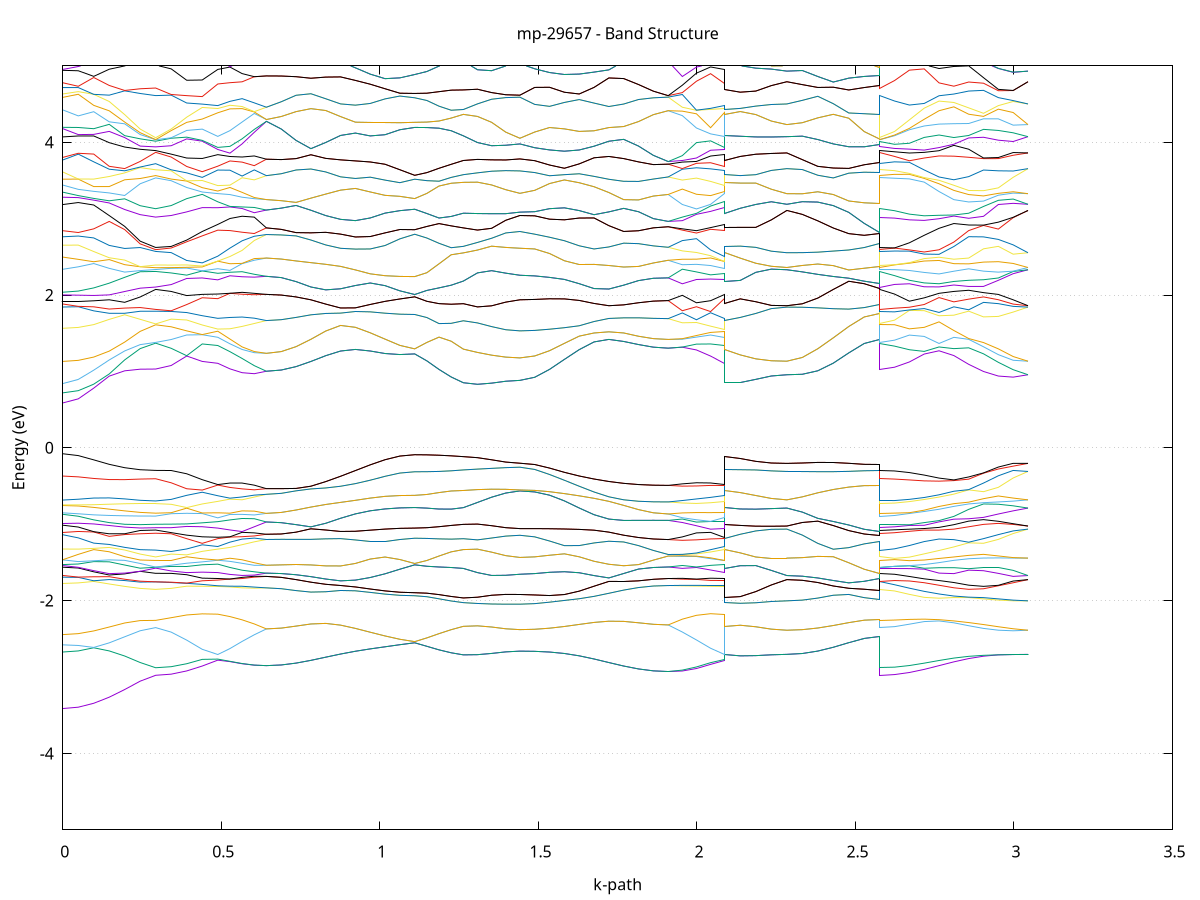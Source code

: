 set title 'mp-29657 - Band Structure'
set xlabel 'k-path'
set ylabel 'Energy (eV)'
set grid y
set yrange [-5:5]
set terminal png size 800,600
set output 'mp-29657_bands_gnuplot.png'
plot '-' using 1:2 with lines notitle, '-' using 1:2 with lines notitle, '-' using 1:2 with lines notitle, '-' using 1:2 with lines notitle, '-' using 1:2 with lines notitle, '-' using 1:2 with lines notitle, '-' using 1:2 with lines notitle, '-' using 1:2 with lines notitle, '-' using 1:2 with lines notitle, '-' using 1:2 with lines notitle, '-' using 1:2 with lines notitle, '-' using 1:2 with lines notitle, '-' using 1:2 with lines notitle, '-' using 1:2 with lines notitle, '-' using 1:2 with lines notitle, '-' using 1:2 with lines notitle, '-' using 1:2 with lines notitle, '-' using 1:2 with lines notitle, '-' using 1:2 with lines notitle, '-' using 1:2 with lines notitle, '-' using 1:2 with lines notitle, '-' using 1:2 with lines notitle, '-' using 1:2 with lines notitle, '-' using 1:2 with lines notitle, '-' using 1:2 with lines notitle, '-' using 1:2 with lines notitle, '-' using 1:2 with lines notitle, '-' using 1:2 with lines notitle, '-' using 1:2 with lines notitle, '-' using 1:2 with lines notitle, '-' using 1:2 with lines notitle, '-' using 1:2 with lines notitle, '-' using 1:2 with lines notitle, '-' using 1:2 with lines notitle, '-' using 1:2 with lines notitle, '-' using 1:2 with lines notitle, '-' using 1:2 with lines notitle, '-' using 1:2 with lines notitle, '-' using 1:2 with lines notitle, '-' using 1:2 with lines notitle, '-' using 1:2 with lines notitle, '-' using 1:2 with lines notitle, '-' using 1:2 with lines notitle, '-' using 1:2 with lines notitle, '-' using 1:2 with lines notitle, '-' using 1:2 with lines notitle, '-' using 1:2 with lines notitle, '-' using 1:2 with lines notitle, '-' using 1:2 with lines notitle, '-' using 1:2 with lines notitle, '-' using 1:2 with lines notitle, '-' using 1:2 with lines notitle, '-' using 1:2 with lines notitle, '-' using 1:2 with lines notitle, '-' using 1:2 with lines notitle, '-' using 1:2 with lines notitle, '-' using 1:2 with lines notitle, '-' using 1:2 with lines notitle, '-' using 1:2 with lines notitle, '-' using 1:2 with lines notitle, '-' using 1:2 with lines notitle, '-' using 1:2 with lines notitle, '-' using 1:2 with lines notitle, '-' using 1:2 with lines notitle, '-' using 1:2 with lines notitle, '-' using 1:2 with lines notitle, '-' using 1:2 with lines notitle, '-' using 1:2 with lines notitle, '-' using 1:2 with lines notitle, '-' using 1:2 with lines notitle, '-' using 1:2 with lines notitle, '-' using 1:2 with lines notitle, '-' using 1:2 with lines notitle, '-' using 1:2 with lines notitle, '-' using 1:2 with lines notitle, '-' using 1:2 with lines notitle, '-' using 1:2 with lines notitle, '-' using 1:2 with lines notitle, '-' using 1:2 with lines notitle, '-' using 1:2 with lines notitle, '-' using 1:2 with lines notitle, '-' using 1:2 with lines notitle, '-' using 1:2 with lines notitle, '-' using 1:2 with lines notitle, '-' using 1:2 with lines notitle, '-' using 1:2 with lines notitle, '-' using 1:2 with lines notitle, '-' using 1:2 with lines notitle, '-' using 1:2 with lines notitle, '-' using 1:2 with lines notitle, '-' using 1:2 with lines notitle, '-' using 1:2 with lines notitle, '-' using 1:2 with lines notitle, '-' using 1:2 with lines notitle, '-' using 1:2 with lines notitle, '-' using 1:2 with lines notitle, '-' using 1:2 with lines notitle, '-' using 1:2 with lines notitle, '-' using 1:2 with lines notitle, '-' using 1:2 with lines notitle, '-' using 1:2 with lines notitle, '-' using 1:2 with lines notitle, '-' using 1:2 with lines notitle, '-' using 1:2 with lines notitle, '-' using 1:2 with lines notitle, '-' using 1:2 with lines notitle, '-' using 1:2 with lines notitle, '-' using 1:2 with lines notitle, '-' using 1:2 with lines notitle, '-' using 1:2 with lines notitle, '-' using 1:2 with lines notitle, '-' using 1:2 with lines notitle, '-' using 1:2 with lines notitle, '-' using 1:2 with lines notitle, '-' using 1:2 with lines notitle, '-' using 1:2 with lines notitle, '-' using 1:2 with lines notitle, '-' using 1:2 with lines notitle, '-' using 1:2 with lines notitle, '-' using 1:2 with lines notitle, '-' using 1:2 with lines notitle, '-' using 1:2 with lines notitle, '-' using 1:2 with lines notitle, '-' using 1:2 with lines notitle, '-' using 1:2 with lines notitle, '-' using 1:2 with lines notitle, '-' using 1:2 with lines notitle, '-' using 1:2 with lines notitle, '-' using 1:2 with lines notitle, '-' using 1:2 with lines notitle, '-' using 1:2 with lines notitle, '-' using 1:2 with lines notitle, '-' using 1:2 with lines notitle, '-' using 1:2 with lines notitle, '-' using 1:2 with lines notitle, '-' using 1:2 with lines notitle, '-' using 1:2 with lines notitle, '-' using 1:2 with lines notitle, '-' using 1:2 with lines notitle, '-' using 1:2 with lines notitle, '-' using 1:2 with lines notitle, '-' using 1:2 with lines notitle, '-' using 1:2 with lines notitle, '-' using 1:2 with lines notitle, '-' using 1:2 with lines notitle, '-' using 1:2 with lines notitle, '-' using 1:2 with lines notitle, '-' using 1:2 with lines notitle, '-' using 1:2 with lines notitle, '-' using 1:2 with lines notitle, '-' using 1:2 with lines notitle, '-' using 1:2 with lines notitle, '-' using 1:2 with lines notitle, '-' using 1:2 with lines notitle, '-' using 1:2 with lines notitle, '-' using 1:2 with lines notitle, '-' using 1:2 with lines notitle, '-' using 1:2 with lines notitle, '-' using 1:2 with lines notitle, '-' using 1:2 with lines notitle, '-' using 1:2 with lines notitle, '-' using 1:2 with lines notitle, '-' using 1:2 with lines notitle, '-' using 1:2 with lines notitle, '-' using 1:2 with lines notitle, '-' using 1:2 with lines notitle, '-' using 1:2 with lines notitle, '-' using 1:2 with lines notitle, '-' using 1:2 with lines notitle, '-' using 1:2 with lines notitle, '-' using 1:2 with lines notitle, '-' using 1:2 with lines notitle, '-' using 1:2 with lines notitle, '-' using 1:2 with lines notitle, '-' using 1:2 with lines notitle, '-' using 1:2 with lines notitle, '-' using 1:2 with lines notitle, '-' using 1:2 with lines notitle, '-' using 1:2 with lines notitle, '-' using 1:2 with lines notitle, '-' using 1:2 with lines notitle, '-' using 1:2 with lines notitle, '-' using 1:2 with lines notitle, '-' using 1:2 with lines notitle, '-' using 1:2 with lines notitle, '-' using 1:2 with lines notitle, '-' using 1:2 with lines notitle, '-' using 1:2 with lines notitle, '-' using 1:2 with lines notitle, '-' using 1:2 with lines notitle, '-' using 1:2 with lines notitle, '-' using 1:2 with lines notitle, '-' using 1:2 with lines notitle, '-' using 1:2 with lines notitle, '-' using 1:2 with lines notitle, '-' using 1:2 with lines notitle, '-' using 1:2 with lines notitle, '-' using 1:2 with lines notitle, '-' using 1:2 with lines notitle, '-' using 1:2 with lines notitle, '-' using 1:2 with lines notitle, '-' using 1:2 with lines notitle, '-' using 1:2 with lines notitle, '-' using 1:2 with lines notitle, '-' using 1:2 with lines notitle, '-' using 1:2 with lines notitle, '-' using 1:2 with lines notitle, '-' using 1:2 with lines notitle, '-' using 1:2 with lines notitle, '-' using 1:2 with lines notitle, '-' using 1:2 with lines notitle, '-' using 1:2 with lines notitle, '-' using 1:2 with lines notitle, '-' using 1:2 with lines notitle, '-' using 1:2 with lines notitle, '-' using 1:2 with lines notitle, '-' using 1:2 with lines notitle, '-' using 1:2 with lines notitle, '-' using 1:2 with lines notitle, '-' using 1:2 with lines notitle, '-' using 1:2 with lines notitle, '-' using 1:2 with lines notitle, '-' using 1:2 with lines notitle, '-' using 1:2 with lines notitle, '-' using 1:2 with lines notitle, '-' using 1:2 with lines notitle, '-' using 1:2 with lines notitle, '-' using 1:2 with lines notitle, '-' using 1:2 with lines notitle, '-' using 1:2 with lines notitle, '-' using 1:2 with lines notitle, '-' using 1:2 with lines notitle, '-' using 1:2 with lines notitle, '-' using 1:2 with lines notitle, '-' using 1:2 with lines notitle, '-' using 1:2 with lines notitle, '-' using 1:2 with lines notitle, '-' using 1:2 with lines notitle, '-' using 1:2 with lines notitle, '-' using 1:2 with lines notitle, '-' using 1:2 with lines notitle, '-' using 1:2 with lines notitle, '-' using 1:2 with lines notitle, '-' using 1:2 with lines notitle, '-' using 1:2 with lines notitle, '-' using 1:2 with lines notitle, '-' using 1:2 with lines notitle, '-' using 1:2 with lines notitle, '-' using 1:2 with lines notitle, '-' using 1:2 with lines notitle, '-' using 1:2 with lines notitle, '-' using 1:2 with lines notitle, '-' using 1:2 with lines notitle, '-' using 1:2 with lines notitle, '-' using 1:2 with lines notitle, '-' using 1:2 with lines notitle, '-' using 1:2 with lines notitle, '-' using 1:2 with lines notitle, '-' using 1:2 with lines notitle, '-' using 1:2 with lines notitle, '-' using 1:2 with lines notitle, '-' using 1:2 with lines notitle, '-' using 1:2 with lines notitle, '-' using 1:2 with lines notitle, '-' using 1:2 with lines notitle, '-' using 1:2 with lines notitle, '-' using 1:2 with lines notitle, '-' using 1:2 with lines notitle, '-' using 1:2 with lines notitle, '-' using 1:2 with lines notitle, '-' using 1:2 with lines notitle, '-' using 1:2 with lines notitle, '-' using 1:2 with lines notitle, '-' using 1:2 with lines notitle, '-' using 1:2 with lines notitle, '-' using 1:2 with lines notitle, '-' using 1:2 with lines notitle, '-' using 1:2 with lines notitle, '-' using 1:2 with lines notitle, '-' using 1:2 with lines notitle, '-' using 1:2 with lines notitle, '-' using 1:2 with lines notitle, '-' using 1:2 with lines notitle, '-' using 1:2 with lines notitle, '-' using 1:2 with lines notitle, '-' using 1:2 with lines notitle, '-' using 1:2 with lines notitle, '-' using 1:2 with lines notitle, '-' using 1:2 with lines notitle, '-' using 1:2 with lines notitle, '-' using 1:2 with lines notitle, '-' using 1:2 with lines notitle, '-' using 1:2 with lines notitle, '-' using 1:2 with lines notitle, '-' using 1:2 with lines notitle, '-' using 1:2 with lines notitle, '-' using 1:2 with lines notitle, '-' using 1:2 with lines notitle, '-' using 1:2 with lines notitle, '-' using 1:2 with lines notitle, '-' using 1:2 with lines notitle, '-' using 1:2 with lines notitle, '-' using 1:2 with lines notitle, '-' using 1:2 with lines notitle, '-' using 1:2 with lines notitle, '-' using 1:2 with lines notitle, '-' using 1:2 with lines notitle, '-' using 1:2 with lines notitle
0.000000 -24.297073
0.048811 -24.297073
0.097622 -24.297073
0.146433 -24.297073
0.195243 -24.297073
0.244054 -24.297073
0.292865 -24.297073
0.292865 -24.297073
0.341858 -24.297073
0.390851 -24.297073
0.439844 -24.297073
0.488837 -24.297073
0.488837 -24.297073
0.527194 -24.297073
0.565552 -24.296973
0.603910 -24.296973
0.642268 -24.296973
0.642268 -24.296973
0.689038 -24.296973
0.735808 -24.296973
0.782578 -24.296973
0.829348 -24.296973
0.876118 -24.296973
0.922888 -24.296973
0.969658 -24.296873
1.016428 -24.296873
1.063198 -24.296873
1.109968 -24.296873
1.109968 -24.296873
1.148326 -24.296873
1.186684 -24.296873
1.225041 -24.296873
1.263399 -24.296873
1.263399 -24.296873
1.307979 -24.296873
1.352559 -24.296873
1.397139 -24.296873
1.441719 -24.296873
1.441719 -24.296873
1.488489 -24.296873
1.535259 -24.296873
1.582029 -24.296873
1.628799 -24.296973
1.675569 -24.296973
1.722339 -24.296973
1.769109 -24.296973
1.815879 -24.296973
1.862649 -24.296973
1.909419 -24.296973
1.909419 -24.296973
1.953999 -24.296973
1.998579 -24.296973
2.043159 -24.297073
2.087739 -24.297073
2.087739 -24.296873
2.136732 -24.296873
2.185725 -24.296873
2.234718 -24.296873
2.283711 -24.296873
2.283711 -24.296873
2.332521 -24.296873
2.381332 -24.296873
2.430143 -24.296873
2.478954 -24.296873
2.527765 -24.296873
2.576576 -24.296873
2.576576 -24.297073
2.623346 -24.297073
2.670116 -24.297073
2.716886 -24.297073
2.763656 -24.297073
2.810426 -24.296973
2.857196 -24.296973
2.903966 -24.296973
2.950736 -24.296973
2.997506 -24.296873
3.044276 -24.296873
e
0.000000 -24.296873
0.048811 -24.296873
0.097622 -24.296873
0.146433 -24.296873
0.195243 -24.296873
0.244054 -24.296873
0.292865 -24.296873
0.292865 -24.296873
0.341858 -24.296873
0.390851 -24.296873
0.439844 -24.296873
0.488837 -24.296973
0.488837 -24.296973
0.527194 -24.296973
0.565552 -24.296973
0.603910 -24.296973
0.642268 -24.296973
0.642268 -24.296973
0.689038 -24.296973
0.735808 -24.296973
0.782578 -24.296973
0.829348 -24.296973
0.876118 -24.296973
0.922888 -24.296973
0.969658 -24.296873
1.016428 -24.296873
1.063198 -24.296873
1.109968 -24.296873
1.109968 -24.296873
1.148326 -24.296873
1.186684 -24.296873
1.225041 -24.296873
1.263399 -24.296873
1.263399 -24.296873
1.307979 -24.296873
1.352559 -24.296873
1.397139 -24.296873
1.441719 -24.296873
1.441719 -24.296873
1.488489 -24.296873
1.535259 -24.296873
1.582029 -24.296873
1.628799 -24.296973
1.675569 -24.296973
1.722339 -24.296973
1.769109 -24.296973
1.815879 -24.296973
1.862649 -24.296973
1.909419 -24.296973
1.909419 -24.296973
1.953999 -24.296973
1.998579 -24.296973
2.043159 -24.296973
2.087739 -24.296973
2.087739 -24.296873
2.136732 -24.296873
2.185725 -24.296873
2.234718 -24.296873
2.283711 -24.296873
2.283711 -24.296873
2.332521 -24.296873
2.381332 -24.296873
2.430143 -24.296873
2.478954 -24.296873
2.527765 -24.296873
2.576576 -24.296873
2.576576 -24.296873
2.623346 -24.296873
2.670116 -24.296873
2.716886 -24.296873
2.763656 -24.296873
2.810426 -24.296873
2.857196 -24.296873
2.903966 -24.296873
2.950736 -24.296873
2.997506 -24.296873
3.044276 -24.296873
e
0.000000 -24.290973
0.048811 -24.290973
0.097622 -24.290973
0.146433 -24.290973
0.195243 -24.290973
0.244054 -24.290973
0.292865 -24.290973
0.292865 -24.290973
0.341858 -24.290973
0.390851 -24.290973
0.439844 -24.290973
0.488837 -24.290973
0.488837 -24.290973
0.527194 -24.290973
0.565552 -24.290873
0.603910 -24.290873
0.642268 -24.290873
0.642268 -24.290873
0.689038 -24.290873
0.735808 -24.290873
0.782578 -24.290873
0.829348 -24.290873
0.876118 -24.290973
0.922888 -24.290973
0.969658 -24.290973
1.016428 -24.290973
1.063198 -24.290973
1.109968 -24.290973
1.109968 -24.290973
1.148326 -24.290973
1.186684 -24.290973
1.225041 -24.290973
1.263399 -24.290973
1.263399 -24.290973
1.307979 -24.290973
1.352559 -24.290973
1.397139 -24.290973
1.441719 -24.290973
1.441719 -24.290973
1.488489 -24.290973
1.535259 -24.290973
1.582029 -24.290973
1.628799 -24.290973
1.675569 -24.290973
1.722339 -24.290973
1.769109 -24.290973
1.815879 -24.290973
1.862649 -24.290973
1.909419 -24.290873
1.909419 -24.290873
1.953999 -24.290973
1.998579 -24.290973
2.043159 -24.290973
2.087739 -24.290973
2.087739 -24.290973
2.136732 -24.290973
2.185725 -24.290973
2.234718 -24.290973
2.283711 -24.290973
2.283711 -24.290973
2.332521 -24.290973
2.381332 -24.290973
2.430143 -24.290973
2.478954 -24.290973
2.527765 -24.290973
2.576576 -24.290973
2.576576 -24.290973
2.623346 -24.290973
2.670116 -24.290973
2.716886 -24.290973
2.763656 -24.290973
2.810426 -24.290973
2.857196 -24.290973
2.903966 -24.290973
2.950736 -24.290973
2.997506 -24.290973
3.044276 -24.290973
e
0.000000 -24.290773
0.048811 -24.290773
0.097622 -24.290773
0.146433 -24.290773
0.195243 -24.290773
0.244054 -24.290873
0.292865 -24.290873
0.292865 -24.290873
0.341858 -24.290873
0.390851 -24.290873
0.439844 -24.290873
0.488837 -24.290873
0.488837 -24.290873
0.527194 -24.290873
0.565552 -24.290873
0.603910 -24.290873
0.642268 -24.290873
0.642268 -24.290873
0.689038 -24.290873
0.735808 -24.290873
0.782578 -24.290873
0.829348 -24.290873
0.876118 -24.290973
0.922888 -24.290973
0.969658 -24.290973
1.016428 -24.290973
1.063198 -24.290973
1.109968 -24.290973
1.109968 -24.290973
1.148326 -24.290973
1.186684 -24.290973
1.225041 -24.290973
1.263399 -24.290973
1.263399 -24.290973
1.307979 -24.290973
1.352559 -24.290973
1.397139 -24.290973
1.441719 -24.290973
1.441719 -24.290973
1.488489 -24.290973
1.535259 -24.290973
1.582029 -24.290973
1.628799 -24.290973
1.675569 -24.290973
1.722339 -24.290973
1.769109 -24.290973
1.815879 -24.290973
1.862649 -24.290973
1.909419 -24.290873
1.909419 -24.290873
1.953999 -24.290873
1.998579 -24.290873
2.043159 -24.290873
2.087739 -24.290873
2.087739 -24.290973
2.136732 -24.290973
2.185725 -24.290973
2.234718 -24.290973
2.283711 -24.290973
2.283711 -24.290973
2.332521 -24.290973
2.381332 -24.290973
2.430143 -24.290973
2.478954 -24.290973
2.527765 -24.290973
2.576576 -24.290973
2.576576 -24.290873
2.623346 -24.290873
2.670116 -24.290873
2.716886 -24.290873
2.763656 -24.290873
2.810426 -24.290873
2.857196 -24.290873
2.903966 -24.290873
2.950736 -24.290973
2.997506 -24.290973
3.044276 -24.290973
e
0.000000 -24.263673
0.048811 -24.263673
0.097622 -24.263673
0.146433 -24.263673
0.195243 -24.263673
0.244054 -24.263673
0.292865 -24.263673
0.292865 -24.263673
0.341858 -24.263673
0.390851 -24.263673
0.439844 -24.263673
0.488837 -24.263673
0.488837 -24.263673
0.527194 -24.263673
0.565552 -24.263673
0.603910 -24.263573
0.642268 -24.263573
0.642268 -24.263573
0.689038 -24.263573
0.735808 -24.263573
0.782578 -24.263573
0.829348 -24.263573
0.876118 -24.263573
0.922888 -24.263573
0.969658 -24.263573
1.016428 -24.263573
1.063198 -24.263573
1.109968 -24.263573
1.109968 -24.263573
1.148326 -24.263573
1.186684 -24.263573
1.225041 -24.263573
1.263399 -24.263573
1.263399 -24.263573
1.307979 -24.263573
1.352559 -24.263573
1.397139 -24.263573
1.441719 -24.263573
1.441719 -24.263573
1.488489 -24.263573
1.535259 -24.263573
1.582029 -24.263573
1.628799 -24.263573
1.675569 -24.263573
1.722339 -24.263573
1.769109 -24.263573
1.815879 -24.263573
1.862649 -24.263573
1.909419 -24.263573
1.909419 -24.263573
1.953999 -24.263573
1.998579 -24.263573
2.043159 -24.263573
2.087739 -24.263673
2.087739 -24.263573
2.136732 -24.263573
2.185725 -24.263573
2.234718 -24.263573
2.283711 -24.263573
2.283711 -24.263573
2.332521 -24.263573
2.381332 -24.263573
2.430143 -24.263573
2.478954 -24.263573
2.527765 -24.263573
2.576576 -24.263573
2.576576 -24.263673
2.623346 -24.263673
2.670116 -24.263673
2.716886 -24.263673
2.763656 -24.263573
2.810426 -24.263573
2.857196 -24.263573
2.903966 -24.263573
2.950736 -24.263573
2.997506 -24.263573
3.044276 -24.263573
e
0.000000 -24.263573
0.048811 -24.263573
0.097622 -24.263573
0.146433 -24.263573
0.195243 -24.263573
0.244054 -24.263573
0.292865 -24.263573
0.292865 -24.263573
0.341858 -24.263573
0.390851 -24.263573
0.439844 -24.263573
0.488837 -24.263573
0.488837 -24.263573
0.527194 -24.263573
0.565552 -24.263573
0.603910 -24.263573
0.642268 -24.263573
0.642268 -24.263573
0.689038 -24.263573
0.735808 -24.263573
0.782578 -24.263573
0.829348 -24.263573
0.876118 -24.263573
0.922888 -24.263573
0.969658 -24.263573
1.016428 -24.263573
1.063198 -24.263573
1.109968 -24.263573
1.109968 -24.263573
1.148326 -24.263573
1.186684 -24.263573
1.225041 -24.263573
1.263399 -24.263573
1.263399 -24.263573
1.307979 -24.263573
1.352559 -24.263573
1.397139 -24.263573
1.441719 -24.263573
1.441719 -24.263573
1.488489 -24.263573
1.535259 -24.263573
1.582029 -24.263573
1.628799 -24.263573
1.675569 -24.263573
1.722339 -24.263573
1.769109 -24.263573
1.815879 -24.263573
1.862649 -24.263573
1.909419 -24.263573
1.909419 -24.263573
1.953999 -24.263573
1.998579 -24.263573
2.043159 -24.263573
2.087739 -24.263573
2.087739 -24.263573
2.136732 -24.263573
2.185725 -24.263573
2.234718 -24.263573
2.283711 -24.263573
2.283711 -24.263573
2.332521 -24.263573
2.381332 -24.263573
2.430143 -24.263573
2.478954 -24.263573
2.527765 -24.263573
2.576576 -24.263573
2.576576 -24.263573
2.623346 -24.263573
2.670116 -24.263573
2.716886 -24.263573
2.763656 -24.263573
2.810426 -24.263573
2.857196 -24.263573
2.903966 -24.263573
2.950736 -24.263573
2.997506 -24.263573
3.044276 -24.263573
e
0.000000 -24.258073
0.048811 -24.258073
0.097622 -24.258073
0.146433 -24.258073
0.195243 -24.258073
0.244054 -24.258073
0.292865 -24.258073
0.292865 -24.258073
0.341858 -24.258073
0.390851 -24.258073
0.439844 -24.258073
0.488837 -24.258073
0.488837 -24.258073
0.527194 -24.258073
0.565552 -24.258073
0.603910 -24.258073
0.642268 -24.258073
0.642268 -24.258073
0.689038 -24.258073
0.735808 -24.258073
0.782578 -24.258073
0.829348 -24.258073
0.876118 -24.258073
0.922888 -24.258073
0.969658 -24.258073
1.016428 -24.258073
1.063198 -24.258173
1.109968 -24.258173
1.109968 -24.258173
1.148326 -24.258173
1.186684 -24.258173
1.225041 -24.258173
1.263399 -24.258173
1.263399 -24.258173
1.307979 -24.258173
1.352559 -24.258173
1.397139 -24.258173
1.441719 -24.258173
1.441719 -24.258173
1.488489 -24.258073
1.535259 -24.258073
1.582029 -24.258073
1.628799 -24.258073
1.675569 -24.258073
1.722339 -24.258073
1.769109 -24.258073
1.815879 -24.258073
1.862649 -24.258073
1.909419 -24.258073
1.909419 -24.258073
1.953999 -24.258073
1.998579 -24.258073
2.043159 -24.258073
2.087739 -24.258073
2.087739 -24.258173
2.136732 -24.258173
2.185725 -24.258173
2.234718 -24.258173
2.283711 -24.258173
2.283711 -24.258173
2.332521 -24.258173
2.381332 -24.258173
2.430143 -24.258173
2.478954 -24.258173
2.527765 -24.258173
2.576576 -24.258173
2.576576 -24.258073
2.623346 -24.258073
2.670116 -24.258073
2.716886 -24.258073
2.763656 -24.258073
2.810426 -24.258073
2.857196 -24.258073
2.903966 -24.258073
2.950736 -24.258073
2.997506 -24.258173
3.044276 -24.258173
e
0.000000 -24.258073
0.048811 -24.258073
0.097622 -24.258073
0.146433 -24.258073
0.195243 -24.258073
0.244054 -24.258073
0.292865 -24.258073
0.292865 -24.258073
0.341858 -24.258073
0.390851 -24.258073
0.439844 -24.258073
0.488837 -24.258073
0.488837 -24.258073
0.527194 -24.258073
0.565552 -24.258073
0.603910 -24.258073
0.642268 -24.258073
0.642268 -24.258073
0.689038 -24.258073
0.735808 -24.258073
0.782578 -24.258073
0.829348 -24.258073
0.876118 -24.258073
0.922888 -24.258073
0.969658 -24.258073
1.016428 -24.258073
1.063198 -24.258173
1.109968 -24.258173
1.109968 -24.258173
1.148326 -24.258173
1.186684 -24.258173
1.225041 -24.258173
1.263399 -24.258173
1.263399 -24.258173
1.307979 -24.258173
1.352559 -24.258173
1.397139 -24.258173
1.441719 -24.258173
1.441719 -24.258173
1.488489 -24.258073
1.535259 -24.258073
1.582029 -24.258073
1.628799 -24.258073
1.675569 -24.258073
1.722339 -24.258073
1.769109 -24.258073
1.815879 -24.258073
1.862649 -24.258073
1.909419 -24.258073
1.909419 -24.258073
1.953999 -24.258073
1.998579 -24.258073
2.043159 -24.258073
2.087739 -24.258073
2.087739 -24.258173
2.136732 -24.258173
2.185725 -24.258173
2.234718 -24.258173
2.283711 -24.258173
2.283711 -24.258173
2.332521 -24.258173
2.381332 -24.258173
2.430143 -24.258173
2.478954 -24.258173
2.527765 -24.258173
2.576576 -24.258173
2.576576 -24.258073
2.623346 -24.258073
2.670116 -24.258073
2.716886 -24.258073
2.763656 -24.258073
2.810426 -24.258073
2.857196 -24.258073
2.903966 -24.258073
2.950736 -24.258073
2.997506 -24.258173
3.044276 -24.258173
e
0.000000 -24.250573
0.048811 -24.250573
0.097622 -24.250573
0.146433 -24.250573
0.195243 -24.250573
0.244054 -24.250573
0.292865 -24.250573
0.292865 -24.250573
0.341858 -24.250573
0.390851 -24.250573
0.439844 -24.250573
0.488837 -24.250573
0.488837 -24.250573
0.527194 -24.250473
0.565552 -24.250473
0.603910 -24.250473
0.642268 -24.250473
0.642268 -24.250473
0.689038 -24.250473
0.735808 -24.250573
0.782578 -24.250673
0.829348 -24.250773
0.876118 -24.250873
0.922888 -24.251073
0.969658 -24.251173
1.016428 -24.251173
1.063198 -24.251273
1.109968 -24.251273
1.109968 -24.251273
1.148326 -24.251273
1.186684 -24.251273
1.225041 -24.251273
1.263399 -24.251273
1.263399 -24.251273
1.307979 -24.251273
1.352559 -24.251273
1.397139 -24.251273
1.441719 -24.251273
1.441719 -24.251273
1.488489 -24.251273
1.535259 -24.251273
1.582029 -24.251173
1.628799 -24.251073
1.675569 -24.250873
1.722339 -24.250773
1.769109 -24.250673
1.815879 -24.250573
1.862649 -24.250573
1.909419 -24.250473
1.909419 -24.250473
1.953999 -24.250473
1.998579 -24.250473
2.043159 -24.250573
2.087739 -24.250573
2.087739 -24.251273
2.136732 -24.251273
2.185725 -24.251273
2.234718 -24.251273
2.283711 -24.251273
2.283711 -24.251273
2.332521 -24.251273
2.381332 -24.251273
2.430143 -24.251273
2.478954 -24.251273
2.527765 -24.251273
2.576576 -24.251273
2.576576 -24.250573
2.623346 -24.250573
2.670116 -24.250673
2.716886 -24.250773
2.763656 -24.250873
2.810426 -24.250973
2.857196 -24.251073
2.903966 -24.251173
2.950736 -24.251273
2.997506 -24.251273
3.044276 -24.251273
e
0.000000 -24.250473
0.048811 -24.250473
0.097622 -24.250473
0.146433 -24.250373
0.195243 -24.250373
0.244054 -24.250373
0.292865 -24.250373
0.292865 -24.250373
0.341858 -24.250473
0.390851 -24.250473
0.439844 -24.250473
0.488837 -24.250473
0.488837 -24.250473
0.527194 -24.250473
0.565552 -24.250473
0.603910 -24.250473
0.642268 -24.250473
0.642268 -24.250473
0.689038 -24.250473
0.735808 -24.250573
0.782578 -24.250673
0.829348 -24.250773
0.876118 -24.250873
0.922888 -24.251073
0.969658 -24.251173
1.016428 -24.251173
1.063198 -24.251273
1.109968 -24.251273
1.109968 -24.251273
1.148326 -24.251273
1.186684 -24.251273
1.225041 -24.251273
1.263399 -24.251273
1.263399 -24.251273
1.307979 -24.251273
1.352559 -24.251273
1.397139 -24.251273
1.441719 -24.251273
1.441719 -24.251273
1.488489 -24.251273
1.535259 -24.251273
1.582029 -24.251173
1.628799 -24.251073
1.675569 -24.250873
1.722339 -24.250773
1.769109 -24.250673
1.815879 -24.250573
1.862649 -24.250573
1.909419 -24.250473
1.909419 -24.250473
1.953999 -24.250473
1.998579 -24.250473
2.043159 -24.250473
2.087739 -24.250473
2.087739 -24.251273
2.136732 -24.251273
2.185725 -24.251273
2.234718 -24.251273
2.283711 -24.251273
2.283711 -24.251273
2.332521 -24.251273
2.381332 -24.251273
2.430143 -24.251273
2.478954 -24.251273
2.527765 -24.251273
2.576576 -24.251273
2.576576 -24.250373
2.623346 -24.250473
2.670116 -24.250473
2.716886 -24.250573
2.763656 -24.250773
2.810426 -24.250873
2.857196 -24.250973
2.903966 -24.251073
2.950736 -24.251173
2.997506 -24.251273
3.044276 -24.251273
e
0.000000 -24.249273
0.048811 -24.249273
0.097622 -24.249273
0.146433 -24.249273
0.195243 -24.249273
0.244054 -24.249273
0.292865 -24.249273
0.292865 -24.249273
0.341858 -24.249273
0.390851 -24.249273
0.439844 -24.249273
0.488837 -24.249273
0.488837 -24.249273
0.527194 -24.249273
0.565552 -24.249273
0.603910 -24.249273
0.642268 -24.249273
0.642268 -24.249273
0.689038 -24.249273
0.735808 -24.249273
0.782578 -24.249373
0.829348 -24.249373
0.876118 -24.249473
0.922888 -24.249573
0.969658 -24.249673
1.016428 -24.249773
1.063198 -24.249773
1.109968 -24.249773
1.109968 -24.249773
1.148326 -24.249773
1.186684 -24.249773
1.225041 -24.249773
1.263399 -24.249773
1.263399 -24.249773
1.307979 -24.249773
1.352559 -24.249773
1.397139 -24.249773
1.441719 -24.249773
1.441719 -24.249773
1.488489 -24.249773
1.535259 -24.249673
1.582029 -24.249673
1.628799 -24.249573
1.675569 -24.249473
1.722339 -24.249373
1.769109 -24.249373
1.815879 -24.249273
1.862649 -24.249273
1.909419 -24.249173
1.909419 -24.249173
1.953999 -24.249273
1.998579 -24.249273
2.043159 -24.249273
2.087739 -24.249273
2.087739 -24.249773
2.136732 -24.249773
2.185725 -24.249773
2.234718 -24.249773
2.283711 -24.249773
2.283711 -24.249773
2.332521 -24.249773
2.381332 -24.249773
2.430143 -24.249773
2.478954 -24.249773
2.527765 -24.249773
2.576576 -24.249773
2.576576 -24.249273
2.623346 -24.249273
2.670116 -24.249273
2.716886 -24.249373
2.763656 -24.249473
2.810426 -24.249473
2.857196 -24.249573
2.903966 -24.249673
2.950736 -24.249773
2.997506 -24.249773
3.044276 -24.249773
e
0.000000 -24.249173
0.048811 -24.249173
0.097622 -24.249173
0.146433 -24.249173
0.195243 -24.249173
0.244054 -24.249173
0.292865 -24.249173
0.292865 -24.249173
0.341858 -24.249173
0.390851 -24.249173
0.439844 -24.249173
0.488837 -24.249173
0.488837 -24.249173
0.527194 -24.249173
0.565552 -24.249173
0.603910 -24.249173
0.642268 -24.249273
0.642268 -24.249273
0.689038 -24.249273
0.735808 -24.249273
0.782578 -24.249373
0.829348 -24.249373
0.876118 -24.249473
0.922888 -24.249573
0.969658 -24.249673
1.016428 -24.249773
1.063198 -24.249773
1.109968 -24.249773
1.109968 -24.249773
1.148326 -24.249773
1.186684 -24.249773
1.225041 -24.249773
1.263399 -24.249773
1.263399 -24.249773
1.307979 -24.249773
1.352559 -24.249773
1.397139 -24.249773
1.441719 -24.249773
1.441719 -24.249773
1.488489 -24.249773
1.535259 -24.249673
1.582029 -24.249673
1.628799 -24.249573
1.675569 -24.249473
1.722339 -24.249373
1.769109 -24.249373
1.815879 -24.249273
1.862649 -24.249273
1.909419 -24.249173
1.909419 -24.249173
1.953999 -24.249173
1.998579 -24.249173
2.043159 -24.249173
2.087739 -24.249173
2.087739 -24.249773
2.136732 -24.249773
2.185725 -24.249773
2.234718 -24.249773
2.283711 -24.249773
2.283711 -24.249773
2.332521 -24.249773
2.381332 -24.249773
2.430143 -24.249773
2.478954 -24.249773
2.527765 -24.249773
2.576576 -24.249773
2.576576 -24.249173
2.623346 -24.249173
2.670116 -24.249273
2.716886 -24.249273
2.763656 -24.249373
2.810426 -24.249473
2.857196 -24.249573
2.903966 -24.249673
2.950736 -24.249673
2.997506 -24.249773
3.044276 -24.249773
e
0.000000 -24.236273
0.048811 -24.236273
0.097622 -24.236273
0.146433 -24.236173
0.195243 -24.236173
0.244054 -24.236173
0.292865 -24.236173
0.292865 -24.236173
0.341858 -24.236173
0.390851 -24.236173
0.439844 -24.236173
0.488837 -24.236073
0.488837 -24.236073
0.527194 -24.236073
0.565552 -24.236073
0.603910 -24.236073
0.642268 -24.236073
0.642268 -24.236073
0.689038 -24.236073
0.735808 -24.235973
0.782578 -24.235973
0.829348 -24.235873
0.876118 -24.235773
0.922888 -24.235673
0.969658 -24.235673
1.016428 -24.235573
1.063198 -24.235573
1.109968 -24.235573
1.109968 -24.235573
1.148326 -24.235573
1.186684 -24.235573
1.225041 -24.235573
1.263399 -24.235573
1.263399 -24.235573
1.307979 -24.235573
1.352559 -24.235573
1.397139 -24.235573
1.441719 -24.235573
1.441719 -24.235573
1.488489 -24.235573
1.535259 -24.235573
1.582029 -24.235673
1.628799 -24.235773
1.675569 -24.235773
1.722339 -24.235873
1.769109 -24.235973
1.815879 -24.235973
1.862649 -24.236073
1.909419 -24.236073
1.909419 -24.236073
1.953999 -24.236073
1.998579 -24.236073
2.043159 -24.236073
2.087739 -24.236073
2.087739 -24.235573
2.136732 -24.235573
2.185725 -24.235573
2.234718 -24.235573
2.283711 -24.235573
2.283711 -24.235573
2.332521 -24.235573
2.381332 -24.235573
2.430143 -24.235573
2.478954 -24.235573
2.527765 -24.235573
2.576576 -24.235573
2.576576 -24.236173
2.623346 -24.236173
2.670116 -24.236173
2.716886 -24.236073
2.763656 -24.235973
2.810426 -24.235873
2.857196 -24.235773
2.903966 -24.235773
2.950736 -24.235673
2.997506 -24.235573
3.044276 -24.235573
e
0.000000 -24.235873
0.048811 -24.235873
0.097622 -24.235873
0.146433 -24.235873
0.195243 -24.235873
0.244054 -24.235873
0.292865 -24.235873
0.292865 -24.235873
0.341858 -24.235873
0.390851 -24.235873
0.439844 -24.235873
0.488837 -24.235973
0.488837 -24.235973
0.527194 -24.235973
0.565552 -24.235973
0.603910 -24.235973
0.642268 -24.236073
0.642268 -24.236073
0.689038 -24.236073
0.735808 -24.235973
0.782578 -24.235973
0.829348 -24.235873
0.876118 -24.235773
0.922888 -24.235673
0.969658 -24.235673
1.016428 -24.235573
1.063198 -24.235573
1.109968 -24.235573
1.109968 -24.235573
1.148326 -24.235573
1.186684 -24.235573
1.225041 -24.235573
1.263399 -24.235573
1.263399 -24.235573
1.307979 -24.235573
1.352559 -24.235573
1.397139 -24.235573
1.441719 -24.235573
1.441719 -24.235573
1.488489 -24.235573
1.535259 -24.235573
1.582029 -24.235673
1.628799 -24.235773
1.675569 -24.235773
1.722339 -24.235873
1.769109 -24.235973
1.815879 -24.235973
1.862649 -24.236073
1.909419 -24.236073
1.909419 -24.236073
1.953999 -24.236073
1.998579 -24.235973
2.043159 -24.235973
2.087739 -24.235973
2.087739 -24.235573
2.136732 -24.235573
2.185725 -24.235573
2.234718 -24.235573
2.283711 -24.235573
2.283711 -24.235573
2.332521 -24.235573
2.381332 -24.235573
2.430143 -24.235573
2.478954 -24.235573
2.527765 -24.235573
2.576576 -24.235573
2.576576 -24.235873
2.623346 -24.235873
2.670116 -24.235873
2.716886 -24.235773
2.763656 -24.235773
2.810426 -24.235673
2.857196 -24.235673
2.903966 -24.235573
2.950736 -24.235573
2.997506 -24.235573
3.044276 -24.235573
e
0.000000 -24.222373
0.048811 -24.222373
0.097622 -24.222373
0.146433 -24.222373
0.195243 -24.222373
0.244054 -24.222373
0.292865 -24.222373
0.292865 -24.222373
0.341858 -24.222373
0.390851 -24.222373
0.439844 -24.222373
0.488837 -24.222373
0.488837 -24.222373
0.527194 -24.222373
0.565552 -24.222373
0.603910 -24.222373
0.642268 -24.222373
0.642268 -24.222373
0.689038 -24.222373
0.735808 -24.222373
0.782578 -24.222373
0.829348 -24.222373
0.876118 -24.222373
0.922888 -24.222473
0.969658 -24.222473
1.016428 -24.222473
1.063198 -24.222473
1.109968 -24.222473
1.109968 -24.222473
1.148326 -24.222473
1.186684 -24.222473
1.225041 -24.222473
1.263399 -24.222473
1.263399 -24.222473
1.307979 -24.222473
1.352559 -24.222473
1.397139 -24.222473
1.441719 -24.222473
1.441719 -24.222473
1.488489 -24.222473
1.535259 -24.222473
1.582029 -24.222473
1.628799 -24.222373
1.675569 -24.222373
1.722339 -24.222373
1.769109 -24.222373
1.815879 -24.222373
1.862649 -24.222373
1.909419 -24.222373
1.909419 -24.222373
1.953999 -24.222373
1.998579 -24.222373
2.043159 -24.222373
2.087739 -24.222373
2.087739 -24.222473
2.136732 -24.222473
2.185725 -24.222473
2.234718 -24.222473
2.283711 -24.222473
2.283711 -24.222473
2.332521 -24.222473
2.381332 -24.222473
2.430143 -24.222473
2.478954 -24.222473
2.527765 -24.222473
2.576576 -24.222473
2.576576 -24.222373
2.623346 -24.222373
2.670116 -24.222373
2.716886 -24.222373
2.763656 -24.222373
2.810426 -24.222473
2.857196 -24.222473
2.903966 -24.222473
2.950736 -24.222473
2.997506 -24.222473
3.044276 -24.222473
e
0.000000 -24.222373
0.048811 -24.222373
0.097622 -24.222373
0.146433 -24.222373
0.195243 -24.222373
0.244054 -24.222373
0.292865 -24.222373
0.292865 -24.222373
0.341858 -24.222373
0.390851 -24.222373
0.439844 -24.222373
0.488837 -24.222373
0.488837 -24.222373
0.527194 -24.222373
0.565552 -24.222373
0.603910 -24.222373
0.642268 -24.222373
0.642268 -24.222373
0.689038 -24.222373
0.735808 -24.222373
0.782578 -24.222373
0.829348 -24.222373
0.876118 -24.222373
0.922888 -24.222473
0.969658 -24.222473
1.016428 -24.222473
1.063198 -24.222473
1.109968 -24.222473
1.109968 -24.222473
1.148326 -24.222473
1.186684 -24.222473
1.225041 -24.222473
1.263399 -24.222473
1.263399 -24.222473
1.307979 -24.222473
1.352559 -24.222473
1.397139 -24.222473
1.441719 -24.222473
1.441719 -24.222473
1.488489 -24.222473
1.535259 -24.222473
1.582029 -24.222473
1.628799 -24.222373
1.675569 -24.222373
1.722339 -24.222373
1.769109 -24.222373
1.815879 -24.222373
1.862649 -24.222373
1.909419 -24.222373
1.909419 -24.222373
1.953999 -24.222373
1.998579 -24.222373
2.043159 -24.222373
2.087739 -24.222373
2.087739 -24.222473
2.136732 -24.222473
2.185725 -24.222473
2.234718 -24.222473
2.283711 -24.222473
2.283711 -24.222473
2.332521 -24.222473
2.381332 -24.222473
2.430143 -24.222473
2.478954 -24.222473
2.527765 -24.222473
2.576576 -24.222473
2.576576 -24.222373
2.623346 -24.222373
2.670116 -24.222373
2.716886 -24.222373
2.763656 -24.222373
2.810426 -24.222373
2.857196 -24.222373
2.903966 -24.222473
2.950736 -24.222473
2.997506 -24.222473
3.044276 -24.222473
e
0.000000 -24.210073
0.048811 -24.210073
0.097622 -24.210073
0.146433 -24.210073
0.195243 -24.210073
0.244054 -24.210073
0.292865 -24.210073
0.292865 -24.210073
0.341858 -24.210073
0.390851 -24.210073
0.439844 -24.210073
0.488837 -24.210073
0.488837 -24.210073
0.527194 -24.210073
0.565552 -24.210073
0.603910 -24.210073
0.642268 -24.209973
0.642268 -24.209973
0.689038 -24.209973
0.735808 -24.210073
0.782578 -24.210073
0.829348 -24.210073
0.876118 -24.210073
0.922888 -24.210073
0.969658 -24.210073
1.016428 -24.210073
1.063198 -24.210073
1.109968 -24.210073
1.109968 -24.210073
1.148326 -24.210073
1.186684 -24.210073
1.225041 -24.210073
1.263399 -24.210073
1.263399 -24.210073
1.307979 -24.210073
1.352559 -24.210073
1.397139 -24.210073
1.441719 -24.210073
1.441719 -24.210073
1.488489 -24.210073
1.535259 -24.210073
1.582029 -24.210073
1.628799 -24.210073
1.675569 -24.210073
1.722339 -24.210073
1.769109 -24.210073
1.815879 -24.210073
1.862649 -24.209973
1.909419 -24.209973
1.909419 -24.209973
1.953999 -24.210073
1.998579 -24.210073
2.043159 -24.210073
2.087739 -24.210073
2.087739 -24.210073
2.136732 -24.210073
2.185725 -24.210073
2.234718 -24.210073
2.283711 -24.210073
2.283711 -24.210073
2.332521 -24.210073
2.381332 -24.210073
2.430143 -24.210073
2.478954 -24.210073
2.527765 -24.210073
2.576576 -24.210073
2.576576 -24.210073
2.623346 -24.210073
2.670116 -24.210073
2.716886 -24.210173
2.763656 -24.210173
2.810426 -24.210173
2.857196 -24.210173
2.903966 -24.210173
2.950736 -24.210073
2.997506 -24.210073
3.044276 -24.210073
e
0.000000 -24.209973
0.048811 -24.209973
0.097622 -24.209973
0.146433 -24.209973
0.195243 -24.209973
0.244054 -24.209973
0.292865 -24.209973
0.292865 -24.209973
0.341858 -24.209973
0.390851 -24.209973
0.439844 -24.209973
0.488837 -24.209973
0.488837 -24.209973
0.527194 -24.209973
0.565552 -24.209973
0.603910 -24.209973
0.642268 -24.209973
0.642268 -24.209973
0.689038 -24.209973
0.735808 -24.210073
0.782578 -24.210073
0.829348 -24.210073
0.876118 -24.210073
0.922888 -24.210073
0.969658 -24.210073
1.016428 -24.210073
1.063198 -24.210073
1.109968 -24.210073
1.109968 -24.210073
1.148326 -24.210073
1.186684 -24.210073
1.225041 -24.210073
1.263399 -24.210073
1.263399 -24.210073
1.307979 -24.210073
1.352559 -24.210073
1.397139 -24.210073
1.441719 -24.210073
1.441719 -24.210073
1.488489 -24.210073
1.535259 -24.210073
1.582029 -24.210073
1.628799 -24.210073
1.675569 -24.210073
1.722339 -24.210073
1.769109 -24.210073
1.815879 -24.210073
1.862649 -24.209973
1.909419 -24.209973
1.909419 -24.209973
1.953999 -24.209973
1.998579 -24.209973
2.043159 -24.209973
2.087739 -24.209973
2.087739 -24.210073
2.136732 -24.210073
2.185725 -24.210073
2.234718 -24.210073
2.283711 -24.210073
2.283711 -24.210073
2.332521 -24.210073
2.381332 -24.210073
2.430143 -24.210073
2.478954 -24.210073
2.527765 -24.210073
2.576576 -24.210073
2.576576 -24.209973
2.623346 -24.209973
2.670116 -24.209973
2.716886 -24.209973
2.763656 -24.209973
2.810426 -24.209973
2.857196 -24.209973
2.903966 -24.209973
2.950736 -24.210073
2.997506 -24.210073
3.044276 -24.210073
e
0.000000 -24.209273
0.048811 -24.209273
0.097622 -24.209273
0.146433 -24.209273
0.195243 -24.209273
0.244054 -24.209273
0.292865 -24.209273
0.292865 -24.209273
0.341858 -24.209273
0.390851 -24.209273
0.439844 -24.209273
0.488837 -24.209273
0.488837 -24.209273
0.527194 -24.209273
0.565552 -24.209273
0.603910 -24.209173
0.642268 -24.209173
0.642268 -24.209173
0.689038 -24.209173
0.735808 -24.209173
0.782578 -24.209073
0.829348 -24.208973
0.876118 -24.208873
0.922888 -24.208773
0.969658 -24.208673
1.016428 -24.208673
1.063198 -24.208573
1.109968 -24.208573
1.109968 -24.208573
1.148326 -24.208573
1.186684 -24.208573
1.225041 -24.208573
1.263399 -24.208573
1.263399 -24.208573
1.307979 -24.208573
1.352559 -24.208573
1.397139 -24.208573
1.441719 -24.208573
1.441719 -24.208573
1.488489 -24.208573
1.535259 -24.208673
1.582029 -24.208673
1.628799 -24.208773
1.675569 -24.208873
1.722339 -24.208973
1.769109 -24.209073
1.815879 -24.209173
1.862649 -24.209173
1.909419 -24.209173
1.909419 -24.209173
1.953999 -24.209273
1.998579 -24.209273
2.043159 -24.209273
2.087739 -24.209273
2.087739 -24.208573
2.136732 -24.208573
2.185725 -24.208573
2.234718 -24.208573
2.283711 -24.208573
2.283711 -24.208573
2.332521 -24.208573
2.381332 -24.208573
2.430143 -24.208573
2.478954 -24.208573
2.527765 -24.208573
2.576576 -24.208573
2.576576 -24.209273
2.623346 -24.209273
2.670116 -24.209173
2.716886 -24.209073
2.763656 -24.208973
2.810426 -24.208873
2.857196 -24.208773
2.903966 -24.208673
2.950736 -24.208673
2.997506 -24.208573
3.044276 -24.208573
e
0.000000 -24.209173
0.048811 -24.209173
0.097622 -24.209173
0.146433 -24.209173
0.195243 -24.209173
0.244054 -24.209173
0.292865 -24.209173
0.292865 -24.209173
0.341858 -24.209173
0.390851 -24.209173
0.439844 -24.209173
0.488837 -24.209173
0.488837 -24.209173
0.527194 -24.209173
0.565552 -24.209173
0.603910 -24.209173
0.642268 -24.209173
0.642268 -24.209173
0.689038 -24.209173
0.735808 -24.209173
0.782578 -24.209073
0.829348 -24.208973
0.876118 -24.208873
0.922888 -24.208773
0.969658 -24.208673
1.016428 -24.208673
1.063198 -24.208573
1.109968 -24.208573
1.109968 -24.208573
1.148326 -24.208573
1.186684 -24.208573
1.225041 -24.208573
1.263399 -24.208573
1.263399 -24.208573
1.307979 -24.208573
1.352559 -24.208573
1.397139 -24.208573
1.441719 -24.208573
1.441719 -24.208573
1.488489 -24.208573
1.535259 -24.208673
1.582029 -24.208673
1.628799 -24.208773
1.675569 -24.208873
1.722339 -24.208973
1.769109 -24.209073
1.815879 -24.209173
1.862649 -24.209173
1.909419 -24.209173
1.909419 -24.209173
1.953999 -24.209173
1.998579 -24.209173
2.043159 -24.209173
2.087739 -24.209173
2.087739 -24.208573
2.136732 -24.208573
2.185725 -24.208573
2.234718 -24.208573
2.283711 -24.208573
2.283711 -24.208573
2.332521 -24.208573
2.381332 -24.208573
2.430143 -24.208573
2.478954 -24.208573
2.527765 -24.208573
2.576576 -24.208573
2.576576 -24.209173
2.623346 -24.209173
2.670116 -24.209073
2.716886 -24.209073
2.763656 -24.208973
2.810426 -24.208873
2.857196 -24.208773
2.903966 -24.208673
2.950736 -24.208673
2.997506 -24.208573
3.044276 -24.208573
e
0.000000 -24.196773
0.048811 -24.196773
0.097622 -24.196773
0.146433 -24.196773
0.195243 -24.196773
0.244054 -24.196773
0.292865 -24.196773
0.292865 -24.196773
0.341858 -24.196773
0.390851 -24.196773
0.439844 -24.196773
0.488837 -24.196773
0.488837 -24.196773
0.527194 -24.196773
0.565552 -24.196773
0.603910 -24.196673
0.642268 -24.196673
0.642268 -24.196673
0.689038 -24.196773
0.735808 -24.196773
0.782578 -24.196773
0.829348 -24.196773
0.876118 -24.196773
0.922888 -24.196773
0.969658 -24.196773
1.016428 -24.196873
1.063198 -24.196873
1.109968 -24.196873
1.109968 -24.196873
1.148326 -24.196873
1.186684 -24.196873
1.225041 -24.196873
1.263399 -24.196873
1.263399 -24.196873
1.307979 -24.196873
1.352559 -24.196873
1.397139 -24.196873
1.441719 -24.196873
1.441719 -24.196873
1.488489 -24.196873
1.535259 -24.196873
1.582029 -24.196773
1.628799 -24.196773
1.675569 -24.196773
1.722339 -24.196773
1.769109 -24.196773
1.815879 -24.196773
1.862649 -24.196673
1.909419 -24.196673
1.909419 -24.196673
1.953999 -24.196673
1.998579 -24.196673
2.043159 -24.196773
2.087739 -24.196773
2.087739 -24.196873
2.136732 -24.196873
2.185725 -24.196873
2.234718 -24.196873
2.283711 -24.196873
2.283711 -24.196873
2.332521 -24.196873
2.381332 -24.196873
2.430143 -24.196873
2.478954 -24.196873
2.527765 -24.196873
2.576576 -24.196873
2.576576 -24.196773
2.623346 -24.196773
2.670116 -24.196773
2.716886 -24.196773
2.763656 -24.196773
2.810426 -24.196773
2.857196 -24.196773
2.903966 -24.196773
2.950736 -24.196873
2.997506 -24.196873
3.044276 -24.196873
e
0.000000 -24.196673
0.048811 -24.196673
0.097622 -24.196673
0.146433 -24.196673
0.195243 -24.196673
0.244054 -24.196673
0.292865 -24.196673
0.292865 -24.196673
0.341858 -24.196673
0.390851 -24.196673
0.439844 -24.196673
0.488837 -24.196673
0.488837 -24.196673
0.527194 -24.196673
0.565552 -24.196673
0.603910 -24.196673
0.642268 -24.196673
0.642268 -24.196673
0.689038 -24.196773
0.735808 -24.196773
0.782578 -24.196773
0.829348 -24.196773
0.876118 -24.196773
0.922888 -24.196773
0.969658 -24.196773
1.016428 -24.196873
1.063198 -24.196873
1.109968 -24.196873
1.109968 -24.196873
1.148326 -24.196873
1.186684 -24.196873
1.225041 -24.196873
1.263399 -24.196873
1.263399 -24.196873
1.307979 -24.196873
1.352559 -24.196873
1.397139 -24.196873
1.441719 -24.196873
1.441719 -24.196873
1.488489 -24.196873
1.535259 -24.196873
1.582029 -24.196773
1.628799 -24.196773
1.675569 -24.196773
1.722339 -24.196773
1.769109 -24.196773
1.815879 -24.196773
1.862649 -24.196673
1.909419 -24.196673
1.909419 -24.196673
1.953999 -24.196673
1.998579 -24.196673
2.043159 -24.196673
2.087739 -24.196673
2.087739 -24.196873
2.136732 -24.196873
2.185725 -24.196873
2.234718 -24.196873
2.283711 -24.196873
2.283711 -24.196873
2.332521 -24.196873
2.381332 -24.196873
2.430143 -24.196873
2.478954 -24.196873
2.527765 -24.196873
2.576576 -24.196873
2.576576 -24.196673
2.623346 -24.196673
2.670116 -24.196673
2.716886 -24.196773
2.763656 -24.196773
2.810426 -24.196773
2.857196 -24.196773
2.903966 -24.196773
2.950736 -24.196873
2.997506 -24.196873
3.044276 -24.196873
e
0.000000 -24.194473
0.048811 -24.194473
0.097622 -24.194473
0.146433 -24.194473
0.195243 -24.194473
0.244054 -24.194473
0.292865 -24.194473
0.292865 -24.194473
0.341858 -24.194473
0.390851 -24.194473
0.439844 -24.194373
0.488837 -24.194373
0.488837 -24.194373
0.527194 -24.194373
0.565552 -24.194373
0.603910 -24.194373
0.642268 -24.194373
0.642268 -24.194373
0.689038 -24.194373
0.735808 -24.194373
0.782578 -24.194373
0.829348 -24.194373
0.876118 -24.194373
0.922888 -24.194373
0.969658 -24.194373
1.016428 -24.194373
1.063198 -24.194373
1.109968 -24.194373
1.109968 -24.194373
1.148326 -24.194373
1.186684 -24.194373
1.225041 -24.194373
1.263399 -24.194373
1.263399 -24.194373
1.307979 -24.194373
1.352559 -24.194373
1.397139 -24.194373
1.441719 -24.194373
1.441719 -24.194373
1.488489 -24.194373
1.535259 -24.194373
1.582029 -24.194373
1.628799 -24.194373
1.675569 -24.194373
1.722339 -24.194373
1.769109 -24.194373
1.815879 -24.194373
1.862649 -24.194373
1.909419 -24.194373
1.909419 -24.194373
1.953999 -24.194373
1.998579 -24.194373
2.043159 -24.194373
2.087739 -24.194373
2.087739 -24.194373
2.136732 -24.194373
2.185725 -24.194373
2.234718 -24.194373
2.283711 -24.194373
2.283711 -24.194373
2.332521 -24.194373
2.381332 -24.194373
2.430143 -24.194373
2.478954 -24.194373
2.527765 -24.194373
2.576576 -24.194373
2.576576 -24.194473
2.623346 -24.194473
2.670116 -24.194473
2.716886 -24.194473
2.763656 -24.194373
2.810426 -24.194373
2.857196 -24.194373
2.903966 -24.194373
2.950736 -24.194373
2.997506 -24.194373
3.044276 -24.194373
e
0.000000 -24.194373
0.048811 -24.194373
0.097622 -24.194373
0.146433 -24.194373
0.195243 -24.194373
0.244054 -24.194373
0.292865 -24.194373
0.292865 -24.194373
0.341858 -24.194373
0.390851 -24.194373
0.439844 -24.194373
0.488837 -24.194373
0.488837 -24.194373
0.527194 -24.194373
0.565552 -24.194373
0.603910 -24.194373
0.642268 -24.194373
0.642268 -24.194373
0.689038 -24.194373
0.735808 -24.194373
0.782578 -24.194373
0.829348 -24.194373
0.876118 -24.194373
0.922888 -24.194373
0.969658 -24.194373
1.016428 -24.194373
1.063198 -24.194373
1.109968 -24.194373
1.109968 -24.194373
1.148326 -24.194373
1.186684 -24.194373
1.225041 -24.194373
1.263399 -24.194373
1.263399 -24.194373
1.307979 -24.194373
1.352559 -24.194373
1.397139 -24.194373
1.441719 -24.194373
1.441719 -24.194373
1.488489 -24.194373
1.535259 -24.194373
1.582029 -24.194373
1.628799 -24.194373
1.675569 -24.194373
1.722339 -24.194373
1.769109 -24.194373
1.815879 -24.194373
1.862649 -24.194373
1.909419 -24.194373
1.909419 -24.194373
1.953999 -24.194373
1.998579 -24.194373
2.043159 -24.194373
2.087739 -24.194373
2.087739 -24.194373
2.136732 -24.194373
2.185725 -24.194373
2.234718 -24.194373
2.283711 -24.194373
2.283711 -24.194373
2.332521 -24.194373
2.381332 -24.194373
2.430143 -24.194373
2.478954 -24.194373
2.527765 -24.194373
2.576576 -24.194373
2.576576 -24.194373
2.623346 -24.194373
2.670116 -24.194373
2.716886 -24.194373
2.763656 -24.194373
2.810426 -24.194373
2.857196 -24.194373
2.903966 -24.194373
2.950736 -24.194373
2.997506 -24.194373
3.044276 -24.194373
e
0.000000 -24.132073
0.048811 -24.132073
0.097622 -24.132073
0.146433 -24.132073
0.195243 -24.132073
0.244054 -24.132073
0.292865 -24.132073
0.292865 -24.132073
0.341858 -24.131973
0.390851 -24.131973
0.439844 -24.131973
0.488837 -24.131873
0.488837 -24.131873
0.527194 -24.131873
0.565552 -24.131873
0.603910 -24.131773
0.642268 -24.131773
0.642268 -24.131773
0.689038 -24.131773
0.735808 -24.131773
0.782578 -24.131673
0.829348 -24.131673
0.876118 -24.131673
0.922888 -24.131573
0.969658 -24.131473
1.016428 -24.131373
1.063198 -24.131273
1.109968 -24.131273
1.109968 -24.131273
1.148326 -24.131273
1.186684 -24.131273
1.225041 -24.131273
1.263399 -24.131273
1.263399 -24.131273
1.307979 -24.131273
1.352559 -24.131273
1.397139 -24.131273
1.441719 -24.131273
1.441719 -24.131273
1.488489 -24.131273
1.535259 -24.131373
1.582029 -24.131473
1.628799 -24.131573
1.675569 -24.131673
1.722339 -24.131673
1.769109 -24.131673
1.815879 -24.131773
1.862649 -24.131773
1.909419 -24.131773
1.909419 -24.131773
1.953999 -24.131773
1.998579 -24.131773
2.043159 -24.131873
2.087739 -24.131873
2.087739 -24.131273
2.136732 -24.131273
2.185725 -24.131373
2.234718 -24.131373
2.283711 -24.131373
2.283711 -24.131373
2.332521 -24.131373
2.381332 -24.131373
2.430143 -24.131373
2.478954 -24.131373
2.527765 -24.131373
2.576576 -24.131373
2.576576 -24.132073
2.623346 -24.132073
2.670116 -24.131973
2.716886 -24.131973
2.763656 -24.131973
2.810426 -24.131873
2.857196 -24.131873
2.903966 -24.131773
2.950736 -24.131673
2.997506 -24.131573
3.044276 -24.131373
e
0.000000 -24.131473
0.048811 -24.131473
0.097622 -24.131573
0.146433 -24.131573
0.195243 -24.131573
0.244054 -24.131573
0.292865 -24.131573
0.292865 -24.131573
0.341858 -24.131573
0.390851 -24.131573
0.439844 -24.131573
0.488837 -24.131673
0.488837 -24.131673
0.527194 -24.131673
0.565552 -24.131673
0.603910 -24.131773
0.642268 -24.131773
0.642268 -24.131773
0.689038 -24.131773
0.735808 -24.131773
0.782578 -24.131673
0.829348 -24.131673
0.876118 -24.131673
0.922888 -24.131573
0.969658 -24.131473
1.016428 -24.131373
1.063198 -24.131273
1.109968 -24.131273
1.109968 -24.131273
1.148326 -24.131273
1.186684 -24.131273
1.225041 -24.131273
1.263399 -24.131273
1.263399 -24.131273
1.307979 -24.131273
1.352559 -24.131273
1.397139 -24.131273
1.441719 -24.131273
1.441719 -24.131273
1.488489 -24.131273
1.535259 -24.131373
1.582029 -24.131473
1.628799 -24.131573
1.675569 -24.131673
1.722339 -24.131673
1.769109 -24.131673
1.815879 -24.131773
1.862649 -24.131773
1.909419 -24.131773
1.909419 -24.131773
1.953999 -24.131773
1.998579 -24.131673
2.043159 -24.131673
2.087739 -24.131673
2.087739 -24.131273
2.136732 -24.131273
2.185725 -24.131373
2.234718 -24.131373
2.283711 -24.131373
2.283711 -24.131373
2.332521 -24.131373
2.381332 -24.131373
2.430143 -24.131373
2.478954 -24.131373
2.527765 -24.131373
2.576576 -24.131373
2.576576 -24.131573
2.623346 -24.131473
2.670116 -24.131473
2.716886 -24.131473
2.763656 -24.131473
2.810426 -24.131373
2.857196 -24.131273
2.903966 -24.131173
2.950736 -24.131073
2.997506 -24.131173
3.044276 -24.131373
e
0.000000 -24.129873
0.048811 -24.129873
0.097622 -24.129873
0.146433 -24.129773
0.195243 -24.129773
0.244054 -24.129773
0.292865 -24.129773
0.292865 -24.129773
0.341858 -24.129773
0.390851 -24.129773
0.439844 -24.129773
0.488837 -24.129773
0.488837 -24.129773
0.527194 -24.129773
0.565552 -24.129673
0.603910 -24.129673
0.642268 -24.129673
0.642268 -24.129673
0.689038 -24.129673
0.735808 -24.129773
0.782578 -24.129873
0.829348 -24.129973
0.876118 -24.130173
0.922888 -24.130273
0.969658 -24.130473
1.016428 -24.130673
1.063198 -24.130773
1.109968 -24.130873
1.109968 -24.130873
1.148326 -24.130873
1.186684 -24.130873
1.225041 -24.130773
1.263399 -24.130773
1.263399 -24.130773
1.307979 -24.130773
1.352559 -24.130873
1.397139 -24.130873
1.441719 -24.130873
1.441719 -24.130873
1.488489 -24.130773
1.535259 -24.130673
1.582029 -24.130473
1.628799 -24.130273
1.675569 -24.130173
1.722339 -24.129973
1.769109 -24.129873
1.815879 -24.129773
1.862649 -24.129673
1.909419 -24.129673
1.909419 -24.129673
1.953999 -24.129673
1.998579 -24.129673
2.043159 -24.129773
2.087739 -24.129773
2.087739 -24.130773
2.136732 -24.130773
2.185725 -24.130773
2.234718 -24.130773
2.283711 -24.130773
2.283711 -24.130773
2.332521 -24.130773
2.381332 -24.130773
2.430143 -24.130773
2.478954 -24.130773
2.527765 -24.130773
2.576576 -24.130773
2.576576 -24.129773
2.623346 -24.129873
2.670116 -24.129873
2.716886 -24.130073
2.763656 -24.130173
2.810426 -24.130373
2.857196 -24.130573
2.903966 -24.130773
2.950736 -24.130973
2.997506 -24.130873
3.044276 -24.130773
e
0.000000 -24.129573
0.048811 -24.129573
0.097622 -24.129573
0.146433 -24.129573
0.195243 -24.129573
0.244054 -24.129573
0.292865 -24.129573
0.292865 -24.129573
0.341858 -24.129573
0.390851 -24.129573
0.439844 -24.129573
0.488837 -24.129673
0.488837 -24.129673
0.527194 -24.129673
0.565552 -24.129673
0.603910 -24.129673
0.642268 -24.129673
0.642268 -24.129673
0.689038 -24.129673
0.735808 -24.129773
0.782578 -24.129873
0.829348 -24.129973
0.876118 -24.130173
0.922888 -24.130273
0.969658 -24.130473
1.016428 -24.130673
1.063198 -24.130773
1.109968 -24.130873
1.109968 -24.130873
1.148326 -24.130873
1.186684 -24.130873
1.225041 -24.130773
1.263399 -24.130773
1.263399 -24.130773
1.307979 -24.130773
1.352559 -24.130873
1.397139 -24.130873
1.441719 -24.130873
1.441719 -24.130873
1.488489 -24.130773
1.535259 -24.130673
1.582029 -24.130473
1.628799 -24.130273
1.675569 -24.130173
1.722339 -24.129973
1.769109 -24.129873
1.815879 -24.129773
1.862649 -24.129673
1.909419 -24.129673
1.909419 -24.129673
1.953999 -24.129673
1.998579 -24.129673
2.043159 -24.129673
2.087739 -24.129673
2.087739 -24.130773
2.136732 -24.130773
2.185725 -24.130773
2.234718 -24.130773
2.283711 -24.130773
2.283711 -24.130773
2.332521 -24.130773
2.381332 -24.130773
2.430143 -24.130773
2.478954 -24.130773
2.527765 -24.130773
2.576576 -24.130773
2.576576 -24.129573
2.623346 -24.129573
2.670116 -24.129673
2.716886 -24.129673
2.763656 -24.129773
2.810426 -24.129873
2.857196 -24.130073
2.903966 -24.130173
2.950736 -24.130373
2.997506 -24.130573
3.044276 -24.130773
e
0.000000 -24.093973
0.048811 -24.093973
0.097622 -24.093973
0.146433 -24.093973
0.195243 -24.093973
0.244054 -24.093973
0.292865 -24.093973
0.292865 -24.093973
0.341858 -24.093973
0.390851 -24.093973
0.439844 -24.093873
0.488837 -24.093773
0.488837 -24.093773
0.527194 -24.093773
0.565552 -24.093773
0.603910 -24.093673
0.642268 -24.093573
0.642268 -24.093573
0.689038 -24.093573
0.735808 -24.093573
0.782578 -24.093573
0.829348 -24.093473
0.876118 -24.093473
0.922888 -24.093373
0.969658 -24.093273
1.016428 -24.093173
1.063198 -24.093173
1.109968 -24.093073
1.109968 -24.093073
1.148326 -24.093073
1.186684 -24.093073
1.225041 -24.093173
1.263399 -24.093173
1.263399 -24.093173
1.307979 -24.093173
1.352559 -24.093073
1.397139 -24.093073
1.441719 -24.093073
1.441719 -24.093073
1.488489 -24.093173
1.535259 -24.093273
1.582029 -24.093273
1.628799 -24.093373
1.675569 -24.093473
1.722339 -24.093473
1.769109 -24.093573
1.815879 -24.093573
1.862649 -24.093573
1.909419 -24.093573
1.909419 -24.093573
1.953999 -24.093673
1.998579 -24.093673
2.043159 -24.093773
2.087739 -24.093773
2.087739 -24.093173
2.136732 -24.093273
2.185725 -24.093273
2.234718 -24.093373
2.283711 -24.093373
2.283711 -24.093373
2.332521 -24.093373
2.381332 -24.093373
2.430143 -24.093373
2.478954 -24.093373
2.527765 -24.093373
2.576576 -24.093373
2.576576 -24.093973
2.623346 -24.093973
2.670116 -24.093973
2.716886 -24.093973
2.763656 -24.093873
2.810426 -24.093773
2.857196 -24.093773
2.903966 -24.093673
2.950736 -24.093573
2.997506 -24.093473
3.044276 -24.093373
e
0.000000 -24.093073
0.048811 -24.093073
0.097622 -24.093073
0.146433 -24.093073
0.195243 -24.093073
0.244054 -24.092973
0.292865 -24.092973
0.292865 -24.092973
0.341858 -24.093073
0.390851 -24.093073
0.439844 -24.093273
0.488837 -24.093373
0.488837 -24.093373
0.527194 -24.093373
0.565552 -24.093473
0.603910 -24.093573
0.642268 -24.093573
0.642268 -24.093573
0.689038 -24.093573
0.735808 -24.093573
0.782578 -24.093573
0.829348 -24.093473
0.876118 -24.093473
0.922888 -24.093373
0.969658 -24.093273
1.016428 -24.093173
1.063198 -24.093173
1.109968 -24.093073
1.109968 -24.093073
1.148326 -24.093073
1.186684 -24.093073
1.225041 -24.093173
1.263399 -24.093173
1.263399 -24.093173
1.307979 -24.093173
1.352559 -24.093073
1.397139 -24.093073
1.441719 -24.093073
1.441719 -24.093073
1.488489 -24.093173
1.535259 -24.093273
1.582029 -24.093273
1.628799 -24.093373
1.675569 -24.093473
1.722339 -24.093473
1.769109 -24.093573
1.815879 -24.093573
1.862649 -24.093573
1.909419 -24.093573
1.909419 -24.093573
1.953999 -24.093473
1.998579 -24.093473
2.043159 -24.093373
2.087739 -24.093373
2.087739 -24.093173
2.136732 -24.093273
2.185725 -24.093273
2.234718 -24.093373
2.283711 -24.093373
2.283711 -24.093373
2.332521 -24.093373
2.381332 -24.093373
2.430143 -24.093373
2.478954 -24.093373
2.527765 -24.093373
2.576576 -24.093373
2.576576 -24.092973
2.623346 -24.092973
2.670116 -24.092973
2.716886 -24.092973
2.763656 -24.092973
2.810426 -24.092873
2.857196 -24.092973
2.903966 -24.093073
2.950736 -24.093073
2.997506 -24.093273
3.044276 -24.093373
e
0.000000 -24.092673
0.048811 -24.092673
0.097622 -24.092673
0.146433 -24.092673
0.195243 -24.092673
0.244054 -24.092673
0.292865 -24.092673
0.292865 -24.092673
0.341858 -24.092673
0.390851 -24.092673
0.439844 -24.092573
0.488837 -24.092473
0.488837 -24.092473
0.527194 -24.092473
0.565552 -24.092373
0.603910 -24.092373
0.642268 -24.092373
0.642268 -24.092373
0.689038 -24.092373
0.735808 -24.092373
0.782578 -24.092373
0.829348 -24.092473
0.876118 -24.092573
0.922888 -24.092673
0.969658 -24.092673
1.016428 -24.092773
1.063198 -24.092873
1.109968 -24.092973
1.109968 -24.092973
1.148326 -24.092973
1.186684 -24.092973
1.225041 -24.092873
1.263399 -24.092873
1.263399 -24.092873
1.307979 -24.092873
1.352559 -24.092973
1.397139 -24.092973
1.441719 -24.092973
1.441719 -24.092973
1.488489 -24.092873
1.535259 -24.092773
1.582029 -24.092773
1.628799 -24.092673
1.675569 -24.092573
1.722339 -24.092473
1.769109 -24.092373
1.815879 -24.092373
1.862649 -24.092373
1.909419 -24.092373
1.909419 -24.092373
1.953999 -24.092373
1.998579 -24.092373
2.043159 -24.092473
2.087739 -24.092473
2.087739 -24.092873
2.136732 -24.092773
2.185725 -24.092673
2.234718 -24.092573
2.283711 -24.092573
2.283711 -24.092573
2.332521 -24.092573
2.381332 -24.092573
2.430143 -24.092573
2.478954 -24.092573
2.527765 -24.092573
2.576576 -24.092573
2.576576 -24.092673
2.623346 -24.092673
2.670116 -24.092673
2.716886 -24.092773
2.763656 -24.092773
2.810426 -24.092873
2.857196 -24.092873
2.903966 -24.092773
2.950736 -24.092773
2.997506 -24.092673
3.044276 -24.092573
e
0.000000 -24.091773
0.048811 -24.091773
0.097622 -24.091873
0.146433 -24.091873
0.195243 -24.091873
0.244054 -24.091873
0.292865 -24.091873
0.292865 -24.091873
0.341858 -24.091873
0.390851 -24.091973
0.439844 -24.092073
0.488837 -24.092173
0.488837 -24.092173
0.527194 -24.092173
0.565552 -24.092273
0.603910 -24.092273
0.642268 -24.092373
0.642268 -24.092373
0.689038 -24.092373
0.735808 -24.092373
0.782578 -24.092373
0.829348 -24.092473
0.876118 -24.092573
0.922888 -24.092673
0.969658 -24.092673
1.016428 -24.092773
1.063198 -24.092873
1.109968 -24.092973
1.109968 -24.092973
1.148326 -24.092973
1.186684 -24.092973
1.225041 -24.092873
1.263399 -24.092873
1.263399 -24.092873
1.307979 -24.092873
1.352559 -24.092973
1.397139 -24.092973
1.441719 -24.092973
1.441719 -24.092973
1.488489 -24.092873
1.535259 -24.092773
1.582029 -24.092773
1.628799 -24.092673
1.675569 -24.092573
1.722339 -24.092473
1.769109 -24.092373
1.815879 -24.092373
1.862649 -24.092373
1.909419 -24.092373
1.909419 -24.092373
1.953999 -24.092273
1.998579 -24.092273
2.043159 -24.092173
2.087739 -24.092173
2.087739 -24.092873
2.136732 -24.092773
2.185725 -24.092673
2.234718 -24.092573
2.283711 -24.092573
2.283711 -24.092573
2.332521 -24.092573
2.381332 -24.092573
2.430143 -24.092573
2.478954 -24.092573
2.527765 -24.092573
2.576576 -24.092573
2.576576 -24.091873
2.623346 -24.091873
2.670116 -24.091873
2.716886 -24.091973
2.763656 -24.091973
2.810426 -24.092073
2.857196 -24.092173
2.903966 -24.092273
2.950736 -24.092373
2.997506 -24.092473
3.044276 -24.092573
e
0.000000 -24.088673
0.048811 -24.088673
0.097622 -24.088673
0.146433 -24.088573
0.195243 -24.088573
0.244054 -24.088573
0.292865 -24.088573
0.292865 -24.088573
0.341858 -24.088573
0.390851 -24.088573
0.439844 -24.088473
0.488837 -24.088473
0.488837 -24.088473
0.527194 -24.088373
0.565552 -24.088373
0.603910 -24.088373
0.642268 -24.088273
0.642268 -24.088273
0.689038 -24.088273
0.735808 -24.088273
0.782578 -24.088173
0.829348 -24.088073
0.876118 -24.087973
0.922888 -24.087873
0.969658 -24.087673
1.016428 -24.087473
1.063198 -24.087373
1.109968 -24.087273
1.109968 -24.087273
1.148326 -24.087273
1.186684 -24.087273
1.225041 -24.087273
1.263399 -24.087273
1.263399 -24.087273
1.307979 -24.087273
1.352559 -24.087273
1.397139 -24.087273
1.441719 -24.087273
1.441719 -24.087273
1.488489 -24.087373
1.535259 -24.087573
1.582029 -24.087673
1.628799 -24.087873
1.675569 -24.087973
1.722339 -24.088073
1.769109 -24.088173
1.815879 -24.088273
1.862649 -24.088273
1.909419 -24.088373
1.909419 -24.088373
1.953999 -24.088373
1.998579 -24.088373
2.043159 -24.088373
2.087739 -24.088473
2.087739 -24.087273
2.136732 -24.087173
2.185725 -24.087273
2.234718 -24.087273
2.283711 -24.087273
2.283711 -24.087273
2.332521 -24.087273
2.381332 -24.087273
2.430143 -24.087273
2.478954 -24.087273
2.527765 -24.087273
2.576576 -24.087273
2.576576 -24.088573
2.623346 -24.088573
2.670116 -24.088473
2.716886 -24.088473
2.763656 -24.088273
2.810426 -24.088173
2.857196 -24.087973
2.903966 -24.087873
2.950736 -24.087673
2.997506 -24.087473
3.044276 -24.087273
e
0.000000 -24.087973
0.048811 -24.087973
0.097622 -24.087973
0.146433 -24.087973
0.195243 -24.087973
0.244054 -24.087973
0.292865 -24.087973
0.292865 -24.087973
0.341858 -24.087973
0.390851 -24.088073
0.439844 -24.088073
0.488837 -24.088173
0.488837 -24.088173
0.527194 -24.088173
0.565552 -24.088273
0.603910 -24.088273
0.642268 -24.088273
0.642268 -24.088273
0.689038 -24.088273
0.735808 -24.088273
0.782578 -24.088173
0.829348 -24.088073
0.876118 -24.087973
0.922888 -24.087873
0.969658 -24.087673
1.016428 -24.087473
1.063198 -24.087373
1.109968 -24.087273
1.109968 -24.087273
1.148326 -24.087273
1.186684 -24.087273
1.225041 -24.087273
1.263399 -24.087273
1.263399 -24.087273
1.307979 -24.087273
1.352559 -24.087273
1.397139 -24.087273
1.441719 -24.087273
1.441719 -24.087273
1.488489 -24.087373
1.535259 -24.087573
1.582029 -24.087673
1.628799 -24.087873
1.675569 -24.087973
1.722339 -24.088073
1.769109 -24.088173
1.815879 -24.088273
1.862649 -24.088273
1.909419 -24.088373
1.909419 -24.088373
1.953999 -24.088273
1.998579 -24.088273
2.043159 -24.088273
2.087739 -24.088173
2.087739 -24.087273
2.136732 -24.087173
2.185725 -24.087273
2.234718 -24.087273
2.283711 -24.087273
2.283711 -24.087273
2.332521 -24.087273
2.381332 -24.087273
2.430143 -24.087273
2.478954 -24.087273
2.527765 -24.087273
2.576576 -24.087273
2.576576 -24.087973
2.623346 -24.087973
2.670116 -24.087973
2.716886 -24.087873
2.763656 -24.087873
2.810426 -24.087773
2.857196 -24.087673
2.903966 -24.087473
2.950736 -24.087373
2.997506 -24.087173
3.044276 -24.087273
e
0.000000 -24.085973
0.048811 -24.085973
0.097622 -24.085873
0.146433 -24.085973
0.195243 -24.085973
0.244054 -24.085973
0.292865 -24.085973
0.292865 -24.085973
0.341858 -24.085973
0.390851 -24.085973
0.439844 -24.085873
0.488837 -24.085873
0.488837 -24.085873
0.527194 -24.085873
0.565552 -24.085873
0.603910 -24.085873
0.642268 -24.085773
0.642268 -24.085773
0.689038 -24.085873
0.735808 -24.085873
0.782578 -24.085973
0.829348 -24.086073
0.876118 -24.086173
0.922888 -24.086373
0.969658 -24.086573
1.016428 -24.086773
1.063198 -24.086873
1.109968 -24.086973
1.109968 -24.086973
1.148326 -24.086973
1.186684 -24.087073
1.225041 -24.087073
1.263399 -24.087073
1.263399 -24.087073
1.307979 -24.087073
1.352559 -24.087073
1.397139 -24.087073
1.441719 -24.087073
1.441719 -24.087073
1.488489 -24.086973
1.535259 -24.086773
1.582029 -24.086573
1.628799 -24.086373
1.675569 -24.086273
1.722339 -24.086073
1.769109 -24.085973
1.815879 -24.085973
1.862649 -24.085873
1.909419 -24.085873
1.909419 -24.085873
1.953999 -24.085873
1.998579 -24.085873
2.043159 -24.085873
2.087739 -24.085873
2.087739 -24.087073
2.136732 -24.087073
2.185725 -24.087073
2.234718 -24.087073
2.283711 -24.087073
2.283711 -24.087073
2.332521 -24.087073
2.381332 -24.087073
2.430143 -24.086973
2.478954 -24.086973
2.527765 -24.086973
2.576576 -24.086973
2.576576 -24.085973
2.623346 -24.085973
2.670116 -24.085973
2.716886 -24.086073
2.763656 -24.086173
2.810426 -24.086273
2.857196 -24.086473
2.903966 -24.086573
2.950736 -24.086773
2.997506 -24.086973
3.044276 -24.087073
e
0.000000 -24.085873
0.048811 -24.085873
0.097622 -24.085873
0.146433 -24.085873
0.195243 -24.085873
0.244054 -24.085773
0.292865 -24.085773
0.292865 -24.085773
0.341858 -24.085773
0.390851 -24.085773
0.439844 -24.085773
0.488837 -24.085773
0.488837 -24.085773
0.527194 -24.085773
0.565552 -24.085773
0.603910 -24.085773
0.642268 -24.085773
0.642268 -24.085773
0.689038 -24.085873
0.735808 -24.085873
0.782578 -24.085973
0.829348 -24.086073
0.876118 -24.086173
0.922888 -24.086373
0.969658 -24.086573
1.016428 -24.086773
1.063198 -24.086873
1.109968 -24.086973
1.109968 -24.086973
1.148326 -24.086973
1.186684 -24.087073
1.225041 -24.087073
1.263399 -24.087073
1.263399 -24.087073
1.307979 -24.087073
1.352559 -24.087073
1.397139 -24.087073
1.441719 -24.087073
1.441719 -24.087073
1.488489 -24.086973
1.535259 -24.086773
1.582029 -24.086573
1.628799 -24.086373
1.675569 -24.086273
1.722339 -24.086073
1.769109 -24.085973
1.815879 -24.085973
1.862649 -24.085873
1.909419 -24.085873
1.909419 -24.085873
1.953999 -24.085873
1.998579 -24.085873
2.043159 -24.085873
2.087739 -24.085773
2.087739 -24.087073
2.136732 -24.087073
2.185725 -24.087073
2.234718 -24.087073
2.283711 -24.087073
2.283711 -24.087073
2.332521 -24.087073
2.381332 -24.087073
2.430143 -24.086973
2.478954 -24.086973
2.527765 -24.086973
2.576576 -24.086973
2.576576 -24.085773
2.623346 -24.085773
2.670116 -24.085873
2.716886 -24.085973
2.763656 -24.086073
2.810426 -24.086173
2.857196 -24.086373
2.903966 -24.086573
2.950736 -24.086673
2.997506 -24.086873
3.044276 -24.087073
e
0.000000 -24.082673
0.048811 -24.082773
0.097622 -24.082873
0.146433 -24.082873
0.195243 -24.082973
0.244054 -24.083073
0.292865 -24.083073
0.292865 -24.083073
0.341858 -24.082973
0.390851 -24.082773
0.439844 -24.082373
0.488837 -24.081973
0.488837 -24.081973
0.527194 -24.081773
0.565552 -24.081573
0.603910 -24.081373
0.642268 -24.081173
0.642268 -24.081173
0.689038 -24.081173
0.735808 -24.081173
0.782578 -24.081173
0.829348 -24.081173
0.876118 -24.081073
0.922888 -24.081073
0.969658 -24.081073
1.016428 -24.080973
1.063198 -24.080973
1.109968 -24.080873
1.109968 -24.080873
1.148326 -24.081073
1.186684 -24.081273
1.225041 -24.081473
1.263399 -24.081673
1.263399 -24.081673
1.307979 -24.081473
1.352559 -24.081273
1.397139 -24.081073
1.441719 -24.080873
1.441719 -24.080873
1.488489 -24.080873
1.535259 -24.080973
1.582029 -24.080973
1.628799 -24.080973
1.675569 -24.080973
1.722339 -24.080973
1.769109 -24.080973
1.815879 -24.080973
1.862649 -24.080973
1.909419 -24.080973
1.909419 -24.080973
1.953999 -24.081173
1.998579 -24.081473
2.043159 -24.081673
2.087739 -24.081973
2.087739 -24.081673
2.136732 -24.082073
2.185725 -24.082473
2.234718 -24.082673
2.283711 -24.082773
2.283711 -24.082773
2.332521 -24.082773
2.381332 -24.082673
2.430143 -24.082673
2.478954 -24.082673
2.527765 -24.082673
2.576576 -24.082673
2.576576 -24.083073
2.623346 -24.083073
2.670116 -24.083073
2.716886 -24.083073
2.763656 -24.082973
2.810426 -24.082973
2.857196 -24.082973
2.903966 -24.082873
2.950736 -24.082873
2.997506 -24.082773
3.044276 -24.082773
e
0.000000 -24.082573
0.048811 -24.082473
0.097622 -24.082473
0.146433 -24.082373
0.195243 -24.082273
0.244054 -24.082273
0.292865 -24.082273
0.292865 -24.082273
0.341858 -24.082173
0.390851 -24.081973
0.439844 -24.081673
0.488837 -24.081273
0.488837 -24.081273
0.527194 -24.081073
0.565552 -24.080873
0.603910 -24.080973
0.642268 -24.081173
0.642268 -24.081173
0.689038 -24.081173
0.735808 -24.081173
0.782578 -24.081173
0.829348 -24.081173
0.876118 -24.081073
0.922888 -24.081073
0.969658 -24.081073
1.016428 -24.080973
1.063198 -24.080973
1.109968 -24.080873
1.109968 -24.080873
1.148326 -24.081073
1.186684 -24.081273
1.225041 -24.081473
1.263399 -24.081673
1.263399 -24.081673
1.307979 -24.081473
1.352559 -24.081273
1.397139 -24.081073
1.441719 -24.080873
1.441719 -24.080873
1.488489 -24.080873
1.535259 -24.080973
1.582029 -24.080973
1.628799 -24.080973
1.675569 -24.080973
1.722339 -24.080973
1.769109 -24.080973
1.815879 -24.080973
1.862649 -24.080973
1.909419 -24.080973
1.909419 -24.080973
1.953999 -24.080873
1.998579 -24.080973
2.043159 -24.081173
2.087739 -24.081273
2.087739 -24.081673
2.136732 -24.082073
2.185725 -24.082473
2.234718 -24.082673
2.283711 -24.082773
2.283711 -24.082773
2.332521 -24.082773
2.381332 -24.082673
2.430143 -24.082673
2.478954 -24.082673
2.527765 -24.082673
2.576576 -24.082673
2.576576 -24.082273
2.623346 -24.082273
2.670116 -24.082273
2.716886 -24.082273
2.763656 -24.082373
2.810426 -24.082373
2.857196 -24.082473
2.903966 -24.082573
2.950736 -24.082573
2.997506 -24.082673
3.044276 -24.082773
e
0.000000 -24.079373
0.048811 -24.079473
0.097622 -24.079473
0.146433 -24.079473
0.195243 -24.079473
0.244054 -24.079473
0.292865 -24.079473
0.292865 -24.079473
0.341858 -24.079573
0.390851 -24.079773
0.439844 -24.080073
0.488837 -24.080473
0.488837 -24.080473
0.527194 -24.080673
0.565552 -24.080773
0.603910 -24.080673
0.642268 -24.080473
0.642268 -24.080473
0.689038 -24.080473
0.735808 -24.080573
0.782578 -24.080573
0.829348 -24.080573
0.876118 -24.080573
0.922888 -24.080673
0.969658 -24.080673
1.016428 -24.080773
1.063198 -24.080773
1.109968 -24.080873
1.109968 -24.080873
1.148326 -24.080673
1.186684 -24.080473
1.225041 -24.080273
1.263399 -24.080073
1.263399 -24.080073
1.307979 -24.080273
1.352559 -24.080473
1.397139 -24.080673
1.441719 -24.080773
1.441719 -24.080773
1.488489 -24.080773
1.535259 -24.080773
1.582029 -24.080773
1.628799 -24.080673
1.675569 -24.080673
1.722339 -24.080673
1.769109 -24.080673
1.815879 -24.080673
1.862649 -24.080673
1.909419 -24.080673
1.909419 -24.080673
1.953999 -24.080873
1.998579 -24.080673
2.043159 -24.080573
2.087739 -24.080473
2.087739 -24.080073
2.136732 -24.079673
2.185725 -24.079373
2.234718 -24.079173
2.283711 -24.079073
2.283711 -24.079073
2.332521 -24.079073
2.381332 -24.079073
2.430143 -24.079073
2.478954 -24.079073
2.527765 -24.079073
2.576576 -24.079073
2.576576 -24.079473
2.623346 -24.079473
2.670116 -24.079473
2.716886 -24.079473
2.763656 -24.079373
2.810426 -24.079373
2.857196 -24.079273
2.903966 -24.079273
2.950736 -24.079173
2.997506 -24.079173
3.044276 -24.079073
e
0.000000 -24.078873
0.048811 -24.078873
0.097622 -24.078773
0.146433 -24.078773
0.195243 -24.078773
0.244054 -24.078773
0.292865 -24.078773
0.292865 -24.078773
0.341858 -24.078873
0.390851 -24.079073
0.439844 -24.079373
0.488837 -24.079773
0.488837 -24.079773
0.527194 -24.079973
0.565552 -24.080173
0.603910 -24.080273
0.642268 -24.080473
0.642268 -24.080473
0.689038 -24.080473
0.735808 -24.080573
0.782578 -24.080573
0.829348 -24.080573
0.876118 -24.080573
0.922888 -24.080673
0.969658 -24.080673
1.016428 -24.080773
1.063198 -24.080773
1.109968 -24.080873
1.109968 -24.080873
1.148326 -24.080673
1.186684 -24.080473
1.225041 -24.080273
1.263399 -24.080073
1.263399 -24.080073
1.307979 -24.080273
1.352559 -24.080473
1.397139 -24.080673
1.441719 -24.080773
1.441719 -24.080773
1.488489 -24.080773
1.535259 -24.080773
1.582029 -24.080773
1.628799 -24.080673
1.675569 -24.080673
1.722339 -24.080673
1.769109 -24.080673
1.815879 -24.080673
1.862649 -24.080673
1.909419 -24.080673
1.909419 -24.080673
1.953999 -24.080473
1.998579 -24.080173
2.043159 -24.079973
2.087739 -24.079773
2.087739 -24.080073
2.136732 -24.079673
2.185725 -24.079373
2.234718 -24.079173
2.283711 -24.079073
2.283711 -24.079073
2.332521 -24.079073
2.381332 -24.079073
2.430143 -24.079073
2.478954 -24.079073
2.527765 -24.079073
2.576576 -24.079073
2.576576 -24.078773
2.623346 -24.078773
2.670116 -24.078773
2.716886 -24.078773
2.763656 -24.078773
2.810426 -24.078873
2.857196 -24.078873
2.903966 -24.078873
2.950736 -24.078973
2.997506 -24.078973
3.044276 -24.079073
e
0.000000 -24.055973
0.048811 -24.055973
0.097622 -24.055973
0.146433 -24.055973
0.195243 -24.055973
0.244054 -24.055973
0.292865 -24.055973
0.292865 -24.055973
0.341858 -24.055973
0.390851 -24.055673
0.439844 -24.055273
0.488837 -24.054773
0.488837 -24.054773
0.527194 -24.054573
0.565552 -24.054373
0.603910 -24.054173
0.642268 -24.053873
0.642268 -24.053873
0.689038 -24.053873
0.735808 -24.053873
0.782578 -24.053873
0.829348 -24.053773
0.876118 -24.053773
0.922888 -24.053673
0.969658 -24.053673
1.016428 -24.053673
1.063198 -24.053573
1.109968 -24.053573
1.109968 -24.053573
1.148326 -24.053673
1.186684 -24.053773
1.225041 -24.053873
1.263399 -24.054073
1.263399 -24.054073
1.307979 -24.053873
1.352559 -24.053773
1.397139 -24.053573
1.441719 -24.053573
1.441719 -24.053573
1.488489 -24.053573
1.535259 -24.053573
1.582029 -24.053673
1.628799 -24.053673
1.675569 -24.053773
1.722339 -24.053773
1.769109 -24.053873
1.815879 -24.053873
1.862649 -24.053873
1.909419 -24.053873
1.909419 -24.053873
1.953999 -24.054073
1.998579 -24.054373
2.043159 -24.054573
2.087739 -24.054773
2.087739 -24.054073
2.136732 -24.054473
2.185725 -24.054773
2.234718 -24.054873
2.283711 -24.054973
2.283711 -24.054973
2.332521 -24.054973
2.381332 -24.054973
2.430143 -24.054973
2.478954 -24.054973
2.527765 -24.054973
2.576576 -24.054973
2.576576 -24.055973
2.623346 -24.055973
2.670116 -24.055973
2.716886 -24.055873
2.763656 -24.055773
2.810426 -24.055673
2.857196 -24.055573
2.903966 -24.055373
2.950736 -24.055273
2.997506 -24.055073
3.044276 -24.054973
e
0.000000 -24.054373
0.048811 -24.054373
0.097622 -24.054373
0.146433 -24.054373
0.195243 -24.054373
0.244054 -24.054373
0.292865 -24.054373
0.292865 -24.054373
0.341858 -24.054273
0.390851 -24.054073
0.439844 -24.053773
0.488837 -24.053373
0.488837 -24.053373
0.527194 -24.053273
0.565552 -24.053473
0.603910 -24.053673
0.642268 -24.053873
0.642268 -24.053873
0.689038 -24.053873
0.735808 -24.053873
0.782578 -24.053873
0.829348 -24.053773
0.876118 -24.053773
0.922888 -24.053673
0.969658 -24.053673
1.016428 -24.053673
1.063198 -24.053573
1.109968 -24.053573
1.109968 -24.053573
1.148326 -24.053673
1.186684 -24.053773
1.225041 -24.053873
1.263399 -24.054073
1.263399 -24.054073
1.307979 -24.053873
1.352559 -24.053773
1.397139 -24.053573
1.441719 -24.053573
1.441719 -24.053573
1.488489 -24.053573
1.535259 -24.053573
1.582029 -24.053673
1.628799 -24.053673
1.675569 -24.053773
1.722339 -24.053773
1.769109 -24.053873
1.815879 -24.053873
1.862649 -24.053873
1.909419 -24.053873
1.909419 -24.053873
1.953999 -24.053673
1.998579 -24.053373
2.043159 -24.053273
2.087739 -24.053373
2.087739 -24.054073
2.136732 -24.054473
2.185725 -24.054773
2.234718 -24.054873
2.283711 -24.054973
2.283711 -24.054973
2.332521 -24.054973
2.381332 -24.054973
2.430143 -24.054973
2.478954 -24.054973
2.527765 -24.054973
2.576576 -24.054973
2.576576 -24.054373
2.623346 -24.054373
2.670116 -24.054373
2.716886 -24.054373
2.763656 -24.054473
2.810426 -24.054473
2.857196 -24.054573
2.903966 -24.054673
2.950736 -24.054773
2.997506 -24.054873
3.044276 -24.054973
e
0.000000 -24.051773
0.048811 -24.051773
0.097622 -24.051773
0.146433 -24.051773
0.195243 -24.051773
0.244054 -24.051773
0.292865 -24.051873
0.292865 -24.051873
0.341858 -24.051873
0.390851 -24.052173
0.439844 -24.052473
0.488837 -24.052973
0.488837 -24.052973
0.527194 -24.053173
0.565552 -24.053073
0.603910 -24.052873
0.642268 -24.052673
0.642268 -24.052673
0.689038 -24.052673
0.735808 -24.052673
0.782578 -24.052673
0.829348 -24.052773
0.876118 -24.052773
0.922888 -24.052873
0.969658 -24.052873
1.016428 -24.052973
1.063198 -24.052973
1.109968 -24.052973
1.109968 -24.052973
1.148326 -24.052873
1.186684 -24.052773
1.225041 -24.052673
1.263399 -24.052473
1.263399 -24.052473
1.307979 -24.052673
1.352559 -24.052773
1.397139 -24.052973
1.441719 -24.052973
1.441719 -24.052973
1.488489 -24.052973
1.535259 -24.052973
1.582029 -24.052973
1.628799 -24.052873
1.675569 -24.052773
1.722339 -24.052773
1.769109 -24.052773
1.815879 -24.052673
1.862649 -24.052673
1.909419 -24.052673
1.909419 -24.052673
1.953999 -24.052873
1.998579 -24.053073
2.043159 -24.053173
2.087739 -24.052973
2.087739 -24.052473
2.136732 -24.052173
2.185725 -24.051873
2.234718 -24.051673
2.283711 -24.051573
2.283711 -24.051573
2.332521 -24.051573
2.381332 -24.051573
2.430143 -24.051573
2.478954 -24.051573
2.527765 -24.051573
2.576576 -24.051573
2.576576 -24.051873
2.623346 -24.051773
2.670116 -24.051773
2.716886 -24.051773
2.763656 -24.051773
2.810426 -24.051773
2.857196 -24.051773
2.903966 -24.051673
2.950736 -24.051673
2.997506 -24.051673
3.044276 -24.051573
e
0.000000 -24.050973
0.048811 -24.050973
0.097622 -24.050873
0.146433 -24.050873
0.195243 -24.050873
0.244054 -24.050873
0.292865 -24.050873
0.292865 -24.050873
0.341858 -24.050973
0.390851 -24.051173
0.439844 -24.051473
0.488837 -24.051873
0.488837 -24.051873
0.527194 -24.052073
0.565552 -24.052273
0.603910 -24.052473
0.642268 -24.052673
0.642268 -24.052673
0.689038 -24.052673
0.735808 -24.052673
0.782578 -24.052673
0.829348 -24.052773
0.876118 -24.052773
0.922888 -24.052873
0.969658 -24.052873
1.016428 -24.052973
1.063198 -24.052973
1.109968 -24.052973
1.109968 -24.052973
1.148326 -24.052873
1.186684 -24.052773
1.225041 -24.052673
1.263399 -24.052473
1.263399 -24.052473
1.307979 -24.052673
1.352559 -24.052773
1.397139 -24.052973
1.441719 -24.052973
1.441719 -24.052973
1.488489 -24.052973
1.535259 -24.052973
1.582029 -24.052973
1.628799 -24.052873
1.675569 -24.052773
1.722339 -24.052773
1.769109 -24.052773
1.815879 -24.052673
1.862649 -24.052673
1.909419 -24.052673
1.909419 -24.052673
1.953999 -24.052473
1.998579 -24.052273
2.043159 -24.052073
2.087739 -24.051873
2.087739 -24.052473
2.136732 -24.052173
2.185725 -24.051873
2.234718 -24.051673
2.283711 -24.051573
2.283711 -24.051573
2.332521 -24.051573
2.381332 -24.051573
2.430143 -24.051573
2.478954 -24.051573
2.527765 -24.051573
2.576576 -24.051573
2.576576 -24.050873
2.623346 -24.050873
2.670116 -24.050973
2.716886 -24.050973
2.763656 -24.051073
2.810426 -24.051173
2.857196 -24.051273
2.903966 -24.051373
2.950736 -24.051373
2.997506 -24.051473
3.044276 -24.051573
e
0.000000 -24.036573
0.048811 -24.036573
0.097622 -24.036673
0.146433 -24.036673
0.195243 -24.036673
0.244054 -24.036673
0.292865 -24.036673
0.292865 -24.036673
0.341858 -24.036673
0.390851 -24.036673
0.439844 -24.036573
0.488837 -24.036573
0.488837 -24.036573
0.527194 -24.036573
0.565552 -24.036473
0.603910 -24.036473
0.642268 -24.036473
0.642268 -24.036473
0.689038 -24.036473
0.735808 -24.036473
0.782578 -24.036473
0.829348 -24.036473
0.876118 -24.036473
0.922888 -24.036373
0.969658 -24.036373
1.016428 -24.036373
1.063198 -24.036373
1.109968 -24.036373
1.109968 -24.036373
1.148326 -24.036473
1.186684 -24.036473
1.225041 -24.036473
1.263399 -24.036473
1.263399 -24.036473
1.307979 -24.036473
1.352559 -24.036473
1.397139 -24.036473
1.441719 -24.036473
1.441719 -24.036473
1.488489 -24.036473
1.535259 -24.036473
1.582029 -24.036473
1.628799 -24.036473
1.675569 -24.036473
1.722339 -24.036473
1.769109 -24.036473
1.815879 -24.036473
1.862649 -24.036473
1.909419 -24.036473
1.909419 -24.036473
1.953999 -24.036473
1.998579 -24.036573
2.043159 -24.036573
2.087739 -24.036573
2.087739 -24.036473
2.136732 -24.036573
2.185725 -24.036673
2.234718 -24.036673
2.283711 -24.036673
2.283711 -24.036673
2.332521 -24.036673
2.381332 -24.036673
2.430143 -24.036673
2.478954 -24.036573
2.527765 -24.036573
2.576576 -24.036573
2.576576 -24.036673
2.623346 -24.036673
2.670116 -24.036673
2.716886 -24.036673
2.763656 -24.036673
2.810426 -24.036673
2.857196 -24.036673
2.903966 -24.036673
2.950736 -24.036673
2.997506 -24.036673
3.044276 -24.036673
e
0.000000 -24.036573
0.048811 -24.036573
0.097622 -24.036573
0.146433 -24.036573
0.195243 -24.036573
0.244054 -24.036473
0.292865 -24.036473
0.292865 -24.036473
0.341858 -24.036473
0.390851 -24.036473
0.439844 -24.036473
0.488837 -24.036473
0.488837 -24.036473
0.527194 -24.036473
0.565552 -24.036373
0.603910 -24.036373
0.642268 -24.036473
0.642268 -24.036473
0.689038 -24.036473
0.735808 -24.036473
0.782578 -24.036473
0.829348 -24.036473
0.876118 -24.036473
0.922888 -24.036373
0.969658 -24.036373
1.016428 -24.036373
1.063198 -24.036373
1.109968 -24.036373
1.109968 -24.036373
1.148326 -24.036473
1.186684 -24.036473
1.225041 -24.036473
1.263399 -24.036473
1.263399 -24.036473
1.307979 -24.036473
1.352559 -24.036473
1.397139 -24.036473
1.441719 -24.036473
1.441719 -24.036473
1.488489 -24.036473
1.535259 -24.036473
1.582029 -24.036473
1.628799 -24.036473
1.675569 -24.036473
1.722339 -24.036473
1.769109 -24.036473
1.815879 -24.036473
1.862649 -24.036473
1.909419 -24.036473
1.909419 -24.036473
1.953999 -24.036473
1.998579 -24.036473
2.043159 -24.036473
2.087739 -24.036473
2.087739 -24.036473
2.136732 -24.036573
2.185725 -24.036673
2.234718 -24.036673
2.283711 -24.036673
2.283711 -24.036673
2.332521 -24.036673
2.381332 -24.036673
2.430143 -24.036673
2.478954 -24.036573
2.527765 -24.036573
2.576576 -24.036573
2.576576 -24.036473
2.623346 -24.036473
2.670116 -24.036573
2.716886 -24.036573
2.763656 -24.036573
2.810426 -24.036573
2.857196 -24.036573
2.903966 -24.036573
2.950736 -24.036673
2.997506 -24.036673
3.044276 -24.036673
e
0.000000 -24.036073
0.048811 -24.036073
0.097622 -24.036073
0.146433 -24.036073
0.195243 -24.036073
0.244054 -24.036073
0.292865 -24.036073
0.292865 -24.036073
0.341858 -24.036073
0.390851 -24.036073
0.439844 -24.036073
0.488837 -24.036173
0.488837 -24.036173
0.527194 -24.036173
0.565552 -24.036173
0.603910 -24.036173
0.642268 -24.036173
0.642268 -24.036173
0.689038 -24.036173
0.735808 -24.036173
0.782578 -24.036173
0.829348 -24.036173
0.876118 -24.036173
0.922888 -24.036173
0.969658 -24.036173
1.016428 -24.036173
1.063198 -24.036173
1.109968 -24.036173
1.109968 -24.036173
1.148326 -24.036073
1.186684 -24.036073
1.225041 -24.036073
1.263399 -24.036073
1.263399 -24.036073
1.307979 -24.036073
1.352559 -24.036073
1.397139 -24.036073
1.441719 -24.036073
1.441719 -24.036073
1.488489 -24.036073
1.535259 -24.036073
1.582029 -24.036073
1.628799 -24.036073
1.675569 -24.036073
1.722339 -24.036073
1.769109 -24.036073
1.815879 -24.036073
1.862649 -24.036073
1.909419 -24.036073
1.909419 -24.036073
1.953999 -24.036073
1.998579 -24.036073
2.043159 -24.036173
2.087739 -24.036173
2.087739 -24.036073
2.136732 -24.035973
2.185725 -24.035973
2.234718 -24.035873
2.283711 -24.035873
2.283711 -24.035873
2.332521 -24.035873
2.381332 -24.035873
2.430143 -24.035873
2.478954 -24.035973
2.527765 -24.035973
2.576576 -24.035973
2.576576 -24.036073
2.623346 -24.036073
2.670116 -24.036073
2.716886 -24.036073
2.763656 -24.036073
2.810426 -24.035973
2.857196 -24.035973
2.903966 -24.035973
2.950736 -24.035973
2.997506 -24.035873
3.044276 -24.035873
e
0.000000 -24.035873
0.048811 -24.035873
0.097622 -24.035873
0.146433 -24.035773
0.195243 -24.035773
0.244054 -24.035773
0.292865 -24.035773
0.292865 -24.035773
0.341858 -24.035773
0.390851 -24.035873
0.439844 -24.035873
0.488837 -24.035973
0.488837 -24.035973
0.527194 -24.035973
0.565552 -24.036073
0.603910 -24.036073
0.642268 -24.036173
0.642268 -24.036173
0.689038 -24.036173
0.735808 -24.036173
0.782578 -24.036173
0.829348 -24.036173
0.876118 -24.036173
0.922888 -24.036173
0.969658 -24.036173
1.016428 -24.036173
1.063198 -24.036173
1.109968 -24.036173
1.109968 -24.036173
1.148326 -24.036073
1.186684 -24.036073
1.225041 -24.036073
1.263399 -24.036073
1.263399 -24.036073
1.307979 -24.036073
1.352559 -24.036073
1.397139 -24.036073
1.441719 -24.036073
1.441719 -24.036073
1.488489 -24.036073
1.535259 -24.036073
1.582029 -24.036073
1.628799 -24.036073
1.675569 -24.036073
1.722339 -24.036073
1.769109 -24.036073
1.815879 -24.036073
1.862649 -24.036073
1.909419 -24.036073
1.909419 -24.036073
1.953999 -24.036073
1.998579 -24.036073
2.043159 -24.035973
2.087739 -24.035973
2.087739 -24.036073
2.136732 -24.035973
2.185725 -24.035973
2.234718 -24.035873
2.283711 -24.035873
2.283711 -24.035873
2.332521 -24.035873
2.381332 -24.035873
2.430143 -24.035873
2.478954 -24.035973
2.527765 -24.035973
2.576576 -24.035973
2.576576 -24.035773
2.623346 -24.035773
2.670116 -24.035773
2.716886 -24.035773
2.763656 -24.035773
2.810426 -24.035773
2.857196 -24.035873
2.903966 -24.035873
2.950736 -24.035873
2.997506 -24.035873
3.044276 -24.035873
e
0.000000 -23.948273
0.048811 -23.948173
0.097622 -23.948273
0.146433 -23.948473
0.195243 -23.948573
0.244054 -23.948673
0.292865 -23.948773
0.292865 -23.948773
0.341858 -23.948673
0.390851 -23.948673
0.439844 -23.948673
0.488837 -23.948573
0.488837 -23.948573
0.527194 -23.948473
0.565552 -23.948373
0.603910 -23.948273
0.642268 -23.948073
0.642268 -23.948073
0.689038 -23.948073
0.735808 -23.948073
0.782578 -23.948073
0.829348 -23.948073
0.876118 -23.948073
0.922888 -23.947973
0.969658 -23.947973
1.016428 -23.947973
1.063198 -23.947973
1.109968 -23.947873
1.109968 -23.947873
1.148326 -23.947873
1.186684 -23.947973
1.225041 -23.947973
1.263399 -23.947973
1.263399 -23.947973
1.307979 -23.947873
1.352559 -23.947773
1.397139 -23.947573
1.441719 -23.947473
1.441719 -23.947473
1.488489 -23.947673
1.535259 -23.947773
1.582029 -23.947873
1.628799 -23.947973
1.675569 -23.948073
1.722339 -23.948173
1.769109 -23.948173
1.815879 -23.948273
1.862649 -23.948273
1.909419 -23.948273
1.909419 -23.948273
1.953999 -23.948373
1.998579 -23.948473
2.043159 -23.948573
2.087739 -23.948573
2.087739 -23.947973
2.136732 -23.948073
2.185725 -23.948273
2.234718 -23.948273
2.283711 -23.948373
2.283711 -23.948373
2.332521 -23.948373
2.381332 -23.948273
2.430143 -23.948273
2.478954 -23.948273
2.527765 -23.948173
2.576576 -23.948173
2.576576 -23.948773
2.623346 -23.948773
2.670116 -23.948773
2.716886 -23.948773
2.763656 -23.948773
2.810426 -23.948673
2.857196 -23.948673
2.903966 -23.948673
2.950736 -23.948573
2.997506 -23.948473
3.044276 -23.948373
e
0.000000 -23.947973
0.048811 -23.948073
0.097622 -23.948073
0.146433 -23.947873
0.195243 -23.947673
0.244054 -23.947573
0.292865 -23.947473
0.292865 -23.947473
0.341858 -23.947473
0.390851 -23.947473
0.439844 -23.947573
0.488837 -23.947573
0.488837 -23.947573
0.527194 -23.947673
0.565552 -23.947773
0.603910 -23.947973
0.642268 -23.948073
0.642268 -23.948073
0.689038 -23.948073
0.735808 -23.948073
0.782578 -23.948073
0.829348 -23.948073
0.876118 -23.948073
0.922888 -23.947973
0.969658 -23.947973
1.016428 -23.947973
1.063198 -23.947973
1.109968 -23.947873
1.109968 -23.947873
1.148326 -23.947873
1.186684 -23.947973
1.225041 -23.947973
1.263399 -23.947973
1.263399 -23.947973
1.307979 -23.947873
1.352559 -23.947773
1.397139 -23.947573
1.441719 -23.947473
1.441719 -23.947473
1.488489 -23.947673
1.535259 -23.947773
1.582029 -23.947873
1.628799 -23.947973
1.675569 -23.948073
1.722339 -23.948173
1.769109 -23.948173
1.815879 -23.948273
1.862649 -23.948273
1.909419 -23.948273
1.909419 -23.948273
1.953999 -23.948073
1.998579 -23.947873
2.043159 -23.947673
2.087739 -23.947573
2.087739 -23.947973
2.136732 -23.948073
2.185725 -23.948273
2.234718 -23.948273
2.283711 -23.948373
2.283711 -23.948373
2.332521 -23.948373
2.381332 -23.948273
2.430143 -23.948273
2.478954 -23.948273
2.527765 -23.948173
2.576576 -23.948173
2.576576 -23.947473
2.623346 -23.947473
2.670116 -23.947373
2.716886 -23.947373
2.763656 -23.947273
2.810426 -23.947373
2.857196 -23.947573
2.903966 -23.947773
2.950736 -23.947973
2.997506 -23.948173
3.044276 -23.948373
e
0.000000 -23.947373
0.048811 -23.947273
0.097622 -23.947073
0.146433 -23.946873
0.195243 -23.946773
0.244054 -23.946673
0.292865 -23.946673
0.292865 -23.946673
0.341858 -23.946573
0.390851 -23.946573
0.439844 -23.946473
0.488837 -23.946573
0.488837 -23.946573
0.527194 -23.946573
0.565552 -23.946573
0.603910 -23.946473
0.642268 -23.946473
0.642268 -23.946473
0.689038 -23.946473
0.735808 -23.946473
0.782578 -23.946573
0.829348 -23.946573
0.876118 -23.946673
0.922888 -23.946773
0.969658 -23.946873
1.016428 -23.946973
1.063198 -23.946973
1.109968 -23.947073
1.109968 -23.947073
1.148326 -23.947073
1.186684 -23.946973
1.225041 -23.946973
1.263399 -23.946973
1.263399 -23.946973
1.307979 -23.947073
1.352559 -23.947173
1.397139 -23.947373
1.441719 -23.947473
1.441719 -23.947473
1.488489 -23.947273
1.535259 -23.947173
1.582029 -23.946973
1.628799 -23.946873
1.675569 -23.946673
1.722339 -23.946573
1.769109 -23.946473
1.815879 -23.946373
1.862649 -23.946273
1.909419 -23.946273
1.909419 -23.946273
1.953999 -23.946373
1.998579 -23.946473
2.043159 -23.946573
2.087739 -23.946573
2.087739 -23.946973
2.136732 -23.946873
2.185725 -23.946673
2.234718 -23.946673
2.283711 -23.946573
2.283711 -23.946573
2.332521 -23.946673
2.381332 -23.946673
2.430143 -23.946673
2.478954 -23.946773
2.527765 -23.946773
2.576576 -23.946773
2.576576 -23.946673
2.623346 -23.946673
2.670116 -23.946773
2.716886 -23.946973
2.763656 -23.947173
2.810426 -23.947173
2.857196 -23.947073
2.903966 -23.946973
2.950736 -23.946873
2.997506 -23.946773
3.044276 -23.946573
e
0.000000 -23.945573
0.048811 -23.945573
0.097622 -23.945673
0.146433 -23.945873
0.195243 -23.946073
0.244054 -23.946173
0.292865 -23.946273
0.292865 -23.946273
0.341858 -23.946273
0.390851 -23.946373
0.439844 -23.946473
0.488837 -23.946373
0.488837 -23.946373
0.527194 -23.946273
0.565552 -23.946373
0.603910 -23.946373
0.642268 -23.946473
0.642268 -23.946473
0.689038 -23.946473
0.735808 -23.946473
0.782578 -23.946573
0.829348 -23.946573
0.876118 -23.946673
0.922888 -23.946773
0.969658 -23.946873
1.016428 -23.946973
1.063198 -23.946973
1.109968 -23.947073
1.109968 -23.947073
1.148326 -23.947073
1.186684 -23.946973
1.225041 -23.946973
1.263399 -23.946973
1.263399 -23.946973
1.307979 -23.947073
1.352559 -23.947173
1.397139 -23.947373
1.441719 -23.947473
1.441719 -23.947473
1.488489 -23.947273
1.535259 -23.947173
1.582029 -23.946973
1.628799 -23.946873
1.675569 -23.946673
1.722339 -23.946573
1.769109 -23.946473
1.815879 -23.946373
1.862649 -23.946273
1.909419 -23.946273
1.909419 -23.946273
1.953999 -23.946273
1.998579 -23.946273
2.043159 -23.946273
2.087739 -23.946373
2.087739 -23.946973
2.136732 -23.946873
2.185725 -23.946673
2.234718 -23.946673
2.283711 -23.946573
2.283711 -23.946573
2.332521 -23.946673
2.381332 -23.946673
2.430143 -23.946673
2.478954 -23.946773
2.527765 -23.946773
2.576576 -23.946773
2.576576 -23.946273
2.623346 -23.946273
2.670116 -23.946173
2.716886 -23.946173
2.763656 -23.946173
2.810426 -23.946173
2.857196 -23.946273
2.903966 -23.946273
2.950736 -23.946373
2.997506 -23.946473
3.044276 -23.946573
e
0.000000 -23.909773
0.048811 -23.909773
0.097622 -23.909873
0.146433 -23.909873
0.195243 -23.909873
0.244054 -23.909873
0.292865 -23.909873
0.292865 -23.909873
0.341858 -23.909873
0.390851 -23.909873
0.439844 -23.909873
0.488837 -23.909773
0.488837 -23.909773
0.527194 -23.909773
0.565552 -23.909773
0.603910 -23.909773
0.642268 -23.909773
0.642268 -23.909773
0.689038 -23.909773
0.735808 -23.909773
0.782578 -23.909773
0.829348 -23.909773
0.876118 -23.909773
0.922888 -23.909773
0.969658 -23.909773
1.016428 -23.909773
1.063198 -23.909773
1.109968 -23.909773
1.109968 -23.909773
1.148326 -23.909773
1.186684 -23.909773
1.225041 -23.909773
1.263399 -23.909773
1.263399 -23.909773
1.307979 -23.909673
1.352559 -23.909673
1.397139 -23.909673
1.441719 -23.909673
1.441719 -23.909673
1.488489 -23.909673
1.535259 -23.909673
1.582029 -23.909673
1.628799 -23.909673
1.675569 -23.909673
1.722339 -23.909673
1.769109 -23.909673
1.815879 -23.909673
1.862649 -23.909673
1.909419 -23.909673
1.909419 -23.909673
1.953999 -23.909673
1.998579 -23.909673
2.043159 -23.909773
2.087739 -23.909773
2.087739 -23.909773
2.136732 -23.909773
2.185725 -23.909773
2.234718 -23.909773
2.283711 -23.909773
2.283711 -23.909773
2.332521 -23.909773
2.381332 -23.909773
2.430143 -23.909673
2.478954 -23.909673
2.527765 -23.909673
2.576576 -23.909673
2.576576 -23.909873
2.623346 -23.909873
2.670116 -23.909873
2.716886 -23.909873
2.763656 -23.909873
2.810426 -23.909873
2.857196 -23.909873
2.903966 -23.909773
2.950736 -23.909773
2.997506 -23.909773
3.044276 -23.909773
e
0.000000 -23.909473
0.048811 -23.909473
0.097622 -23.909573
0.146433 -23.909573
0.195243 -23.909673
0.244054 -23.909673
0.292865 -23.909673
0.292865 -23.909673
0.341858 -23.909673
0.390851 -23.909673
0.439844 -23.909673
0.488837 -23.909773
0.488837 -23.909773
0.527194 -23.909773
0.565552 -23.909773
0.603910 -23.909773
0.642268 -23.909773
0.642268 -23.909773
0.689038 -23.909773
0.735808 -23.909773
0.782578 -23.909773
0.829348 -23.909773
0.876118 -23.909773
0.922888 -23.909773
0.969658 -23.909773
1.016428 -23.909773
1.063198 -23.909773
1.109968 -23.909773
1.109968 -23.909773
1.148326 -23.909773
1.186684 -23.909773
1.225041 -23.909773
1.263399 -23.909773
1.263399 -23.909773
1.307979 -23.909673
1.352559 -23.909673
1.397139 -23.909673
1.441719 -23.909673
1.441719 -23.909673
1.488489 -23.909673
1.535259 -23.909673
1.582029 -23.909673
1.628799 -23.909673
1.675569 -23.909673
1.722339 -23.909673
1.769109 -23.909673
1.815879 -23.909673
1.862649 -23.909673
1.909419 -23.909673
1.909419 -23.909673
1.953999 -23.909673
1.998579 -23.909673
2.043159 -23.909673
2.087739 -23.909773
2.087739 -23.909773
2.136732 -23.909773
2.185725 -23.909773
2.234718 -23.909773
2.283711 -23.909773
2.283711 -23.909773
2.332521 -23.909773
2.381332 -23.909773
2.430143 -23.909673
2.478954 -23.909673
2.527765 -23.909673
2.576576 -23.909673
2.576576 -23.909673
2.623346 -23.909673
2.670116 -23.909673
2.716886 -23.909673
2.763656 -23.909673
2.810426 -23.909673
2.857196 -23.909673
2.903966 -23.909773
2.950736 -23.909773
2.997506 -23.909773
3.044276 -23.909773
e
0.000000 -23.909273
0.048811 -23.909173
0.097622 -23.909173
0.146433 -23.909173
0.195243 -23.909073
0.244054 -23.909073
0.292865 -23.909073
0.292865 -23.909073
0.341858 -23.909073
0.390851 -23.909073
0.439844 -23.909073
0.488837 -23.909073
0.488837 -23.909073
0.527194 -23.909073
0.565552 -23.909073
0.603910 -23.909073
0.642268 -23.909073
0.642268 -23.909073
0.689038 -23.909073
0.735808 -23.909073
0.782578 -23.908973
0.829348 -23.908973
0.876118 -23.908873
0.922888 -23.908873
0.969658 -23.908773
1.016428 -23.908773
1.063198 -23.908773
1.109968 -23.908773
1.109968 -23.908773
1.148326 -23.908773
1.186684 -23.908773
1.225041 -23.908773
1.263399 -23.908773
1.263399 -23.908773
1.307979 -23.908773
1.352559 -23.908873
1.397139 -23.908873
1.441719 -23.908873
1.441719 -23.908873
1.488489 -23.908873
1.535259 -23.908873
1.582029 -23.908973
1.628799 -23.908973
1.675569 -23.909073
1.722339 -23.909073
1.769109 -23.909073
1.815879 -23.909173
1.862649 -23.909173
1.909419 -23.909173
1.909419 -23.909173
1.953999 -23.909173
1.998579 -23.909173
2.043159 -23.909173
2.087739 -23.909073
2.087739 -23.908773
2.136732 -23.908773
2.185725 -23.908773
2.234718 -23.908773
2.283711 -23.908773
2.283711 -23.908773
2.332521 -23.908773
2.381332 -23.908773
2.430143 -23.908773
2.478954 -23.908873
2.527765 -23.908873
2.576576 -23.908873
2.576576 -23.909073
2.623346 -23.909073
2.670116 -23.909073
2.716886 -23.908973
2.763656 -23.908973
2.810426 -23.908873
2.857196 -23.908873
2.903966 -23.908873
2.950736 -23.908773
2.997506 -23.908773
3.044276 -23.908773
e
0.000000 -23.909173
0.048811 -23.909173
0.097622 -23.909173
0.146433 -23.909173
0.195243 -23.909073
0.244054 -23.909073
0.292865 -23.909073
0.292865 -23.909073
0.341858 -23.909073
0.390851 -23.909073
0.439844 -23.909073
0.488837 -23.909073
0.488837 -23.909073
0.527194 -23.909073
0.565552 -23.909073
0.603910 -23.909073
0.642268 -23.909073
0.642268 -23.909073
0.689038 -23.909073
0.735808 -23.909073
0.782578 -23.908973
0.829348 -23.908973
0.876118 -23.908873
0.922888 -23.908873
0.969658 -23.908773
1.016428 -23.908773
1.063198 -23.908773
1.109968 -23.908773
1.109968 -23.908773
1.148326 -23.908773
1.186684 -23.908773
1.225041 -23.908773
1.263399 -23.908773
1.263399 -23.908773
1.307979 -23.908773
1.352559 -23.908873
1.397139 -23.908873
1.441719 -23.908873
1.441719 -23.908873
1.488489 -23.908873
1.535259 -23.908873
1.582029 -23.908973
1.628799 -23.908973
1.675569 -23.909073
1.722339 -23.909073
1.769109 -23.909073
1.815879 -23.909173
1.862649 -23.909173
1.909419 -23.909173
1.909419 -23.909173
1.953999 -23.909173
1.998579 -23.909173
2.043159 -23.909073
2.087739 -23.909073
2.087739 -23.908773
2.136732 -23.908773
2.185725 -23.908773
2.234718 -23.908773
2.283711 -23.908773
2.283711 -23.908773
2.332521 -23.908773
2.381332 -23.908773
2.430143 -23.908773
2.478954 -23.908873
2.527765 -23.908873
2.576576 -23.908873
2.576576 -23.909073
2.623346 -23.909073
2.670116 -23.909073
2.716886 -23.908973
2.763656 -23.908973
2.810426 -23.908873
2.857196 -23.908873
2.903966 -23.908773
2.950736 -23.908773
2.997506 -23.908773
3.044276 -23.908773
e
0.000000 -23.901673
0.048811 -23.901573
0.097622 -23.901573
0.146433 -23.901473
0.195243 -23.901373
0.244054 -23.901373
0.292865 -23.901273
0.292865 -23.901273
0.341858 -23.901273
0.390851 -23.901273
0.439844 -23.901173
0.488837 -23.901073
0.488837 -23.901073
0.527194 -23.901073
0.565552 -23.900973
0.603910 -23.900873
0.642268 -23.900873
0.642268 -23.900873
0.689038 -23.900873
0.735808 -23.900873
0.782578 -23.900873
0.829348 -23.900973
0.876118 -23.900973
0.922888 -23.900973
0.969658 -23.900973
1.016428 -23.901073
1.063198 -23.901073
1.109968 -23.901073
1.109968 -23.901073
1.148326 -23.901073
1.186684 -23.901073
1.225041 -23.901173
1.263399 -23.901173
1.263399 -23.901173
1.307979 -23.901273
1.352559 -23.901373
1.397139 -23.901373
1.441719 -23.901373
1.441719 -23.901373
1.488489 -23.901373
1.535259 -23.901373
1.582029 -23.901373
1.628799 -23.901273
1.675569 -23.901273
1.722339 -23.901273
1.769109 -23.901173
1.815879 -23.901173
1.862649 -23.901173
1.909419 -23.901173
1.909419 -23.901173
1.953999 -23.901173
1.998579 -23.901173
2.043159 -23.901173
2.087739 -23.901073
2.087739 -23.901173
2.136732 -23.901173
2.185725 -23.901173
2.234718 -23.901173
2.283711 -23.901173
2.283711 -23.901173
2.332521 -23.901273
2.381332 -23.901273
2.430143 -23.901373
2.478954 -23.901473
2.527765 -23.901473
2.576576 -23.901473
2.576576 -23.901273
2.623346 -23.901273
2.670116 -23.901273
2.716886 -23.901273
2.763656 -23.901273
2.810426 -23.901273
2.857196 -23.901273
2.903966 -23.901273
2.950736 -23.901273
2.997506 -23.901273
3.044276 -23.901173
e
0.000000 -23.900673
0.048811 -23.900673
0.097622 -23.900673
0.146433 -23.900673
0.195243 -23.900773
0.244054 -23.900873
0.292865 -23.900873
0.292865 -23.900873
0.341858 -23.900873
0.390851 -23.900773
0.439844 -23.900673
0.488837 -23.900873
0.488837 -23.900873
0.527194 -23.900873
0.565552 -23.900873
0.603910 -23.900873
0.642268 -23.900873
0.642268 -23.900873
0.689038 -23.900873
0.735808 -23.900873
0.782578 -23.900873
0.829348 -23.900973
0.876118 -23.900973
0.922888 -23.900973
0.969658 -23.900973
1.016428 -23.901073
1.063198 -23.901073
1.109968 -23.901073
1.109968 -23.901073
1.148326 -23.901073
1.186684 -23.901073
1.225041 -23.901173
1.263399 -23.901173
1.263399 -23.901173
1.307979 -23.901273
1.352559 -23.901373
1.397139 -23.901373
1.441719 -23.901373
1.441719 -23.901373
1.488489 -23.901373
1.535259 -23.901373
1.582029 -23.901373
1.628799 -23.901273
1.675569 -23.901273
1.722339 -23.901273
1.769109 -23.901173
1.815879 -23.901173
1.862649 -23.901173
1.909419 -23.901173
1.909419 -23.901173
1.953999 -23.901173
1.998579 -23.901073
2.043159 -23.900973
2.087739 -23.900873
2.087739 -23.901173
2.136732 -23.901173
2.185725 -23.901173
2.234718 -23.901173
2.283711 -23.901173
2.283711 -23.901173
2.332521 -23.901173
2.381332 -23.901273
2.430143 -23.901373
2.478954 -23.901473
2.527765 -23.901473
2.576576 -23.901473
2.576576 -23.900873
2.623346 -23.900873
2.670116 -23.900873
2.716886 -23.900973
2.763656 -23.900973
2.810426 -23.900973
2.857196 -23.901073
2.903966 -23.901073
2.950736 -23.901173
2.997506 -23.901173
3.044276 -23.901173
e
0.000000 -23.900573
0.048811 -23.900573
0.097622 -23.900673
0.146433 -23.900673
0.195243 -23.900573
0.244054 -23.900473
0.292865 -23.900473
0.292865 -23.900473
0.341858 -23.900473
0.390851 -23.900573
0.439844 -23.900673
0.488837 -23.900573
0.488837 -23.900573
0.527194 -23.900573
0.565552 -23.900573
0.603910 -23.900573
0.642268 -23.900573
0.642268 -23.900573
0.689038 -23.900573
0.735808 -23.900573
0.782578 -23.900573
0.829348 -23.900573
0.876118 -23.900573
0.922888 -23.900473
0.969658 -23.900473
1.016428 -23.900473
1.063198 -23.900473
1.109968 -23.900473
1.109968 -23.900473
1.148326 -23.900473
1.186684 -23.900473
1.225041 -23.900373
1.263399 -23.900373
1.263399 -23.900373
1.307979 -23.900273
1.352559 -23.900173
1.397139 -23.900173
1.441719 -23.900173
1.441719 -23.900173
1.488489 -23.900173
1.535259 -23.900173
1.582029 -23.900173
1.628799 -23.900173
1.675569 -23.900173
1.722339 -23.900173
1.769109 -23.900273
1.815879 -23.900273
1.862649 -23.900273
1.909419 -23.900273
1.909419 -23.900273
1.953999 -23.900373
1.998579 -23.900373
2.043159 -23.900473
2.087739 -23.900573
2.087739 -23.900373
2.136732 -23.900373
2.185725 -23.900373
2.234718 -23.900373
2.283711 -23.900373
2.283711 -23.900373
2.332521 -23.900373
2.381332 -23.900273
2.430143 -23.900173
2.478954 -23.900173
2.527765 -23.900073
2.576576 -23.900073
2.576576 -23.900473
2.623346 -23.900473
2.670116 -23.900473
2.716886 -23.900473
2.763656 -23.900473
2.810426 -23.900473
2.857196 -23.900373
2.903966 -23.900373
2.950736 -23.900373
2.997506 -23.900373
3.044276 -23.900373
e
0.000000 -23.899973
0.048811 -23.899973
0.097622 -23.900073
0.146433 -23.900073
0.195243 -23.900173
0.244054 -23.900273
0.292865 -23.900273
0.292865 -23.900273
0.341858 -23.900273
0.390851 -23.900273
0.439844 -23.900273
0.488837 -23.900373
0.488837 -23.900373
0.527194 -23.900373
0.565552 -23.900473
0.603910 -23.900473
0.642268 -23.900573
0.642268 -23.900573
0.689038 -23.900573
0.735808 -23.900573
0.782578 -23.900573
0.829348 -23.900573
0.876118 -23.900573
0.922888 -23.900473
0.969658 -23.900473
1.016428 -23.900473
1.063198 -23.900473
1.109968 -23.900473
1.109968 -23.900473
1.148326 -23.900473
1.186684 -23.900473
1.225041 -23.900373
1.263399 -23.900373
1.263399 -23.900373
1.307979 -23.900273
1.352559 -23.900173
1.397139 -23.900173
1.441719 -23.900173
1.441719 -23.900173
1.488489 -23.900173
1.535259 -23.900173
1.582029 -23.900173
1.628799 -23.900173
1.675569 -23.900173
1.722339 -23.900173
1.769109 -23.900273
1.815879 -23.900273
1.862649 -23.900273
1.909419 -23.900273
1.909419 -23.900273
1.953999 -23.900273
1.998579 -23.900273
2.043159 -23.900273
2.087739 -23.900373
2.087739 -23.900373
2.136732 -23.900373
2.185725 -23.900373
2.234718 -23.900373
2.283711 -23.900373
2.283711 -23.900373
2.332521 -23.900373
2.381332 -23.900273
2.430143 -23.900173
2.478954 -23.900173
2.527765 -23.900073
2.576576 -23.900073
2.576576 -23.900273
2.623346 -23.900273
2.670116 -23.900273
2.716886 -23.900273
2.763656 -23.900273
2.810426 -23.900273
2.857196 -23.900273
2.903966 -23.900373
2.950736 -23.900373
2.997506 -23.900373
3.044276 -23.900373
e
0.000000 -23.877173
0.048811 -23.877173
0.097622 -23.877073
0.146433 -23.877073
0.195243 -23.876973
0.244054 -23.876873
0.292865 -23.876773
0.292865 -23.876773
0.341858 -23.876773
0.390851 -23.876773
0.439844 -23.876773
0.488837 -23.876773
0.488837 -23.876773
0.527194 -23.876773
0.565552 -23.876873
0.603910 -23.876873
0.642268 -23.876873
0.642268 -23.876873
0.689038 -23.876873
0.735808 -23.876873
0.782578 -23.876873
0.829348 -23.876873
0.876118 -23.876773
0.922888 -23.876773
0.969658 -23.876773
1.016428 -23.876773
1.063198 -23.876773
1.109968 -23.876773
1.109968 -23.876773
1.148326 -23.876773
1.186684 -23.876773
1.225041 -23.876773
1.263399 -23.876773
1.263399 -23.876773
1.307979 -23.876773
1.352559 -23.876773
1.397139 -23.876773
1.441719 -23.876673
1.441719 -23.876673
1.488489 -23.876773
1.535259 -23.876773
1.582029 -23.876773
1.628799 -23.876773
1.675569 -23.876773
1.722339 -23.876773
1.769109 -23.876773
1.815879 -23.876773
1.862649 -23.876773
1.909419 -23.876773
1.909419 -23.876773
1.953999 -23.876773
1.998579 -23.876773
2.043159 -23.876773
2.087739 -23.876773
2.087739 -23.876773
2.136732 -23.876773
2.185725 -23.876773
2.234718 -23.876773
2.283711 -23.876773
2.283711 -23.876773
2.332521 -23.876773
2.381332 -23.876773
2.430143 -23.876773
2.478954 -23.876773
2.527765 -23.876773
2.576576 -23.876673
2.576576 -23.876773
2.623346 -23.876773
2.670116 -23.876773
2.716886 -23.876773
2.763656 -23.876773
2.810426 -23.876773
2.857196 -23.876773
2.903966 -23.876873
2.950736 -23.876873
2.997506 -23.876873
3.044276 -23.876773
e
0.000000 -23.876473
0.048811 -23.876473
0.097622 -23.876473
0.146433 -23.876473
0.195243 -23.876473
0.244054 -23.876473
0.292865 -23.876473
0.292865 -23.876473
0.341858 -23.876573
0.390851 -23.876573
0.439844 -23.876673
0.488837 -23.876773
0.488837 -23.876773
0.527194 -23.876773
0.565552 -23.876873
0.603910 -23.876873
0.642268 -23.876873
0.642268 -23.876873
0.689038 -23.876873
0.735808 -23.876873
0.782578 -23.876873
0.829348 -23.876873
0.876118 -23.876773
0.922888 -23.876773
0.969658 -23.876773
1.016428 -23.876773
1.063198 -23.876773
1.109968 -23.876773
1.109968 -23.876773
1.148326 -23.876773
1.186684 -23.876773
1.225041 -23.876773
1.263399 -23.876773
1.263399 -23.876773
1.307979 -23.876773
1.352559 -23.876773
1.397139 -23.876773
1.441719 -23.876673
1.441719 -23.876673
1.488489 -23.876773
1.535259 -23.876773
1.582029 -23.876773
1.628799 -23.876773
1.675569 -23.876773
1.722339 -23.876773
1.769109 -23.876773
1.815879 -23.876773
1.862649 -23.876773
1.909419 -23.876773
1.909419 -23.876773
1.953999 -23.876673
1.998579 -23.876673
2.043159 -23.876673
2.087739 -23.876773
2.087739 -23.876773
2.136732 -23.876773
2.185725 -23.876773
2.234718 -23.876773
2.283711 -23.876773
2.283711 -23.876773
2.332521 -23.876773
2.381332 -23.876773
2.430143 -23.876773
2.478954 -23.876773
2.527765 -23.876773
2.576576 -23.876673
2.576576 -23.876473
2.623346 -23.876573
2.670116 -23.876673
2.716886 -23.876673
2.763656 -23.876773
2.810426 -23.876773
2.857196 -23.876773
2.903966 -23.876773
2.950736 -23.876773
2.997506 -23.876773
3.044276 -23.876773
e
0.000000 -23.876273
0.048811 -23.876273
0.097622 -23.876273
0.146433 -23.876273
0.195243 -23.876373
0.244054 -23.876473
0.292865 -23.876473
0.292865 -23.876473
0.341858 -23.876473
0.390851 -23.876473
0.439844 -23.876473
0.488837 -23.876373
0.488837 -23.876373
0.527194 -23.876373
0.565552 -23.876273
0.603910 -23.876173
0.642268 -23.876173
0.642268 -23.876173
0.689038 -23.876073
0.735808 -23.876073
0.782578 -23.876073
0.829348 -23.876073
0.876118 -23.876073
0.922888 -23.875973
0.969658 -23.875973
1.016428 -23.875973
1.063198 -23.875973
1.109968 -23.875973
1.109968 -23.875973
1.148326 -23.875973
1.186684 -23.875973
1.225041 -23.875973
1.263399 -23.875973
1.263399 -23.875973
1.307979 -23.875973
1.352559 -23.876073
1.397139 -23.876073
1.441719 -23.876073
1.441719 -23.876073
1.488489 -23.876073
1.535259 -23.876073
1.582029 -23.876073
1.628799 -23.876073
1.675569 -23.876173
1.722339 -23.876173
1.769109 -23.876173
1.815879 -23.876173
1.862649 -23.876273
1.909419 -23.876273
1.909419 -23.876273
1.953999 -23.876273
1.998579 -23.876373
2.043159 -23.876473
2.087739 -23.876373
2.087739 -23.875973
2.136732 -23.875973
2.185725 -23.875973
2.234718 -23.875973
2.283711 -23.875973
2.283711 -23.875973
2.332521 -23.875973
2.381332 -23.875973
2.430143 -23.875973
2.478954 -23.875973
2.527765 -23.875973
2.576576 -23.875973
2.576576 -23.876473
2.623346 -23.876473
2.670116 -23.876373
2.716886 -23.876273
2.763656 -23.876173
2.810426 -23.876173
2.857196 -23.876073
2.903966 -23.876073
2.950736 -23.876073
2.997506 -23.875973
3.044276 -23.875973
e
0.000000 -23.875973
0.048811 -23.876073
0.097622 -23.876073
0.146433 -23.876173
0.195243 -23.876173
0.244054 -23.876173
0.292865 -23.876173
0.292865 -23.876173
0.341858 -23.876173
0.390851 -23.876173
0.439844 -23.876073
0.488837 -23.876073
0.488837 -23.876073
0.527194 -23.876073
0.565552 -23.876073
0.603910 -23.876073
0.642268 -23.876173
0.642268 -23.876173
0.689038 -23.876073
0.735808 -23.876073
0.782578 -23.876073
0.829348 -23.876073
0.876118 -23.876073
0.922888 -23.875973
0.969658 -23.875973
1.016428 -23.875973
1.063198 -23.875973
1.109968 -23.875973
1.109968 -23.875973
1.148326 -23.875973
1.186684 -23.875973
1.225041 -23.875973
1.263399 -23.875973
1.263399 -23.875973
1.307979 -23.875973
1.352559 -23.876073
1.397139 -23.876073
1.441719 -23.876073
1.441719 -23.876073
1.488489 -23.876073
1.535259 -23.876073
1.582029 -23.876073
1.628799 -23.876073
1.675569 -23.876173
1.722339 -23.876173
1.769109 -23.876173
1.815879 -23.876173
1.862649 -23.876273
1.909419 -23.876273
1.909419 -23.876273
1.953999 -23.876173
1.998579 -23.876073
2.043159 -23.876073
2.087739 -23.876073
2.087739 -23.875973
2.136732 -23.875973
2.185725 -23.875973
2.234718 -23.875973
2.283711 -23.875973
2.283711 -23.875973
2.332521 -23.875973
2.381332 -23.875973
2.430143 -23.875973
2.478954 -23.875973
2.527765 -23.875973
2.576576 -23.875973
2.576576 -23.876173
2.623346 -23.876173
2.670116 -23.876173
2.716886 -23.876173
2.763656 -23.876173
2.810426 -23.876073
2.857196 -23.876073
2.903966 -23.876073
2.950736 -23.875973
2.997506 -23.875973
3.044276 -23.875973
e
0.000000 -23.872873
0.048811 -23.872873
0.097622 -23.872873
0.146433 -23.872773
0.195243 -23.872673
0.244054 -23.872673
0.292865 -23.872673
0.292865 -23.872673
0.341858 -23.872673
0.390851 -23.872773
0.439844 -23.872773
0.488837 -23.872773
0.488837 -23.872773
0.527194 -23.872773
0.565552 -23.872773
0.603910 -23.872773
0.642268 -23.872773
0.642268 -23.872773
0.689038 -23.872773
0.735808 -23.872773
0.782578 -23.872773
0.829348 -23.872773
0.876118 -23.872773
0.922888 -23.872773
0.969658 -23.872773
1.016428 -23.872773
1.063198 -23.872773
1.109968 -23.872773
1.109968 -23.872773
1.148326 -23.872773
1.186684 -23.872773
1.225041 -23.872873
1.263399 -23.872873
1.263399 -23.872873
1.307979 -23.872873
1.352559 -23.872873
1.397139 -23.872873
1.441719 -23.872873
1.441719 -23.872873
1.488489 -23.872873
1.535259 -23.872873
1.582029 -23.872873
1.628799 -23.872873
1.675569 -23.872873
1.722339 -23.872773
1.769109 -23.872773
1.815879 -23.872773
1.862649 -23.872773
1.909419 -23.872773
1.909419 -23.872773
1.953999 -23.872773
1.998579 -23.872773
2.043159 -23.872773
2.087739 -23.872773
2.087739 -23.872873
2.136732 -23.872773
2.185725 -23.872773
2.234718 -23.872773
2.283711 -23.872773
2.283711 -23.872773
2.332521 -23.872773
2.381332 -23.872873
2.430143 -23.872873
2.478954 -23.872873
2.527765 -23.872973
2.576576 -23.872973
2.576576 -23.872673
2.623346 -23.872673
2.670116 -23.872673
2.716886 -23.872673
2.763656 -23.872773
2.810426 -23.872773
2.857196 -23.872773
2.903966 -23.872773
2.950736 -23.872773
2.997506 -23.872773
3.044276 -23.872773
e
0.000000 -23.872673
0.048811 -23.872673
0.097622 -23.872673
0.146433 -23.872673
0.195243 -23.872673
0.244054 -23.872673
0.292865 -23.872573
0.292865 -23.872573
0.341858 -23.872573
0.390851 -23.872673
0.439844 -23.872673
0.488837 -23.872673
0.488837 -23.872673
0.527194 -23.872673
0.565552 -23.872773
0.603910 -23.872773
0.642268 -23.872773
0.642268 -23.872773
0.689038 -23.872773
0.735808 -23.872773
0.782578 -23.872773
0.829348 -23.872773
0.876118 -23.872773
0.922888 -23.872773
0.969658 -23.872773
1.016428 -23.872773
1.063198 -23.872773
1.109968 -23.872773
1.109968 -23.872773
1.148326 -23.872773
1.186684 -23.872773
1.225041 -23.872873
1.263399 -23.872873
1.263399 -23.872873
1.307979 -23.872873
1.352559 -23.872873
1.397139 -23.872873
1.441719 -23.872873
1.441719 -23.872873
1.488489 -23.872873
1.535259 -23.872873
1.582029 -23.872873
1.628799 -23.872873
1.675569 -23.872873
1.722339 -23.872773
1.769109 -23.872773
1.815879 -23.872773
1.862649 -23.872773
1.909419 -23.872773
1.909419 -23.872773
1.953999 -23.872773
1.998579 -23.872673
2.043159 -23.872673
2.087739 -23.872673
2.087739 -23.872873
2.136732 -23.872773
2.185725 -23.872773
2.234718 -23.872773
2.283711 -23.872773
2.283711 -23.872773
2.332521 -23.872773
2.381332 -23.872873
2.430143 -23.872873
2.478954 -23.872873
2.527765 -23.872973
2.576576 -23.872973
2.576576 -23.872573
2.623346 -23.872573
2.670116 -23.872573
2.716886 -23.872573
2.763656 -23.872673
2.810426 -23.872673
2.857196 -23.872673
2.903966 -23.872673
2.950736 -23.872773
2.997506 -23.872773
3.044276 -23.872773
e
0.000000 -23.872573
0.048811 -23.872573
0.097622 -23.872573
0.146433 -23.872573
0.195243 -23.872573
0.244054 -23.872573
0.292865 -23.872573
0.292865 -23.872573
0.341858 -23.872573
0.390851 -23.872573
0.439844 -23.872473
0.488837 -23.872473
0.488837 -23.872473
0.527194 -23.872473
0.565552 -23.872473
0.603910 -23.872473
0.642268 -23.872473
0.642268 -23.872473
0.689038 -23.872473
0.735808 -23.872473
0.782578 -23.872473
0.829348 -23.872473
0.876118 -23.872573
0.922888 -23.872573
0.969658 -23.872573
1.016428 -23.872673
1.063198 -23.872673
1.109968 -23.872673
1.109968 -23.872673
1.148326 -23.872673
1.186684 -23.872673
1.225041 -23.872573
1.263399 -23.872573
1.263399 -23.872573
1.307979 -23.872573
1.352559 -23.872573
1.397139 -23.872473
1.441719 -23.872473
1.441719 -23.872473
1.488489 -23.872473
1.535259 -23.872473
1.582029 -23.872473
1.628799 -23.872473
1.675569 -23.872473
1.722339 -23.872473
1.769109 -23.872473
1.815879 -23.872473
1.862649 -23.872473
1.909419 -23.872473
1.909419 -23.872473
1.953999 -23.872473
1.998579 -23.872473
2.043159 -23.872573
2.087739 -23.872473
2.087739 -23.872573
2.136732 -23.872573
2.185725 -23.872573
2.234718 -23.872573
2.283711 -23.872673
2.283711 -23.872673
2.332521 -23.872573
2.381332 -23.872573
2.430143 -23.872573
2.478954 -23.872573
2.527765 -23.872573
2.576576 -23.872573
2.576576 -23.872573
2.623346 -23.872573
2.670116 -23.872573
2.716886 -23.872573
2.763656 -23.872573
2.810426 -23.872573
2.857196 -23.872673
2.903966 -23.872673
2.950736 -23.872673
2.997506 -23.872673
3.044276 -23.872673
e
0.000000 -23.872373
0.048811 -23.872373
0.097622 -23.872373
0.146433 -23.872373
0.195243 -23.872473
0.244054 -23.872473
0.292865 -23.872473
0.292865 -23.872473
0.341858 -23.872473
0.390851 -23.872473
0.439844 -23.872473
0.488837 -23.872473
0.488837 -23.872473
0.527194 -23.872473
0.565552 -23.872473
0.603910 -23.872473
0.642268 -23.872473
0.642268 -23.872473
0.689038 -23.872473
0.735808 -23.872473
0.782578 -23.872473
0.829348 -23.872473
0.876118 -23.872573
0.922888 -23.872573
0.969658 -23.872573
1.016428 -23.872673
1.063198 -23.872673
1.109968 -23.872673
1.109968 -23.872673
1.148326 -23.872673
1.186684 -23.872673
1.225041 -23.872573
1.263399 -23.872573
1.263399 -23.872573
1.307979 -23.872573
1.352559 -23.872573
1.397139 -23.872473
1.441719 -23.872473
1.441719 -23.872473
1.488489 -23.872473
1.535259 -23.872473
1.582029 -23.872473
1.628799 -23.872473
1.675569 -23.872473
1.722339 -23.872473
1.769109 -23.872473
1.815879 -23.872473
1.862649 -23.872473
1.909419 -23.872473
1.909419 -23.872473
1.953999 -23.872473
1.998579 -23.872473
2.043159 -23.872473
2.087739 -23.872473
2.087739 -23.872573
2.136732 -23.872573
2.185725 -23.872573
2.234718 -23.872573
2.283711 -23.872673
2.283711 -23.872673
2.332521 -23.872573
2.381332 -23.872573
2.430143 -23.872573
2.478954 -23.872573
2.527765 -23.872573
2.576576 -23.872573
2.576576 -23.872473
2.623346 -23.872473
2.670116 -23.872473
2.716886 -23.872573
2.763656 -23.872573
2.810426 -23.872573
2.857196 -23.872573
2.903966 -23.872573
2.950736 -23.872573
2.997506 -23.872673
3.044276 -23.872673
e
0.000000 -23.869773
0.048811 -23.869773
0.097622 -23.869773
0.146433 -23.869773
0.195243 -23.869773
0.244054 -23.869773
0.292865 -23.869773
0.292865 -23.869773
0.341858 -23.869773
0.390851 -23.869773
0.439844 -23.869673
0.488837 -23.869673
0.488837 -23.869673
0.527194 -23.869673
0.565552 -23.869673
0.603910 -23.869673
0.642268 -23.869573
0.642268 -23.869573
0.689038 -23.869573
0.735808 -23.869573
0.782578 -23.869573
0.829348 -23.869573
0.876118 -23.869473
0.922888 -23.869473
0.969658 -23.869473
1.016428 -23.869473
1.063198 -23.869473
1.109968 -23.869373
1.109968 -23.869373
1.148326 -23.869373
1.186684 -23.869373
1.225041 -23.869473
1.263399 -23.869473
1.263399 -23.869473
1.307979 -23.869473
1.352559 -23.869473
1.397139 -23.869473
1.441719 -23.869473
1.441719 -23.869473
1.488489 -23.869473
1.535259 -23.869473
1.582029 -23.869473
1.628799 -23.869473
1.675569 -23.869573
1.722339 -23.869573
1.769109 -23.869573
1.815879 -23.869573
1.862649 -23.869573
1.909419 -23.869573
1.909419 -23.869573
1.953999 -23.869673
1.998579 -23.869673
2.043159 -23.869673
2.087739 -23.869673
2.087739 -23.869473
2.136732 -23.869473
2.185725 -23.869373
2.234718 -23.869373
2.283711 -23.869373
2.283711 -23.869373
2.332521 -23.869373
2.381332 -23.869473
2.430143 -23.869473
2.478954 -23.869473
2.527765 -23.869473
2.576576 -23.869473
2.576576 -23.869773
2.623346 -23.869773
2.670116 -23.869773
2.716886 -23.869773
2.763656 -23.869673
2.810426 -23.869673
2.857196 -23.869573
2.903966 -23.869573
2.950736 -23.869473
2.997506 -23.869473
3.044276 -23.869373
e
0.000000 -23.869373
0.048811 -23.869373
0.097622 -23.869373
0.146433 -23.869473
0.195243 -23.869473
0.244054 -23.869473
0.292865 -23.869473
0.292865 -23.869473
0.341858 -23.869473
0.390851 -23.869473
0.439844 -23.869473
0.488837 -23.869573
0.488837 -23.869573
0.527194 -23.869573
0.565552 -23.869573
0.603910 -23.869573
0.642268 -23.869573
0.642268 -23.869573
0.689038 -23.869573
0.735808 -23.869573
0.782578 -23.869573
0.829348 -23.869573
0.876118 -23.869473
0.922888 -23.869473
0.969658 -23.869473
1.016428 -23.869473
1.063198 -23.869473
1.109968 -23.869373
1.109968 -23.869373
1.148326 -23.869373
1.186684 -23.869373
1.225041 -23.869473
1.263399 -23.869473
1.263399 -23.869473
1.307979 -23.869473
1.352559 -23.869473
1.397139 -23.869473
1.441719 -23.869473
1.441719 -23.869473
1.488489 -23.869473
1.535259 -23.869473
1.582029 -23.869473
1.628799 -23.869473
1.675569 -23.869573
1.722339 -23.869573
1.769109 -23.869573
1.815879 -23.869573
1.862649 -23.869573
1.909419 -23.869573
1.909419 -23.869573
1.953999 -23.869573
1.998579 -23.869573
2.043159 -23.869573
2.087739 -23.869573
2.087739 -23.869473
2.136732 -23.869473
2.185725 -23.869373
2.234718 -23.869373
2.283711 -23.869373
2.283711 -23.869373
2.332521 -23.869373
2.381332 -23.869473
2.430143 -23.869473
2.478954 -23.869473
2.527765 -23.869473
2.576576 -23.869473
2.576576 -23.869473
2.623346 -23.869473
2.670116 -23.869473
2.716886 -23.869473
2.763656 -23.869373
2.810426 -23.869373
2.857196 -23.869373
2.903966 -23.869373
2.950736 -23.869373
2.997506 -23.869373
3.044276 -23.869373
e
0.000000 -23.869273
0.048811 -23.869273
0.097622 -23.869373
0.146433 -23.869373
0.195243 -23.869373
0.244054 -23.869373
0.292865 -23.869373
0.292865 -23.869373
0.341858 -23.869373
0.390851 -23.869373
0.439844 -23.869273
0.488837 -23.869273
0.488837 -23.869273
0.527194 -23.869273
0.565552 -23.869173
0.603910 -23.869173
0.642268 -23.869173
0.642268 -23.869173
0.689038 -23.869173
0.735808 -23.869173
0.782578 -23.869173
0.829348 -23.869173
0.876118 -23.869173
0.922888 -23.869073
0.969658 -23.869073
1.016428 -23.869073
1.063198 -23.869073
1.109968 -23.869073
1.109968 -23.869073
1.148326 -23.869073
1.186684 -23.869073
1.225041 -23.869073
1.263399 -23.869073
1.263399 -23.869073
1.307979 -23.869073
1.352559 -23.869073
1.397139 -23.869073
1.441719 -23.869073
1.441719 -23.869073
1.488489 -23.869073
1.535259 -23.869073
1.582029 -23.869073
1.628799 -23.869073
1.675569 -23.869073
1.722339 -23.869173
1.769109 -23.869173
1.815879 -23.869173
1.862649 -23.869173
1.909419 -23.869173
1.909419 -23.869173
1.953999 -23.869173
1.998579 -23.869173
2.043159 -23.869273
2.087739 -23.869273
2.087739 -23.869073
2.136732 -23.869073
2.185725 -23.869073
2.234718 -23.869073
2.283711 -23.869073
2.283711 -23.869073
2.332521 -23.869073
2.381332 -23.869073
2.430143 -23.869073
2.478954 -23.869073
2.527765 -23.869073
2.576576 -23.869073
2.576576 -23.869373
2.623346 -23.869373
2.670116 -23.869373
2.716886 -23.869273
2.763656 -23.869273
2.810426 -23.869273
2.857196 -23.869273
2.903966 -23.869173
2.950736 -23.869173
2.997506 -23.869173
3.044276 -23.869073
e
0.000000 -23.868973
0.048811 -23.868973
0.097622 -23.868973
0.146433 -23.868973
0.195243 -23.868973
0.244054 -23.868973
0.292865 -23.868973
0.292865 -23.868973
0.341858 -23.868973
0.390851 -23.868973
0.439844 -23.868973
0.488837 -23.869073
0.488837 -23.869073
0.527194 -23.869073
0.565552 -23.869073
0.603910 -23.869173
0.642268 -23.869173
0.642268 -23.869173
0.689038 -23.869173
0.735808 -23.869173
0.782578 -23.869173
0.829348 -23.869173
0.876118 -23.869173
0.922888 -23.869073
0.969658 -23.869073
1.016428 -23.869073
1.063198 -23.869073
1.109968 -23.869073
1.109968 -23.869073
1.148326 -23.869073
1.186684 -23.869073
1.225041 -23.869073
1.263399 -23.869073
1.263399 -23.869073
1.307979 -23.869073
1.352559 -23.869073
1.397139 -23.869073
1.441719 -23.869073
1.441719 -23.869073
1.488489 -23.869073
1.535259 -23.869073
1.582029 -23.869073
1.628799 -23.869073
1.675569 -23.869073
1.722339 -23.869173
1.769109 -23.869173
1.815879 -23.869173
1.862649 -23.869173
1.909419 -23.869173
1.909419 -23.869173
1.953999 -23.869173
1.998579 -23.869073
2.043159 -23.869073
2.087739 -23.869073
2.087739 -23.869073
2.136732 -23.869073
2.185725 -23.869073
2.234718 -23.869073
2.283711 -23.869073
2.283711 -23.869073
2.332521 -23.869073
2.381332 -23.869073
2.430143 -23.869073
2.478954 -23.869073
2.527765 -23.869073
2.576576 -23.869073
2.576576 -23.868973
2.623346 -23.868973
2.670116 -23.868973
2.716886 -23.868973
2.763656 -23.868973
2.810426 -23.868973
2.857196 -23.868973
2.903966 -23.868973
2.950736 -23.869073
2.997506 -23.869073
3.044276 -23.869073
e
0.000000 -23.823373
0.048811 -23.823373
0.097622 -23.823373
0.146433 -23.823373
0.195243 -23.823473
0.244054 -23.823473
0.292865 -23.823473
0.292865 -23.823473
0.341858 -23.823373
0.390851 -23.823273
0.439844 -23.823073
0.488837 -23.822773
0.488837 -23.822773
0.527194 -23.822673
0.565552 -23.822573
0.603910 -23.822373
0.642268 -23.822273
0.642268 -23.822273
0.689038 -23.822273
0.735808 -23.822173
0.782578 -23.822173
0.829348 -23.822073
0.876118 -23.821973
0.922888 -23.821773
0.969658 -23.821673
1.016428 -23.821473
1.063198 -23.821373
1.109968 -23.821273
1.109968 -23.821273
1.148326 -23.821273
1.186684 -23.821473
1.225041 -23.821573
1.263399 -23.821673
1.263399 -23.821673
1.307979 -23.821573
1.352559 -23.821373
1.397139 -23.821273
1.441719 -23.821173
1.441719 -23.821173
1.488489 -23.821273
1.535259 -23.821473
1.582029 -23.821673
1.628799 -23.821773
1.675569 -23.821973
1.722339 -23.822073
1.769109 -23.822173
1.815879 -23.822173
1.862649 -23.822273
1.909419 -23.822273
1.909419 -23.822273
1.953999 -23.822373
1.998579 -23.822573
2.043159 -23.822673
2.087739 -23.822773
2.087739 -23.821673
2.136732 -23.821973
2.185725 -23.822273
2.234718 -23.822373
2.283711 -23.822473
2.283711 -23.822473
2.332521 -23.822473
2.381332 -23.822473
2.430143 -23.822473
2.478954 -23.822473
2.527765 -23.822473
2.576576 -23.822473
2.576576 -23.823473
2.623346 -23.823473
2.670116 -23.823373
2.716886 -23.823373
2.763656 -23.823273
2.810426 -23.823173
2.857196 -23.823073
2.903966 -23.822973
2.950736 -23.822773
2.997506 -23.822673
3.044276 -23.822473
e
0.000000 -23.821173
0.048811 -23.821173
0.097622 -23.821173
0.146433 -23.821173
0.195243 -23.821173
0.244054 -23.821173
0.292865 -23.821173
0.292865 -23.821173
0.341858 -23.821073
0.390851 -23.821273
0.439844 -23.821473
0.488837 -23.821673
0.488837 -23.821673
0.527194 -23.821873
0.565552 -23.821973
0.603910 -23.822073
0.642268 -23.822273
0.642268 -23.822273
0.689038 -23.822273
0.735808 -23.822173
0.782578 -23.822173
0.829348 -23.822073
0.876118 -23.821973
0.922888 -23.821773
0.969658 -23.821673
1.016428 -23.821473
1.063198 -23.821373
1.109968 -23.821273
1.109968 -23.821273
1.148326 -23.821273
1.186684 -23.821473
1.225041 -23.821573
1.263399 -23.821673
1.263399 -23.821673
1.307979 -23.821573
1.352559 -23.821373
1.397139 -23.821273
1.441719 -23.821173
1.441719 -23.821173
1.488489 -23.821273
1.535259 -23.821473
1.582029 -23.821673
1.628799 -23.821773
1.675569 -23.821973
1.722339 -23.822073
1.769109 -23.822173
1.815879 -23.822173
1.862649 -23.822273
1.909419 -23.822273
1.909419 -23.822273
1.953999 -23.822073
1.998579 -23.821973
2.043159 -23.821873
2.087739 -23.821673
2.087739 -23.821673
2.136732 -23.821973
2.185725 -23.822273
2.234718 -23.822373
2.283711 -23.822473
2.283711 -23.822473
2.332521 -23.822473
2.381332 -23.822473
2.430143 -23.822473
2.478954 -23.822473
2.527765 -23.822473
2.576576 -23.822473
2.576576 -23.821173
2.623346 -23.821173
2.670116 -23.821273
2.716886 -23.821373
2.763656 -23.821473
2.810426 -23.821573
2.857196 -23.821773
2.903966 -23.821973
2.950736 -23.822073
2.997506 -23.822273
3.044276 -23.822473
e
0.000000 -23.821173
0.048811 -23.821173
0.097622 -23.821173
0.146433 -23.821173
0.195243 -23.821073
0.244054 -23.821073
0.292865 -23.821073
0.292865 -23.821073
0.341858 -23.821073
0.390851 -23.820873
0.439844 -23.820673
0.488837 -23.820273
0.488837 -23.820273
0.527194 -23.820073
0.565552 -23.819973
0.603910 -23.819773
0.642268 -23.819673
0.642268 -23.819673
0.689038 -23.819773
0.735808 -23.819873
0.782578 -23.819973
0.829348 -23.820073
0.876118 -23.820173
0.922888 -23.820373
0.969658 -23.820573
1.016428 -23.820673
1.063198 -23.820873
1.109968 -23.820973
1.109968 -23.820973
1.148326 -23.820873
1.186684 -23.820773
1.225041 -23.820673
1.263399 -23.820473
1.263399 -23.820473
1.307979 -23.820673
1.352559 -23.820773
1.397139 -23.820873
1.441719 -23.820973
1.441719 -23.820973
1.488489 -23.820873
1.535259 -23.820673
1.582029 -23.820573
1.628799 -23.820373
1.675569 -23.820173
1.722339 -23.820073
1.769109 -23.819973
1.815879 -23.819873
1.862649 -23.819873
1.909419 -23.819773
1.909419 -23.819773
1.953999 -23.819873
1.998579 -23.819973
2.043159 -23.820173
2.087739 -23.820273
2.087739 -23.820473
2.136732 -23.820273
2.185725 -23.819973
2.234718 -23.819873
2.283711 -23.819873
2.283711 -23.819873
2.332521 -23.819873
2.381332 -23.819873
2.430143 -23.819873
2.478954 -23.819873
2.527765 -23.819873
2.576576 -23.819873
2.576576 -23.821073
2.623346 -23.821073
2.670116 -23.820973
2.716886 -23.820973
2.763656 -23.820873
2.810426 -23.820673
2.857196 -23.820573
2.903966 -23.820373
2.950736 -23.820173
2.997506 -23.820073
3.044276 -23.819873
e
0.000000 -23.819773
0.048811 -23.819773
0.097622 -23.819773
0.146433 -23.819773
0.195243 -23.819773
0.244054 -23.819873
0.292865 -23.819873
0.292865 -23.819873
0.341858 -23.819873
0.390851 -23.819873
0.439844 -23.819773
0.488837 -23.819773
0.488837 -23.819773
0.527194 -23.819773
0.565552 -23.819773
0.603910 -23.819773
0.642268 -23.819673
0.642268 -23.819673
0.689038 -23.819773
0.735808 -23.819873
0.782578 -23.819973
0.829348 -23.820073
0.876118 -23.820173
0.922888 -23.820373
0.969658 -23.820573
1.016428 -23.820673
1.063198 -23.820873
1.109968 -23.820973
1.109968 -23.820973
1.148326 -23.820873
1.186684 -23.820773
1.225041 -23.820673
1.263399 -23.820473
1.263399 -23.820473
1.307979 -23.820673
1.352559 -23.820773
1.397139 -23.820873
1.441719 -23.820973
1.441719 -23.820973
1.488489 -23.820873
1.535259 -23.820673
1.582029 -23.820573
1.628799 -23.820373
1.675569 -23.820173
1.722339 -23.820073
1.769109 -23.819973
1.815879 -23.819873
1.862649 -23.819873
1.909419 -23.819773
1.909419 -23.819773
1.953999 -23.819773
1.998579 -23.819773
2.043159 -23.819773
2.087739 -23.819773
2.087739 -23.820473
2.136732 -23.820273
2.185725 -23.819973
2.234718 -23.819873
2.283711 -23.819873
2.283711 -23.819873
2.332521 -23.819873
2.381332 -23.819873
2.430143 -23.819873
2.478954 -23.819873
2.527765 -23.819873
2.576576 -23.819873
2.576576 -23.819873
2.623346 -23.819773
2.670116 -23.819773
2.716886 -23.819773
2.763656 -23.819673
2.810426 -23.819573
2.857196 -23.819573
2.903966 -23.819573
2.950736 -23.819573
2.997506 -23.819673
3.044276 -23.819873
e
0.000000 -23.819573
0.048811 -23.819573
0.097622 -23.819573
0.146433 -23.819573
0.195243 -23.819573
0.244054 -23.819573
0.292865 -23.819573
0.292865 -23.819573
0.341858 -23.819573
0.390851 -23.819573
0.439844 -23.819573
0.488837 -23.819673
0.488837 -23.819673
0.527194 -23.819673
0.565552 -23.819673
0.603910 -23.819673
0.642268 -23.819673
0.642268 -23.819673
0.689038 -23.819573
0.735808 -23.819473
0.782578 -23.819373
0.829348 -23.819273
0.876118 -23.819173
0.922888 -23.818973
0.969658 -23.818873
1.016428 -23.818773
1.063198 -23.818673
1.109968 -23.818673
1.109968 -23.818673
1.148326 -23.818673
1.186684 -23.818673
1.225041 -23.818673
1.263399 -23.818673
1.263399 -23.818673
1.307979 -23.818673
1.352559 -23.818673
1.397139 -23.818773
1.441719 -23.818773
1.441719 -23.818773
1.488489 -23.818773
1.535259 -23.818773
1.582029 -23.818873
1.628799 -23.819073
1.675569 -23.819173
1.722339 -23.819273
1.769109 -23.819473
1.815879 -23.819573
1.862649 -23.819573
1.909419 -23.819673
1.909419 -23.819673
1.953999 -23.819673
1.998579 -23.819673
2.043159 -23.819673
2.087739 -23.819673
2.087739 -23.818673
2.136732 -23.818673
2.185725 -23.818673
2.234718 -23.818573
2.283711 -23.818573
2.283711 -23.818573
2.332521 -23.818573
2.381332 -23.818573
2.430143 -23.818573
2.478954 -23.818573
2.527765 -23.818573
2.576576 -23.818573
2.576576 -23.819573
2.623346 -23.819473
2.670116 -23.819473
2.716886 -23.819373
2.763656 -23.819273
2.810426 -23.819073
2.857196 -23.818973
2.903966 -23.818873
2.950736 -23.818773
2.997506 -23.818673
3.044276 -23.818573
e
0.000000 -23.819173
0.048811 -23.819173
0.097622 -23.819173
0.146433 -23.819173
0.195243 -23.819273
0.244054 -23.819273
0.292865 -23.819273
0.292865 -23.819273
0.341858 -23.819273
0.390851 -23.819273
0.439844 -23.819273
0.488837 -23.819273
0.488837 -23.819273
0.527194 -23.819373
0.565552 -23.819473
0.603910 -23.819473
0.642268 -23.819673
0.642268 -23.819673
0.689038 -23.819573
0.735808 -23.819473
0.782578 -23.819373
0.829348 -23.819273
0.876118 -23.819173
0.922888 -23.818973
0.969658 -23.818873
1.016428 -23.818773
1.063198 -23.818673
1.109968 -23.818673
1.109968 -23.818673
1.148326 -23.818673
1.186684 -23.818673
1.225041 -23.818673
1.263399 -23.818673
1.263399 -23.818673
1.307979 -23.818673
1.352559 -23.818673
1.397139 -23.818773
1.441719 -23.818773
1.441719 -23.818773
1.488489 -23.818773
1.535259 -23.818773
1.582029 -23.818873
1.628799 -23.819073
1.675569 -23.819173
1.722339 -23.819273
1.769109 -23.819473
1.815879 -23.819573
1.862649 -23.819573
1.909419 -23.819673
1.909419 -23.819673
1.953999 -23.819573
1.998579 -23.819473
2.043159 -23.819373
2.087739 -23.819273
2.087739 -23.818673
2.136732 -23.818673
2.185725 -23.818673
2.234718 -23.818573
2.283711 -23.818573
2.283711 -23.818573
2.332521 -23.818573
2.381332 -23.818573
2.430143 -23.818573
2.478954 -23.818573
2.527765 -23.818573
2.576576 -23.818573
2.576576 -23.819273
2.623346 -23.819273
2.670116 -23.819173
2.716886 -23.819073
2.763656 -23.818873
2.810426 -23.818673
2.857196 -23.818573
2.903966 -23.818473
2.950736 -23.818573
2.997506 -23.818573
3.044276 -23.818573
e
0.000000 -23.818973
0.048811 -23.818973
0.097622 -23.818973
0.146433 -23.818873
0.195243 -23.818873
0.244054 -23.818873
0.292865 -23.818873
0.292865 -23.818873
0.341858 -23.818873
0.390851 -23.818873
0.439844 -23.818873
0.488837 -23.818873
0.488837 -23.818873
0.527194 -23.818973
0.565552 -23.818973
0.603910 -23.818973
0.642268 -23.818973
0.642268 -23.818973
0.689038 -23.818973
0.735808 -23.818873
0.782578 -23.818773
0.829348 -23.818573
0.876118 -23.818473
0.922888 -23.818273
0.969658 -23.818073
1.016428 -23.817973
1.063198 -23.817873
1.109968 -23.817873
1.109968 -23.817873
1.148326 -23.817873
1.186684 -23.817873
1.225041 -23.817873
1.263399 -23.817873
1.263399 -23.817873
1.307979 -23.817873
1.352559 -23.817873
1.397139 -23.817873
1.441719 -23.817873
1.441719 -23.817873
1.488489 -23.817973
1.535259 -23.817973
1.582029 -23.818073
1.628799 -23.818273
1.675569 -23.818373
1.722339 -23.818573
1.769109 -23.818773
1.815879 -23.818873
1.862649 -23.818873
1.909419 -23.818973
1.909419 -23.818973
1.953999 -23.818973
1.998579 -23.818973
2.043159 -23.818973
2.087739 -23.818873
2.087739 -23.817873
2.136732 -23.817873
2.185725 -23.817873
2.234718 -23.817873
2.283711 -23.817873
2.283711 -23.817873
2.332521 -23.817873
2.381332 -23.817873
2.430143 -23.817873
2.478954 -23.817873
2.527765 -23.817873
2.576576 -23.817873
2.576576 -23.818873
2.623346 -23.818873
2.670116 -23.818773
2.716886 -23.818673
2.763656 -23.818473
2.810426 -23.818373
2.857196 -23.818273
2.903966 -23.818173
2.950736 -23.818073
2.997506 -23.817973
3.044276 -23.817873
e
0.000000 -23.817973
0.048811 -23.817973
0.097622 -23.817973
0.146433 -23.817973
0.195243 -23.817973
0.244054 -23.818073
0.292865 -23.818073
0.292865 -23.818073
0.341858 -23.818073
0.390851 -23.818273
0.439844 -23.818473
0.488837 -23.818773
0.488837 -23.818773
0.527194 -23.818873
0.565552 -23.818973
0.603910 -23.818973
0.642268 -23.818973
0.642268 -23.818973
0.689038 -23.818973
0.735808 -23.818873
0.782578 -23.818773
0.829348 -23.818573
0.876118 -23.818473
0.922888 -23.818273
0.969658 -23.818073
1.016428 -23.817973
1.063198 -23.817873
1.109968 -23.817873
1.109968 -23.817873
1.148326 -23.817873
1.186684 -23.817873
1.225041 -23.817873
1.263399 -23.817873
1.263399 -23.817873
1.307979 -23.817873
1.352559 -23.817873
1.397139 -23.817873
1.441719 -23.817873
1.441719 -23.817873
1.488489 -23.817973
1.535259 -23.817973
1.582029 -23.818073
1.628799 -23.818273
1.675569 -23.818373
1.722339 -23.818573
1.769109 -23.818773
1.815879 -23.818873
1.862649 -23.818873
1.909419 -23.818973
1.909419 -23.818973
1.953999 -23.818973
1.998579 -23.818873
2.043159 -23.818873
2.087739 -23.818773
2.087739 -23.817873
2.136732 -23.817873
2.185725 -23.817873
2.234718 -23.817873
2.283711 -23.817873
2.283711 -23.817873
2.332521 -23.817873
2.381332 -23.817873
2.430143 -23.817873
2.478954 -23.817873
2.527765 -23.817873
2.576576 -23.817873
2.576576 -23.818073
2.623346 -23.818073
2.670116 -23.818073
2.716886 -23.818173
2.763656 -23.818173
2.810426 -23.818273
2.857196 -23.818173
2.903966 -23.818073
2.950736 -23.817973
2.997506 -23.817873
3.044276 -23.817873
e
0.000000 -23.784673
0.048811 -23.784673
0.097622 -23.784673
0.146433 -23.784573
0.195243 -23.784573
0.244054 -23.784573
0.292865 -23.784473
0.292865 -23.784473
0.341858 -23.784473
0.390851 -23.784473
0.439844 -23.784373
0.488837 -23.784373
0.488837 -23.784373
0.527194 -23.784373
0.565552 -23.784373
0.603910 -23.784273
0.642268 -23.784273
0.642268 -23.784273
0.689038 -23.784273
0.735808 -23.784273
0.782578 -23.784273
0.829348 -23.784173
0.876118 -23.784173
0.922888 -23.784073
0.969658 -23.784073
1.016428 -23.783973
1.063198 -23.783973
1.109968 -23.783973
1.109968 -23.783973
1.148326 -23.783973
1.186684 -23.783973
1.225041 -23.783973
1.263399 -23.784073
1.263399 -23.784073
1.307979 -23.783973
1.352559 -23.783973
1.397139 -23.783873
1.441719 -23.783873
1.441719 -23.783873
1.488489 -23.783873
1.535259 -23.783873
1.582029 -23.783873
1.628799 -23.783873
1.675569 -23.783973
1.722339 -23.783973
1.769109 -23.783973
1.815879 -23.783973
1.862649 -23.783973
1.909419 -23.783973
1.909419 -23.783973
1.953999 -23.784073
1.998579 -23.784173
2.043159 -23.784273
2.087739 -23.784373
2.087739 -23.784073
2.136732 -23.784173
2.185725 -23.784273
2.234718 -23.784273
2.283711 -23.784273
2.283711 -23.784273
2.332521 -23.784273
2.381332 -23.784273
2.430143 -23.784273
2.478954 -23.784273
2.527765 -23.784273
2.576576 -23.784273
2.576576 -23.784473
2.623346 -23.784473
2.670116 -23.784473
2.716886 -23.784473
2.763656 -23.784473
2.810426 -23.784473
2.857196 -23.784473
2.903966 -23.784473
2.950736 -23.784373
2.997506 -23.784373
3.044276 -23.784273
e
0.000000 -23.783873
0.048811 -23.783773
0.097622 -23.783773
0.146433 -23.783673
0.195243 -23.783673
0.244054 -23.783773
0.292865 -23.783773
0.292865 -23.783773
0.341858 -23.783773
0.390851 -23.783673
0.439844 -23.783673
0.488837 -23.783873
0.488837 -23.783873
0.527194 -23.783973
0.565552 -23.784073
0.603910 -23.784173
0.642268 -23.784273
0.642268 -23.784273
0.689038 -23.784273
0.735808 -23.784273
0.782578 -23.784273
0.829348 -23.784173
0.876118 -23.784173
0.922888 -23.784073
0.969658 -23.784073
1.016428 -23.783973
1.063198 -23.783973
1.109968 -23.783973
1.109968 -23.783973
1.148326 -23.783973
1.186684 -23.783973
1.225041 -23.783973
1.263399 -23.784073
1.263399 -23.784073
1.307979 -23.783973
1.352559 -23.783973
1.397139 -23.783873
1.441719 -23.783873
1.441719 -23.783873
1.488489 -23.783873
1.535259 -23.783873
1.582029 -23.783873
1.628799 -23.783873
1.675569 -23.783973
1.722339 -23.783973
1.769109 -23.783973
1.815879 -23.783973
1.862649 -23.783973
1.909419 -23.783973
1.909419 -23.783973
1.953999 -23.783873
1.998579 -23.783773
2.043159 -23.783773
2.087739 -23.783873
2.087739 -23.784073
2.136732 -23.784173
2.185725 -23.784273
2.234718 -23.784273
2.283711 -23.784273
2.283711 -23.784273
2.332521 -23.784273
2.381332 -23.784273
2.430143 -23.784273
2.478954 -23.784273
2.527765 -23.784273
2.576576 -23.784273
2.576576 -23.783773
2.623346 -23.783773
2.670116 -23.783773
2.716886 -23.783873
2.763656 -23.783873
2.810426 -23.783973
2.857196 -23.784073
2.903966 -23.784073
2.950736 -23.784173
2.997506 -23.784273
3.044276 -23.784273
e
0.000000 -23.783573
0.048811 -23.783573
0.097622 -23.783673
0.146433 -23.783673
0.195243 -23.783573
0.244054 -23.783373
0.292865 -23.783373
0.292865 -23.783373
0.341858 -23.783373
0.390851 -23.783473
0.439844 -23.783573
0.488837 -23.783473
0.488837 -23.783473
0.527194 -23.783373
0.565552 -23.783273
0.603910 -23.783173
0.642268 -23.783173
0.642268 -23.783173
0.689038 -23.783173
0.735808 -23.783173
0.782578 -23.783273
0.829348 -23.783273
0.876118 -23.783373
0.922888 -23.783473
0.969658 -23.783573
1.016428 -23.783573
1.063198 -23.783673
1.109968 -23.783673
1.109968 -23.783673
1.148326 -23.783673
1.186684 -23.783673
1.225041 -23.783673
1.263399 -23.783573
1.263399 -23.783573
1.307979 -23.783673
1.352559 -23.783673
1.397139 -23.783773
1.441719 -23.783773
1.441719 -23.783773
1.488489 -23.783773
1.535259 -23.783773
1.582029 -23.783673
1.628799 -23.783673
1.675569 -23.783573
1.722339 -23.783573
1.769109 -23.783573
1.815879 -23.783473
1.862649 -23.783473
1.909419 -23.783473
1.909419 -23.783473
1.953999 -23.783473
1.998579 -23.783473
2.043159 -23.783473
2.087739 -23.783473
2.087739 -23.783573
2.136732 -23.783473
2.185725 -23.783373
2.234718 -23.783373
2.283711 -23.783273
2.283711 -23.783273
2.332521 -23.783273
2.381332 -23.783273
2.430143 -23.783273
2.478954 -23.783273
2.527765 -23.783273
2.576576 -23.783273
2.576576 -23.783373
2.623346 -23.783373
2.670116 -23.783373
2.716886 -23.783373
2.763656 -23.783373
2.810426 -23.783373
2.857196 -23.783373
2.903966 -23.783373
2.950736 -23.783373
2.997506 -23.783373
3.044276 -23.783273
e
0.000000 -23.782673
0.048811 -23.782673
0.097622 -23.782773
0.146433 -23.782873
0.195243 -23.782973
0.244054 -23.783073
0.292865 -23.783173
0.292865 -23.783173
0.341858 -23.783173
0.390851 -23.783173
0.439844 -23.783173
0.488837 -23.783173
0.488837 -23.783173
0.527194 -23.783173
0.565552 -23.783173
0.603910 -23.783173
0.642268 -23.783173
0.642268 -23.783173
0.689038 -23.783173
0.735808 -23.783173
0.782578 -23.783273
0.829348 -23.783273
0.876118 -23.783373
0.922888 -23.783473
0.969658 -23.783573
1.016428 -23.783573
1.063198 -23.783673
1.109968 -23.783673
1.109968 -23.783673
1.148326 -23.783673
1.186684 -23.783673
1.225041 -23.783673
1.263399 -23.783573
1.263399 -23.783573
1.307979 -23.783673
1.352559 -23.783673
1.397139 -23.783773
1.441719 -23.783773
1.441719 -23.783773
1.488489 -23.783773
1.535259 -23.783773
1.582029 -23.783673
1.628799 -23.783673
1.675569 -23.783573
1.722339 -23.783573
1.769109 -23.783573
1.815879 -23.783473
1.862649 -23.783473
1.909419 -23.783473
1.909419 -23.783473
1.953999 -23.783473
1.998579 -23.783373
2.043159 -23.783273
2.087739 -23.783173
2.087739 -23.783573
2.136732 -23.783473
2.185725 -23.783373
2.234718 -23.783373
2.283711 -23.783273
2.283711 -23.783273
2.332521 -23.783273
2.381332 -23.783273
2.430143 -23.783273
2.478954 -23.783273
2.527765 -23.783273
2.576576 -23.783273
2.576576 -23.783173
2.623346 -23.783173
2.670116 -23.783173
2.716886 -23.783173
2.763656 -23.783173
2.810426 -23.783173
2.857196 -23.783273
2.903966 -23.783273
2.950736 -23.783273
2.997506 -23.783273
3.044276 -23.783273
e
0.000000 -23.769573
0.048811 -23.769573
0.097622 -23.769573
0.146433 -23.769573
0.195243 -23.769573
0.244054 -23.769573
0.292865 -23.769573
0.292865 -23.769573
0.341858 -23.769573
0.390851 -23.769573
0.439844 -23.769573
0.488837 -23.769573
0.488837 -23.769573
0.527194 -23.769473
0.565552 -23.769473
0.603910 -23.769373
0.642268 -23.769373
0.642268 -23.769373
0.689038 -23.769373
0.735808 -23.769373
0.782578 -23.769473
0.829348 -23.769473
0.876118 -23.769573
0.922888 -23.769573
0.969658 -23.769673
1.016428 -23.769673
1.063198 -23.769673
1.109968 -23.769673
1.109968 -23.769673
1.148326 -23.769673
1.186684 -23.769673
1.225041 -23.769773
1.263399 -23.769773
1.263399 -23.769773
1.307979 -23.769673
1.352559 -23.769673
1.397139 -23.769673
1.441719 -23.769673
1.441719 -23.769673
1.488489 -23.769673
1.535259 -23.769573
1.582029 -23.769573
1.628799 -23.769573
1.675569 -23.769573
1.722339 -23.769473
1.769109 -23.769473
1.815879 -23.769473
1.862649 -23.769473
1.909419 -23.769473
1.909419 -23.769473
1.953999 -23.769473
1.998579 -23.769473
2.043159 -23.769573
2.087739 -23.769573
2.087739 -23.769773
2.136732 -23.769773
2.185725 -23.769773
2.234718 -23.769873
2.283711 -23.769873
2.283711 -23.769873
2.332521 -23.769873
2.381332 -23.769873
2.430143 -23.769873
2.478954 -23.769773
2.527765 -23.769773
2.576576 -23.769773
2.576576 -23.769573
2.623346 -23.769673
2.670116 -23.769673
2.716886 -23.769673
2.763656 -23.769673
2.810426 -23.769673
2.857196 -23.769773
2.903966 -23.769773
2.950736 -23.769873
2.997506 -23.769873
3.044276 -23.769873
e
0.000000 -23.769473
0.048811 -23.769473
0.097622 -23.769473
0.146433 -23.769473
0.195243 -23.769473
0.244054 -23.769473
0.292865 -23.769473
0.292865 -23.769473
0.341858 -23.769473
0.390851 -23.769473
0.439844 -23.769373
0.488837 -23.769273
0.488837 -23.769273
0.527194 -23.769273
0.565552 -23.769273
0.603910 -23.769373
0.642268 -23.769373
0.642268 -23.769373
0.689038 -23.769373
0.735808 -23.769373
0.782578 -23.769473
0.829348 -23.769473
0.876118 -23.769573
0.922888 -23.769573
0.969658 -23.769673
1.016428 -23.769673
1.063198 -23.769673
1.109968 -23.769673
1.109968 -23.769673
1.148326 -23.769673
1.186684 -23.769673
1.225041 -23.769773
1.263399 -23.769773
1.263399 -23.769773
1.307979 -23.769673
1.352559 -23.769673
1.397139 -23.769673
1.441719 -23.769673
1.441719 -23.769673
1.488489 -23.769673
1.535259 -23.769573
1.582029 -23.769573
1.628799 -23.769573
1.675569 -23.769573
1.722339 -23.769473
1.769109 -23.769473
1.815879 -23.769473
1.862649 -23.769473
1.909419 -23.769473
1.909419 -23.769473
1.953999 -23.769373
1.998579 -23.769373
2.043159 -23.769273
2.087739 -23.769273
2.087739 -23.769773
2.136732 -23.769773
2.185725 -23.769773
2.234718 -23.769873
2.283711 -23.769873
2.283711 -23.769873
2.332521 -23.769873
2.381332 -23.769873
2.430143 -23.769873
2.478954 -23.769773
2.527765 -23.769773
2.576576 -23.769773
2.576576 -23.769473
2.623346 -23.769473
2.670116 -23.769573
2.716886 -23.769573
2.763656 -23.769673
2.810426 -23.769673
2.857196 -23.769773
2.903966 -23.769773
2.950736 -23.769773
2.997506 -23.769873
3.044276 -23.769873
e
0.000000 -23.769273
0.048811 -23.769273
0.097622 -23.769273
0.146433 -23.769273
0.195243 -23.769173
0.244054 -23.769173
0.292865 -23.769173
0.292865 -23.769173
0.341858 -23.769173
0.390851 -23.769173
0.439844 -23.769173
0.488837 -23.769273
0.488837 -23.769273
0.527194 -23.769273
0.565552 -23.769273
0.603910 -23.769273
0.642268 -23.769273
0.642268 -23.769273
0.689038 -23.769273
0.735808 -23.769273
0.782578 -23.769273
0.829348 -23.769273
0.876118 -23.769273
0.922888 -23.769273
0.969658 -23.769273
1.016428 -23.769273
1.063198 -23.769273
1.109968 -23.769273
1.109968 -23.769273
1.148326 -23.769273
1.186684 -23.769273
1.225041 -23.769273
1.263399 -23.769273
1.263399 -23.769273
1.307979 -23.769373
1.352559 -23.769373
1.397139 -23.769373
1.441719 -23.769373
1.441719 -23.769373
1.488489 -23.769373
1.535259 -23.769373
1.582029 -23.769373
1.628799 -23.769273
1.675569 -23.769273
1.722339 -23.769273
1.769109 -23.769173
1.815879 -23.769173
1.862649 -23.769173
1.909419 -23.769173
1.909419 -23.769173
1.953999 -23.769173
1.998579 -23.769273
2.043159 -23.769273
2.087739 -23.769273
2.087739 -23.769273
2.136732 -23.769273
2.185725 -23.769173
2.234718 -23.769173
2.283711 -23.769173
2.283711 -23.769173
2.332521 -23.769173
2.381332 -23.769173
2.430143 -23.769173
2.478954 -23.769273
2.527765 -23.769273
2.576576 -23.769273
2.576576 -23.769173
2.623346 -23.769073
2.670116 -23.769073
2.716886 -23.769073
2.763656 -23.769073
2.810426 -23.769073
2.857196 -23.769173
2.903966 -23.769173
2.950736 -23.769173
2.997506 -23.769173
3.044276 -23.769173
e
0.000000 -23.768873
0.048811 -23.768873
0.097622 -23.768973
0.146433 -23.768973
0.195243 -23.768973
0.244054 -23.769073
0.292865 -23.769073
0.292865 -23.769073
0.341858 -23.769073
0.390851 -23.769073
0.439844 -23.769173
0.488837 -23.769173
0.488837 -23.769173
0.527194 -23.769173
0.565552 -23.769273
0.603910 -23.769273
0.642268 -23.769273
0.642268 -23.769273
0.689038 -23.769273
0.735808 -23.769273
0.782578 -23.769273
0.829348 -23.769273
0.876118 -23.769273
0.922888 -23.769273
0.969658 -23.769273
1.016428 -23.769273
1.063198 -23.769273
1.109968 -23.769273
1.109968 -23.769273
1.148326 -23.769273
1.186684 -23.769273
1.225041 -23.769273
1.263399 -23.769273
1.263399 -23.769273
1.307979 -23.769373
1.352559 -23.769373
1.397139 -23.769373
1.441719 -23.769373
1.441719 -23.769373
1.488489 -23.769373
1.535259 -23.769373
1.582029 -23.769373
1.628799 -23.769273
1.675569 -23.769273
1.722339 -23.769273
1.769109 -23.769173
1.815879 -23.769173
1.862649 -23.769173
1.909419 -23.769173
1.909419 -23.769173
1.953999 -23.769173
1.998579 -23.769173
2.043159 -23.769173
2.087739 -23.769173
2.087739 -23.769273
2.136732 -23.769273
2.185725 -23.769173
2.234718 -23.769173
2.283711 -23.769173
2.283711 -23.769173
2.332521 -23.769173
2.381332 -23.769173
2.430143 -23.769173
2.478954 -23.769273
2.527765 -23.769273
2.576576 -23.769273
2.576576 -23.769073
2.623346 -23.769073
2.670116 -23.769073
2.716886 -23.769073
2.763656 -23.769073
2.810426 -23.769073
2.857196 -23.769173
2.903966 -23.769173
2.950736 -23.769173
2.997506 -23.769173
3.044276 -23.769173
e
0.000000 -23.766873
0.048811 -23.766873
0.097622 -23.766873
0.146433 -23.766773
0.195243 -23.766773
0.244054 -23.766773
0.292865 -23.766773
0.292865 -23.766773
0.341858 -23.766773
0.390851 -23.766773
0.439844 -23.766673
0.488837 -23.766673
0.488837 -23.766673
0.527194 -23.766573
0.565552 -23.766573
0.603910 -23.766573
0.642268 -23.766573
0.642268 -23.766573
0.689038 -23.766573
0.735808 -23.766573
0.782578 -23.766573
0.829348 -23.766573
0.876118 -23.766573
0.922888 -23.766573
0.969658 -23.766473
1.016428 -23.766473
1.063198 -23.766473
1.109968 -23.766473
1.109968 -23.766473
1.148326 -23.766473
1.186684 -23.766473
1.225041 -23.766473
1.263399 -23.766473
1.263399 -23.766473
1.307979 -23.766473
1.352559 -23.766473
1.397139 -23.766473
1.441719 -23.766473
1.441719 -23.766473
1.488489 -23.766473
1.535259 -23.766573
1.582029 -23.766573
1.628799 -23.766573
1.675569 -23.766573
1.722339 -23.766573
1.769109 -23.766573
1.815879 -23.766573
1.862649 -23.766573
1.909419 -23.766573
1.909419 -23.766573
1.953999 -23.766573
1.998579 -23.766573
2.043159 -23.766573
2.087739 -23.766673
2.087739 -23.766473
2.136732 -23.766573
2.185725 -23.766573
2.234718 -23.766573
2.283711 -23.766673
2.283711 -23.766673
2.332521 -23.766673
2.381332 -23.766673
2.430143 -23.766673
2.478954 -23.766673
2.527765 -23.766673
2.576576 -23.766673
2.576576 -23.766773
2.623346 -23.766773
2.670116 -23.766773
2.716886 -23.766773
2.763656 -23.766873
2.810426 -23.766873
2.857196 -23.766873
2.903966 -23.766773
2.950736 -23.766773
2.997506 -23.766673
3.044276 -23.766673
e
0.000000 -23.766173
0.048811 -23.766173
0.097622 -23.766273
0.146433 -23.766273
0.195243 -23.766273
0.244054 -23.766373
0.292865 -23.766373
0.292865 -23.766373
0.341858 -23.766373
0.390851 -23.766373
0.439844 -23.766473
0.488837 -23.766473
0.488837 -23.766473
0.527194 -23.766473
0.565552 -23.766473
0.603910 -23.766573
0.642268 -23.766573
0.642268 -23.766573
0.689038 -23.766573
0.735808 -23.766573
0.782578 -23.766573
0.829348 -23.766573
0.876118 -23.766573
0.922888 -23.766573
0.969658 -23.766473
1.016428 -23.766473
1.063198 -23.766473
1.109968 -23.766473
1.109968 -23.766473
1.148326 -23.766473
1.186684 -23.766473
1.225041 -23.766473
1.263399 -23.766473
1.263399 -23.766473
1.307979 -23.766473
1.352559 -23.766473
1.397139 -23.766473
1.441719 -23.766473
1.441719 -23.766473
1.488489 -23.766473
1.535259 -23.766573
1.582029 -23.766573
1.628799 -23.766573
1.675569 -23.766573
1.722339 -23.766573
1.769109 -23.766573
1.815879 -23.766573
1.862649 -23.766573
1.909419 -23.766573
1.909419 -23.766573
1.953999 -23.766573
1.998579 -23.766573
2.043159 -23.766473
2.087739 -23.766473
2.087739 -23.766473
2.136732 -23.766573
2.185725 -23.766573
2.234718 -23.766573
2.283711 -23.766673
2.283711 -23.766673
2.332521 -23.766673
2.381332 -23.766673
2.430143 -23.766673
2.478954 -23.766673
2.527765 -23.766673
2.576576 -23.766673
2.576576 -23.766373
2.623346 -23.766373
2.670116 -23.766373
2.716886 -23.766373
2.763656 -23.766373
2.810426 -23.766273
2.857196 -23.766273
2.903966 -23.766273
2.950736 -23.766473
2.997506 -23.766573
3.044276 -23.766673
e
0.000000 -23.765773
0.048811 -23.765773
0.097622 -23.765773
0.146433 -23.765773
0.195243 -23.765773
0.244054 -23.765773
0.292865 -23.765773
0.292865 -23.765773
0.341858 -23.765773
0.390851 -23.765773
0.439844 -23.765773
0.488837 -23.765673
0.488837 -23.765673
0.527194 -23.765673
0.565552 -23.765673
0.603910 -23.765673
0.642268 -23.765673
0.642268 -23.765673
0.689038 -23.765673
0.735808 -23.765673
0.782578 -23.765773
0.829348 -23.765773
0.876118 -23.765873
0.922888 -23.765973
0.969658 -23.766073
1.016428 -23.766173
1.063198 -23.766173
1.109968 -23.766273
1.109968 -23.766273
1.148326 -23.766273
1.186684 -23.766273
1.225041 -23.766173
1.263399 -23.766173
1.263399 -23.766173
1.307979 -23.766173
1.352559 -23.766173
1.397139 -23.766173
1.441719 -23.766173
1.441719 -23.766173
1.488489 -23.766173
1.535259 -23.766073
1.582029 -23.766073
1.628799 -23.765973
1.675569 -23.765873
1.722339 -23.765773
1.769109 -23.765673
1.815879 -23.765673
1.862649 -23.765573
1.909419 -23.765573
1.909419 -23.765573
1.953999 -23.765673
1.998579 -23.765673
2.043159 -23.765673
2.087739 -23.765673
2.087739 -23.766173
2.136732 -23.766173
2.185725 -23.766073
2.234718 -23.766073
2.283711 -23.766073
2.283711 -23.766073
2.332521 -23.766073
2.381332 -23.766073
2.430143 -23.766073
2.478954 -23.766073
2.527765 -23.766073
2.576576 -23.766073
2.576576 -23.765773
2.623346 -23.765773
2.670116 -23.765873
2.716886 -23.765873
2.763656 -23.765973
2.810426 -23.766073
2.857196 -23.766173
2.903966 -23.766273
2.950736 -23.766173
2.997506 -23.766173
3.044276 -23.766073
e
0.000000 -23.765573
0.048811 -23.765573
0.097622 -23.765473
0.146433 -23.765473
0.195243 -23.765473
0.244054 -23.765373
0.292865 -23.765373
0.292865 -23.765373
0.341858 -23.765373
0.390851 -23.765473
0.439844 -23.765473
0.488837 -23.765473
0.488837 -23.765473
0.527194 -23.765573
0.565552 -23.765573
0.603910 -23.765573
0.642268 -23.765673
0.642268 -23.765673
0.689038 -23.765673
0.735808 -23.765673
0.782578 -23.765773
0.829348 -23.765773
0.876118 -23.765873
0.922888 -23.765973
0.969658 -23.766073
1.016428 -23.766173
1.063198 -23.766173
1.109968 -23.766273
1.109968 -23.766273
1.148326 -23.766273
1.186684 -23.766273
1.225041 -23.766173
1.263399 -23.766173
1.263399 -23.766173
1.307979 -23.766173
1.352559 -23.766173
1.397139 -23.766173
1.441719 -23.766173
1.441719 -23.766173
1.488489 -23.766173
1.535259 -23.766073
1.582029 -23.766073
1.628799 -23.765973
1.675569 -23.765873
1.722339 -23.765773
1.769109 -23.765673
1.815879 -23.765673
1.862649 -23.765573
1.909419 -23.765573
1.909419 -23.765573
1.953999 -23.765573
1.998579 -23.765573
2.043159 -23.765573
2.087739 -23.765473
2.087739 -23.766173
2.136732 -23.766173
2.185725 -23.766073
2.234718 -23.766073
2.283711 -23.766073
2.283711 -23.766073
2.332521 -23.766073
2.381332 -23.766073
2.430143 -23.766073
2.478954 -23.766073
2.527765 -23.766073
2.576576 -23.766073
2.576576 -23.765373
2.623346 -23.765373
2.670116 -23.765473
2.716886 -23.765473
2.763656 -23.765573
2.810426 -23.765673
2.857196 -23.765673
2.903966 -23.765773
2.950736 -23.765873
2.997506 -23.765973
3.044276 -23.766073
e
0.000000 -23.761673
0.048811 -23.761773
0.097622 -23.761773
0.146433 -23.761773
0.195243 -23.761873
0.244054 -23.761873
0.292865 -23.761873
0.292865 -23.761873
0.341858 -23.761873
0.390851 -23.761873
0.439844 -23.761773
0.488837 -23.761673
0.488837 -23.761673
0.527194 -23.761573
0.565552 -23.761473
0.603910 -23.761373
0.642268 -23.761373
0.642268 -23.761373
0.689038 -23.761373
0.735808 -23.761373
0.782578 -23.761373
0.829348 -23.761473
0.876118 -23.761473
0.922888 -23.761573
0.969658 -23.761573
1.016428 -23.761573
1.063198 -23.761573
1.109968 -23.761673
1.109968 -23.761673
1.148326 -23.761673
1.186684 -23.761673
1.225041 -23.761673
1.263399 -23.761673
1.263399 -23.761673
1.307979 -23.761573
1.352559 -23.761573
1.397139 -23.761673
1.441719 -23.761673
1.441719 -23.761673
1.488489 -23.761573
1.535259 -23.761573
1.582029 -23.761573
1.628799 -23.761573
1.675569 -23.761573
1.722339 -23.761473
1.769109 -23.761473
1.815879 -23.761373
1.862649 -23.761373
1.909419 -23.761373
1.909419 -23.761373
1.953999 -23.761473
1.998579 -23.761573
2.043159 -23.761573
2.087739 -23.761673
2.087739 -23.761673
2.136732 -23.761673
2.185725 -23.761673
2.234718 -23.761673
2.283711 -23.761673
2.283711 -23.761673
2.332521 -23.761673
2.381332 -23.761673
2.430143 -23.761673
2.478954 -23.761773
2.527765 -23.761773
2.576576 -23.761773
2.576576 -23.761873
2.623346 -23.761873
2.670116 -23.761873
2.716886 -23.761873
2.763656 -23.761873
2.810426 -23.761873
2.857196 -23.761873
2.903966 -23.761873
2.950736 -23.761773
2.997506 -23.761773
3.044276 -23.761673
e
0.000000 -23.761173
0.048811 -23.761173
0.097622 -23.761173
0.146433 -23.761073
0.195243 -23.761073
0.244054 -23.761073
0.292865 -23.761073
0.292865 -23.761073
0.341858 -23.761073
0.390851 -23.760973
0.439844 -23.760973
0.488837 -23.761073
0.488837 -23.761073
0.527194 -23.761073
0.565552 -23.761173
0.603910 -23.761273
0.642268 -23.761373
0.642268 -23.761373
0.689038 -23.761373
0.735808 -23.761373
0.782578 -23.761373
0.829348 -23.761473
0.876118 -23.761473
0.922888 -23.761573
0.969658 -23.761573
1.016428 -23.761573
1.063198 -23.761573
1.109968 -23.761673
1.109968 -23.761673
1.148326 -23.761673
1.186684 -23.761673
1.225041 -23.761673
1.263399 -23.761673
1.263399 -23.761673
1.307979 -23.761573
1.352559 -23.761573
1.397139 -23.761673
1.441719 -23.761673
1.441719 -23.761673
1.488489 -23.761573
1.535259 -23.761573
1.582029 -23.761573
1.628799 -23.761573
1.675569 -23.761573
1.722339 -23.761473
1.769109 -23.761473
1.815879 -23.761373
1.862649 -23.761373
1.909419 -23.761373
1.909419 -23.761373
1.953999 -23.761273
1.998579 -23.761173
2.043159 -23.761173
2.087739 -23.761073
2.087739 -23.761673
2.136732 -23.761673
2.185725 -23.761673
2.234718 -23.761673
2.283711 -23.761673
2.283711 -23.761673
2.332521 -23.761673
2.381332 -23.761673
2.430143 -23.761673
2.478954 -23.761773
2.527765 -23.761773
2.576576 -23.761773
2.576576 -23.761073
2.623346 -23.761073
2.670116 -23.761073
2.716886 -23.761173
2.763656 -23.761173
2.810426 -23.761273
2.857196 -23.761273
2.903966 -23.761373
2.950736 -23.761473
2.997506 -23.761573
3.044276 -23.761673
e
0.000000 -23.760973
0.048811 -23.760973
0.097622 -23.760973
0.146433 -23.760873
0.195243 -23.760873
0.244054 -23.760773
0.292865 -23.760773
0.292865 -23.760773
0.341858 -23.760773
0.390851 -23.760873
0.439844 -23.760873
0.488837 -23.760873
0.488837 -23.760873
0.527194 -23.760773
0.565552 -23.760773
0.603910 -23.760773
0.642268 -23.760773
0.642268 -23.760773
0.689038 -23.760773
0.735808 -23.760773
0.782578 -23.760773
0.829348 -23.760873
0.876118 -23.760973
0.922888 -23.760973
0.969658 -23.761073
1.016428 -23.761073
1.063198 -23.761073
1.109968 -23.761073
1.109968 -23.761073
1.148326 -23.761073
1.186684 -23.761073
1.225041 -23.761073
1.263399 -23.761073
1.263399 -23.761073
1.307979 -23.761073
1.352559 -23.761073
1.397139 -23.761073
1.441719 -23.761073
1.441719 -23.761073
1.488489 -23.761073
1.535259 -23.761073
1.582029 -23.761073
1.628799 -23.760973
1.675569 -23.760873
1.722339 -23.760773
1.769109 -23.760773
1.815879 -23.760673
1.862649 -23.760673
1.909419 -23.760673
1.909419 -23.760673
1.953999 -23.760673
1.998579 -23.760773
2.043159 -23.760773
2.087739 -23.760873
2.087739 -23.761073
2.136732 -23.761073
2.185725 -23.761073
2.234718 -23.761073
2.283711 -23.761073
2.283711 -23.761073
2.332521 -23.761073
2.381332 -23.761073
2.430143 -23.761073
2.478954 -23.761073
2.527765 -23.760973
2.576576 -23.760973
2.576576 -23.760773
2.623346 -23.760773
2.670116 -23.760773
2.716886 -23.760873
2.763656 -23.760973
2.810426 -23.760973
2.857196 -23.761073
2.903966 -23.761073
2.950736 -23.761073
2.997506 -23.761073
3.044276 -23.761073
e
0.000000 -23.760273
0.048811 -23.760273
0.097622 -23.760273
0.146433 -23.760273
0.195243 -23.760373
0.244054 -23.760373
0.292865 -23.760373
0.292865 -23.760373
0.341858 -23.760373
0.390851 -23.760473
0.439844 -23.760473
0.488837 -23.760573
0.488837 -23.760573
0.527194 -23.760673
0.565552 -23.760673
0.603910 -23.760673
0.642268 -23.760773
0.642268 -23.760773
0.689038 -23.760773
0.735808 -23.760773
0.782578 -23.760773
0.829348 -23.760873
0.876118 -23.760973
0.922888 -23.760973
0.969658 -23.761073
1.016428 -23.761073
1.063198 -23.761073
1.109968 -23.761073
1.109968 -23.761073
1.148326 -23.761073
1.186684 -23.761073
1.225041 -23.761073
1.263399 -23.761073
1.263399 -23.761073
1.307979 -23.761073
1.352559 -23.761073
1.397139 -23.761073
1.441719 -23.761073
1.441719 -23.761073
1.488489 -23.761073
1.535259 -23.761073
1.582029 -23.761073
1.628799 -23.760973
1.675569 -23.760873
1.722339 -23.760773
1.769109 -23.760773
1.815879 -23.760673
1.862649 -23.760673
1.909419 -23.760673
1.909419 -23.760673
1.953999 -23.760673
1.998579 -23.760673
2.043159 -23.760673
2.087739 -23.760573
2.087739 -23.761073
2.136732 -23.761073
2.185725 -23.761073
2.234718 -23.761073
2.283711 -23.761073
2.283711 -23.761073
2.332521 -23.761073
2.381332 -23.761073
2.430143 -23.761073
2.478954 -23.761073
2.527765 -23.760973
2.576576 -23.760973
2.576576 -23.760373
2.623346 -23.760373
2.670116 -23.760473
2.716886 -23.760473
2.763656 -23.760573
2.810426 -23.760673
2.857196 -23.760773
2.903966 -23.760873
2.950736 -23.760973
2.997506 -23.760973
3.044276 -23.761073
e
0.000000 -23.756873
0.048811 -23.756873
0.097622 -23.756873
0.146433 -23.756873
0.195243 -23.756773
0.244054 -23.756773
0.292865 -23.756773
0.292865 -23.756773
0.341858 -23.756773
0.390851 -23.756773
0.439844 -23.756673
0.488837 -23.756573
0.488837 -23.756573
0.527194 -23.756573
0.565552 -23.756573
0.603910 -23.756573
0.642268 -23.756573
0.642268 -23.756573
0.689038 -23.756573
0.735808 -23.756573
0.782578 -23.756573
0.829348 -23.756573
0.876118 -23.756573
0.922888 -23.756473
0.969658 -23.756473
1.016428 -23.756473
1.063198 -23.756473
1.109968 -23.756473
1.109968 -23.756473
1.148326 -23.756473
1.186684 -23.756573
1.225041 -23.756573
1.263399 -23.756573
1.263399 -23.756573
1.307979 -23.756473
1.352559 -23.756473
1.397139 -23.756473
1.441719 -23.756473
1.441719 -23.756473
1.488489 -23.756473
1.535259 -23.756473
1.582029 -23.756473
1.628799 -23.756473
1.675569 -23.756473
1.722339 -23.756473
1.769109 -23.756473
1.815879 -23.756473
1.862649 -23.756473
1.909419 -23.756473
1.909419 -23.756473
1.953999 -23.756573
1.998579 -23.756573
2.043159 -23.756573
2.087739 -23.756573
2.087739 -23.756573
2.136732 -23.756573
2.185725 -23.756673
2.234718 -23.756673
2.283711 -23.756673
2.283711 -23.756673
2.332521 -23.756673
2.381332 -23.756673
2.430143 -23.756673
2.478954 -23.756673
2.527765 -23.756673
2.576576 -23.756673
2.576576 -23.756773
2.623346 -23.756773
2.670116 -23.756773
2.716886 -23.756773
2.763656 -23.756773
2.810426 -23.756773
2.857196 -23.756773
2.903966 -23.756773
2.950736 -23.756673
2.997506 -23.756673
3.044276 -23.756673
e
0.000000 -23.756573
0.048811 -23.756573
0.097622 -23.756573
0.146433 -23.756573
0.195243 -23.756673
0.244054 -23.756673
0.292865 -23.756673
0.292865 -23.756673
0.341858 -23.756673
0.390851 -23.756573
0.439844 -23.756573
0.488837 -23.756473
0.488837 -23.756473
0.527194 -23.756473
0.565552 -23.756473
0.603910 -23.756473
0.642268 -23.756573
0.642268 -23.756573
0.689038 -23.756573
0.735808 -23.756573
0.782578 -23.756573
0.829348 -23.756573
0.876118 -23.756573
0.922888 -23.756473
0.969658 -23.756473
1.016428 -23.756473
1.063198 -23.756473
1.109968 -23.756473
1.109968 -23.756473
1.148326 -23.756473
1.186684 -23.756573
1.225041 -23.756573
1.263399 -23.756573
1.263399 -23.756573
1.307979 -23.756473
1.352559 -23.756473
1.397139 -23.756473
1.441719 -23.756473
1.441719 -23.756473
1.488489 -23.756473
1.535259 -23.756473
1.582029 -23.756473
1.628799 -23.756473
1.675569 -23.756473
1.722339 -23.756473
1.769109 -23.756473
1.815879 -23.756473
1.862649 -23.756473
1.909419 -23.756473
1.909419 -23.756473
1.953999 -23.756473
1.998579 -23.756473
2.043159 -23.756473
2.087739 -23.756473
2.087739 -23.756573
2.136732 -23.756573
2.185725 -23.756673
2.234718 -23.756673
2.283711 -23.756673
2.283711 -23.756673
2.332521 -23.756673
2.381332 -23.756673
2.430143 -23.756673
2.478954 -23.756673
2.527765 -23.756673
2.576576 -23.756673
2.576576 -23.756673
2.623346 -23.756673
2.670116 -23.756673
2.716886 -23.756673
2.763656 -23.756673
2.810426 -23.756673
2.857196 -23.756673
2.903966 -23.756673
2.950736 -23.756673
2.997506 -23.756673
3.044276 -23.756673
e
0.000000 -23.756173
0.048811 -23.756173
0.097622 -23.756173
0.146433 -23.756173
0.195243 -23.756273
0.244054 -23.756273
0.292865 -23.756273
0.292865 -23.756273
0.341858 -23.756273
0.390851 -23.756273
0.439844 -23.756373
0.488837 -23.756473
0.488837 -23.756473
0.527194 -23.756373
0.565552 -23.756373
0.603910 -23.756273
0.642268 -23.756173
0.642268 -23.756173
0.689038 -23.756173
0.735808 -23.756173
0.782578 -23.756173
0.829348 -23.756173
0.876118 -23.756073
0.922888 -23.756073
0.969658 -23.756073
1.016428 -23.756073
1.063198 -23.756073
1.109968 -23.756073
1.109968 -23.756073
1.148326 -23.756073
1.186684 -23.756073
1.225041 -23.756073
1.263399 -23.756073
1.263399 -23.756073
1.307979 -23.756073
1.352559 -23.756073
1.397139 -23.756073
1.441719 -23.756073
1.441719 -23.756073
1.488489 -23.756073
1.535259 -23.756073
1.582029 -23.756073
1.628799 -23.756073
1.675569 -23.756173
1.722339 -23.756173
1.769109 -23.756173
1.815879 -23.756173
1.862649 -23.756173
1.909419 -23.756173
1.909419 -23.756173
1.953999 -23.756273
1.998579 -23.756373
2.043159 -23.756373
2.087739 -23.756473
2.087739 -23.756073
2.136732 -23.755973
2.185725 -23.755973
2.234718 -23.755973
2.283711 -23.755973
2.283711 -23.755973
2.332521 -23.755873
2.381332 -23.755873
2.430143 -23.755873
2.478954 -23.755873
2.527765 -23.755873
2.576576 -23.755873
2.576576 -23.756273
2.623346 -23.756273
2.670116 -23.756273
2.716886 -23.756273
2.763656 -23.756173
2.810426 -23.756173
2.857196 -23.756173
2.903966 -23.756073
2.950736 -23.756073
2.997506 -23.755973
3.044276 -23.755973
e
0.000000 -23.755873
0.048811 -23.755873
0.097622 -23.755873
0.146433 -23.755773
0.195243 -23.755773
0.244054 -23.755673
0.292865 -23.755673
0.292865 -23.755673
0.341858 -23.755673
0.390851 -23.755773
0.439844 -23.755873
0.488837 -23.755973
0.488837 -23.755973
0.527194 -23.755973
0.565552 -23.756073
0.603910 -23.756073
0.642268 -23.756173
0.642268 -23.756173
0.689038 -23.756173
0.735808 -23.756173
0.782578 -23.756173
0.829348 -23.756173
0.876118 -23.756073
0.922888 -23.756073
0.969658 -23.756073
1.016428 -23.756073
1.063198 -23.756073
1.109968 -23.756073
1.109968 -23.756073
1.148326 -23.756073
1.186684 -23.756073
1.225041 -23.756073
1.263399 -23.756073
1.263399 -23.756073
1.307979 -23.756073
1.352559 -23.756073
1.397139 -23.756073
1.441719 -23.756073
1.441719 -23.756073
1.488489 -23.756073
1.535259 -23.756073
1.582029 -23.756073
1.628799 -23.756073
1.675569 -23.756173
1.722339 -23.756173
1.769109 -23.756173
1.815879 -23.756173
1.862649 -23.756173
1.909419 -23.756173
1.909419 -23.756173
1.953999 -23.756073
1.998579 -23.756073
2.043159 -23.755973
2.087739 -23.755973
2.087739 -23.756073
2.136732 -23.755973
2.185725 -23.755973
2.234718 -23.755973
2.283711 -23.755973
2.283711 -23.755973
2.332521 -23.755873
2.381332 -23.755873
2.430143 -23.755873
2.478954 -23.755873
2.527765 -23.755873
2.576576 -23.755873
2.576576 -23.755673
2.623346 -23.755673
2.670116 -23.755673
2.716886 -23.755673
2.763656 -23.755673
2.810426 -23.755773
2.857196 -23.755773
2.903966 -23.755773
2.950736 -23.755873
2.997506 -23.755873
3.044276 -23.755973
e
0.000000 -23.749373
0.048811 -23.749373
0.097622 -23.749373
0.146433 -23.749473
0.195243 -23.749473
0.244054 -23.749573
0.292865 -23.749573
0.292865 -23.749573
0.341858 -23.749573
0.390851 -23.749573
0.439844 -23.749573
0.488837 -23.749473
0.488837 -23.749473
0.527194 -23.749473
0.565552 -23.749473
0.603910 -23.749373
0.642268 -23.749373
0.642268 -23.749373
0.689038 -23.749373
0.735808 -23.749373
0.782578 -23.749373
0.829348 -23.749373
0.876118 -23.749273
0.922888 -23.749273
0.969658 -23.749273
1.016428 -23.749273
1.063198 -23.749273
1.109968 -23.749273
1.109968 -23.749273
1.148326 -23.749273
1.186684 -23.749273
1.225041 -23.749273
1.263399 -23.749273
1.263399 -23.749273
1.307979 -23.749373
1.352559 -23.749373
1.397139 -23.749373
1.441719 -23.749373
1.441719 -23.749373
1.488489 -23.749373
1.535259 -23.749373
1.582029 -23.749373
1.628799 -23.749373
1.675569 -23.749373
1.722339 -23.749473
1.769109 -23.749473
1.815879 -23.749473
1.862649 -23.749473
1.909419 -23.749473
1.909419 -23.749473
1.953999 -23.749473
1.998579 -23.749473
2.043159 -23.749473
2.087739 -23.749473
2.087739 -23.749273
2.136732 -23.749273
2.185725 -23.749273
2.234718 -23.749273
2.283711 -23.749273
2.283711 -23.749273
2.332521 -23.749273
2.381332 -23.749373
2.430143 -23.749373
2.478954 -23.749373
2.527765 -23.749373
2.576576 -23.749373
2.576576 -23.749573
2.623346 -23.749573
2.670116 -23.749573
2.716886 -23.749573
2.763656 -23.749473
2.810426 -23.749473
2.857196 -23.749473
2.903966 -23.749373
2.950736 -23.749373
2.997506 -23.749373
3.044276 -23.749273
e
0.000000 -23.749373
0.048811 -23.749373
0.097622 -23.749373
0.146433 -23.749373
0.195243 -23.749373
0.244054 -23.749273
0.292865 -23.749273
0.292865 -23.749273
0.341858 -23.749273
0.390851 -23.749273
0.439844 -23.749273
0.488837 -23.749273
0.488837 -23.749273
0.527194 -23.749273
0.565552 -23.749273
0.603910 -23.749273
0.642268 -23.749373
0.642268 -23.749373
0.689038 -23.749373
0.735808 -23.749373
0.782578 -23.749373
0.829348 -23.749373
0.876118 -23.749273
0.922888 -23.749273
0.969658 -23.749273
1.016428 -23.749273
1.063198 -23.749273
1.109968 -23.749273
1.109968 -23.749273
1.148326 -23.749273
1.186684 -23.749273
1.225041 -23.749273
1.263399 -23.749273
1.263399 -23.749273
1.307979 -23.749373
1.352559 -23.749373
1.397139 -23.749373
1.441719 -23.749373
1.441719 -23.749373
1.488489 -23.749373
1.535259 -23.749373
1.582029 -23.749373
1.628799 -23.749373
1.675569 -23.749373
1.722339 -23.749473
1.769109 -23.749473
1.815879 -23.749473
1.862649 -23.749473
1.909419 -23.749473
1.909419 -23.749473
1.953999 -23.749373
1.998579 -23.749373
2.043159 -23.749373
2.087739 -23.749273
2.087739 -23.749273
2.136732 -23.749273
2.185725 -23.749273
2.234718 -23.749273
2.283711 -23.749273
2.283711 -23.749273
2.332521 -23.749273
2.381332 -23.749373
2.430143 -23.749373
2.478954 -23.749373
2.527765 -23.749373
2.576576 -23.749373
2.576576 -23.749273
2.623346 -23.749273
2.670116 -23.749273
2.716886 -23.749273
2.763656 -23.749273
2.810426 -23.749273
2.857196 -23.749273
2.903966 -23.749173
2.950736 -23.749273
2.997506 -23.749273
3.044276 -23.749273
e
0.000000 -23.749273
0.048811 -23.749173
0.097622 -23.749173
0.146433 -23.749173
0.195243 -23.749173
0.244054 -23.749173
0.292865 -23.749173
0.292865 -23.749173
0.341858 -23.749173
0.390851 -23.749173
0.439844 -23.749173
0.488837 -23.749173
0.488837 -23.749173
0.527194 -23.749173
0.565552 -23.749173
0.603910 -23.749173
0.642268 -23.749173
0.642268 -23.749173
0.689038 -23.749173
0.735808 -23.749173
0.782578 -23.749173
0.829348 -23.749173
0.876118 -23.749173
0.922888 -23.749173
0.969658 -23.749173
1.016428 -23.749173
1.063198 -23.749173
1.109968 -23.749173
1.109968 -23.749173
1.148326 -23.749173
1.186684 -23.749173
1.225041 -23.749173
1.263399 -23.749173
1.263399 -23.749173
1.307979 -23.749173
1.352559 -23.749173
1.397139 -23.749073
1.441719 -23.749073
1.441719 -23.749073
1.488489 -23.749073
1.535259 -23.749073
1.582029 -23.749073
1.628799 -23.749073
1.675569 -23.749073
1.722339 -23.749073
1.769109 -23.749073
1.815879 -23.749073
1.862649 -23.749073
1.909419 -23.749073
1.909419 -23.749073
1.953999 -23.749073
1.998579 -23.749073
2.043159 -23.749073
2.087739 -23.749173
2.087739 -23.749173
2.136732 -23.749173
2.185725 -23.749173
2.234718 -23.749173
2.283711 -23.749173
2.283711 -23.749173
2.332521 -23.749173
2.381332 -23.749173
2.430143 -23.749073
2.478954 -23.749073
2.527765 -23.749073
2.576576 -23.749073
2.576576 -23.749173
2.623346 -23.749173
2.670116 -23.749173
2.716886 -23.749173
2.763656 -23.749173
2.810426 -23.749173
2.857196 -23.749173
2.903966 -23.749173
2.950736 -23.749173
2.997506 -23.749173
3.044276 -23.749173
e
0.000000 -23.749073
0.048811 -23.749073
0.097622 -23.749073
0.146433 -23.749073
0.195243 -23.749073
0.244054 -23.749073
0.292865 -23.749073
0.292865 -23.749073
0.341858 -23.749073
0.390851 -23.749073
0.439844 -23.749073
0.488837 -23.749073
0.488837 -23.749073
0.527194 -23.749073
0.565552 -23.749073
0.603910 -23.749173
0.642268 -23.749173
0.642268 -23.749173
0.689038 -23.749173
0.735808 -23.749173
0.782578 -23.749173
0.829348 -23.749173
0.876118 -23.749173
0.922888 -23.749173
0.969658 -23.749173
1.016428 -23.749173
1.063198 -23.749173
1.109968 -23.749173
1.109968 -23.749173
1.148326 -23.749173
1.186684 -23.749173
1.225041 -23.749173
1.263399 -23.749173
1.263399 -23.749173
1.307979 -23.749173
1.352559 -23.749173
1.397139 -23.749073
1.441719 -23.749073
1.441719 -23.749073
1.488489 -23.749073
1.535259 -23.749073
1.582029 -23.749073
1.628799 -23.749073
1.675569 -23.749073
1.722339 -23.749073
1.769109 -23.749073
1.815879 -23.749073
1.862649 -23.749073
1.909419 -23.749073
1.909419 -23.749073
1.953999 -23.749073
1.998579 -23.749073
2.043159 -23.749073
2.087739 -23.749073
2.087739 -23.749173
2.136732 -23.749173
2.185725 -23.749173
2.234718 -23.749173
2.283711 -23.749173
2.283711 -23.749173
2.332521 -23.749173
2.381332 -23.749173
2.430143 -23.749073
2.478954 -23.749073
2.527765 -23.749073
2.576576 -23.749073
2.576576 -23.749073
2.623346 -23.749073
2.670116 -23.749073
2.716886 -23.749173
2.763656 -23.749173
2.810426 -23.749173
2.857196 -23.749173
2.903966 -23.749173
2.950736 -23.749173
2.997506 -23.749173
3.044276 -23.749173
e
0.000000 -23.744573
0.048811 -23.744473
0.097622 -23.744373
0.146433 -23.744273
0.195243 -23.744273
0.244054 -23.744373
0.292865 -23.744373
0.292865 -23.744373
0.341858 -23.744373
0.390851 -23.744373
0.439844 -23.744373
0.488837 -23.744473
0.488837 -23.744473
0.527194 -23.744373
0.565552 -23.744373
0.603910 -23.744373
0.642268 -23.744273
0.642268 -23.744273
0.689038 -23.744273
0.735808 -23.744173
0.782578 -23.744173
0.829348 -23.744073
0.876118 -23.744073
0.922888 -23.743973
0.969658 -23.743873
1.016428 -23.743773
1.063198 -23.743673
1.109968 -23.743673
1.109968 -23.743673
1.148326 -23.743673
1.186684 -23.743673
1.225041 -23.743673
1.263399 -23.743673
1.263399 -23.743673
1.307979 -23.743673
1.352559 -23.743673
1.397139 -23.743673
1.441719 -23.743673
1.441719 -23.743673
1.488489 -23.743673
1.535259 -23.743773
1.582029 -23.743873
1.628799 -23.743973
1.675569 -23.744073
1.722339 -23.744073
1.769109 -23.744173
1.815879 -23.744273
1.862649 -23.744273
1.909419 -23.744273
1.909419 -23.744273
1.953999 -23.744373
1.998579 -23.744373
2.043159 -23.744473
2.087739 -23.744473
2.087739 -23.743673
2.136732 -23.743673
2.185725 -23.743673
2.234718 -23.743773
2.283711 -23.743773
2.283711 -23.743773
2.332521 -23.743773
2.381332 -23.743773
2.430143 -23.743673
2.478954 -23.743673
2.527765 -23.743673
2.576576 -23.743673
2.576576 -23.744373
2.623346 -23.744373
2.670116 -23.744373
2.716886 -23.744273
2.763656 -23.744273
2.810426 -23.744173
2.857196 -23.744073
2.903966 -23.743973
2.950736 -23.743873
2.997506 -23.743773
3.044276 -23.743773
e
0.000000 -23.743973
0.048811 -23.743973
0.097622 -23.744073
0.146433 -23.744273
0.195243 -23.744173
0.244054 -23.743973
0.292865 -23.743873
0.292865 -23.743873
0.341858 -23.743873
0.390851 -23.743873
0.439844 -23.743873
0.488837 -23.743873
0.488837 -23.743873
0.527194 -23.743973
0.565552 -23.744073
0.603910 -23.744173
0.642268 -23.744273
0.642268 -23.744273
0.689038 -23.744273
0.735808 -23.744173
0.782578 -23.744173
0.829348 -23.744073
0.876118 -23.744073
0.922888 -23.743973
0.969658 -23.743873
1.016428 -23.743773
1.063198 -23.743673
1.109968 -23.743673
1.109968 -23.743673
1.148326 -23.743673
1.186684 -23.743673
1.225041 -23.743673
1.263399 -23.743673
1.263399 -23.743673
1.307979 -23.743673
1.352559 -23.743673
1.397139 -23.743673
1.441719 -23.743673
1.441719 -23.743673
1.488489 -23.743673
1.535259 -23.743773
1.582029 -23.743873
1.628799 -23.743973
1.675569 -23.744073
1.722339 -23.744073
1.769109 -23.744173
1.815879 -23.744273
1.862649 -23.744273
1.909419 -23.744273
1.909419 -23.744273
1.953999 -23.744173
1.998579 -23.744073
2.043159 -23.743973
2.087739 -23.743873
2.087739 -23.743673
2.136732 -23.743673
2.185725 -23.743673
2.234718 -23.743773
2.283711 -23.743773
2.283711 -23.743773
2.332521 -23.743773
2.381332 -23.743773
2.430143 -23.743673
2.478954 -23.743673
2.527765 -23.743673
2.576576 -23.743673
2.576576 -23.743873
2.623346 -23.743873
2.670116 -23.743873
2.716886 -23.743873
2.763656 -23.743773
2.810426 -23.743773
2.857196 -23.743673
2.903966 -23.743673
2.950736 -23.743673
2.997506 -23.743673
3.044276 -23.743773
e
0.000000 -23.743673
0.048811 -23.743673
0.097622 -23.743573
0.146433 -23.743573
0.195243 -23.743473
0.244054 -23.743573
0.292865 -23.743673
0.292865 -23.743673
0.341858 -23.743673
0.390851 -23.743673
0.439844 -23.743673
0.488837 -23.743673
0.488837 -23.743673
0.527194 -23.743573
0.565552 -23.743573
0.603910 -23.743473
0.642268 -23.743473
0.642268 -23.743473
0.689038 -23.743473
0.735808 -23.743473
0.782578 -23.743473
0.829348 -23.743473
0.876118 -23.743473
0.922888 -23.743473
0.969658 -23.743473
1.016428 -23.743473
1.063198 -23.743573
1.109968 -23.743573
1.109968 -23.743573
1.148326 -23.743573
1.186684 -23.743573
1.225041 -23.743573
1.263399 -23.743473
1.263399 -23.743473
1.307979 -23.743573
1.352559 -23.743573
1.397139 -23.743573
1.441719 -23.743573
1.441719 -23.743573
1.488489 -23.743473
1.535259 -23.743473
1.582029 -23.743473
1.628799 -23.743373
1.675569 -23.743373
1.722339 -23.743373
1.769109 -23.743373
1.815879 -23.743373
1.862649 -23.743373
1.909419 -23.743373
1.909419 -23.743373
1.953999 -23.743473
1.998579 -23.743573
2.043159 -23.743573
2.087739 -23.743673
2.087739 -23.743473
2.136732 -23.743473
2.185725 -23.743473
2.234718 -23.743473
2.283711 -23.743473
2.283711 -23.743473
2.332521 -23.743473
2.381332 -23.743473
2.430143 -23.743473
2.478954 -23.743573
2.527765 -23.743573
2.576576 -23.743573
2.576576 -23.743673
2.623346 -23.743673
2.670116 -23.743573
2.716886 -23.743573
2.763656 -23.743573
2.810426 -23.743573
2.857196 -23.743473
2.903966 -23.743473
2.950736 -23.743473
2.997506 -23.743473
3.044276 -23.743473
e
0.000000 -23.743173
0.048811 -23.743173
0.097622 -23.743273
0.146433 -23.743373
0.195243 -23.743473
0.244054 -23.743473
0.292865 -23.743473
0.292865 -23.743473
0.341858 -23.743473
0.390851 -23.743473
0.439844 -23.743373
0.488837 -23.743373
0.488837 -23.743373
0.527194 -23.743373
0.565552 -23.743373
0.603910 -23.743373
0.642268 -23.743473
0.642268 -23.743473
0.689038 -23.743473
0.735808 -23.743473
0.782578 -23.743473
0.829348 -23.743473
0.876118 -23.743473
0.922888 -23.743473
0.969658 -23.743473
1.016428 -23.743473
1.063198 -23.743573
1.109968 -23.743573
1.109968 -23.743573
1.148326 -23.743573
1.186684 -23.743573
1.225041 -23.743573
1.263399 -23.743473
1.263399 -23.743473
1.307979 -23.743573
1.352559 -23.743573
1.397139 -23.743573
1.441719 -23.743573
1.441719 -23.743573
1.488489 -23.743473
1.535259 -23.743473
1.582029 -23.743473
1.628799 -23.743373
1.675569 -23.743373
1.722339 -23.743373
1.769109 -23.743373
1.815879 -23.743373
1.862649 -23.743373
1.909419 -23.743373
1.909419 -23.743373
1.953999 -23.743373
1.998579 -23.743373
2.043159 -23.743373
2.087739 -23.743373
2.087739 -23.743473
2.136732 -23.743473
2.185725 -23.743473
2.234718 -23.743473
2.283711 -23.743473
2.283711 -23.743473
2.332521 -23.743473
2.381332 -23.743473
2.430143 -23.743473
2.478954 -23.743573
2.527765 -23.743573
2.576576 -23.743573
2.576576 -23.743473
2.623346 -23.743473
2.670116 -23.743473
2.716886 -23.743473
2.763656 -23.743473
2.810426 -23.743473
2.857196 -23.743473
2.903966 -23.743473
2.950736 -23.743473
2.997506 -23.743473
3.044276 -23.743473
e
0.000000 -23.740173
0.048811 -23.740173
0.097622 -23.740273
0.146433 -23.740273
0.195243 -23.740273
0.244054 -23.740273
0.292865 -23.740273
0.292865 -23.740273
0.341858 -23.740273
0.390851 -23.740173
0.439844 -23.739973
0.488837 -23.739773
0.488837 -23.739773
0.527194 -23.739673
0.565552 -23.739673
0.603910 -23.739573
0.642268 -23.739473
0.642268 -23.739473
0.689038 -23.739473
0.735808 -23.739473
0.782578 -23.739473
0.829348 -23.739473
0.876118 -23.739373
0.922888 -23.739373
0.969658 -23.739373
1.016428 -23.739373
1.063198 -23.739373
1.109968 -23.739373
1.109968 -23.739373
1.148326 -23.739373
1.186684 -23.739473
1.225041 -23.739573
1.263399 -23.739673
1.263399 -23.739673
1.307979 -23.739573
1.352559 -23.739473
1.397139 -23.739473
1.441719 -23.739373
1.441719 -23.739373
1.488489 -23.739373
1.535259 -23.739373
1.582029 -23.739473
1.628799 -23.739473
1.675569 -23.739473
1.722339 -23.739473
1.769109 -23.739473
1.815879 -23.739473
1.862649 -23.739473
1.909419 -23.739473
1.909419 -23.739473
1.953999 -23.739573
1.998579 -23.739673
2.043159 -23.739673
2.087739 -23.739773
2.087739 -23.739673
2.136732 -23.739773
2.185725 -23.739973
2.234718 -23.739973
2.283711 -23.740073
2.283711 -23.740073
2.332521 -23.740073
2.381332 -23.740073
2.430143 -23.740073
2.478954 -23.740073
2.527765 -23.740073
2.576576 -23.740073
2.576576 -23.740273
2.623346 -23.740273
2.670116 -23.740273
2.716886 -23.740273
2.763656 -23.740273
2.810426 -23.740173
2.857196 -23.740173
2.903966 -23.740173
2.950736 -23.740073
2.997506 -23.740073
3.044276 -23.740073
e
0.000000 -23.739973
0.048811 -23.739973
0.097622 -23.739973
0.146433 -23.739873
0.195243 -23.739773
0.244054 -23.739773
0.292865 -23.739773
0.292865 -23.739773
0.341858 -23.739773
0.390851 -23.739673
0.439844 -23.739573
0.488837 -23.739473
0.488837 -23.739473
0.527194 -23.739373
0.565552 -23.739373
0.603910 -23.739373
0.642268 -23.739473
0.642268 -23.739473
0.689038 -23.739473
0.735808 -23.739473
0.782578 -23.739473
0.829348 -23.739473
0.876118 -23.739373
0.922888 -23.739373
0.969658 -23.739373
1.016428 -23.739373
1.063198 -23.739373
1.109968 -23.739373
1.109968 -23.739373
1.148326 -23.739373
1.186684 -23.739473
1.225041 -23.739573
1.263399 -23.739673
1.263399 -23.739673
1.307979 -23.739573
1.352559 -23.739473
1.397139 -23.739473
1.441719 -23.739373
1.441719 -23.739373
1.488489 -23.739373
1.535259 -23.739373
1.582029 -23.739473
1.628799 -23.739473
1.675569 -23.739473
1.722339 -23.739473
1.769109 -23.739473
1.815879 -23.739473
1.862649 -23.739473
1.909419 -23.739473
1.909419 -23.739473
1.953999 -23.739373
1.998579 -23.739373
2.043159 -23.739373
2.087739 -23.739473
2.087739 -23.739673
2.136732 -23.739773
2.185725 -23.739973
2.234718 -23.739973
2.283711 -23.740073
2.283711 -23.740073
2.332521 -23.740073
2.381332 -23.740073
2.430143 -23.740073
2.478954 -23.740073
2.527765 -23.740073
2.576576 -23.740073
2.576576 -23.739773
2.623346 -23.739773
2.670116 -23.739773
2.716886 -23.739773
2.763656 -23.739873
2.810426 -23.739873
2.857196 -23.739873
2.903966 -23.739973
2.950736 -23.739973
2.997506 -23.739973
3.044276 -23.740073
e
0.000000 -23.738673
0.048811 -23.738673
0.097622 -23.738673
0.146433 -23.738673
0.195243 -23.738673
0.244054 -23.738673
0.292865 -23.738673
0.292865 -23.738673
0.341858 -23.738773
0.390851 -23.738773
0.439844 -23.738973
0.488837 -23.739173
0.488837 -23.739173
0.527194 -23.739173
0.565552 -23.739273
0.603910 -23.739373
0.642268 -23.739273
0.642268 -23.739273
0.689038 -23.739273
0.735808 -23.739273
0.782578 -23.739273
0.829348 -23.739273
0.876118 -23.739173
0.922888 -23.739173
0.969658 -23.739173
1.016428 -23.739173
1.063198 -23.739173
1.109968 -23.739173
1.109968 -23.739173
1.148326 -23.739173
1.186684 -23.739073
1.225041 -23.738973
1.263399 -23.738873
1.263399 -23.738873
1.307979 -23.738973
1.352559 -23.739073
1.397139 -23.739073
1.441719 -23.739073
1.441719 -23.739073
1.488489 -23.739073
1.535259 -23.739173
1.582029 -23.739173
1.628799 -23.739173
1.675569 -23.739173
1.722339 -23.739273
1.769109 -23.739273
1.815879 -23.739273
1.862649 -23.739273
1.909419 -23.739273
1.909419 -23.739273
1.953999 -23.739373
1.998579 -23.739273
2.043159 -23.739173
2.087739 -23.739173
2.087739 -23.738873
2.136732 -23.738673
2.185725 -23.738573
2.234718 -23.738473
2.283711 -23.738473
2.283711 -23.738473
2.332521 -23.738473
2.381332 -23.738473
2.430143 -23.738473
2.478954 -23.738473
2.527765 -23.738473
2.576576 -23.738473
2.576576 -23.738673
2.623346 -23.738673
2.670116 -23.738673
2.716886 -23.738673
2.763656 -23.738673
2.810426 -23.738573
2.857196 -23.738573
2.903966 -23.738573
2.950736 -23.738473
2.997506 -23.738473
3.044276 -23.738473
e
0.000000 -23.738573
0.048811 -23.738573
0.097622 -23.738573
0.146433 -23.738673
0.195243 -23.738673
0.244054 -23.738673
0.292865 -23.738673
0.292865 -23.738673
0.341858 -23.738673
0.390851 -23.738773
0.439844 -23.738873
0.488837 -23.739073
0.488837 -23.739073
0.527194 -23.739073
0.565552 -23.739173
0.603910 -23.739273
0.642268 -23.739273
0.642268 -23.739273
0.689038 -23.739273
0.735808 -23.739273
0.782578 -23.739273
0.829348 -23.739273
0.876118 -23.739173
0.922888 -23.739173
0.969658 -23.739173
1.016428 -23.739173
1.063198 -23.739173
1.109968 -23.739173
1.109968 -23.739173
1.148326 -23.739173
1.186684 -23.739073
1.225041 -23.738973
1.263399 -23.738873
1.263399 -23.738873
1.307979 -23.738973
1.352559 -23.739073
1.397139 -23.739073
1.441719 -23.739073
1.441719 -23.739073
1.488489 -23.739073
1.535259 -23.739173
1.582029 -23.739173
1.628799 -23.739173
1.675569 -23.739173
1.722339 -23.739273
1.769109 -23.739273
1.815879 -23.739273
1.862649 -23.739273
1.909419 -23.739273
1.909419 -23.739273
1.953999 -23.739273
1.998579 -23.739173
2.043159 -23.739173
2.087739 -23.739073
2.087739 -23.738873
2.136732 -23.738673
2.185725 -23.738573
2.234718 -23.738473
2.283711 -23.738473
2.283711 -23.738473
2.332521 -23.738473
2.381332 -23.738473
2.430143 -23.738473
2.478954 -23.738473
2.527765 -23.738473
2.576576 -23.738473
2.576576 -23.738673
2.623346 -23.738673
2.670116 -23.738673
2.716886 -23.738673
2.763656 -23.738573
2.810426 -23.738573
2.857196 -23.738573
2.903966 -23.738473
2.950736 -23.738473
2.997506 -23.738473
3.044276 -23.738473
e
0.000000 -23.735173
0.048811 -23.735173
0.097622 -23.735173
0.146433 -23.735173
0.195243 -23.735173
0.244054 -23.735273
0.292865 -23.735273
0.292865 -23.735273
0.341858 -23.735273
0.390851 -23.735173
0.439844 -23.735173
0.488837 -23.735173
0.488837 -23.735173
0.527194 -23.735173
0.565552 -23.735073
0.603910 -23.735073
0.642268 -23.735073
0.642268 -23.735073
0.689038 -23.735073
0.735808 -23.735073
0.782578 -23.735073
0.829348 -23.734973
0.876118 -23.734973
0.922888 -23.734973
0.969658 -23.734973
1.016428 -23.734973
1.063198 -23.734973
1.109968 -23.734973
1.109968 -23.734973
1.148326 -23.734973
1.186684 -23.734973
1.225041 -23.734973
1.263399 -23.734973
1.263399 -23.734973
1.307979 -23.734973
1.352559 -23.734973
1.397139 -23.734973
1.441719 -23.734973
1.441719 -23.734973
1.488489 -23.734973
1.535259 -23.734973
1.582029 -23.734973
1.628799 -23.734973
1.675569 -23.734973
1.722339 -23.734973
1.769109 -23.735073
1.815879 -23.735073
1.862649 -23.735073
1.909419 -23.735073
1.909419 -23.735073
1.953999 -23.735073
1.998579 -23.735073
2.043159 -23.735173
2.087739 -23.735173
2.087739 -23.734973
2.136732 -23.734973
2.185725 -23.734973
2.234718 -23.734973
2.283711 -23.734973
2.283711 -23.734973
2.332521 -23.734973
2.381332 -23.734973
2.430143 -23.734973
2.478954 -23.734973
2.527765 -23.735073
2.576576 -23.735073
2.576576 -23.735273
2.623346 -23.735273
2.670116 -23.735173
2.716886 -23.735173
2.763656 -23.735173
2.810426 -23.735173
2.857196 -23.735173
2.903966 -23.735073
2.950736 -23.735073
2.997506 -23.735073
3.044276 -23.734973
e
0.000000 -23.734973
0.048811 -23.734973
0.097622 -23.734973
0.146433 -23.734973
0.195243 -23.734973
0.244054 -23.734873
0.292865 -23.734873
0.292865 -23.734873
0.341858 -23.734873
0.390851 -23.734873
0.439844 -23.734873
0.488837 -23.734873
0.488837 -23.734873
0.527194 -23.734973
0.565552 -23.734973
0.603910 -23.734973
0.642268 -23.735073
0.642268 -23.735073
0.689038 -23.735073
0.735808 -23.735073
0.782578 -23.735073
0.829348 -23.734973
0.876118 -23.734973
0.922888 -23.734973
0.969658 -23.734973
1.016428 -23.734973
1.063198 -23.734973
1.109968 -23.734973
1.109968 -23.734973
1.148326 -23.734973
1.186684 -23.734973
1.225041 -23.734973
1.263399 -23.734973
1.263399 -23.734973
1.307979 -23.734973
1.352559 -23.734973
1.397139 -23.734973
1.441719 -23.734973
1.441719 -23.734973
1.488489 -23.734973
1.535259 -23.734973
1.582029 -23.734973
1.628799 -23.734973
1.675569 -23.734973
1.722339 -23.734973
1.769109 -23.735073
1.815879 -23.735073
1.862649 -23.735073
1.909419 -23.735073
1.909419 -23.735073
1.953999 -23.734973
1.998579 -23.734973
2.043159 -23.734973
2.087739 -23.734873
2.087739 -23.734973
2.136732 -23.734973
2.185725 -23.734973
2.234718 -23.734973
2.283711 -23.734973
2.283711 -23.734973
2.332521 -23.734973
2.381332 -23.734973
2.430143 -23.734973
2.478954 -23.734973
2.527765 -23.735073
2.576576 -23.735073
2.576576 -23.734873
2.623346 -23.734873
2.670116 -23.734873
2.716886 -23.734873
2.763656 -23.734873
2.810426 -23.734873
2.857196 -23.734973
2.903966 -23.734973
2.950736 -23.734973
2.997506 -23.734973
3.044276 -23.734973
e
0.000000 -23.734873
0.048811 -23.734873
0.097622 -23.734873
0.146433 -23.734873
0.195243 -23.734873
0.244054 -23.734773
0.292865 -23.734773
0.292865 -23.734773
0.341858 -23.734773
0.390851 -23.734873
0.439844 -23.734873
0.488837 -23.734873
0.488837 -23.734873
0.527194 -23.734873
0.565552 -23.734873
0.603910 -23.734873
0.642268 -23.734873
0.642268 -23.734873
0.689038 -23.734873
0.735808 -23.734873
0.782578 -23.734773
0.829348 -23.734773
0.876118 -23.734773
0.922888 -23.734773
0.969658 -23.734773
1.016428 -23.734773
1.063198 -23.734773
1.109968 -23.734773
1.109968 -23.734773
1.148326 -23.734773
1.186684 -23.734773
1.225041 -23.734773
1.263399 -23.734773
1.263399 -23.734773
1.307979 -23.734773
1.352559 -23.734773
1.397139 -23.734773
1.441719 -23.734773
1.441719 -23.734773
1.488489 -23.734773
1.535259 -23.734773
1.582029 -23.734773
1.628799 -23.734773
1.675569 -23.734773
1.722339 -23.734773
1.769109 -23.734773
1.815879 -23.734773
1.862649 -23.734773
1.909419 -23.734773
1.909419 -23.734773
1.953999 -23.734873
1.998579 -23.734873
2.043159 -23.734873
2.087739 -23.734873
2.087739 -23.734773
2.136732 -23.734773
2.185725 -23.734773
2.234718 -23.734673
2.283711 -23.734673
2.283711 -23.734673
2.332521 -23.734673
2.381332 -23.734673
2.430143 -23.734673
2.478954 -23.734673
2.527765 -23.734673
2.576576 -23.734673
2.576576 -23.734773
2.623346 -23.734773
2.670116 -23.734773
2.716886 -23.734773
2.763656 -23.734773
2.810426 -23.734773
2.857196 -23.734773
2.903966 -23.734773
2.950736 -23.734773
2.997506 -23.734673
3.044276 -23.734673
e
0.000000 -23.734573
0.048811 -23.734673
0.097622 -23.734673
0.146433 -23.734673
0.195243 -23.734673
0.244054 -23.734773
0.292865 -23.734773
0.292865 -23.734773
0.341858 -23.734773
0.390851 -23.734773
0.439844 -23.734773
0.488837 -23.734873
0.488837 -23.734873
0.527194 -23.734873
0.565552 -23.734873
0.603910 -23.734873
0.642268 -23.734873
0.642268 -23.734873
0.689038 -23.734873
0.735808 -23.734773
0.782578 -23.734773
0.829348 -23.734773
0.876118 -23.734773
0.922888 -23.734773
0.969658 -23.734773
1.016428 -23.734773
1.063198 -23.734773
1.109968 -23.734773
1.109968 -23.734773
1.148326 -23.734773
1.186684 -23.734773
1.225041 -23.734773
1.263399 -23.734773
1.263399 -23.734773
1.307979 -23.734773
1.352559 -23.734773
1.397139 -23.734773
1.441719 -23.734773
1.441719 -23.734773
1.488489 -23.734773
1.535259 -23.734773
1.582029 -23.734773
1.628799 -23.734773
1.675569 -23.734773
1.722339 -23.734773
1.769109 -23.734773
1.815879 -23.734773
1.862649 -23.734773
1.909419 -23.734773
1.909419 -23.734773
1.953999 -23.734773
1.998579 -23.734873
2.043159 -23.734873
2.087739 -23.734873
2.087739 -23.734773
2.136732 -23.734773
2.185725 -23.734773
2.234718 -23.734673
2.283711 -23.734673
2.283711 -23.734673
2.332521 -23.734673
2.381332 -23.734673
2.430143 -23.734673
2.478954 -23.734673
2.527765 -23.734673
2.576576 -23.734673
2.576576 -23.734773
2.623346 -23.734773
2.670116 -23.734773
2.716886 -23.734773
2.763656 -23.734773
2.810426 -23.734673
2.857196 -23.734673
2.903966 -23.734673
2.950736 -23.734673
2.997506 -23.734673
3.044276 -23.734673
e
0.000000 -23.711773
0.048811 -23.711773
0.097622 -23.711673
0.146433 -23.711673
0.195243 -23.711673
0.244054 -23.711773
0.292865 -23.711773
0.292865 -23.711773
0.341858 -23.711773
0.390851 -23.711773
0.439844 -23.711773
0.488837 -23.711773
0.488837 -23.711773
0.527194 -23.711773
0.565552 -23.711673
0.603910 -23.711673
0.642268 -23.711673
0.642268 -23.711673
0.689038 -23.711673
0.735808 -23.711673
0.782578 -23.711673
0.829348 -23.711673
0.876118 -23.711673
0.922888 -23.711673
0.969658 -23.711673
1.016428 -23.711673
1.063198 -23.711673
1.109968 -23.711673
1.109968 -23.711673
1.148326 -23.711673
1.186684 -23.711673
1.225041 -23.711673
1.263399 -23.711673
1.263399 -23.711673
1.307979 -23.711673
1.352559 -23.711673
1.397139 -23.711773
1.441719 -23.711773
1.441719 -23.711773
1.488489 -23.711773
1.535259 -23.711773
1.582029 -23.711773
1.628799 -23.711773
1.675569 -23.711673
1.722339 -23.711673
1.769109 -23.711673
1.815879 -23.711673
1.862649 -23.711673
1.909419 -23.711673
1.909419 -23.711673
1.953999 -23.711773
1.998579 -23.711773
2.043159 -23.711773
2.087739 -23.711773
2.087739 -23.711673
2.136732 -23.711673
2.185725 -23.711673
2.234718 -23.711773
2.283711 -23.711773
2.283711 -23.711773
2.332521 -23.711773
2.381332 -23.711773
2.430143 -23.711773
2.478954 -23.711773
2.527765 -23.711773
2.576576 -23.711773
2.576576 -23.711773
2.623346 -23.711773
2.670116 -23.711773
2.716886 -23.711773
2.763656 -23.711773
2.810426 -23.711773
2.857196 -23.711773
2.903966 -23.711773
2.950736 -23.711773
2.997506 -23.711773
3.044276 -23.711773
e
0.000000 -23.711673
0.048811 -23.711673
0.097622 -23.711673
0.146433 -23.711673
0.195243 -23.711673
0.244054 -23.711673
0.292865 -23.711673
0.292865 -23.711673
0.341858 -23.711673
0.390851 -23.711673
0.439844 -23.711673
0.488837 -23.711673
0.488837 -23.711673
0.527194 -23.711673
0.565552 -23.711673
0.603910 -23.711673
0.642268 -23.711673
0.642268 -23.711673
0.689038 -23.711673
0.735808 -23.711673
0.782578 -23.711673
0.829348 -23.711673
0.876118 -23.711673
0.922888 -23.711673
0.969658 -23.711673
1.016428 -23.711673
1.063198 -23.711673
1.109968 -23.711673
1.109968 -23.711673
1.148326 -23.711673
1.186684 -23.711673
1.225041 -23.711673
1.263399 -23.711673
1.263399 -23.711673
1.307979 -23.711673
1.352559 -23.711673
1.397139 -23.711773
1.441719 -23.711773
1.441719 -23.711773
1.488489 -23.711773
1.535259 -23.711773
1.582029 -23.711773
1.628799 -23.711773
1.675569 -23.711673
1.722339 -23.711673
1.769109 -23.711673
1.815879 -23.711673
1.862649 -23.711673
1.909419 -23.711673
1.909419 -23.711673
1.953999 -23.711673
1.998579 -23.711673
2.043159 -23.711673
2.087739 -23.711673
2.087739 -23.711673
2.136732 -23.711673
2.185725 -23.711673
2.234718 -23.711773
2.283711 -23.711773
2.283711 -23.711773
2.332521 -23.711773
2.381332 -23.711773
2.430143 -23.711773
2.478954 -23.711773
2.527765 -23.711773
2.576576 -23.711773
2.576576 -23.711673
2.623346 -23.711673
2.670116 -23.711673
2.716886 -23.711673
2.763656 -23.711673
2.810426 -23.711673
2.857196 -23.711673
2.903966 -23.711673
2.950736 -23.711673
2.997506 -23.711673
3.044276 -23.711773
e
0.000000 -23.711673
0.048811 -23.711673
0.097622 -23.711673
0.146433 -23.711673
0.195243 -23.711573
0.244054 -23.711573
0.292865 -23.711573
0.292865 -23.711573
0.341858 -23.711573
0.390851 -23.711573
0.439844 -23.711573
0.488837 -23.711573
0.488837 -23.711573
0.527194 -23.711573
0.565552 -23.711573
0.603910 -23.711573
0.642268 -23.711573
0.642268 -23.711573
0.689038 -23.711573
0.735808 -23.711573
0.782578 -23.711573
0.829348 -23.711573
0.876118 -23.711573
0.922888 -23.711573
0.969658 -23.711573
1.016428 -23.711573
1.063198 -23.711573
1.109968 -23.711573
1.109968 -23.711573
1.148326 -23.711573
1.186684 -23.711573
1.225041 -23.711573
1.263399 -23.711573
1.263399 -23.711573
1.307979 -23.711573
1.352559 -23.711573
1.397139 -23.711573
1.441719 -23.711573
1.441719 -23.711573
1.488489 -23.711573
1.535259 -23.711573
1.582029 -23.711573
1.628799 -23.711573
1.675569 -23.711573
1.722339 -23.711573
1.769109 -23.711573
1.815879 -23.711573
1.862649 -23.711573
1.909419 -23.711573
1.909419 -23.711573
1.953999 -23.711573
1.998579 -23.711573
2.043159 -23.711573
2.087739 -23.711573
2.087739 -23.711573
2.136732 -23.711573
2.185725 -23.711573
2.234718 -23.711573
2.283711 -23.711573
2.283711 -23.711573
2.332521 -23.711573
2.381332 -23.711573
2.430143 -23.711573
2.478954 -23.711573
2.527765 -23.711573
2.576576 -23.711573
2.576576 -23.711573
2.623346 -23.711573
2.670116 -23.711673
2.716886 -23.711673
2.763656 -23.711573
2.810426 -23.711573
2.857196 -23.711573
2.903966 -23.711573
2.950736 -23.711573
2.997506 -23.711573
3.044276 -23.711573
e
0.000000 -23.711473
0.048811 -23.711473
0.097622 -23.711473
0.146433 -23.711473
0.195243 -23.711573
0.244054 -23.711573
0.292865 -23.711573
0.292865 -23.711573
0.341858 -23.711573
0.390851 -23.711573
0.439844 -23.711573
0.488837 -23.711573
0.488837 -23.711573
0.527194 -23.711573
0.565552 -23.711573
0.603910 -23.711573
0.642268 -23.711573
0.642268 -23.711573
0.689038 -23.711573
0.735808 -23.711573
0.782578 -23.711573
0.829348 -23.711573
0.876118 -23.711573
0.922888 -23.711573
0.969658 -23.711573
1.016428 -23.711573
1.063198 -23.711573
1.109968 -23.711573
1.109968 -23.711573
1.148326 -23.711573
1.186684 -23.711573
1.225041 -23.711573
1.263399 -23.711573
1.263399 -23.711573
1.307979 -23.711573
1.352559 -23.711573
1.397139 -23.711573
1.441719 -23.711573
1.441719 -23.711573
1.488489 -23.711573
1.535259 -23.711573
1.582029 -23.711573
1.628799 -23.711573
1.675569 -23.711573
1.722339 -23.711573
1.769109 -23.711573
1.815879 -23.711573
1.862649 -23.711573
1.909419 -23.711573
1.909419 -23.711573
1.953999 -23.711573
1.998579 -23.711573
2.043159 -23.711573
2.087739 -23.711573
2.087739 -23.711573
2.136732 -23.711573
2.185725 -23.711573
2.234718 -23.711573
2.283711 -23.711573
2.283711 -23.711573
2.332521 -23.711573
2.381332 -23.711573
2.430143 -23.711573
2.478954 -23.711573
2.527765 -23.711573
2.576576 -23.711573
2.576576 -23.711573
2.623346 -23.711573
2.670116 -23.711573
2.716886 -23.711573
2.763656 -23.711573
2.810426 -23.711573
2.857196 -23.711573
2.903966 -23.711573
2.950736 -23.711573
2.997506 -23.711573
3.044276 -23.711573
e
0.000000 -23.702473
0.048811 -23.702473
0.097622 -23.702573
0.146433 -23.702573
0.195243 -23.702573
0.244054 -23.702573
0.292865 -23.702573
0.292865 -23.702573
0.341858 -23.702573
0.390851 -23.702573
0.439844 -23.702473
0.488837 -23.702473
0.488837 -23.702473
0.527194 -23.702473
0.565552 -23.702473
0.603910 -23.702473
0.642268 -23.702473
0.642268 -23.702473
0.689038 -23.702473
0.735808 -23.702473
0.782578 -23.702473
0.829348 -23.702473
0.876118 -23.702573
0.922888 -23.702573
0.969658 -23.702573
1.016428 -23.702573
1.063198 -23.702673
1.109968 -23.702673
1.109968 -23.702673
1.148326 -23.702673
1.186684 -23.702673
1.225041 -23.702573
1.263399 -23.702573
1.263399 -23.702573
1.307979 -23.702573
1.352559 -23.702573
1.397139 -23.702473
1.441719 -23.702473
1.441719 -23.702473
1.488489 -23.702473
1.535259 -23.702473
1.582029 -23.702473
1.628799 -23.702473
1.675569 -23.702473
1.722339 -23.702373
1.769109 -23.702373
1.815879 -23.702373
1.862649 -23.702373
1.909419 -23.702373
1.909419 -23.702373
1.953999 -23.702373
1.998579 -23.702473
2.043159 -23.702473
2.087739 -23.702473
2.087739 -23.702573
2.136732 -23.702673
2.185725 -23.702673
2.234718 -23.702673
2.283711 -23.702673
2.283711 -23.702673
2.332521 -23.702673
2.381332 -23.702673
2.430143 -23.702573
2.478954 -23.702573
2.527765 -23.702573
2.576576 -23.702573
2.576576 -23.702573
2.623346 -23.702573
2.670116 -23.702573
2.716886 -23.702573
2.763656 -23.702573
2.810426 -23.702673
2.857196 -23.702673
2.903966 -23.702673
2.950736 -23.702673
2.997506 -23.702673
3.044276 -23.702673
e
0.000000 -23.702273
0.048811 -23.702273
0.097622 -23.702273
0.146433 -23.702273
0.195243 -23.702273
0.244054 -23.702273
0.292865 -23.702273
0.292865 -23.702273
0.341858 -23.702273
0.390851 -23.702273
0.439844 -23.702373
0.488837 -23.702373
0.488837 -23.702373
0.527194 -23.702373
0.565552 -23.702373
0.603910 -23.702373
0.642268 -23.702473
0.642268 -23.702473
0.689038 -23.702473
0.735808 -23.702473
0.782578 -23.702473
0.829348 -23.702473
0.876118 -23.702573
0.922888 -23.702573
0.969658 -23.702573
1.016428 -23.702573
1.063198 -23.702673
1.109968 -23.702673
1.109968 -23.702673
1.148326 -23.702673
1.186684 -23.702673
1.225041 -23.702573
1.263399 -23.702573
1.263399 -23.702573
1.307979 -23.702573
1.352559 -23.702573
1.397139 -23.702473
1.441719 -23.702473
1.441719 -23.702473
1.488489 -23.702473
1.535259 -23.702473
1.582029 -23.702473
1.628799 -23.702473
1.675569 -23.702473
1.722339 -23.702373
1.769109 -23.702373
1.815879 -23.702373
1.862649 -23.702373
1.909419 -23.702373
1.909419 -23.702373
1.953999 -23.702373
1.998579 -23.702373
2.043159 -23.702373
2.087739 -23.702373
2.087739 -23.702573
2.136732 -23.702673
2.185725 -23.702673
2.234718 -23.702673
2.283711 -23.702673
2.283711 -23.702673
2.332521 -23.702673
2.381332 -23.702673
2.430143 -23.702573
2.478954 -23.702573
2.527765 -23.702573
2.576576 -23.702573
2.576576 -23.702273
2.623346 -23.702273
2.670116 -23.702373
2.716886 -23.702373
2.763656 -23.702473
2.810426 -23.702473
2.857196 -23.702573
2.903966 -23.702573
2.950736 -23.702673
2.997506 -23.702673
3.044276 -23.702673
e
0.000000 -23.702273
0.048811 -23.702273
0.097622 -23.702273
0.146433 -23.702273
0.195243 -23.702273
0.244054 -23.702273
0.292865 -23.702273
0.292865 -23.702273
0.341858 -23.702273
0.390851 -23.702273
0.439844 -23.702173
0.488837 -23.702173
0.488837 -23.702173
0.527194 -23.702173
0.565552 -23.702173
0.603910 -23.702173
0.642268 -23.702173
0.642268 -23.702173
0.689038 -23.702173
0.735808 -23.702173
0.782578 -23.702173
0.829348 -23.702173
0.876118 -23.702173
0.922888 -23.702173
0.969658 -23.702173
1.016428 -23.702173
1.063198 -23.702173
1.109968 -23.702173
1.109968 -23.702173
1.148326 -23.702173
1.186684 -23.702173
1.225041 -23.702173
1.263399 -23.702173
1.263399 -23.702173
1.307979 -23.702273
1.352559 -23.702273
1.397139 -23.702273
1.441719 -23.702373
1.441719 -23.702373
1.488489 -23.702373
1.535259 -23.702273
1.582029 -23.702273
1.628799 -23.702273
1.675569 -23.702273
1.722339 -23.702173
1.769109 -23.702173
1.815879 -23.702173
1.862649 -23.702173
1.909419 -23.702173
1.909419 -23.702173
1.953999 -23.702173
1.998579 -23.702173
2.043159 -23.702173
2.087739 -23.702173
2.087739 -23.702173
2.136732 -23.702173
2.185725 -23.702173
2.234718 -23.702173
2.283711 -23.702173
2.283711 -23.702173
2.332521 -23.702173
2.381332 -23.702173
2.430143 -23.702173
2.478954 -23.702273
2.527765 -23.702273
2.576576 -23.702273
2.576576 -23.702273
2.623346 -23.702273
2.670116 -23.702173
2.716886 -23.702173
2.763656 -23.702173
2.810426 -23.702173
2.857196 -23.702173
2.903966 -23.702173
2.950736 -23.702173
2.997506 -23.702173
3.044276 -23.702173
e
0.000000 -23.702073
0.048811 -23.702073
0.097622 -23.702073
0.146433 -23.702073
0.195243 -23.702073
0.244054 -23.702073
0.292865 -23.702073
0.292865 -23.702073
0.341858 -23.702073
0.390851 -23.702073
0.439844 -23.702073
0.488837 -23.702073
0.488837 -23.702073
0.527194 -23.702073
0.565552 -23.702173
0.603910 -23.702173
0.642268 -23.702173
0.642268 -23.702173
0.689038 -23.702173
0.735808 -23.702173
0.782578 -23.702173
0.829348 -23.702173
0.876118 -23.702173
0.922888 -23.702173
0.969658 -23.702173
1.016428 -23.702173
1.063198 -23.702173
1.109968 -23.702173
1.109968 -23.702173
1.148326 -23.702173
1.186684 -23.702173
1.225041 -23.702173
1.263399 -23.702173
1.263399 -23.702173
1.307979 -23.702273
1.352559 -23.702273
1.397139 -23.702273
1.441719 -23.702373
1.441719 -23.702373
1.488489 -23.702373
1.535259 -23.702273
1.582029 -23.702273
1.628799 -23.702273
1.675569 -23.702273
1.722339 -23.702173
1.769109 -23.702173
1.815879 -23.702173
1.862649 -23.702173
1.909419 -23.702173
1.909419 -23.702173
1.953999 -23.702173
1.998579 -23.702173
2.043159 -23.702073
2.087739 -23.702073
2.087739 -23.702173
2.136732 -23.702173
2.185725 -23.702173
2.234718 -23.702173
2.283711 -23.702173
2.283711 -23.702173
2.332521 -23.702173
2.381332 -23.702173
2.430143 -23.702173
2.478954 -23.702273
2.527765 -23.702273
2.576576 -23.702273
2.576576 -23.702073
2.623346 -23.702073
2.670116 -23.702073
2.716886 -23.702073
2.763656 -23.702073
2.810426 -23.702073
2.857196 -23.702073
2.903966 -23.702173
2.950736 -23.702173
2.997506 -23.702173
3.044276 -23.702173
e
0.000000 -23.696973
0.048811 -23.697073
0.097622 -23.697173
0.146433 -23.697273
0.195243 -23.697373
0.244054 -23.697373
0.292865 -23.697373
0.292865 -23.697373
0.341858 -23.697373
0.390851 -23.697373
0.439844 -23.697373
0.488837 -23.697273
0.488837 -23.697273
0.527194 -23.697373
0.565552 -23.697373
0.603910 -23.697373
0.642268 -23.697373
0.642268 -23.697373
0.689038 -23.697273
0.735808 -23.697273
0.782578 -23.697173
0.829348 -23.697173
0.876118 -23.697073
0.922888 -23.696973
0.969658 -23.696873
1.016428 -23.696773
1.063198 -23.696673
1.109968 -23.696573
1.109968 -23.696573
1.148326 -23.696573
1.186684 -23.696673
1.225041 -23.696673
1.263399 -23.696673
1.263399 -23.696673
1.307979 -23.696773
1.352559 -23.696773
1.397139 -23.696873
1.441719 -23.696873
1.441719 -23.696873
1.488489 -23.696873
1.535259 -23.696873
1.582029 -23.696873
1.628799 -23.696873
1.675569 -23.696873
1.722339 -23.696973
1.769109 -23.696973
1.815879 -23.696973
1.862649 -23.696973
1.909419 -23.696973
1.909419 -23.696973
1.953999 -23.697073
1.998579 -23.697173
2.043159 -23.697273
2.087739 -23.697273
2.087739 -23.696673
2.136732 -23.696673
2.185725 -23.696673
2.234718 -23.696673
2.283711 -23.696673
2.283711 -23.696673
2.332521 -23.696673
2.381332 -23.696673
2.430143 -23.696773
2.478954 -23.696773
2.527765 -23.696873
2.576576 -23.696873
2.576576 -23.697373
2.623346 -23.697373
2.670116 -23.697373
2.716886 -23.697273
2.763656 -23.697173
2.810426 -23.697073
2.857196 -23.696973
2.903966 -23.696873
2.950736 -23.696773
2.997506 -23.696673
3.044276 -23.696673
e
0.000000 -23.696973
0.048811 -23.697073
0.097622 -23.697073
0.146433 -23.697173
0.195243 -23.697173
0.244054 -23.697173
0.292865 -23.697273
0.292865 -23.697273
0.341858 -23.697273
0.390851 -23.697273
0.439844 -23.697273
0.488837 -23.697173
0.488837 -23.697173
0.527194 -23.697273
0.565552 -23.697273
0.603910 -23.697273
0.642268 -23.697373
0.642268 -23.697373
0.689038 -23.697273
0.735808 -23.697273
0.782578 -23.697173
0.829348 -23.697173
0.876118 -23.697073
0.922888 -23.696973
0.969658 -23.696873
1.016428 -23.696773
1.063198 -23.696673
1.109968 -23.696573
1.109968 -23.696573
1.148326 -23.696573
1.186684 -23.696673
1.225041 -23.696673
1.263399 -23.696673
1.263399 -23.696673
1.307979 -23.696773
1.352559 -23.696773
1.397139 -23.696873
1.441719 -23.696873
1.441719 -23.696873
1.488489 -23.696873
1.535259 -23.696873
1.582029 -23.696873
1.628799 -23.696873
1.675569 -23.696873
1.722339 -23.696973
1.769109 -23.696973
1.815879 -23.696973
1.862649 -23.696973
1.909419 -23.696973
1.909419 -23.696973
1.953999 -23.696973
1.998579 -23.697073
2.043159 -23.697173
2.087739 -23.697173
2.087739 -23.696673
2.136732 -23.696673
2.185725 -23.696673
2.234718 -23.696673
2.283711 -23.696673
2.283711 -23.696673
2.332521 -23.696673
2.381332 -23.696673
2.430143 -23.696773
2.478954 -23.696773
2.527765 -23.696873
2.576576 -23.696873
2.576576 -23.697273
2.623346 -23.697173
2.670116 -23.697173
2.716886 -23.697173
2.763656 -23.697073
2.810426 -23.696973
2.857196 -23.696873
2.903966 -23.696773
2.950736 -23.696673
2.997506 -23.696573
3.044276 -23.696673
e
0.000000 -23.696773
0.048811 -23.696673
0.097622 -23.696573
0.146433 -23.696473
0.195243 -23.696373
0.244054 -23.696373
0.292865 -23.696373
0.292865 -23.696373
0.341858 -23.696373
0.390851 -23.696373
0.439844 -23.696373
0.488837 -23.696373
0.488837 -23.696373
0.527194 -23.696273
0.565552 -23.696273
0.603910 -23.696273
0.642268 -23.696273
0.642268 -23.696273
0.689038 -23.696273
0.735808 -23.696273
0.782578 -23.696273
0.829348 -23.696273
0.876118 -23.696273
0.922888 -23.696273
0.969658 -23.696373
1.016428 -23.696373
1.063198 -23.696373
1.109968 -23.696473
1.109968 -23.696473
1.148326 -23.696473
1.186684 -23.696473
1.225041 -23.696373
1.263399 -23.696373
1.263399 -23.696373
1.307979 -23.696273
1.352559 -23.696273
1.397139 -23.696273
1.441719 -23.696273
1.441719 -23.696273
1.488489 -23.696273
1.535259 -23.696273
1.582029 -23.696273
1.628799 -23.696373
1.675569 -23.696373
1.722339 -23.696473
1.769109 -23.696473
1.815879 -23.696573
1.862649 -23.696573
1.909419 -23.696573
1.909419 -23.696573
1.953999 -23.696573
1.998579 -23.696473
2.043159 -23.696373
2.087739 -23.696373
2.087739 -23.696373
2.136732 -23.696373
2.185725 -23.696373
2.234718 -23.696473
2.283711 -23.696473
2.283711 -23.696473
2.332521 -23.696373
2.381332 -23.696373
2.430143 -23.696273
2.478954 -23.696273
2.527765 -23.696273
2.576576 -23.696273
2.576576 -23.696373
2.623346 -23.696373
2.670116 -23.696373
2.716886 -23.696373
2.763656 -23.696373
2.810426 -23.696373
2.857196 -23.696373
2.903966 -23.696373
2.950736 -23.696473
2.997506 -23.696473
3.044276 -23.696473
e
0.000000 -23.696373
0.048811 -23.696373
0.097622 -23.696373
0.146433 -23.696273
0.195243 -23.696173
0.244054 -23.696173
0.292865 -23.696173
0.292865 -23.696173
0.341858 -23.696173
0.390851 -23.696173
0.439844 -23.696173
0.488837 -23.696273
0.488837 -23.696273
0.527194 -23.696273
0.565552 -23.696273
0.603910 -23.696273
0.642268 -23.696273
0.642268 -23.696273
0.689038 -23.696273
0.735808 -23.696273
0.782578 -23.696273
0.829348 -23.696273
0.876118 -23.696273
0.922888 -23.696273
0.969658 -23.696373
1.016428 -23.696373
1.063198 -23.696373
1.109968 -23.696473
1.109968 -23.696473
1.148326 -23.696473
1.186684 -23.696473
1.225041 -23.696373
1.263399 -23.696373
1.263399 -23.696373
1.307979 -23.696273
1.352559 -23.696273
1.397139 -23.696273
1.441719 -23.696273
1.441719 -23.696273
1.488489 -23.696273
1.535259 -23.696273
1.582029 -23.696273
1.628799 -23.696373
1.675569 -23.696373
1.722339 -23.696473
1.769109 -23.696473
1.815879 -23.696573
1.862649 -23.696573
1.909419 -23.696573
1.909419 -23.696573
1.953999 -23.696573
1.998579 -23.696473
2.043159 -23.696373
2.087739 -23.696273
2.087739 -23.696373
2.136732 -23.696373
2.185725 -23.696373
2.234718 -23.696473
2.283711 -23.696473
2.283711 -23.696473
2.332521 -23.696373
2.381332 -23.696373
2.430143 -23.696273
2.478954 -23.696273
2.527765 -23.696273
2.576576 -23.696273
2.576576 -23.696173
2.623346 -23.696173
2.670116 -23.696173
2.716886 -23.696173
2.763656 -23.696173
2.810426 -23.696173
2.857196 -23.696273
2.903966 -23.696273
2.950736 -23.696273
2.997506 -23.696373
3.044276 -23.696473
e
0.000000 -10.799973
0.048811 -10.798273
0.097622 -10.793273
0.146433 -10.785373
0.195243 -10.775573
0.244054 -10.765373
0.292865 -10.760073
0.292865 -10.760073
0.341858 -10.758473
0.390851 -10.753673
0.439844 -10.746073
0.488837 -10.736073
0.488837 -10.736073
0.527194 -10.730973
0.565552 -10.729173
0.603910 -10.728773
0.642268 -10.728173
0.642268 -10.728173
0.689038 -10.727273
0.735808 -10.724373
0.782578 -10.719873
0.829348 -10.713973
0.876118 -10.707273
0.922888 -10.700273
0.969658 -10.693573
1.016428 -10.687873
1.063198 -10.683873
1.109968 -10.682373
1.109968 -10.682373
1.148326 -10.683373
1.186684 -10.685873
1.225041 -10.689073
1.263399 -10.692473
1.263399 -10.692473
1.307979 -10.695373
1.352559 -10.698273
1.397139 -10.700173
1.441719 -10.700873
1.441719 -10.700873
1.488489 -10.701973
1.535259 -10.704973
1.582029 -10.709573
1.628799 -10.715273
1.675569 -10.721473
1.722339 -10.727573
1.769109 -10.732973
1.815879 -10.737273
1.862649 -10.739973
1.909419 -10.740873
1.909419 -10.740873
1.953999 -10.741373
1.998579 -10.739973
2.043159 -10.737473
2.087739 -10.736073
2.087739 -10.692473
2.136732 -10.695173
2.185725 -10.698073
2.234718 -10.700173
2.283711 -10.700973
2.283711 -10.700973
2.332521 -10.701773
2.381332 -10.703973
2.430143 -10.706673
2.478954 -10.709173
2.527765 -10.710873
2.576576 -10.711573
2.576576 -10.760073
2.623346 -10.758973
2.670116 -10.755673
2.716886 -10.750473
2.763656 -10.743773
2.810426 -10.735873
2.857196 -10.727473
2.903966 -10.719173
2.950736 -10.711573
2.997506 -10.705373
3.044276 -10.700973
e
0.000000 -10.684673
0.048811 -10.686573
0.097622 -10.692173
0.146433 -10.700773
0.195243 -10.711473
0.244054 -10.722173
0.292865 -10.727773
0.292865 -10.727773
0.341858 -10.726273
0.390851 -10.722173
0.439844 -10.715473
0.488837 -10.717373
0.488837 -10.717373
0.527194 -10.721473
0.565552 -10.724673
0.603910 -10.726873
0.642268 -10.728173
0.642268 -10.728173
0.689038 -10.727273
0.735808 -10.724373
0.782578 -10.719873
0.829348 -10.713973
0.876118 -10.707273
0.922888 -10.700273
0.969658 -10.693573
1.016428 -10.687873
1.063198 -10.683873
1.109968 -10.682373
1.109968 -10.682373
1.148326 -10.683373
1.186684 -10.685873
1.225041 -10.689073
1.263399 -10.692473
1.263399 -10.692473
1.307979 -10.695373
1.352559 -10.698273
1.397139 -10.700173
1.441719 -10.700873
1.441719 -10.700873
1.488489 -10.701973
1.535259 -10.704973
1.582029 -10.709573
1.628799 -10.715273
1.675569 -10.721473
1.722339 -10.727573
1.769109 -10.732973
1.815879 -10.737273
1.862649 -10.739973
1.909419 -10.740873
1.909419 -10.740873
1.953999 -10.738173
1.998579 -10.733273
2.043159 -10.726173
2.087739 -10.717373
2.087739 -10.692473
2.136732 -10.695173
2.185725 -10.698073
2.234718 -10.700173
2.283711 -10.700973
2.283711 -10.700973
2.332521 -10.701773
2.381332 -10.703973
2.430143 -10.706673
2.478954 -10.709173
2.527765 -10.710873
2.576576 -10.711573
2.576576 -10.727773
2.623346 -10.726873
2.670116 -10.724373
2.716886 -10.720473
2.763656 -10.715573
2.810426 -10.710273
2.857196 -10.705173
2.903966 -10.701173
2.950736 -10.698873
2.997506 -10.698773
3.044276 -10.700973
e
0.000000 -10.676473
0.048811 -10.675973
0.097622 -10.674673
0.146433 -10.672573
0.195243 -10.669673
0.244054 -10.666373
0.292865 -10.662873
0.292865 -10.662873
0.341858 -10.672673
0.390851 -10.685573
0.439844 -10.700773
0.488837 -10.706873
0.488837 -10.706873
0.527194 -10.703773
0.565552 -10.696873
0.603910 -10.688373
0.642268 -10.679773
0.642268 -10.679773
0.689038 -10.679273
0.735808 -10.677773
0.782578 -10.675573
0.829348 -10.672973
0.876118 -10.670173
0.922888 -10.667673
0.969658 -10.665673
1.016428 -10.664473
1.063198 -10.663973
1.109968 -10.663873
1.109968 -10.663873
1.148326 -10.662873
1.186684 -10.660373
1.225041 -10.657073
1.263399 -10.653473
1.263399 -10.653473
1.307979 -10.650473
1.352559 -10.647473
1.397139 -10.645273
1.441719 -10.644573
1.441719 -10.644573
1.488489 -10.645073
1.535259 -10.646473
1.582029 -10.648773
1.628799 -10.651773
1.675569 -10.655073
1.722339 -10.658373
1.769109 -10.661473
1.815879 -10.663873
1.862649 -10.665473
1.909419 -10.666073
1.909419 -10.666073
1.953999 -10.674873
1.998579 -10.685573
2.043159 -10.697073
2.087739 -10.706873
2.087739 -10.653473
2.136732 -10.650773
2.185725 -10.647773
2.234718 -10.645573
2.283711 -10.644773
2.283711 -10.644773
2.332521 -10.643873
2.381332 -10.641573
2.430143 -10.638573
2.478954 -10.635873
2.527765 -10.634073
2.576576 -10.633373
2.576576 -10.662873
2.623346 -10.662473
2.670116 -10.661273
2.716886 -10.659473
2.763656 -10.657273
2.810426 -10.654773
2.857196 -10.652173
2.903966 -10.649773
2.950736 -10.647673
2.997506 -10.645873
3.044276 -10.644773
e
0.000000 -10.648173
0.048811 -10.648673
0.097622 -10.650173
0.146433 -10.652473
0.195243 -10.655573
0.244054 -10.658973
0.292865 -10.662573
0.292865 -10.662573
0.341858 -10.655973
0.390851 -10.652673
0.439844 -10.652373
0.488837 -10.654773
0.488837 -10.654773
0.527194 -10.659273
0.565552 -10.664973
0.603910 -10.671773
0.642268 -10.679773
0.642268 -10.679773
0.689038 -10.679273
0.735808 -10.677773
0.782578 -10.675573
0.829348 -10.672973
0.876118 -10.670173
0.922888 -10.667673
0.969658 -10.665673
1.016428 -10.664473
1.063198 -10.663973
1.109968 -10.663873
1.109968 -10.663873
1.148326 -10.662873
1.186684 -10.660373
1.225041 -10.657073
1.263399 -10.653473
1.263399 -10.653473
1.307979 -10.650473
1.352559 -10.647473
1.397139 -10.645273
1.441719 -10.644573
1.441719 -10.644573
1.488489 -10.645073
1.535259 -10.646473
1.582029 -10.648773
1.628799 -10.651773
1.675569 -10.655073
1.722339 -10.658373
1.769109 -10.661473
1.815879 -10.663873
1.862649 -10.665473
1.909419 -10.666073
1.909419 -10.666073
1.953999 -10.659573
1.998579 -10.655673
2.043159 -10.654173
2.087739 -10.654773
2.087739 -10.653473
2.136732 -10.650773
2.185725 -10.647773
2.234718 -10.645573
2.283711 -10.644773
2.283711 -10.644773
2.332521 -10.643873
2.381332 -10.641573
2.430143 -10.638573
2.478954 -10.635873
2.527765 -10.634073
2.576576 -10.633373
2.576576 -10.662573
2.623346 -10.661973
2.670116 -10.660473
2.716886 -10.658073
2.763656 -10.655173
2.810426 -10.652073
2.857196 -10.649073
2.903966 -10.646673
2.950736 -10.645073
2.997506 -10.644373
3.044276 -10.644773
e
0.000000 -6.950673
0.048811 -6.943173
0.097622 -6.921073
0.146433 -6.886173
0.195243 -6.853673
0.244054 -6.844073
0.292865 -6.840273
0.292865 -6.840273
0.341858 -6.832773
0.390851 -6.811773
0.439844 -6.788473
0.488837 -6.799273
0.488837 -6.799273
0.527194 -6.805273
0.565552 -6.811273
0.603910 -6.813473
0.642268 -6.810173
0.642268 -6.810173
0.689038 -6.808973
0.735808 -6.805473
0.782578 -6.800673
0.829348 -6.796073
0.876118 -6.794273
0.922888 -6.797773
0.969658 -6.806673
1.016428 -6.817273
1.063198 -6.825573
1.109968 -6.828573
1.109968 -6.828573
1.148326 -6.837673
1.186684 -6.854373
1.225041 -6.869773
1.263399 -6.881473
1.263399 -6.881473
1.307979 -6.887273
1.352559 -6.889673
1.397139 -6.889773
1.441719 -6.889573
1.441719 -6.889573
1.488489 -6.884673
1.535259 -6.870773
1.582029 -6.850073
1.628799 -6.828273
1.675569 -6.815773
1.722339 -6.817073
1.769109 -6.824273
1.815879 -6.831673
1.862649 -6.836673
1.909419 -6.838473
1.909419 -6.838473
1.953999 -6.840873
1.998579 -6.833273
2.043159 -6.817873
2.087739 -6.799273
2.087739 -6.881473
2.136732 -6.883073
2.185725 -6.880273
2.234718 -6.875773
2.283711 -6.873573
2.283711 -6.873573
2.332521 -6.870673
2.381332 -6.861873
2.430143 -6.847973
2.478954 -6.830273
2.527765 -6.812273
2.576576 -6.803073
2.576576 -6.840273
2.623346 -6.837673
2.670116 -6.829873
2.716886 -6.817573
2.763656 -6.802273
2.810426 -6.794473
2.857196 -6.813973
2.903966 -6.835873
2.950736 -6.855573
2.997506 -6.868973
3.044276 -6.873573
e
0.000000 -6.882273
0.048811 -6.880473
0.097622 -6.874673
0.146433 -6.865073
0.195243 -6.841273
0.244054 -6.793673
0.292865 -6.766873
0.292865 -6.766873
0.341858 -6.766073
0.390851 -6.764073
0.439844 -6.761873
0.488837 -6.761573
0.488837 -6.761573
0.527194 -6.771073
0.565552 -6.787073
0.603910 -6.801173
0.642268 -6.810173
0.642268 -6.810173
0.689038 -6.808973
0.735808 -6.805473
0.782578 -6.800673
0.829348 -6.796073
0.876118 -6.794273
0.922888 -6.797773
0.969658 -6.806673
1.016428 -6.817273
1.063198 -6.825573
1.109968 -6.828573
1.109968 -6.828573
1.148326 -6.837673
1.186684 -6.854373
1.225041 -6.869773
1.263399 -6.881473
1.263399 -6.881473
1.307979 -6.887273
1.352559 -6.889673
1.397139 -6.889773
1.441719 -6.889573
1.441719 -6.889573
1.488489 -6.884673
1.535259 -6.870773
1.582029 -6.850073
1.628799 -6.828273
1.675569 -6.815773
1.722339 -6.817073
1.769109 -6.824273
1.815879 -6.831673
1.862649 -6.836673
1.909419 -6.838473
1.909419 -6.838473
1.953999 -6.825473
1.998579 -6.802973
2.043159 -6.776173
2.087739 -6.761573
2.087739 -6.881473
2.136732 -6.883073
2.185725 -6.880273
2.234718 -6.875773
2.283711 -6.873573
2.283711 -6.873573
2.332521 -6.870673
2.381332 -6.861873
2.430143 -6.847973
2.478954 -6.830273
2.527765 -6.812273
2.576576 -6.803073
2.576576 -6.766873
2.623346 -6.767573
2.670116 -6.769573
2.716886 -6.773373
2.763656 -6.780973
2.810426 -6.790273
2.857196 -6.803573
2.903966 -6.830373
2.950736 -6.853473
2.997506 -6.868373
3.044276 -6.873573
e
0.000000 -6.848773
0.048811 -6.842873
0.097622 -6.826273
0.146433 -6.801973
0.195243 -6.773773
0.244054 -6.748373
0.292865 -6.737173
0.292865 -6.737173
0.341858 -6.734873
0.390851 -6.733573
0.439844 -6.736773
0.488837 -6.705973
0.488837 -6.705973
0.527194 -6.691073
0.565552 -6.671173
0.603910 -6.651473
0.642268 -6.636373
0.642268 -6.636373
0.689038 -6.638173
0.735808 -6.644173
0.782578 -6.655773
0.829348 -6.673473
0.876118 -6.694873
0.922888 -6.717173
0.969658 -6.737973
1.016428 -6.755573
1.063198 -6.767473
1.109968 -6.771773
1.109968 -6.771773
1.148326 -6.760473
1.186684 -6.737673
1.225041 -6.713773
1.263399 -6.694973
1.263399 -6.694973
1.307979 -6.699273
1.352559 -6.714273
1.397139 -6.728073
1.441719 -6.733473
1.441719 -6.733473
1.488489 -6.734473
1.535259 -6.737673
1.582029 -6.742973
1.628799 -6.746373
1.675569 -6.738373
1.722339 -6.716373
1.769109 -6.690373
1.815879 -6.668573
1.862649 -6.654673
1.909419 -6.649973
1.909419 -6.649973
1.953999 -6.656673
1.998579 -6.665573
2.043159 -6.676373
2.087739 -6.705973
2.087739 -6.694973
2.136732 -6.680673
2.185725 -6.674473
2.234718 -6.679273
2.283711 -6.683473
2.283711 -6.683473
2.332521 -6.681573
2.381332 -6.677473
2.430143 -6.679373
2.478954 -6.697173
2.527765 -6.718673
2.576576 -6.729373
2.576576 -6.737173
2.623346 -6.734473
2.670116 -6.726873
2.716886 -6.715773
2.763656 -6.718273
2.810426 -6.744273
2.857196 -6.742873
2.903966 -6.724273
2.950736 -6.705973
2.997506 -6.692873
3.044276 -6.683473
e
0.000000 -6.566173
0.048811 -6.569373
0.097622 -6.578673
0.146433 -6.593073
0.195243 -6.610173
0.244054 -6.625573
0.292865 -6.644573
0.292865 -6.644573
0.341858 -6.645473
0.390851 -6.650273
0.439844 -6.655473
0.488837 -6.668373
0.488837 -6.668373
0.527194 -6.656173
0.565552 -6.639573
0.603910 -6.631473
0.642268 -6.636373
0.642268 -6.636373
0.689038 -6.638173
0.735808 -6.644173
0.782578 -6.655773
0.829348 -6.673473
0.876118 -6.694873
0.922888 -6.717173
0.969658 -6.737973
1.016428 -6.755573
1.063198 -6.767473
1.109968 -6.771773
1.109968 -6.771773
1.148326 -6.760473
1.186684 -6.737673
1.225041 -6.713773
1.263399 -6.694973
1.263399 -6.694973
1.307979 -6.699273
1.352559 -6.714273
1.397139 -6.728073
1.441719 -6.733473
1.441719 -6.733473
1.488489 -6.734473
1.535259 -6.737673
1.582029 -6.742973
1.628799 -6.746373
1.675569 -6.738373
1.722339 -6.716373
1.769109 -6.690373
1.815879 -6.668573
1.862649 -6.654673
1.909419 -6.649973
1.909419 -6.649973
1.953999 -6.646573
1.998579 -6.653073
2.043159 -6.673873
2.087739 -6.668373
2.087739 -6.694973
2.136732 -6.680673
2.185725 -6.674473
2.234718 -6.679273
2.283711 -6.683473
2.283711 -6.683473
2.332521 -6.681573
2.381332 -6.677473
2.430143 -6.679373
2.478954 -6.697173
2.527765 -6.718673
2.576576 -6.729373
2.576576 -6.644573
2.623346 -6.650973
2.670116 -6.666473
2.716886 -6.689573
2.763656 -6.702373
2.810426 -6.688373
2.857196 -6.675973
2.903966 -6.668473
2.950736 -6.668573
2.997506 -6.674973
3.044276 -6.683473
e
0.000000 -6.493773
0.048811 -6.494473
0.097622 -6.500573
0.146433 -6.524773
0.195243 -6.567973
0.244054 -6.616973
0.292865 -6.632473
0.292865 -6.632473
0.341858 -6.640773
0.390851 -6.648573
0.439844 -6.638573
0.488837 -6.607773
0.488837 -6.607773
0.527194 -6.574073
0.565552 -6.544973
0.603910 -6.527273
0.642268 -6.523673
0.642268 -6.523673
0.689038 -6.526173
0.735808 -6.532973
0.782578 -6.543773
0.829348 -6.562773
0.876118 -6.587173
0.922888 -6.607073
0.969658 -6.617273
1.016428 -6.618673
1.063198 -6.616073
1.109968 -6.614473
1.109968 -6.614473
1.148326 -6.617273
1.186684 -6.624473
1.225041 -6.632673
1.263399 -6.637273
1.263399 -6.637273
1.307979 -6.642773
1.352559 -6.637973
1.397139 -6.631873
1.441719 -6.629473
1.441719 -6.629473
1.488489 -6.627673
1.535259 -6.621373
1.582029 -6.609973
1.628799 -6.595373
1.675569 -6.581673
1.722339 -6.572873
1.769109 -6.569073
1.815879 -6.567973
1.862649 -6.568073
1.909419 -6.568173
1.909419 -6.568173
1.953999 -6.594973
1.998579 -6.613773
2.043159 -6.615273
2.087739 -6.607773
2.087739 -6.637273
2.136732 -6.625773
2.185725 -6.615573
2.234718 -6.607773
2.283711 -6.604873
2.283711 -6.604873
2.332521 -6.613173
2.381332 -6.629773
2.430143 -6.641973
2.478954 -6.638373
2.527765 -6.630873
2.576576 -6.629173
2.576576 -6.632473
2.623346 -6.629973
2.670116 -6.626673
2.716886 -6.624473
2.763656 -6.623573
2.810426 -6.624773
2.857196 -6.627873
2.903966 -6.630573
2.950736 -6.628073
2.997506 -6.616973
3.044276 -6.604873
e
0.000000 -6.478373
0.048811 -6.479773
0.097622 -6.484273
0.146433 -6.493073
0.195243 -6.507673
0.244054 -6.523873
0.292865 -6.531273
0.292865 -6.531273
0.341858 -6.521173
0.390851 -6.500573
0.439844 -6.483073
0.488837 -6.485373
0.488837 -6.485373
0.527194 -6.501173
0.565552 -6.514573
0.603910 -6.522173
0.642268 -6.523673
0.642268 -6.523673
0.689038 -6.526173
0.735808 -6.532973
0.782578 -6.543773
0.829348 -6.562773
0.876118 -6.587173
0.922888 -6.607073
0.969658 -6.617273
1.016428 -6.618673
1.063198 -6.616073
1.109968 -6.614473
1.109968 -6.614473
1.148326 -6.617273
1.186684 -6.624473
1.225041 -6.632673
1.263399 -6.637273
1.263399 -6.637273
1.307979 -6.642773
1.352559 -6.637973
1.397139 -6.631873
1.441719 -6.629473
1.441719 -6.629473
1.488489 -6.627673
1.535259 -6.621373
1.582029 -6.609973
1.628799 -6.595373
1.675569 -6.581673
1.722339 -6.572873
1.769109 -6.569073
1.815879 -6.567973
1.862649 -6.568073
1.909419 -6.568173
1.909419 -6.568173
1.953999 -6.541573
1.998579 -6.518073
2.043159 -6.499073
2.087739 -6.485373
2.087739 -6.637273
2.136732 -6.625773
2.185725 -6.615573
2.234718 -6.607773
2.283711 -6.604873
2.283711 -6.604873
2.332521 -6.613173
2.381332 -6.629773
2.430143 -6.641973
2.478954 -6.638373
2.527765 -6.630873
2.576576 -6.629173
2.576576 -6.531273
2.623346 -6.535573
2.670116 -6.548173
2.716886 -6.567373
2.763656 -6.588773
2.810426 -6.606273
2.857196 -6.615973
2.903966 -6.617973
2.950736 -6.614773
2.997506 -6.608873
3.044276 -6.604873
e
0.000000 -6.437573
0.048811 -6.442573
0.097622 -6.453873
0.146433 -6.458773
0.195243 -6.454173
0.244054 -6.454873
0.292865 -6.455773
0.292865 -6.455773
0.341858 -6.455273
0.390851 -6.453173
0.439844 -6.457873
0.488837 -6.475173
0.488837 -6.475173
0.527194 -6.481273
0.565552 -6.484773
0.603910 -6.480373
0.642268 -6.466573
0.642268 -6.466573
0.689038 -6.472773
0.735808 -6.489273
0.782578 -6.509573
0.829348 -6.522273
0.876118 -6.524473
0.922888 -6.521673
0.969658 -6.517373
1.016428 -6.514073
1.063198 -6.513573
1.109968 -6.514373
1.109968 -6.514373
1.148326 -6.513973
1.186684 -6.515873
1.225041 -6.523473
1.263399 -6.534573
1.263399 -6.534573
1.307979 -6.523173
1.352559 -6.513273
1.397139 -6.505873
1.441719 -6.502973
1.441719 -6.502973
1.488489 -6.503173
1.535259 -6.503473
1.582029 -6.503073
1.628799 -6.500273
1.675569 -6.492873
1.722339 -6.480573
1.769109 -6.466973
1.815879 -6.456073
1.862649 -6.448673
1.909419 -6.445873
1.909419 -6.445873
1.953999 -6.452673
1.998579 -6.458973
2.043159 -6.465773
2.087739 -6.475173
2.087739 -6.534573
2.136732 -6.565373
2.185725 -6.586873
2.234718 -6.593173
2.283711 -6.592973
2.283711 -6.592973
2.332521 -6.592773
2.381332 -6.596973
2.430143 -6.605173
2.478954 -6.613773
2.527765 -6.618273
2.576576 -6.617573
2.576576 -6.455773
2.623346 -6.469473
2.670116 -6.492573
2.716886 -6.516373
2.763656 -6.537873
2.810426 -6.555573
2.857196 -6.568773
2.903966 -6.578273
2.950736 -6.585473
2.997506 -6.591773
3.044276 -6.592973
e
0.000000 -6.434473
0.048811 -6.435873
0.097622 -6.440173
0.146433 -6.446373
0.195243 -6.451873
0.244054 -6.445473
0.292865 -6.439373
0.292865 -6.439373
0.341858 -6.441073
0.390851 -6.446073
0.439844 -6.445873
0.488837 -6.432473
0.488837 -6.432473
0.527194 -6.440473
0.565552 -6.447373
0.603910 -6.454773
0.642268 -6.466573
0.642268 -6.466573
0.689038 -6.472773
0.735808 -6.489273
0.782578 -6.509573
0.829348 -6.522273
0.876118 -6.524473
0.922888 -6.521673
0.969658 -6.517373
1.016428 -6.514073
1.063198 -6.513573
1.109968 -6.514373
1.109968 -6.514373
1.148326 -6.513973
1.186684 -6.515873
1.225041 -6.523473
1.263399 -6.534573
1.263399 -6.534573
1.307979 -6.523173
1.352559 -6.513273
1.397139 -6.505873
1.441719 -6.502973
1.441719 -6.502973
1.488489 -6.503173
1.535259 -6.503473
1.582029 -6.503073
1.628799 -6.500273
1.675569 -6.492873
1.722339 -6.480573
1.769109 -6.466973
1.815879 -6.456073
1.862649 -6.448673
1.909419 -6.445873
1.909419 -6.445873
1.953999 -6.438473
1.998579 -6.431573
2.043159 -6.431473
2.087739 -6.432473
2.087739 -6.534573
2.136732 -6.565373
2.185725 -6.586873
2.234718 -6.593173
2.283711 -6.592973
2.283711 -6.592973
2.332521 -6.592773
2.381332 -6.596973
2.430143 -6.605173
2.478954 -6.613773
2.527765 -6.618273
2.576576 -6.617573
2.576576 -6.439373
2.623346 -6.432573
2.670116 -6.432473
2.716886 -6.448073
2.763656 -6.472973
2.810426 -6.501573
2.857196 -6.528473
2.903966 -6.549873
2.950736 -6.564473
2.997506 -6.578173
3.044276 -6.592973
e
0.000000 -6.371273
0.048811 -6.373273
0.097622 -6.379373
0.146433 -6.389173
0.195243 -6.401373
0.244054 -6.413773
0.292865 -6.420973
0.292865 -6.420973
0.341858 -6.420073
0.390851 -6.418673
0.439844 -6.420773
0.488837 -6.430673
0.488837 -6.430673
0.527194 -6.425073
0.565552 -6.422473
0.603910 -6.421973
0.642268 -6.418973
0.642268 -6.418973
0.689038 -6.420873
0.735808 -6.426073
0.782578 -6.433873
0.829348 -6.443773
0.876118 -6.455273
0.922888 -6.467573
0.969658 -6.479873
1.016428 -6.490273
1.063198 -6.496273
1.109968 -6.497573
1.109968 -6.497573
1.148326 -6.498273
1.186684 -6.497873
1.225041 -6.494173
1.263399 -6.490073
1.263399 -6.490073
1.307979 -6.483373
1.352559 -6.479373
1.397139 -6.478073
1.441719 -6.478073
1.441719 -6.478073
1.488489 -6.476973
1.535259 -6.474173
1.582029 -6.470573
1.628799 -6.466673
1.675569 -6.462173
1.722339 -6.455973
1.769109 -6.446773
1.815879 -6.435473
1.862649 -6.426773
1.909419 -6.423673
1.909419 -6.423673
1.953999 -6.425573
1.998579 -6.426373
2.043159 -6.424973
2.087739 -6.430673
2.087739 -6.490073
2.136732 -6.494873
2.185725 -6.501273
2.234718 -6.507473
2.283711 -6.510273
2.283711 -6.510273
2.332521 -6.511873
2.381332 -6.516873
2.430143 -6.524973
2.478954 -6.535473
2.527765 -6.545673
2.576576 -6.550373
2.576576 -6.420973
2.623346 -6.423873
2.670116 -6.428773
2.716886 -6.432973
2.763656 -6.448273
2.810426 -6.462673
2.857196 -6.478173
2.903966 -6.494473
2.950736 -6.508473
2.997506 -6.514273
3.044276 -6.510273
e
0.000000 -6.338873
0.048811 -6.340973
0.097622 -6.352273
0.146433 -6.366173
0.195243 -6.377973
0.244054 -6.385173
0.292865 -6.387473
0.292865 -6.387473
0.341858 -6.386673
0.390851 -6.384073
0.439844 -6.401573
0.488837 -6.410273
0.488837 -6.410273
0.527194 -6.405273
0.565552 -6.403273
0.603910 -6.409673
0.642268 -6.418973
0.642268 -6.418973
0.689038 -6.420873
0.735808 -6.426073
0.782578 -6.433873
0.829348 -6.443773
0.876118 -6.455273
0.922888 -6.467573
0.969658 -6.479873
1.016428 -6.490273
1.063198 -6.496273
1.109968 -6.497573
1.109968 -6.497573
1.148326 -6.498273
1.186684 -6.497873
1.225041 -6.494173
1.263399 -6.490073
1.263399 -6.490073
1.307979 -6.483373
1.352559 -6.479373
1.397139 -6.478073
1.441719 -6.478073
1.441719 -6.478073
1.488489 -6.476973
1.535259 -6.474173
1.582029 -6.470573
1.628799 -6.466673
1.675569 -6.462173
1.722339 -6.455973
1.769109 -6.446773
1.815879 -6.435473
1.862649 -6.426773
1.909419 -6.423673
1.909419 -6.423673
1.953999 -6.422373
1.998579 -6.422473
2.043159 -6.419473
2.087739 -6.410273
2.087739 -6.490073
2.136732 -6.494873
2.185725 -6.501273
2.234718 -6.507473
2.283711 -6.510273
2.283711 -6.510273
2.332521 -6.511873
2.381332 -6.516873
2.430143 -6.524973
2.478954 -6.535473
2.527765 -6.545673
2.576576 -6.550373
2.576576 -6.387473
2.623346 -6.395373
2.670116 -6.413473
2.716886 -6.432073
2.763656 -6.440773
2.810426 -6.452173
2.857196 -6.464573
2.903966 -6.476973
2.950736 -6.489173
2.997506 -6.500673
3.044276 -6.510273
e
0.000000 -6.336673
0.048811 -6.339173
0.097622 -6.339873
0.146433 -6.340473
0.195243 -6.340773
0.244054 -6.340773
0.292865 -6.340773
0.292865 -6.340773
0.341858 -6.349973
0.390851 -6.374273
0.439844 -6.379473
0.488837 -6.372573
0.488837 -6.372573
0.527194 -6.380073
0.565552 -6.385173
0.603910 -6.387073
0.642268 -6.386973
0.642268 -6.386973
0.689038 -6.384973
0.735808 -6.380173
0.782578 -6.374273
0.829348 -6.368473
0.876118 -6.363073
0.922888 -6.358573
0.969658 -6.355073
1.016428 -6.352673
1.063198 -6.351273
1.109968 -6.350773
1.109968 -6.350773
1.148326 -6.349573
1.186684 -6.346073
1.225041 -6.341073
1.263399 -6.335073
1.263399 -6.335073
1.307979 -6.335973
1.352559 -6.336073
1.397139 -6.336073
1.441719 -6.336073
1.441719 -6.336073
1.488489 -6.335073
1.535259 -6.332173
1.582029 -6.327773
1.628799 -6.322273
1.675569 -6.316473
1.722339 -6.311173
1.769109 -6.306973
1.815879 -6.304173
1.862649 -6.302673
1.909419 -6.302173
1.909419 -6.302173
1.953999 -6.310873
1.998579 -6.328673
2.043159 -6.351573
2.087739 -6.372573
2.087739 -6.335073
2.136732 -6.324873
2.185725 -6.317473
2.234718 -6.313673
2.283711 -6.312573
2.283711 -6.312573
2.332521 -6.308173
2.381332 -6.296873
2.430143 -6.282373
2.478954 -6.268973
2.527765 -6.259673
2.576576 -6.256373
2.576576 -6.340773
2.623346 -6.338073
2.670116 -6.333773
2.716886 -6.331473
2.763656 -6.330773
2.810426 -6.330573
2.857196 -6.329773
2.903966 -6.327873
2.950736 -6.324273
2.997506 -6.319173
3.044276 -6.312573
e
0.000000 -6.235773
0.048811 -6.238373
0.097622 -6.244573
0.146433 -6.251073
0.195243 -6.255873
0.244054 -6.258473
0.292865 -6.259273
0.292865 -6.259273
0.341858 -6.264973
0.390851 -6.281173
0.439844 -6.304773
0.488837 -6.330073
0.488837 -6.330073
0.527194 -6.352273
0.565552 -6.372873
0.603910 -6.384473
0.642268 -6.386973
0.642268 -6.386973
0.689038 -6.384973
0.735808 -6.380173
0.782578 -6.374273
0.829348 -6.368473
0.876118 -6.363073
0.922888 -6.358573
0.969658 -6.355073
1.016428 -6.352673
1.063198 -6.351273
1.109968 -6.350773
1.109968 -6.350773
1.148326 -6.349573
1.186684 -6.346073
1.225041 -6.341073
1.263399 -6.335073
1.263399 -6.335073
1.307979 -6.335973
1.352559 -6.336073
1.397139 -6.336073
1.441719 -6.336073
1.441719 -6.336073
1.488489 -6.335073
1.535259 -6.332173
1.582029 -6.327773
1.628799 -6.322273
1.675569 -6.316473
1.722339 -6.311173
1.769109 -6.306973
1.815879 -6.304173
1.862649 -6.302673
1.909419 -6.302173
1.909419 -6.302173
1.953999 -6.302973
1.998579 -6.310973
2.043159 -6.321573
2.087739 -6.330073
2.087739 -6.335073
2.136732 -6.324873
2.185725 -6.317473
2.234718 -6.313673
2.283711 -6.312573
2.283711 -6.312573
2.332521 -6.308173
2.381332 -6.296873
2.430143 -6.282373
2.478954 -6.268973
2.527765 -6.259673
2.576576 -6.256373
2.576576 -6.259273
2.623346 -6.259573
2.670116 -6.260673
2.716886 -6.262873
2.763656 -6.266373
2.810426 -6.271773
2.857196 -6.278773
2.903966 -6.287073
2.950736 -6.295873
2.997506 -6.304673
3.044276 -6.312573
e
0.000000 -3.412973
0.048811 -3.395273
0.097622 -3.343973
0.146433 -3.264273
0.195243 -3.163873
0.244054 -3.054573
0.292865 -2.977673
0.292865 -2.977673
0.341858 -2.962873
0.390851 -2.920573
0.439844 -2.856473
0.488837 -2.779473
0.488837 -2.779473
0.527194 -2.798673
0.565552 -2.826573
0.603910 -2.845073
0.642268 -2.851273
0.642268 -2.851273
0.689038 -2.842573
0.735808 -2.818173
0.782578 -2.782173
0.829348 -2.740573
0.876118 -2.699473
0.922888 -2.662973
0.969658 -2.632173
1.016428 -2.604673
1.063198 -2.577173
1.109968 -2.552073
1.109968 -2.552073
1.148326 -2.598173
1.186684 -2.644873
1.225041 -2.683073
1.263399 -2.710273
1.263399 -2.710273
1.307979 -2.707673
1.352559 -2.691573
1.397139 -2.671173
1.441719 -2.661473
1.441719 -2.661473
1.488489 -2.664073
1.535259 -2.673273
1.582029 -2.692173
1.628799 -2.722873
1.675569 -2.764073
1.722339 -2.810873
1.769109 -2.856573
1.815879 -2.894573
1.862649 -2.919673
1.909419 -2.928473
1.909419 -2.928473
1.953999 -2.921473
1.998579 -2.888973
2.043159 -2.834873
2.087739 -2.779473
2.087739 -2.710273
2.136732 -2.723273
2.185725 -2.720273
2.234718 -2.709573
2.283711 -2.703573
2.283711 -2.703573
2.332521 -2.692573
2.381332 -2.660673
2.430143 -2.610873
2.478954 -2.550673
2.527765 -2.495073
2.576576 -2.470473
2.576576 -2.977673
2.623346 -2.968273
2.670116 -2.941273
2.716886 -2.900373
2.763656 -2.851373
2.810426 -2.801773
2.857196 -2.758873
2.903966 -2.727773
2.950736 -2.710073
2.997506 -2.706173
3.044276 -2.703573
e
0.000000 -2.672973
0.048811 -2.658773
0.097622 -2.617373
0.146433 -2.658573
0.195243 -2.725273
0.244054 -2.810473
0.292865 -2.878773
0.292865 -2.878773
0.341858 -2.865073
0.390851 -2.826273
0.439844 -2.769373
0.488837 -2.765773
0.488837 -2.765773
0.527194 -2.794673
0.565552 -2.823673
0.603910 -2.843873
0.642268 -2.851273
0.642268 -2.851273
0.689038 -2.842573
0.735808 -2.818173
0.782578 -2.782173
0.829348 -2.740573
0.876118 -2.699473
0.922888 -2.662973
0.969658 -2.632173
1.016428 -2.604673
1.063198 -2.577173
1.109968 -2.552073
1.109968 -2.552073
1.148326 -2.598173
1.186684 -2.644873
1.225041 -2.683073
1.263399 -2.710273
1.263399 -2.710273
1.307979 -2.707673
1.352559 -2.691573
1.397139 -2.671173
1.441719 -2.661473
1.441719 -2.661473
1.488489 -2.664073
1.535259 -2.673273
1.582029 -2.692173
1.628799 -2.722873
1.675569 -2.764073
1.722339 -2.810873
1.769109 -2.856573
1.815879 -2.894573
1.862649 -2.919673
1.909419 -2.928473
1.909419 -2.928473
1.953999 -2.909773
1.998579 -2.868473
2.043159 -2.812373
2.087739 -2.765773
2.087739 -2.710273
2.136732 -2.723273
2.185725 -2.720273
2.234718 -2.709573
2.283711 -2.703573
2.283711 -2.703573
2.332521 -2.692573
2.381332 -2.660673
2.430143 -2.610873
2.478954 -2.550673
2.527765 -2.495073
2.576576 -2.470473
2.576576 -2.878773
2.623346 -2.871173
2.670116 -2.849973
2.716886 -2.818773
2.763656 -2.783973
2.810426 -2.752373
2.857196 -2.729573
2.903966 -2.716373
2.950736 -2.709873
2.997506 -2.703573
3.044276 -2.703573
e
0.000000 -2.578973
0.048811 -2.587273
0.097622 -2.613073
0.146433 -2.553073
0.195243 -2.473673
0.244054 -2.394573
0.292865 -2.353473
0.292865 -2.353473
0.341858 -2.412373
0.390851 -2.517273
0.439844 -2.637573
0.488837 -2.705673
0.488837 -2.705673
0.527194 -2.627873
0.565552 -2.534373
0.603910 -2.447373
0.642268 -2.370473
0.642268 -2.370473
0.689038 -2.360073
0.735808 -2.333673
0.782578 -2.305873
0.829348 -2.298373
0.876118 -2.321073
0.922888 -2.363873
0.969658 -2.413773
1.016428 -2.462673
1.063198 -2.506273
1.109968 -2.537273
1.109968 -2.537273
1.148326 -2.488073
1.186684 -2.432373
1.225041 -2.380573
1.263399 -2.336973
1.263399 -2.336973
1.307979 -2.330273
1.352559 -2.345673
1.397139 -2.368873
1.441719 -2.380073
1.441719 -2.380073
1.488489 -2.375173
1.535259 -2.361073
1.582029 -2.338873
1.628799 -2.311873
1.675569 -2.285573
1.722339 -2.269573
1.769109 -2.271973
1.815879 -2.290373
1.862649 -2.310273
1.909419 -2.318473
1.909419 -2.318473
1.953999 -2.411273
1.998579 -2.514973
2.043159 -2.623673
2.087739 -2.705673
2.087739 -2.336973
2.136732 -2.322373
2.185725 -2.342573
2.234718 -2.373573
2.283711 -2.387773
2.283711 -2.387773
2.332521 -2.380273
2.381332 -2.358773
2.430143 -2.326073
2.478954 -2.288273
2.527765 -2.256273
2.576576 -2.243673
2.576576 -2.353473
2.623346 -2.340973
2.670116 -2.308673
2.716886 -2.274573
2.763656 -2.266073
2.810426 -2.290573
2.857196 -2.328773
2.903966 -2.363973
2.950736 -2.387273
2.997506 -2.395073
3.044276 -2.387773
e
0.000000 -2.444973
0.048811 -2.432473
0.097622 -2.397073
0.146433 -2.345773
0.195243 -2.292873
0.244054 -2.261273
0.292865 -2.258773
0.292865 -2.258773
0.341858 -2.223873
0.390851 -2.188073
0.439844 -2.173373
0.488837 -2.177573
0.488837 -2.177573
0.527194 -2.209073
0.565552 -2.251673
0.603910 -2.305273
0.642268 -2.370473
0.642268 -2.370473
0.689038 -2.360073
0.735808 -2.333673
0.782578 -2.305873
0.829348 -2.298373
0.876118 -2.321073
0.922888 -2.363873
0.969658 -2.413773
1.016428 -2.462673
1.063198 -2.506273
1.109968 -2.537273
1.109968 -2.537273
1.148326 -2.488073
1.186684 -2.432373
1.225041 -2.380573
1.263399 -2.336973
1.263399 -2.336973
1.307979 -2.330273
1.352559 -2.345673
1.397139 -2.368873
1.441719 -2.380073
1.441719 -2.380073
1.488489 -2.375273
1.535259 -2.361073
1.582029 -2.338873
1.628799 -2.311873
1.675569 -2.285573
1.722339 -2.269573
1.769109 -2.271973
1.815879 -2.290373
1.862649 -2.310273
1.909419 -2.318473
1.909419 -2.318473
1.953999 -2.242973
1.998579 -2.192573
2.043159 -2.171373
2.087739 -2.177573
2.087739 -2.336973
2.136732 -2.322373
2.185725 -2.342573
2.234718 -2.373573
2.283711 -2.387773
2.283711 -2.387773
2.332521 -2.380273
2.381332 -2.358773
2.430143 -2.326073
2.478954 -2.288273
2.527765 -2.256273
2.576576 -2.243673
2.576576 -2.258773
2.623346 -2.254573
2.670116 -2.246173
2.716886 -2.242573
2.763656 -2.249673
2.810426 -2.265773
2.857196 -2.287473
2.903966 -2.313373
2.950736 -2.341973
2.997506 -2.368473
3.044276 -2.387773
e
0.000000 -1.775473
0.048811 -1.768273
0.097622 -1.748873
0.146433 -1.782173
0.195243 -1.813873
0.244054 -1.840073
0.292865 -1.853073
0.292865 -1.853073
0.341858 -1.839773
0.390851 -1.811073
0.439844 -1.812173
0.488837 -1.814773
0.488837 -1.814773
0.527194 -1.820973
0.565552 -1.832673
0.603910 -1.837073
0.642268 -1.833173
0.642268 -1.833173
0.689038 -1.844073
0.735808 -1.868973
0.782578 -1.888473
0.829348 -1.884173
0.876118 -1.867473
0.922888 -1.871773
0.969658 -1.892373
1.016428 -1.914973
1.063198 -1.930773
1.109968 -1.936473
1.109968 -1.936473
1.148326 -1.949073
1.186684 -1.976573
1.225041 -2.004873
1.263399 -2.026673
1.263399 -2.026673
1.307979 -2.037473
1.352559 -2.044473
1.397139 -2.046973
1.441719 -2.046873
1.441719 -2.046873
1.488489 -2.039673
1.535259 -2.020473
1.582029 -1.997973
1.628799 -1.975573
1.675569 -1.944473
1.722339 -1.904173
1.769109 -1.862373
1.815879 -1.828873
1.862649 -1.809073
1.909419 -1.802873
1.909419 -1.802873
1.953999 -1.806573
1.998579 -1.809373
2.043159 -1.812173
2.087739 -1.814773
2.087739 -2.026673
2.136732 -2.035173
2.185725 -2.028373
2.234718 -2.011673
2.283711 -2.003073
2.283711 -2.003073
2.332521 -1.993673
2.381332 -1.966973
2.430143 -1.929973
2.478954 -1.919373
2.527765 -1.961173
2.576576 -1.983573
2.576576 -1.853073
2.623346 -1.873573
2.670116 -1.918273
2.716886 -1.957473
2.763656 -1.968573
2.810426 -1.959873
2.857196 -1.960473
2.903966 -1.977673
2.950736 -1.993073
2.997506 -2.002673
3.044276 -2.003073
e
0.000000 -1.693173
0.048811 -1.696073
0.097622 -1.740273
0.146433 -1.724173
0.195243 -1.737573
0.244054 -1.757773
0.292865 -1.754573
0.292865 -1.754573
0.341858 -1.763073
0.390851 -1.773673
0.439844 -1.787673
0.488837 -1.805773
0.488837 -1.805773
0.527194 -1.811073
0.565552 -1.812273
0.603910 -1.822873
0.642268 -1.833173
0.642268 -1.833173
0.689038 -1.844073
0.735808 -1.868973
0.782578 -1.888473
0.829348 -1.884173
0.876118 -1.867473
0.922888 -1.871773
0.969658 -1.892373
1.016428 -1.914973
1.063198 -1.930773
1.109968 -1.936473
1.109968 -1.936473
1.148326 -1.949073
1.186684 -1.976573
1.225041 -2.004873
1.263399 -2.026673
1.263399 -2.026673
1.307979 -2.037473
1.352559 -2.044473
1.397139 -2.046973
1.441719 -2.046873
1.441719 -2.046873
1.488489 -2.039673
1.535259 -2.020473
1.582029 -1.997973
1.628799 -1.975573
1.675569 -1.944473
1.722339 -1.904173
1.769109 -1.862373
1.815879 -1.828873
1.862649 -1.809073
1.909419 -1.802873
1.909419 -1.802873
1.953999 -1.800273
1.998579 -1.800073
2.043159 -1.802373
2.087739 -1.805773
2.087739 -2.026673
2.136732 -2.035173
2.185725 -2.028373
2.234718 -2.011673
2.283711 -2.003073
2.283711 -2.003073
2.332521 -1.993673
2.381332 -1.966973
2.430143 -1.929973
2.478954 -1.919373
2.527765 -1.961173
2.576576 -1.983573
2.576576 -1.754573
2.623346 -1.791973
2.670116 -1.837273
2.716886 -1.878873
2.763656 -1.913173
2.810426 -1.940173
2.857196 -1.954773
2.903966 -1.961073
2.950736 -1.977273
2.997506 -1.993773
3.044276 -2.003073
e
0.000000 -1.670673
0.048811 -1.692173
0.097622 -1.687973
0.146433 -1.686873
0.195243 -1.720273
0.244054 -1.745573
0.292865 -1.754373
0.292865 -1.754373
0.341858 -1.758773
0.390851 -1.770873
0.439844 -1.740673
0.488837 -1.731073
0.488837 -1.731073
0.527194 -1.718373
0.565552 -1.711373
0.603910 -1.692773
0.642268 -1.683273
0.642268 -1.683273
0.689038 -1.695773
0.735808 -1.725173
0.782578 -1.758773
0.829348 -1.786473
0.876118 -1.802273
0.922888 -1.821273
0.969658 -1.848173
1.016428 -1.872973
1.063198 -1.890473
1.109968 -1.896673
1.109968 -1.896673
1.148326 -1.902773
1.186684 -1.921473
1.225041 -1.945773
1.263399 -1.965273
1.263399 -1.965273
1.307979 -1.955573
1.352559 -1.929973
1.397139 -1.918773
1.441719 -1.919973
1.441719 -1.919973
1.488489 -1.926073
1.535259 -1.933773
1.582029 -1.920573
1.628799 -1.876173
1.675569 -1.811573
1.722339 -1.748773
1.769109 -1.749973
1.815879 -1.741173
1.862649 -1.721073
1.909419 -1.710973
1.909419 -1.710973
1.953999 -1.719373
1.998579 -1.722473
2.043159 -1.735973
2.087739 -1.731073
2.087739 -1.965273
2.136732 -1.947673
2.185725 -1.882073
2.234718 -1.795273
2.283711 -1.725073
2.283711 -1.725073
2.332521 -1.734273
2.381332 -1.763173
2.430143 -1.808573
2.478954 -1.838673
2.527765 -1.851073
2.576576 -1.864373
2.576576 -1.754373
2.623346 -1.737373
2.670116 -1.742873
2.716886 -1.765773
2.763656 -1.798873
2.810426 -1.832173
2.857196 -1.852473
2.903966 -1.845073
2.950736 -1.805873
2.997506 -1.766373
3.044276 -1.725073
e
0.000000 -1.562873
0.048811 -1.573373
0.097622 -1.622973
0.146433 -1.664873
0.195243 -1.650273
0.244054 -1.616773
0.292865 -1.642873
0.292865 -1.642873
0.341858 -1.643273
0.390851 -1.661173
0.439844 -1.705873
0.488837 -1.710573
0.488837 -1.710573
0.527194 -1.717573
0.565552 -1.696173
0.603910 -1.681173
0.642268 -1.683273
0.642268 -1.683273
0.689038 -1.695773
0.735808 -1.725173
0.782578 -1.758773
0.829348 -1.786473
0.876118 -1.802273
0.922888 -1.821273
0.969658 -1.848173
1.016428 -1.872973
1.063198 -1.890473
1.109968 -1.896673
1.109968 -1.896673
1.148326 -1.902773
1.186684 -1.921473
1.225041 -1.945773
1.263399 -1.965273
1.263399 -1.965273
1.307979 -1.955573
1.352559 -1.929973
1.397139 -1.918773
1.441719 -1.919973
1.441719 -1.919973
1.488489 -1.926073
1.535259 -1.933773
1.582029 -1.920573
1.628799 -1.876173
1.675569 -1.811573
1.722339 -1.748773
1.769109 -1.749973
1.815879 -1.741173
1.862649 -1.721073
1.909419 -1.710973
1.909419 -1.710973
1.953999 -1.708373
1.998579 -1.718273
2.043159 -1.706673
2.087739 -1.710573
2.087739 -1.965273
2.136732 -1.947673
2.185725 -1.882073
2.234718 -1.795273
2.283711 -1.725073
2.283711 -1.725073
2.332521 -1.734273
2.381332 -1.763173
2.430143 -1.808573
2.478954 -1.838673
2.527765 -1.851073
2.576576 -1.864373
2.576576 -1.642873
2.623346 -1.655173
2.670116 -1.683973
2.716886 -1.714973
2.763656 -1.737173
2.810426 -1.763173
2.857196 -1.797973
2.903966 -1.813473
2.950736 -1.799773
2.997506 -1.744073
3.044276 -1.725073
e
0.000000 -1.541273
0.048811 -1.564173
0.097622 -1.607873
0.146433 -1.646773
0.195243 -1.639773
0.244054 -1.616673
0.292865 -1.574773
0.292865 -1.574773
0.341858 -1.611773
0.390851 -1.633373
0.439844 -1.627373
0.488837 -1.632973
0.488837 -1.632973
0.527194 -1.657073
0.565552 -1.670573
0.603910 -1.665973
0.642268 -1.640473
0.642268 -1.640473
0.689038 -1.645873
0.735808 -1.661473
0.782578 -1.686373
0.829348 -1.717473
0.876118 -1.741473
0.922888 -1.731773
0.969658 -1.697673
1.016428 -1.649073
1.063198 -1.588973
1.109968 -1.531673
1.109968 -1.531673
1.148326 -1.550373
1.186684 -1.559973
1.225041 -1.566773
1.263399 -1.578773
1.263399 -1.578773
1.307979 -1.633573
1.352559 -1.670773
1.397139 -1.668573
1.441719 -1.655073
1.441719 -1.655073
1.488489 -1.646273
1.535259 -1.629473
1.582029 -1.621873
1.628799 -1.635273
1.675569 -1.672373
1.722339 -1.703073
1.769109 -1.645273
1.815879 -1.586973
1.862649 -1.566573
1.909419 -1.559773
1.909419 -1.559773
1.953999 -1.578073
1.998579 -1.566473
2.043159 -1.599173
2.087739 -1.632973
2.087739 -1.578773
2.136732 -1.543273
2.185725 -1.541573
2.234718 -1.604673
2.283711 -1.671973
2.283711 -1.671973
2.332521 -1.680473
2.381332 -1.703673
2.430143 -1.736873
2.478954 -1.767673
2.527765 -1.747373
2.576576 -1.704673
2.576576 -1.574773
2.623346 -1.579973
2.670116 -1.581173
2.716886 -1.588173
2.763656 -1.640073
2.810426 -1.646673
2.857196 -1.601473
2.903966 -1.608673
2.950736 -1.643473
2.997506 -1.682973
3.044276 -1.671973
e
0.000000 -1.528373
0.048811 -1.520773
0.097622 -1.489573
0.146433 -1.492373
0.195243 -1.534173
0.244054 -1.575673
0.292865 -1.563573
0.292865 -1.563573
0.341858 -1.552373
0.390851 -1.553273
0.439844 -1.531173
0.488837 -1.522673
0.488837 -1.522673
0.527194 -1.566173
0.565552 -1.602073
0.603910 -1.622873
0.642268 -1.640473
0.642268 -1.640473
0.689038 -1.645873
0.735808 -1.661473
0.782578 -1.686373
0.829348 -1.717473
0.876118 -1.741473
0.922888 -1.731773
0.969658 -1.697673
1.016428 -1.649073
1.063198 -1.588973
1.109968 -1.531673
1.109968 -1.531673
1.148326 -1.550373
1.186684 -1.559973
1.225041 -1.566773
1.263399 -1.578773
1.263399 -1.578773
1.307979 -1.633573
1.352559 -1.670773
1.397139 -1.668573
1.441719 -1.655073
1.441719 -1.655073
1.488489 -1.646273
1.535259 -1.629473
1.582029 -1.621873
1.628799 -1.635273
1.675569 -1.672373
1.722339 -1.703073
1.769109 -1.645273
1.815879 -1.586973
1.862649 -1.566573
1.909419 -1.559773
1.909419 -1.559773
1.953999 -1.540173
1.998579 -1.559673
2.043159 -1.538473
2.087739 -1.522673
2.087739 -1.578773
2.136732 -1.543273
2.185725 -1.541573
2.234718 -1.604673
2.283711 -1.671973
2.283711 -1.671973
2.332521 -1.680473
2.381332 -1.703673
2.430143 -1.736873
2.478954 -1.767673
2.527765 -1.747373
2.576576 -1.704673
2.576576 -1.563573
2.623346 -1.551773
2.670116 -1.544173
2.716886 -1.576673
2.763656 -1.569273
2.810426 -1.568873
2.857196 -1.582273
2.903966 -1.561173
2.950736 -1.561173
2.997506 -1.604073
3.044276 -1.671973
e
0.000000 -1.466673
0.048811 -1.489073
0.097622 -1.478673
0.146433 -1.466773
0.195243 -1.473073
0.244054 -1.513773
0.292865 -1.561373
0.292865 -1.561373
0.341858 -1.536673
0.390851 -1.510573
0.439844 -1.493073
0.488837 -1.471873
0.488837 -1.471873
0.527194 -1.486173
0.565552 -1.511773
0.603910 -1.537873
0.642268 -1.537173
0.642268 -1.537173
0.689038 -1.532273
0.735808 -1.527373
0.782578 -1.533073
0.829348 -1.545373
0.876118 -1.546373
0.922888 -1.513573
0.969658 -1.456173
1.016428 -1.429473
1.063198 -1.462273
1.109968 -1.514273
1.109968 -1.514273
1.148326 -1.474873
1.186684 -1.416273
1.225041 -1.361773
1.263399 -1.332273
1.263399 -1.332273
1.307979 -1.326573
1.352559 -1.365673
1.397139 -1.411473
1.441719 -1.434973
1.441719 -1.434973
1.488489 -1.427373
1.535259 -1.406173
1.582029 -1.387673
1.628799 -1.426573
1.675569 -1.485073
1.722339 -1.524373
1.769109 -1.543573
1.815879 -1.528673
1.862649 -1.470073
1.909419 -1.416773
1.909419 -1.416773
1.953999 -1.421873
1.998579 -1.422973
2.043159 -1.450973
2.087739 -1.471873
2.087739 -1.332273
2.136732 -1.375073
2.185725 -1.429173
2.234718 -1.443873
2.283711 -1.443873
2.283711 -1.443873
2.332521 -1.437473
2.381332 -1.421173
2.430143 -1.425573
2.478954 -1.504373
2.527765 -1.589473
2.576576 -1.644573
2.576576 -1.561373
2.623346 -1.551673
2.670116 -1.542273
2.716886 -1.528373
2.763656 -1.502973
2.810426 -1.472973
2.857196 -1.452073
2.903966 -1.442673
2.950736 -1.440973
2.997506 -1.443073
3.044276 -1.443873
e
0.000000 -1.464773
0.048811 -1.394773
0.097622 -1.332273
0.146433 -1.360673
0.195243 -1.424873
0.244054 -1.468673
0.292865 -1.474473
0.292865 -1.474473
0.341858 -1.474873
0.390851 -1.426173
0.439844 -1.451973
0.488837 -1.468873
0.488837 -1.468873
0.527194 -1.445173
0.565552 -1.465373
0.603910 -1.504473
0.642268 -1.537173
0.642268 -1.537173
0.689038 -1.532273
0.735808 -1.527373
0.782578 -1.533073
0.829348 -1.545373
0.876118 -1.546373
0.922888 -1.513573
0.969658 -1.456173
1.016428 -1.429473
1.063198 -1.462273
1.109968 -1.514273
1.109968 -1.514273
1.148326 -1.474873
1.186684 -1.416273
1.225041 -1.361773
1.263399 -1.332273
1.263399 -1.332273
1.307979 -1.326573
1.352559 -1.365673
1.397139 -1.411473
1.441719 -1.434973
1.441719 -1.434973
1.488489 -1.427373
1.535259 -1.406173
1.582029 -1.387673
1.628799 -1.426573
1.675569 -1.485073
1.722339 -1.524373
1.769109 -1.543573
1.815879 -1.528673
1.862649 -1.470073
1.909419 -1.416773
1.909419 -1.416773
1.953999 -1.412473
1.998579 -1.417673
2.043159 -1.439773
2.087739 -1.468873
2.087739 -1.332273
2.136732 -1.375073
2.185725 -1.429173
2.234718 -1.443873
2.283711 -1.443873
2.283711 -1.443873
2.332521 -1.437473
2.381332 -1.421173
2.430143 -1.425573
2.478954 -1.504373
2.527765 -1.589473
2.576576 -1.644573
2.576576 -1.474473
2.623346 -1.463573
2.670116 -1.477273
2.716886 -1.468873
2.763656 -1.448373
2.810426 -1.428773
2.857196 -1.407873
2.903966 -1.394473
2.950736 -1.415273
2.997506 -1.436973
3.044276 -1.443873
e
0.000000 -1.324873
0.048811 -1.326073
0.097622 -1.316373
0.146433 -1.303973
0.195243 -1.337673
0.244054 -1.390673
0.292865 -1.428573
0.292865 -1.428573
0.341858 -1.390773
0.390851 -1.401373
0.439844 -1.355173
0.488837 -1.325673
0.488837 -1.325673
0.527194 -1.303773
0.565552 -1.268173
0.603910 -1.230673
0.642268 -1.199973
0.642268 -1.199973
0.689038 -1.197773
0.735808 -1.198273
0.782578 -1.198173
0.829348 -1.191373
0.876118 -1.188573
0.922888 -1.205973
0.969658 -1.232173
1.016428 -1.232173
1.063198 -1.200273
1.109968 -1.183173
1.109968 -1.183173
1.148326 -1.185973
1.186684 -1.191973
1.225041 -1.195373
1.263399 -1.189773
1.263399 -1.189773
1.307979 -1.204973
1.352559 -1.180773
1.397139 -1.155673
1.441719 -1.144873
1.441719 -1.144873
1.488489 -1.165473
1.535259 -1.219873
1.582029 -1.280373
1.628799 -1.279573
1.675569 -1.245273
1.722339 -1.222873
1.769109 -1.232373
1.815879 -1.280173
1.862649 -1.343173
1.909419 -1.396273
1.909419 -1.396273
1.953999 -1.395273
1.998579 -1.388273
2.043159 -1.363573
2.087739 -1.325673
2.087739 -1.189773
2.136732 -1.131673
2.185725 -1.087873
2.234718 -1.066673
2.283711 -1.063973
2.283711 -1.063973
2.332521 -1.142273
2.381332 -1.250773
2.430143 -1.327473
2.478954 -1.306673
2.527765 -1.257473
2.576576 -1.226273
2.576576 -1.428573
2.623346 -1.447073
2.670116 -1.430973
2.716886 -1.388073
2.763656 -1.344173
2.810426 -1.297173
2.857196 -1.243873
2.903966 -1.249473
2.950736 -1.198673
2.997506 -1.121973
3.044276 -1.063973
e
0.000000 -1.137573
0.048811 -1.178673
0.097622 -1.247573
0.146433 -1.264873
0.195243 -1.303073
0.244054 -1.333073
0.292865 -1.338773
0.292865 -1.338773
0.341858 -1.356873
0.390851 -1.323773
0.439844 -1.269473
0.488837 -1.291873
0.488837 -1.291873
0.527194 -1.234773
0.565552 -1.194973
0.603910 -1.181973
0.642268 -1.199973
0.642268 -1.199973
0.689038 -1.197773
0.735808 -1.198273
0.782578 -1.198173
0.829348 -1.191373
0.876118 -1.188573
0.922888 -1.205973
0.969658 -1.232173
1.016428 -1.232173
1.063198 -1.200273
1.109968 -1.183173
1.109968 -1.183173
1.148326 -1.185973
1.186684 -1.191973
1.225041 -1.195373
1.263399 -1.189773
1.263399 -1.189773
1.307979 -1.204973
1.352559 -1.180773
1.397139 -1.155673
1.441719 -1.144873
1.441719 -1.144873
1.488489 -1.165473
1.535259 -1.219873
1.582029 -1.280373
1.628799 -1.279573
1.675569 -1.245273
1.722339 -1.222873
1.769109 -1.232373
1.815879 -1.280173
1.862649 -1.343173
1.909419 -1.396273
1.909419 -1.396273
1.953999 -1.394973
1.998579 -1.376973
2.043159 -1.333473
2.087739 -1.291873
2.087739 -1.189773
2.136732 -1.131673
2.185725 -1.087873
2.234718 -1.066673
2.283711 -1.063973
2.283711 -1.063973
2.332521 -1.142273
2.381332 -1.250773
2.430143 -1.327473
2.478954 -1.306673
2.527765 -1.257473
2.576576 -1.226273
2.576576 -1.338773
2.623346 -1.322073
2.670116 -1.279173
2.716886 -1.227273
2.763656 -1.193773
2.810426 -1.202073
2.857196 -1.235673
2.903966 -1.188873
2.950736 -1.136173
2.997506 -1.087673
3.044276 -1.063973
e
0.000000 -1.108173
0.048811 -1.094973
0.097622 -1.101773
0.146433 -1.158873
0.195243 -1.135473
0.244054 -1.125073
0.292865 -1.117973
0.292865 -1.117973
0.341858 -1.124873
0.390851 -1.189273
0.439844 -1.250473
0.488837 -1.188673
0.488837 -1.188673
0.527194 -1.168173
0.565552 -1.163273
0.603910 -1.153473
0.642268 -1.131473
0.642268 -1.131473
0.689038 -1.127973
0.735808 -1.103973
0.782578 -1.059973
0.829348 -1.075773
0.876118 -1.094873
0.922888 -1.092373
0.969658 -1.077973
1.016428 -1.063773
1.063198 -1.054073
1.109968 -1.050673
1.109968 -1.050673
1.148326 -1.045673
1.186684 -1.032373
1.225041 -1.015973
1.263399 -1.001973
1.263399 -1.001973
1.307979 -0.998273
1.352559 -1.019473
1.397139 -1.045273
1.441719 -1.057373
1.441719 -1.057373
1.488489 -1.057473
1.535259 -1.059173
1.582029 -1.062573
1.628799 -1.067873
1.675569 -1.078073
1.722339 -1.103573
1.769109 -1.143873
1.815879 -1.174173
1.862649 -1.193373
1.909419 -1.200973
1.909419 -1.200973
1.953999 -1.210673
1.998579 -1.204573
2.043159 -1.192773
2.087739 -1.188673
2.087739 -1.001973
2.136732 -1.015773
2.185725 -1.025673
2.234718 -1.026673
2.283711 -1.023973
2.283711 -1.023973
2.332521 -0.977373
2.381332 -0.959873
2.430143 -1.017673
2.478954 -1.083473
2.527765 -1.128173
2.576576 -1.145073
2.576576 -1.117973
2.623346 -1.111173
2.670116 -1.092573
2.716886 -1.076573
2.763656 -1.076873
2.810426 -1.064473
2.857196 -1.033573
2.903966 -1.002073
2.950736 -0.989173
2.997506 -1.002673
3.044276 -1.023973
e
0.000000 -1.012973
0.048811 -1.036973
0.097622 -1.097573
0.146433 -1.125473
0.195243 -1.124973
0.244054 -1.082173
0.292865 -1.076273
0.292865 -1.076273
0.341858 -1.110073
0.390851 -1.143073
0.439844 -1.164873
0.488837 -1.170673
0.488837 -1.170673
0.527194 -1.164873
0.565552 -1.106173
0.603910 -1.113473
0.642268 -1.131473
0.642268 -1.131473
0.689038 -1.127973
0.735808 -1.103973
0.782578 -1.059973
0.829348 -1.075773
0.876118 -1.094873
0.922888 -1.092373
0.969658 -1.077973
1.016428 -1.063773
1.063198 -1.054073
1.109968 -1.050673
1.109968 -1.050673
1.148326 -1.045673
1.186684 -1.032373
1.225041 -1.015973
1.263399 -1.001973
1.263399 -1.001973
1.307979 -0.998273
1.352559 -1.019473
1.397139 -1.045273
1.441719 -1.057373
1.441719 -1.057373
1.488489 -1.057473
1.535259 -1.059173
1.582029 -1.062573
1.628799 -1.067873
1.675569 -1.078073
1.722339 -1.103573
1.769109 -1.143873
1.815879 -1.174173
1.862649 -1.193373
1.909419 -1.200973
1.909419 -1.200973
1.953999 -1.166173
1.998579 -1.113673
2.043159 -1.106773
2.087739 -1.170673
2.087739 -1.001973
2.136732 -1.015773
2.185725 -1.025673
2.234718 -1.026673
2.283711 -1.023973
2.283711 -1.023973
2.332521 -0.977373
2.381332 -0.959873
2.430143 -1.017673
2.478954 -1.083473
2.527765 -1.128173
2.576576 -1.145073
2.576576 -1.076273
2.623346 -1.072873
2.670116 -1.064973
2.716886 -1.056473
2.763656 -1.041673
2.810426 -1.006173
2.857196 -0.959573
2.903966 -0.940073
2.950736 -0.961673
2.997506 -0.993173
3.044276 -1.023973
e
0.000000 -0.990573
0.048811 -0.986973
0.097622 -0.996473
0.146433 -1.016773
0.195243 -1.038073
0.244054 -1.049573
0.292865 -1.045973
0.292865 -1.045973
0.341858 -1.045373
0.390851 -1.029173
0.439844 -1.032873
0.488837 -1.050673
0.488837 -1.050673
0.527194 -1.075073
0.565552 -1.096373
0.603910 -1.033573
0.642268 -0.970573
0.642268 -0.970573
0.689038 -0.979773
0.735808 -1.005673
0.782578 -1.034573
0.829348 -0.987873
0.876118 -0.922273
0.922888 -0.864873
0.969658 -0.824473
1.016428 -0.799873
1.063198 -0.786273
1.109968 -0.781773
1.109968 -0.781773
1.148326 -0.789273
1.186684 -0.801373
1.225041 -0.802373
1.263399 -0.782973
1.263399 -0.782973
1.307979 -0.714873
1.352559 -0.646273
1.397139 -0.591973
1.441719 -0.563973
1.441719 -0.563973
1.488489 -0.577373
1.535259 -0.619873
1.582029 -0.694673
1.628799 -0.787673
1.675569 -0.875373
1.722339 -0.932773
1.769109 -0.950273
1.815879 -0.949873
1.862649 -0.949173
1.909419 -0.949973
1.909419 -0.949973
1.953999 -0.977473
1.998579 -1.019973
2.043159 -1.064873
2.087739 -1.050673
2.087739 -0.782973
2.136732 -0.800573
2.185725 -0.802973
2.234718 -0.795773
2.283711 -0.788673
2.283711 -0.788673
2.332521 -0.841373
2.381332 -0.923173
2.430143 -0.964273
2.478954 -1.010373
2.527765 -1.066273
2.576576 -1.098773
2.576576 -1.045973
2.623346 -1.034073
2.670116 -1.016073
2.716886 -1.013873
2.763656 -0.969373
2.810426 -0.933873
2.857196 -0.928573
2.903966 -0.910473
2.950736 -0.866273
2.997506 -0.825073
3.044276 -0.788673
e
0.000000 -0.870573
0.048811 -0.895473
0.097622 -0.942973
0.146433 -0.978873
0.195243 -1.000773
0.244054 -1.005473
0.292865 -1.000473
0.292865 -1.000473
0.341858 -0.999173
0.390851 -0.995973
0.439844 -0.981773
0.488837 -0.966473
0.488837 -0.966473
0.527194 -0.943773
0.565552 -0.924873
0.603910 -0.927973
0.642268 -0.970573
0.642268 -0.970573
0.689038 -0.979773
0.735808 -1.005673
0.782578 -1.034573
0.829348 -0.987873
0.876118 -0.922273
0.922888 -0.864873
0.969658 -0.824473
1.016428 -0.799873
1.063198 -0.786273
1.109968 -0.781773
1.109968 -0.781773
1.148326 -0.789273
1.186684 -0.801373
1.225041 -0.802373
1.263399 -0.782973
1.263399 -0.782973
1.307979 -0.714873
1.352559 -0.646273
1.397139 -0.591973
1.441719 -0.563973
1.441719 -0.563973
1.488489 -0.577373
1.535259 -0.619873
1.582029 -0.694673
1.628799 -0.787673
1.675569 -0.875373
1.722339 -0.932773
1.769109 -0.950273
1.815879 -0.949873
1.862649 -0.949173
1.909419 -0.949973
1.909419 -0.949973
1.953999 -0.932073
1.998579 -0.971973
2.043159 -0.964373
2.087739 -0.966473
2.087739 -0.782973
2.136732 -0.800573
2.185725 -0.802973
2.234718 -0.795773
2.283711 -0.788673
2.283711 -0.788673
2.332521 -0.841373
2.381332 -0.923173
2.430143 -0.964273
2.478954 -1.010373
2.527765 -1.066273
2.576576 -1.098773
2.576576 -1.000473
2.623346 -1.004473
2.670116 -1.007573
2.716886 -0.979073
2.763656 -0.952673
2.810426 -0.897673
2.857196 -0.805473
2.903966 -0.734873
2.950736 -0.738473
2.997506 -0.759073
3.044276 -0.788673
e
0.000000 -0.851173
0.048811 -0.863273
0.097622 -0.877373
0.146433 -0.885273
0.195243 -0.889873
0.244054 -0.893073
0.292865 -0.893473
0.292865 -0.893473
0.341858 -0.862373
0.390851 -0.857273
0.439844 -0.860473
0.488837 -0.916673
0.488837 -0.916673
0.527194 -0.872073
0.565552 -0.871073
0.603910 -0.878873
0.642268 -0.858073
0.642268 -0.858073
0.689038 -0.845873
0.735808 -0.813973
0.782578 -0.775473
0.829348 -0.741673
0.876118 -0.714373
0.922888 -0.687273
0.969658 -0.657973
1.016428 -0.635273
1.063198 -0.624673
1.109968 -0.622173
1.109968 -0.622173
1.148326 -0.610473
1.186684 -0.585773
1.225041 -0.565073
1.263399 -0.558473
1.263399 -0.558473
1.307979 -0.546873
1.352559 -0.541573
1.397139 -0.543173
1.441719 -0.551773
1.441719 -0.551773
1.488489 -0.557273
1.535259 -0.574373
1.582029 -0.599273
1.628799 -0.628373
1.675569 -0.660973
1.722339 -0.700573
1.769109 -0.753373
1.815879 -0.808873
1.862649 -0.850473
1.909419 -0.865873
1.909419 -0.865873
1.953999 -0.914973
1.998579 -0.941573
2.043159 -0.962773
2.087739 -0.916673
2.087739 -0.558473
2.136732 -0.585873
2.185725 -0.624273
2.234718 -0.662573
2.283711 -0.681073
2.283711 -0.681073
2.332521 -0.641873
2.381332 -0.588773
2.430143 -0.545473
2.478954 -0.513973
2.527765 -0.495073
2.576576 -0.488973
2.576576 -0.893473
2.623346 -0.885773
2.670116 -0.859473
2.716886 -0.833273
2.763656 -0.804273
2.810426 -0.766473
2.857196 -0.734673
2.903966 -0.718173
2.950736 -0.708573
2.997506 -0.697573
3.044276 -0.681073
e
0.000000 -0.755173
0.048811 -0.761273
0.097622 -0.779673
0.146433 -0.802673
0.195243 -0.825273
0.244054 -0.845173
0.292865 -0.855373
0.292865 -0.855373
0.341858 -0.849473
0.390851 -0.789773
0.439844 -0.852973
0.488837 -0.850573
0.488837 -0.850573
0.527194 -0.855773
0.565552 -0.825273
0.603910 -0.828673
0.642268 -0.858073
0.642268 -0.858073
0.689038 -0.845873
0.735808 -0.813973
0.782578 -0.775473
0.829348 -0.741673
0.876118 -0.714373
0.922888 -0.687273
0.969658 -0.657973
1.016428 -0.635273
1.063198 -0.624673
1.109968 -0.622173
1.109968 -0.622173
1.148326 -0.610473
1.186684 -0.585773
1.225041 -0.565073
1.263399 -0.558473
1.263399 -0.558473
1.307979 -0.546873
1.352559 -0.541573
1.397139 -0.543173
1.441719 -0.551773
1.441719 -0.551773
1.488489 -0.557273
1.535259 -0.574373
1.582029 -0.599273
1.628799 -0.628373
1.675569 -0.660973
1.722339 -0.700573
1.769109 -0.753373
1.815879 -0.808873
1.862649 -0.850473
1.909419 -0.865873
1.909419 -0.865873
1.953999 -0.852173
1.998579 -0.847573
2.043159 -0.848173
2.087739 -0.850573
2.087739 -0.558473
2.136732 -0.585873
2.185725 -0.624273
2.234718 -0.662573
2.283711 -0.681073
2.283711 -0.681073
2.332521 -0.641873
2.381332 -0.588773
2.430143 -0.545473
2.478954 -0.513973
2.527765 -0.495073
2.576576 -0.488973
2.576576 -0.855373
2.623346 -0.854673
2.670116 -0.849273
2.716886 -0.816073
2.763656 -0.767573
2.810426 -0.730973
2.857196 -0.711373
2.903966 -0.665673
2.950736 -0.630273
2.997506 -0.657673
3.044276 -0.681073
e
0.000000 -0.747473
0.048811 -0.747373
0.097622 -0.744673
0.146433 -0.738073
0.195243 -0.732173
0.244054 -0.730073
0.292865 -0.730073
0.292865 -0.730073
0.341858 -0.739273
0.390851 -0.782173
0.439844 -0.734873
0.488837 -0.701073
0.488837 -0.701073
0.527194 -0.671473
0.565552 -0.680173
0.603910 -0.644473
0.642268 -0.608473
0.642268 -0.608473
0.689038 -0.595873
0.735808 -0.563073
0.782578 -0.538073
0.829348 -0.525373
0.876118 -0.502973
0.922888 -0.468673
0.969658 -0.423673
1.016428 -0.372873
1.063198 -0.330273
1.109968 -0.313473
1.109968 -0.313473
1.148326 -0.312473
1.186684 -0.308873
1.225041 -0.300973
1.263399 -0.289273
1.263399 -0.289273
1.307979 -0.278573
1.352559 -0.268873
1.397139 -0.259373
1.441719 -0.253473
1.441719 -0.253473
1.488489 -0.282973
1.535259 -0.348973
1.582029 -0.424673
1.628799 -0.502773
1.675569 -0.578073
1.722339 -0.641173
1.769109 -0.680373
1.815879 -0.699473
1.862649 -0.706773
1.909419 -0.708273
1.909419 -0.708273
1.953999 -0.722173
1.998579 -0.728073
2.043159 -0.718773
2.087739 -0.701073
2.087739 -0.289273
2.136732 -0.286473
2.185725 -0.289573
2.234718 -0.301673
2.283711 -0.309373
2.283711 -0.309373
2.332521 -0.310473
2.381332 -0.312373
2.430143 -0.312273
2.478954 -0.307973
2.527765 -0.300373
2.576576 -0.296073
2.576576 -0.730073
2.623346 -0.723073
2.670116 -0.703873
2.716886 -0.676473
2.763656 -0.644473
2.810426 -0.606073
2.857196 -0.550273
2.903966 -0.574073
2.950736 -0.517073
2.997506 -0.394873
3.044276 -0.309373
e
0.000000 -0.683673
0.048811 -0.672773
0.097622 -0.657473
0.146433 -0.655673
0.195243 -0.668573
0.244054 -0.686773
0.292865 -0.695473
0.292865 -0.695473
0.341858 -0.675073
0.390851 -0.621873
0.439844 -0.581173
0.488837 -0.627173
0.488837 -0.627173
0.527194 -0.659173
0.565552 -0.643273
0.603910 -0.619373
0.642268 -0.608473
0.642268 -0.608473
0.689038 -0.595873
0.735808 -0.563073
0.782578 -0.538073
0.829348 -0.525373
0.876118 -0.502973
0.922888 -0.468673
0.969658 -0.423673
1.016428 -0.372873
1.063198 -0.330273
1.109968 -0.313473
1.109968 -0.313473
1.148326 -0.312473
1.186684 -0.308873
1.225041 -0.300973
1.263399 -0.289273
1.263399 -0.289273
1.307979 -0.278573
1.352559 -0.268873
1.397139 -0.259373
1.441719 -0.253473
1.441719 -0.253473
1.488489 -0.282973
1.535259 -0.348973
1.582029 -0.424673
1.628799 -0.502773
1.675569 -0.578073
1.722339 -0.641173
1.769109 -0.680373
1.815879 -0.699473
1.862649 -0.706773
1.909419 -0.708273
1.909419 -0.708273
1.953999 -0.690073
1.998579 -0.669173
2.043159 -0.648573
2.087739 -0.627173
2.087739 -0.289273
2.136732 -0.286473
2.185725 -0.289573
2.234718 -0.301673
2.283711 -0.309373
2.283711 -0.309373
2.332521 -0.310473
2.381332 -0.312373
2.430143 -0.312273
2.478954 -0.307973
2.527765 -0.300373
2.576576 -0.296073
2.576576 -0.695473
2.623346 -0.690073
2.670116 -0.674573
2.716886 -0.650273
2.763656 -0.614973
2.810426 -0.568273
2.857196 -0.547173
2.903966 -0.461273
2.950736 -0.365973
2.997506 -0.296173
3.044276 -0.309373
e
0.000000 -0.369473
0.048811 -0.380073
0.097622 -0.400973
0.146433 -0.415373
0.195243 -0.416373
0.244054 -0.409073
0.292865 -0.404673
0.292865 -0.404673
0.341858 -0.457673
0.390851 -0.535873
0.439844 -0.552873
0.488837 -0.487773
0.488837 -0.487773
0.527194 -0.518373
0.565552 -0.537373
0.603910 -0.549673
0.642268 -0.534473
0.642268 -0.534473
0.689038 -0.534273
0.735808 -0.531473
0.782578 -0.502273
0.829348 -0.442173
0.876118 -0.372373
0.922888 -0.297673
0.969658 -0.222773
1.016428 -0.155673
1.063198 -0.107773
1.109968 -0.090273
1.109968 -0.090273
1.148326 -0.091973
1.186684 -0.096873
1.225041 -0.104873
1.263399 -0.115373
1.263399 -0.115373
1.307979 -0.128873
1.352559 -0.156573
1.397139 -0.186573
1.441719 -0.201473
1.441719 -0.201473
1.488489 -0.218573
1.535259 -0.265073
1.582029 -0.320573
1.628799 -0.368773
1.675569 -0.408273
1.722339 -0.440673
1.769109 -0.464973
1.815879 -0.480773
1.862649 -0.489073
1.909419 -0.491673
1.909419 -0.491673
1.953999 -0.501573
1.998579 -0.499273
2.043159 -0.492173
2.087739 -0.487773
2.087739 -0.115373
2.136732 -0.139773
2.185725 -0.177073
2.234718 -0.198873
2.283711 -0.203773
2.283711 -0.203773
2.332521 -0.198673
2.381332 -0.191173
2.430143 -0.192173
2.478954 -0.202673
2.527765 -0.216073
2.576576 -0.222573
2.576576 -0.404673
2.623346 -0.409073
2.670116 -0.420373
2.716886 -0.432673
2.763656 -0.436273
2.810426 -0.429073
2.857196 -0.410173
2.903966 -0.331973
2.950736 -0.277373
2.997506 -0.239673
3.044276 -0.203773
e
0.000000 -0.077473
0.048811 -0.101573
0.097622 -0.157573
0.146433 -0.216073
0.195243 -0.260273
0.244054 -0.286673
0.292865 -0.295473
0.292865 -0.295473
0.341858 -0.296973
0.390851 -0.339673
0.439844 -0.416873
0.488837 -0.481173
0.488837 -0.481173
0.527194 -0.461073
0.565552 -0.461273
0.603910 -0.488773
0.642268 -0.534473
0.642268 -0.534473
0.689038 -0.534273
0.735808 -0.531473
0.782578 -0.502273
0.829348 -0.442173
0.876118 -0.372373
0.922888 -0.297673
0.969658 -0.222773
1.016428 -0.155673
1.063198 -0.107773
1.109968 -0.090273
1.109968 -0.090273
1.148326 -0.091973
1.186684 -0.096873
1.225041 -0.104873
1.263399 -0.115373
1.263399 -0.115373
1.307979 -0.128873
1.352559 -0.156573
1.397139 -0.186573
1.441719 -0.201473
1.441719 -0.201473
1.488489 -0.218573
1.535259 -0.265073
1.582029 -0.320573
1.628799 -0.368773
1.675569 -0.408273
1.722339 -0.440673
1.769109 -0.464973
1.815879 -0.480773
1.862649 -0.489073
1.909419 -0.491673
1.909419 -0.491673
1.953999 -0.471773
1.998579 -0.457473
2.043159 -0.460173
2.087739 -0.481173
2.087739 -0.115373
2.136732 -0.139773
2.185725 -0.177073
2.234718 -0.198873
2.283711 -0.203773
2.283711 -0.203773
2.332521 -0.198673
2.381332 -0.191173
2.430143 -0.192173
2.478954 -0.202673
2.527765 -0.216073
2.576576 -0.222573
2.576576 -0.295473
2.623346 -0.302773
2.670116 -0.323873
2.716886 -0.356673
2.763656 -0.396073
2.810426 -0.420173
2.857196 -0.381173
2.903966 -0.328273
2.950736 -0.251673
2.997506 -0.203073
3.044276 -0.203773
e
0.000000 0.587727
0.048811 0.641027
0.097622 0.781527
0.146433 0.938627
0.195243 1.008127
0.244054 1.029327
0.292865 1.031327
0.292865 1.031327
0.341858 1.077627
0.390851 1.201627
0.439844 1.131127
0.488837 1.106427
0.488837 1.106427
0.527194 1.033827
0.565552 0.983727
0.603910 0.970427
0.642268 1.002627
0.642268 1.002627
0.689038 1.018327
0.735808 1.063227
0.782578 1.130627
0.829348 1.206327
0.876118 1.267127
0.922888 1.288027
0.969658 1.267427
1.016428 1.234427
1.063198 1.221127
1.109968 1.229327
1.109968 1.229327
1.148326 1.138227
1.186684 1.026127
1.225041 0.927427
1.263399 0.852027
1.263399 0.852027
1.307979 0.831627
1.352559 0.846827
1.397139 0.871627
1.441719 0.883027
1.441719 0.883027
1.488489 0.923527
1.535259 1.027027
1.582029 1.157627
1.628799 1.285327
1.675569 1.386227
1.722339 1.419327
1.769109 1.392427
1.815879 1.351827
1.862649 1.317827
1.909419 1.304627
1.909419 1.304627
1.953999 1.317327
1.998579 1.281327
2.043159 1.201127
2.087739 1.106427
2.087739 0.852027
2.136732 0.852027
2.185725 0.896327
2.234718 0.940327
2.283711 0.956627
2.283711 0.956627
2.332521 0.962927
2.381332 1.008427
2.430143 1.108427
2.478954 1.242627
2.527765 1.365927
2.576576 1.417627
2.576576 1.031327
2.623346 1.055327
2.670116 1.124027
2.716886 1.227527
2.763656 1.270327
2.810426 1.207727
2.857196 1.093027
2.903966 0.999327
2.950736 0.939627
2.997506 0.925427
3.044276 0.956627
e
0.000000 0.719627
0.048811 0.748227
0.097622 0.833427
0.146433 0.966927
0.195243 1.151027
0.244054 1.298827
0.292865 1.370327
0.292865 1.370327
0.341858 1.302827
0.390851 1.205727
0.439844 1.359727
0.488837 1.339427
0.488837 1.339427
0.527194 1.258927
0.565552 1.169727
0.603910 1.075727
0.642268 1.002627
0.642268 1.002627
0.689038 1.018327
0.735808 1.063227
0.782578 1.130627
0.829348 1.206327
0.876118 1.267127
0.922888 1.288027
0.969658 1.267427
1.016428 1.234427
1.063198 1.221127
1.109968 1.229327
1.109968 1.229327
1.148326 1.138227
1.186684 1.026127
1.225041 0.927427
1.263399 0.852027
1.263399 0.852027
1.307979 0.831627
1.352559 0.846827
1.397139 0.871627
1.441719 0.883027
1.441719 0.883027
1.488489 0.923527
1.535259 1.027027
1.582029 1.157627
1.628799 1.285327
1.675569 1.386227
1.722339 1.419327
1.769109 1.392427
1.815879 1.351827
1.862649 1.317827
1.909419 1.304627
1.909419 1.304627
1.953999 1.318927
1.998579 1.357727
2.043159 1.359627
2.087739 1.339427
2.087739 0.852027
2.136732 0.852027
2.185725 0.896327
2.234718 0.940327
2.283711 0.956627
2.283711 0.956627
2.332521 0.962927
2.381332 1.008427
2.430143 1.108427
2.478954 1.242627
2.527765 1.365927
2.576576 1.417627
2.576576 1.370327
2.623346 1.331327
2.670116 1.284227
2.716886 1.262227
2.763656 1.320427
2.810426 1.298627
2.857196 1.309127
2.903966 1.230527
2.950736 1.119227
2.997506 1.022927
3.044276 0.956627
e
0.000000 0.841327
0.048811 0.895527
0.097622 1.016727
0.146433 1.150127
0.195243 1.268227
0.244054 1.351027
0.292865 1.379827
0.292865 1.379827
0.341858 1.417727
0.390851 1.477227
0.439844 1.480627
0.488837 1.447127
0.488837 1.447127
0.527194 1.361927
0.565552 1.287427
0.603910 1.245727
0.642268 1.237027
0.642268 1.237027
0.689038 1.259827
0.735808 1.324527
0.782578 1.420827
0.829348 1.528927
0.876118 1.602127
0.922888 1.577627
0.969658 1.505927
1.016428 1.422927
1.063198 1.341027
1.109968 1.295727
1.109968 1.295727
1.148326 1.379727
1.186684 1.449127
1.225041 1.395627
1.263399 1.292027
1.263399 1.292027
1.307979 1.248927
1.352559 1.213127
1.397139 1.187427
1.441719 1.177127
1.441719 1.177127
1.488489 1.202527
1.535259 1.271527
1.582029 1.367627
1.628799 1.462027
1.675569 1.503427
1.722339 1.518527
1.769109 1.503727
1.815879 1.460627
1.862649 1.429427
1.909419 1.419027
1.909419 1.419027
1.953999 1.421727
1.998579 1.449627
2.043159 1.476827
2.087739 1.447127
2.087739 1.292027
2.136732 1.216627
2.185725 1.164827
2.234718 1.139727
2.283711 1.133927
2.283711 1.133927
2.332521 1.182827
2.381332 1.297127
2.430143 1.439827
2.478954 1.588327
2.527765 1.713027
2.576576 1.762227
2.576576 1.379827
2.623346 1.409427
2.670116 1.475927
2.716886 1.458427
2.763656 1.366227
2.810426 1.446327
2.857196 1.420327
2.903966 1.322727
2.950736 1.219827
2.997506 1.146227
3.044276 1.133927
e
0.000000 1.131227
0.048811 1.144927
0.097622 1.188127
0.146433 1.265927
0.195243 1.384227
0.244054 1.524327
0.292865 1.610727
0.292865 1.610727
0.341858 1.584427
0.390851 1.531127
0.439844 1.482527
0.488837 1.526727
0.488837 1.526727
0.527194 1.423927
0.565552 1.321327
0.603910 1.260527
0.642268 1.237027
0.642268 1.237027
0.689038 1.259827
0.735808 1.324527
0.782578 1.420827
0.829348 1.528927
0.876118 1.602127
0.922888 1.577627
0.969658 1.505927
1.016428 1.422927
1.063198 1.341027
1.109968 1.295727
1.109968 1.295727
1.148326 1.379727
1.186684 1.449127
1.225041 1.395627
1.263399 1.292027
1.263399 1.292027
1.307979 1.248927
1.352559 1.213127
1.397139 1.187427
1.441719 1.177127
1.441719 1.177127
1.488489 1.202527
1.535259 1.271527
1.582029 1.367627
1.628799 1.462027
1.675569 1.503427
1.722339 1.518527
1.769109 1.503727
1.815879 1.460627
1.862649 1.429427
1.909419 1.419027
1.909419 1.419027
1.953999 1.428627
1.998579 1.470127
2.043159 1.510727
2.087739 1.526727
2.087739 1.292027
2.136732 1.216627
2.185725 1.164827
2.234718 1.139727
2.283711 1.133927
2.283711 1.133927
2.332521 1.182827
2.381332 1.297127
2.430143 1.439827
2.478954 1.588327
2.527765 1.713027
2.576576 1.762227
2.576576 1.610727
2.623346 1.611527
2.670116 1.557427
2.716886 1.577027
2.763656 1.649027
2.810426 1.535827
2.857196 1.430727
2.903966 1.378027
2.950736 1.295627
2.997506 1.195027
3.044276 1.133927
e
0.000000 1.564727
0.048811 1.576027
0.097622 1.612927
0.146433 1.681327
0.195243 1.741727
0.244054 1.682527
0.292865 1.622227
0.292865 1.622227
0.341858 1.684827
0.390851 1.673427
0.439844 1.608127
0.488837 1.554427
0.488837 1.554427
0.527194 1.558327
0.565552 1.589327
0.603910 1.627427
0.642268 1.666027
0.642268 1.666027
0.689038 1.677427
0.735808 1.707227
0.782578 1.741127
0.829348 1.758927
0.876118 1.763427
0.922888 1.784527
0.969658 1.780027
1.016428 1.762427
1.063198 1.749427
1.109968 1.745427
1.109968 1.745427
1.148326 1.705527
1.186684 1.626327
1.225041 1.629727
1.263399 1.663227
1.263399 1.663227
1.307979 1.635127
1.352559 1.586827
1.397139 1.545927
1.441719 1.531027
1.441719 1.531027
1.488489 1.537027
1.535259 1.552827
1.582029 1.572427
1.628799 1.597727
1.675569 1.653327
1.722339 1.693527
1.769109 1.701627
1.815879 1.701927
1.862649 1.695027
1.909419 1.691327
1.909419 1.691327
1.953999 1.636827
1.998579 1.640427
2.043159 1.593027
2.087739 1.554427
2.087739 1.663227
2.136732 1.706927
2.185725 1.759027
2.234718 1.822427
2.283711 1.842027
2.283711 1.842027
2.332521 1.840227
2.381332 1.832527
2.430143 1.821227
2.478954 1.815827
2.527765 1.835827
2.576576 1.871727
2.576576 1.622227
2.623346 1.671327
2.670116 1.798727
2.716886 1.795727
2.763656 1.728927
2.810426 1.736427
2.857196 1.789327
2.903966 1.714127
2.950736 1.720127
2.997506 1.777227
3.044276 1.842027
e
0.000000 1.843227
0.048811 1.846927
0.097622 1.793127
0.146433 1.761227
0.195243 1.761327
0.244054 1.787727
0.292865 1.788427
0.292865 1.788427
0.341858 1.785227
0.390851 1.770827
0.439844 1.729627
0.488837 1.695227
0.488837 1.695227
0.527194 1.706527
0.565552 1.712127
0.603910 1.697327
0.642268 1.666027
0.642268 1.666027
0.689038 1.677427
0.735808 1.707227
0.782578 1.741127
0.829348 1.758927
0.876118 1.763427
0.922888 1.784527
0.969658 1.780027
1.016428 1.762427
1.063198 1.749427
1.109968 1.745427
1.109968 1.745427
1.148326 1.705527
1.186684 1.626327
1.225041 1.629727
1.263399 1.663227
1.263399 1.663227
1.307979 1.635127
1.352559 1.586827
1.397139 1.545927
1.441719 1.531027
1.441719 1.531027
1.488489 1.537027
1.535259 1.552827
1.582029 1.572427
1.628799 1.597727
1.675569 1.653327
1.722339 1.693527
1.769109 1.701627
1.815879 1.701927
1.862649 1.695027
1.909419 1.691327
1.909419 1.691327
1.953999 1.765827
1.998579 1.676527
2.043159 1.768527
2.087739 1.695227
2.087739 1.663227
2.136732 1.706927
2.185725 1.759027
2.234718 1.822427
2.283711 1.842027
2.283711 1.842027
2.332521 1.840227
2.381332 1.832527
2.430143 1.821227
2.478954 1.815827
2.527765 1.835827
2.576576 1.871727
2.576576 1.788427
2.623346 1.779827
2.670116 1.804927
2.716886 1.822927
2.763656 1.772227
2.810426 1.845927
2.857196 1.807127
2.903966 1.904027
2.950736 1.887427
2.997506 1.851727
3.044276 1.842027
e
0.000000 1.882927
0.048811 1.851927
0.097622 1.845827
0.146433 1.816727
0.195243 1.829327
0.244054 1.836427
0.292865 1.812027
0.292865 1.812027
0.341858 1.794027
0.390851 1.875427
0.439844 1.964727
0.488837 1.952627
0.488837 1.952627
0.527194 2.022627
0.565552 2.010727
0.603910 2.004027
0.642268 2.008727
0.642268 2.008727
0.689038 1.999827
0.735808 1.975227
0.782578 1.937627
0.829348 1.881527
0.876118 1.830627
0.922888 1.832227
0.969658 1.876627
1.016428 1.917427
1.063198 1.948627
1.109968 1.976627
1.109968 1.976627
1.148326 1.918027
1.186684 1.887427
1.225041 1.879827
1.263399 1.886827
1.263399 1.886827
1.307979 1.844727
1.352559 1.859027
1.397139 1.907327
1.441719 1.937727
1.441719 1.937727
1.488489 1.942527
1.535259 1.951027
1.582029 1.949627
1.628799 1.929527
1.675569 1.890027
1.722339 1.860327
1.769109 1.871427
1.815879 1.899227
1.862649 1.920427
1.909419 1.927327
1.909419 1.927327
1.953999 1.794627
1.998579 1.847027
2.043159 1.783627
2.087739 1.952627
2.087739 1.886827
2.136732 1.950027
2.185725 1.912327
2.234718 1.864527
2.283711 1.860427
2.283711 1.860427
2.332521 1.885427
2.381332 1.960327
2.430143 2.073527
2.478954 2.180227
2.527765 2.148327
2.576576 2.085327
2.576576 1.812027
2.623346 1.827927
2.670116 1.840327
2.716886 1.876027
2.763656 1.967027
2.810426 1.910827
2.857196 1.946327
2.903966 1.975527
2.950736 1.938827
2.997506 1.881527
3.044276 1.860427
e
0.000000 1.919227
0.048811 1.919227
0.097622 1.924727
0.146433 1.938027
0.195243 1.904727
0.244054 1.974527
0.292865 2.073727
0.292865 2.073727
0.341858 2.047227
0.390851 1.993127
0.439844 2.008827
0.488837 2.013227
0.488837 2.013227
0.527194 2.023227
0.565552 2.035627
0.603910 2.022427
0.642268 2.008727
0.642268 2.008727
0.689038 1.999827
0.735808 1.975227
0.782578 1.937627
0.829348 1.881527
0.876118 1.830627
0.922888 1.832227
0.969658 1.876627
1.016428 1.917427
1.063198 1.948627
1.109968 1.976627
1.109968 1.976627
1.148326 1.918027
1.186684 1.887427
1.225041 1.879827
1.263399 1.886727
1.263399 1.886827
1.307979 1.844727
1.352559 1.859027
1.397139 1.907327
1.441719 1.937727
1.441719 1.937727
1.488489 1.942627
1.535259 1.951027
1.582029 1.949627
1.628799 1.929527
1.675569 1.890027
1.722339 1.860327
1.769109 1.871427
1.815879 1.899227
1.862649 1.920427
1.909419 1.927327
1.909419 1.927327
1.953999 1.996427
1.998579 1.898827
2.043159 1.926127
2.087739 2.013227
2.087739 1.886827
2.136732 1.950027
2.185725 1.912327
2.234718 1.864527
2.283711 1.860427
2.283711 1.860427
2.332521 1.885427
2.381332 1.960327
2.430143 2.073527
2.478954 2.180227
2.527765 2.148327
2.576576 2.085327
2.576576 2.073727
2.623346 2.012727
2.670116 1.919527
2.716886 1.963127
2.763656 2.022627
2.810426 2.047227
2.857196 2.062527
2.903966 2.031627
2.950736 2.008127
2.997506 1.937727
3.044276 1.860427
e
0.000000 2.001627
0.048811 1.998327
0.097622 1.994527
0.146433 2.002227
0.195243 2.046427
0.244054 2.090027
0.292865 2.104727
0.292865 2.104727
0.341858 2.137027
0.390851 2.217027
0.439844 2.223727
0.488837 2.198727
0.488837 2.198727
0.527194 2.252227
0.565552 2.239527
0.603910 2.234227
0.642268 2.245127
0.642268 2.245127
0.689038 2.228527
0.735808 2.175927
0.782578 2.105427
0.829348 2.067927
0.876118 2.082027
0.922888 2.124727
0.969658 2.157727
1.016428 2.123127
1.063198 2.055027
1.109968 2.007027
1.109968 2.007027
1.148326 2.060327
1.186684 2.093927
1.225041 2.128927
1.263399 2.183027
1.263399 2.183027
1.307979 2.289927
1.352559 2.319127
1.397139 2.286627
1.441719 2.259127
1.441719 2.259127
1.488489 2.250627
1.535259 2.231127
1.582029 2.204627
1.628799 2.148727
1.675569 2.084927
1.722339 2.078727
1.769109 2.129427
1.815879 2.189227
1.862649 2.219527
1.909419 2.224827
1.909419 2.224827
1.953999 2.147327
1.998579 2.203527
2.043159 2.209527
2.087739 2.198727
2.087739 2.183027
2.136732 2.191627
2.185725 2.297127
2.234718 2.339227
2.283711 2.331227
2.283711 2.331227
2.332521 2.303327
2.381332 2.270627
2.430143 2.242927
2.478954 2.220527
2.527765 2.181627
2.576576 2.153427
2.576576 2.104727
2.623346 2.138927
2.670116 2.147727
2.716886 2.108227
2.763656 2.106527
2.810426 2.131427
2.857196 2.112727
2.903966 2.113127
2.950736 2.192827
2.997506 2.279627
3.044276 2.331227
e
0.000000 2.037127
0.048811 2.052127
0.097622 2.093427
0.146433 2.155427
0.195243 2.232027
0.244054 2.305227
0.292865 2.308727
0.292865 2.308727
0.341858 2.289327
0.390851 2.260627
0.439844 2.315327
0.488837 2.284727
0.488837 2.284727
0.527194 2.298227
0.565552 2.305627
0.603910 2.271927
0.642268 2.245127
0.642268 2.245127
0.689038 2.228527
0.735808 2.175927
0.782578 2.105427
0.829348 2.067927
0.876118 2.082027
0.922888 2.124727
0.969658 2.157727
1.016428 2.123127
1.063198 2.055027
1.109968 2.007027
1.109968 2.007027
1.148326 2.060427
1.186684 2.093927
1.225041 2.128927
1.263399 2.183027
1.263399 2.183027
1.307979 2.289927
1.352559 2.319127
1.397139 2.286627
1.441719 2.259127
1.441719 2.259127
1.488489 2.250627
1.535259 2.231127
1.582029 2.204627
1.628799 2.148727
1.675569 2.084927
1.722339 2.078727
1.769109 2.129427
1.815879 2.189227
1.862649 2.219527
1.909419 2.224827
1.909419 2.224827
1.953999 2.338427
1.998579 2.302727
2.043159 2.264327
2.087739 2.284727
2.087739 2.183027
2.136732 2.191627
2.185725 2.297127
2.234718 2.339227
2.283711 2.331227
2.283711 2.331227
2.332521 2.303327
2.381332 2.270627
2.430143 2.242927
2.478954 2.220527
2.527765 2.181627
2.576576 2.153427
2.576576 2.308727
2.623346 2.254127
2.670116 2.193427
2.716886 2.158927
2.763656 2.147827
2.810426 2.177827
2.857196 2.193127
2.903966 2.200427
2.950736 2.223427
2.997506 2.308427
3.044276 2.331227
e
0.000000 2.337327
0.048811 2.369427
0.097622 2.412427
0.146433 2.349527
0.195243 2.300427
0.244054 2.320027
0.292865 2.334027
0.292865 2.334027
0.341858 2.350127
0.390851 2.353027
0.439844 2.317527
0.488837 2.344627
0.488837 2.344627
0.527194 2.322827
0.565552 2.411027
0.603910 2.455427
0.642268 2.484427
0.642268 2.484427
0.689038 2.471127
0.735808 2.446427
0.782578 2.424127
0.829348 2.402227
0.876118 2.375327
0.922888 2.329127
0.969658 2.277727
1.016428 2.253227
1.063198 2.243627
1.109968 2.241527
1.109968 2.241527
1.148326 2.292527
1.186684 2.409027
1.225041 2.527427
1.263399 2.551927
1.263399 2.551927
1.307979 2.588927
1.352559 2.639827
1.397139 2.623427
1.441719 2.612727
1.441719 2.612727
1.488489 2.603427
1.535259 2.543727
1.582029 2.448927
1.628799 2.399727
1.675569 2.401227
1.722339 2.386627
1.769109 2.366727
1.815879 2.374627
1.862649 2.419727
1.909419 2.455127
1.909419 2.455127
1.953999 2.396927
1.998579 2.402027
2.043159 2.386327
2.087739 2.344727
2.087739 2.551927
2.136732 2.483327
2.185725 2.416327
2.234718 2.376627
2.283711 2.360627
2.283711 2.360627
2.332521 2.387227
2.381332 2.406127
2.430143 2.385127
2.478954 2.327927
2.527765 2.350927
2.576576 2.376627
2.576576 2.334027
2.623346 2.332727
2.670116 2.321427
2.716886 2.296027
2.763656 2.276327
2.810426 2.312027
2.857196 2.343527
2.903966 2.312927
2.950736 2.300027
2.997506 2.312827
3.044276 2.360627
e
0.000000 2.497027
0.048811 2.467427
0.097622 2.435827
0.146433 2.464327
0.195243 2.397527
0.244054 2.370427
0.292865 2.358027
0.292865 2.358027
0.341858 2.359127
0.390851 2.362927
0.439844 2.367927
0.488837 2.443227
0.488837 2.443227
0.527194 2.410027
0.565552 2.414627
0.603910 2.477527
0.642268 2.484427
0.642268 2.484427
0.689038 2.471127
0.735808 2.446427
0.782578 2.424127
0.829348 2.402227
0.876118 2.375327
0.922888 2.329127
0.969658 2.277727
1.016428 2.253227
1.063198 2.243627
1.109968 2.241527
1.109968 2.241527
1.148326 2.292527
1.186684 2.409027
1.225041 2.527427
1.263399 2.551927
1.263399 2.551927
1.307979 2.588927
1.352559 2.639827
1.397139 2.623427
1.441719 2.612727
1.441719 2.612727
1.488489 2.603427
1.535259 2.543727
1.582029 2.448927
1.628799 2.399727
1.675569 2.401227
1.722339 2.386627
1.769109 2.366727
1.815879 2.374627
1.862649 2.419727
1.909419 2.455127
1.909419 2.455127
1.953999 2.468727
1.998579 2.469427
2.043159 2.485527
2.087739 2.443227
2.087739 2.551927
2.136732 2.483327
2.185725 2.416327
2.234718 2.376627
2.283711 2.360627
2.283711 2.360627
2.332521 2.387227
2.381332 2.406127
2.430143 2.385127
2.478954 2.327927
2.527765 2.350927
2.576576 2.376627
2.576576 2.358027
2.623346 2.394727
2.670116 2.417027
2.716886 2.445327
2.763656 2.452727
2.810426 2.410827
2.857196 2.408327
2.903966 2.431327
2.950736 2.436827
2.997506 2.413627
3.044276 2.360627
e
0.000000 2.652727
0.048811 2.653827
0.097622 2.569627
0.146433 2.488327
0.195243 2.457727
0.244054 2.371627
0.292865 2.393027
0.292865 2.393027
0.341858 2.392227
0.390851 2.394027
0.439844 2.379827
0.488837 2.443827
0.488837 2.443827
0.527194 2.504327
0.565552 2.584327
0.603910 2.713927
0.642268 2.792227
0.642268 2.792227
0.689038 2.786827
0.735808 2.774227
0.782578 2.720427
0.829348 2.655827
0.876118 2.611927
0.922888 2.601627
0.969658 2.603227
1.016428 2.648327
1.063198 2.735427
1.109968 2.796027
1.109968 2.796027
1.148326 2.746527
1.186684 2.677427
1.225041 2.619627
1.263399 2.637327
1.263399 2.637327
1.307979 2.688627
1.352559 2.743427
1.397139 2.813027
1.441719 2.831927
1.441719 2.831927
1.488489 2.796927
1.535259 2.756827
1.582029 2.711227
1.628799 2.644827
1.675569 2.603227
1.722339 2.629727
1.769109 2.679227
1.815879 2.672827
1.862649 2.643727
1.909419 2.625227
1.909419 2.625227
1.953999 2.578027
1.998579 2.557227
2.043159 2.515227
2.087739 2.443827
2.087739 2.637327
2.136732 2.640427
2.185725 2.624227
2.234718 2.574327
2.283711 2.553927
2.283711 2.553927
2.332521 2.555127
2.381332 2.561327
2.430143 2.575627
2.478954 2.589827
2.527765 2.621927
2.576576 2.675727
2.576576 2.393027
2.623346 2.397427
2.670116 2.423827
2.716886 2.477127
2.763656 2.495227
2.810426 2.469127
2.857196 2.484327
2.903966 2.605127
2.950736 2.637527
2.997506 2.534927
3.044276 2.553927
e
0.000000 2.762827
0.048811 2.772427
0.097622 2.747727
0.146433 2.649827
0.195243 2.609927
0.244054 2.622127
0.292865 2.570827
0.292865 2.570827
0.341858 2.555527
0.390851 2.452427
0.439844 2.421227
0.488837 2.508727
0.488837 2.508727
0.527194 2.614327
0.565552 2.710027
0.603910 2.769627
0.642268 2.792227
0.642268 2.792227
0.689038 2.786827
0.735808 2.774227
0.782578 2.720427
0.829348 2.655827
0.876118 2.611927
0.922888 2.601627
0.969658 2.603227
1.016428 2.648327
1.063198 2.735427
1.109968 2.796027
1.109968 2.796027
1.148326 2.746527
1.186684 2.677427
1.225041 2.619627
1.263399 2.637327
1.263399 2.637327
1.307979 2.688627
1.352559 2.743427
1.397139 2.813027
1.441719 2.831927
1.441719 2.831927
1.488489 2.796927
1.535259 2.756827
1.582029 2.711227
1.628799 2.644827
1.675569 2.603227
1.722339 2.629727
1.769109 2.679227
1.815879 2.672827
1.862649 2.643727
1.909419 2.625227
1.909419 2.625227
1.953999 2.712727
1.998579 2.738127
2.043159 2.591027
2.087739 2.508727
2.087739 2.637327
2.136732 2.640427
2.185725 2.624227
2.234718 2.574327
2.283711 2.553927
2.283711 2.553927
2.332521 2.555127
2.381332 2.561327
2.430143 2.575627
2.478954 2.589827
2.527765 2.621927
2.576576 2.675727
2.576576 2.570827
2.623346 2.576027
2.670116 2.574827
2.716886 2.536327
2.763656 2.532927
2.810426 2.635327
2.857196 2.763927
2.903966 2.761427
2.950736 2.728327
2.997506 2.656827
3.044276 2.553927
e
0.000000 2.842327
0.048811 2.818627
0.097622 2.866627
0.146433 2.963727
0.195243 2.856927
0.244054 2.669827
0.292865 2.594327
0.292865 2.594327
0.341858 2.615527
0.390851 2.697327
0.439844 2.774527
0.488837 2.849427
0.488837 2.849427
0.527194 2.843927
0.565552 2.822427
0.603910 2.805427
0.642268 2.879127
0.642268 2.879127
0.689038 2.859727
0.735808 2.817327
0.782578 2.814427
0.829348 2.821027
0.876118 2.797527
0.922888 2.760027
0.969658 2.765927
1.016428 2.813727
1.063198 2.857927
1.109968 2.855327
1.109968 2.855327
1.148326 2.897927
1.186684 2.935427
1.225041 2.905627
1.263399 2.879027
1.263399 2.879027
1.307979 2.850627
1.352559 2.873627
1.397139 2.978827
1.441719 3.041027
1.441719 3.041027
1.488489 3.036927
1.535259 2.993227
1.582029 2.984727
1.628799 3.008027
1.675569 3.009227
1.722339 2.908427
1.769109 2.832327
1.815879 2.841727
1.862649 2.879727
1.909419 2.894127
1.909419 2.894127
1.953999 2.850027
1.998579 2.811827
2.043159 2.860527
2.087739 2.849427
2.087739 2.879027
2.136732 2.885927
2.185725 2.886027
2.234718 2.983827
2.283711 3.107327
2.283711 3.107327
2.332521 3.055827
2.381332 2.971427
2.430143 2.877627
2.478954 2.803927
2.527765 2.781827
2.576576 2.801727
2.576576 2.594327
2.623346 2.614827
2.670116 2.591127
2.716886 2.563427
2.763656 2.592627
2.810426 2.693527
2.857196 2.843827
2.903966 2.911327
2.950736 2.863527
2.997506 3.012727
3.044276 3.107327
e
0.000000 3.184727
0.048811 3.211027
0.097622 3.178627
0.146433 3.040427
0.195243 2.899027
0.244054 2.705427
0.292865 2.622927
0.292865 2.622927
0.341858 2.636327
0.390851 2.719527
0.439844 2.831927
0.488837 2.924427
0.488837 2.924427
0.527194 3.002027
0.565552 3.031627
0.603910 3.020027
0.642268 2.879127
0.642268 2.879127
0.689038 2.859727
0.735808 2.817327
0.782578 2.814427
0.829348 2.821027
0.876118 2.797527
0.922888 2.760027
0.969658 2.765927
1.016428 2.813727
1.063198 2.857927
1.109968 2.855327
1.109968 2.855327
1.148326 2.897927
1.186684 2.935427
1.225041 2.905627
1.263399 2.879027
1.263399 2.879027
1.307979 2.850627
1.352559 2.873627
1.397139 2.978827
1.441719 3.041027
1.441719 3.041027
1.488489 3.036927
1.535259 2.993227
1.582029 2.984727
1.628799 3.008027
1.675569 3.009227
1.722339 2.908427
1.769109 2.832327
1.815879 2.841727
1.862649 2.879727
1.909419 2.894127
1.909419 2.894127
1.953999 2.866827
1.998579 2.842527
2.043159 2.882927
2.087739 2.924427
2.087739 2.879027
2.136732 2.885927
2.185725 2.886027
2.234718 2.983827
2.283711 3.107327
2.283711 3.107327
2.332521 3.055827
2.381332 2.971427
2.430143 2.877627
2.478954 2.803927
2.527765 2.781827
2.576576 2.801727
2.576576 2.622927
2.623346 2.616627
2.670116 2.684027
2.716886 2.781927
2.763656 2.873527
2.810426 2.936227
2.857196 2.916927
2.903966 2.915327
2.950736 2.954127
2.997506 3.017827
3.044276 3.107327
e
0.000000 3.280727
0.048811 3.275427
0.097622 3.242427
0.146433 3.205427
0.195243 3.119727
0.244054 3.052527
0.292865 3.020327
0.292865 3.020327
0.341858 3.041227
0.390851 3.088627
0.439844 3.144427
0.488837 3.143427
0.488837 3.143427
0.527194 3.153227
0.565552 3.132927
0.603910 3.077727
0.642268 3.112727
0.642268 3.112727
0.689038 3.137727
0.735808 3.172827
0.782578 3.110027
0.829348 3.040227
0.876118 2.990827
0.922888 2.974227
0.969658 3.009027
1.016428 3.072527
1.063198 3.104727
1.109968 3.123227
1.109968 3.123227
1.148326 3.067227
1.186684 3.008327
1.225041 3.029027
1.263399 3.071427
1.263399 3.071427
1.307979 3.066827
1.352559 3.064727
1.397139 3.065227
1.441719 3.085127
1.441719 3.085127
1.488489 3.091227
1.535259 3.130727
1.582029 3.141627
1.628799 3.105727
1.675569 3.051727
1.722339 3.088727
1.769109 3.134827
1.815879 3.090727
1.862649 3.000527
1.909419 2.964027
1.909419 2.964027
1.953999 2.973727
1.998579 3.056527
2.043159 3.095327
2.087739 3.143427
2.087739 3.071427
2.136732 3.135927
2.185725 3.185927
2.234718 3.221327
2.283711 3.188027
2.283711 3.188027
2.332521 3.221927
2.381332 3.216927
2.430143 3.170827
2.478954 3.082327
2.527765 2.937927
2.576576 2.822327
2.576576 3.020327
2.623346 3.007227
2.670116 2.984427
2.716886 2.977227
2.763656 2.999227
2.810426 3.033827
2.857196 3.004827
2.903966 3.030527
2.950736 3.185327
2.997506 3.200527
3.044276 3.188027
e
0.000000 3.346827
0.048811 3.302027
0.097622 3.265027
0.146433 3.233827
0.195243 3.259627
0.244054 3.169727
0.292865 3.130327
0.292865 3.130327
0.341858 3.171327
0.390851 3.262027
0.439844 3.318027
0.488837 3.220727
0.488837 3.220727
0.527194 3.160327
0.565552 3.153327
0.603910 3.146627
0.642268 3.112727
0.642268 3.112727
0.689038 3.137727
0.735808 3.172827
0.782578 3.110027
0.829348 3.040227
0.876118 2.990827
0.922888 2.974227
0.969658 3.009027
1.016428 3.072527
1.063198 3.104727
1.109968 3.123227
1.109968 3.123227
1.148326 3.067227
1.186684 3.008327
1.225041 3.029027
1.263399 3.071427
1.263399 3.071427
1.307979 3.066827
1.352559 3.064727
1.397139 3.065227
1.441719 3.085127
1.441719 3.085127
1.488489 3.091227
1.535259 3.130727
1.582029 3.141627
1.628799 3.105727
1.675569 3.051727
1.722339 3.088727
1.769109 3.134827
1.815879 3.090727
1.862649 3.000527
1.909419 2.964027
1.909419 2.964027
1.953999 3.020227
1.998579 3.069327
2.043159 3.164927
2.087739 3.220727
2.087739 3.071427
2.136732 3.135927
2.185725 3.185927
2.234718 3.221327
2.283711 3.188027
2.283711 3.188027
2.332521 3.221927
2.381332 3.216927
2.430143 3.170827
2.478954 3.082327
2.527765 2.937927
2.576576 2.822327
2.576576 3.130327
2.623346 3.104227
2.670116 3.059227
2.716886 3.037527
2.763656 3.044127
2.810426 3.047927
2.857196 3.070927
2.903966 3.159827
2.950736 3.239927
2.997506 3.256627
3.044276 3.188027
e
0.000000 3.439827
0.048811 3.383627
0.097622 3.357427
0.146433 3.336727
0.195243 3.303327
0.244054 3.456727
0.292865 3.533627
0.292865 3.533627
0.341858 3.496927
0.390851 3.408127
0.439844 3.348827
0.488837 3.328027
0.488837 3.328027
0.527194 3.315227
0.565552 3.280727
0.603910 3.261427
0.642268 3.249627
0.642268 3.249627
0.689038 3.235327
0.735808 3.212727
0.782578 3.268427
0.829348 3.321727
0.876118 3.373327
0.922888 3.395627
0.969658 3.349627
1.016428 3.305127
1.063198 3.292127
1.109968 3.262727
1.109968 3.262727
1.148326 3.330827
1.186684 3.427027
1.225041 3.463427
1.263399 3.475327
1.263399 3.475327
1.307979 3.477527
1.352559 3.441327
1.397139 3.379027
1.441719 3.331427
1.441719 3.331427
1.488489 3.370827
1.535259 3.459527
1.582029 3.506927
1.628799 3.470327
1.675569 3.418027
1.722339 3.341927
1.769109 3.248927
1.815879 3.245127
1.862649 3.295827
1.909419 3.316627
1.909419 3.316627
1.953999 3.185327
1.998579 3.127127
2.043159 3.187327
2.087739 3.328027
2.087739 3.475327
2.136732 3.465727
2.185725 3.465627
2.234718 3.385327
2.283711 3.327027
2.283711 3.327027
2.332521 3.325627
2.381332 3.351927
2.430143 3.315927
2.478954 3.231427
2.527765 3.207627
2.576576 3.204527
2.576576 3.533627
2.623346 3.529227
2.670116 3.520427
2.716886 3.478427
2.763656 3.355127
2.810426 3.248927
2.857196 3.218427
2.903966 3.230027
2.950736 3.306827
2.997506 3.334627
3.044276 3.327027
e
0.000000 3.517027
0.048811 3.517627
0.097622 3.420027
0.146433 3.420227
0.195243 3.508827
0.244054 3.525627
0.292865 3.564027
0.292865 3.564027
0.341858 3.518327
0.390851 3.492127
0.439844 3.405727
0.488837 3.361527
0.488837 3.361527
0.527194 3.408127
0.565552 3.344127
0.603910 3.276927
0.642268 3.249627
0.642268 3.249627
0.689038 3.235327
0.735808 3.212727
0.782578 3.268427
0.829348 3.321727
0.876118 3.373327
0.922888 3.395627
0.969658 3.349627
1.016428 3.305127
1.063198 3.292127
1.109968 3.262727
1.109968 3.262727
1.148326 3.330827
1.186684 3.427027
1.225041 3.463427
1.263399 3.475327
1.263399 3.475327
1.307979 3.477527
1.352559 3.441327
1.397139 3.379027
1.441719 3.331427
1.441719 3.331427
1.488489 3.370827
1.535259 3.459527
1.582029 3.506827
1.628799 3.470327
1.675569 3.418027
1.722339 3.341927
1.769109 3.248927
1.815879 3.245127
1.862649 3.295827
1.909419 3.316627
1.909419 3.316627
1.953999 3.387227
1.998579 3.319327
2.043159 3.301827
2.087739 3.361527
2.087739 3.475327
2.136732 3.465727
2.185725 3.465627
2.234718 3.385327
2.283711 3.327027
2.283711 3.327027
2.332521 3.325627
2.381332 3.351927
2.430143 3.315927
2.478954 3.231427
2.527765 3.207627
2.576576 3.204527
2.576576 3.564027
2.623346 3.580127
2.670116 3.580227
2.716886 3.527027
2.763656 3.456727
2.810426 3.369927
2.857196 3.315327
2.903966 3.297327
2.950736 3.331427
2.997506 3.352127
3.044276 3.327027
e
0.000000 3.611127
0.048811 3.519027
0.097622 3.517927
0.146433 3.551927
0.195243 3.599027
0.244054 3.668527
0.292865 3.639827
0.292865 3.639827
0.341858 3.626427
0.390851 3.494827
0.439844 3.499327
0.488837 3.432827
0.488837 3.432827
0.527194 3.438827
0.565552 3.535727
0.603910 3.507627
0.642268 3.563027
0.642268 3.563027
0.689038 3.588027
0.735808 3.637127
0.782578 3.649927
0.829348 3.611527
0.876118 3.547327
0.922888 3.526027
0.969658 3.543027
1.016428 3.504727
1.063198 3.471027
1.109968 3.516627
1.109968 3.516627
1.148326 3.497427
1.186684 3.490227
1.225041 3.539927
1.263399 3.575727
1.263399 3.575727
1.307979 3.599727
1.352559 3.620927
1.397139 3.628527
1.441719 3.624927
1.441719 3.624927
1.488489 3.603427
1.535259 3.561727
1.582029 3.575827
1.628799 3.587627
1.675569 3.553727
1.722339 3.515527
1.769109 3.488927
1.815879 3.487427
1.862649 3.518527
1.909419 3.545927
1.909419 3.545927
1.953999 3.505227
1.998579 3.531027
2.043159 3.487627
2.087739 3.432827
2.087739 3.575727
2.136732 3.563627
2.185725 3.575727
2.234718 3.631427
2.283711 3.654827
2.283711 3.654827
2.332521 3.642727
2.381332 3.568127
2.430143 3.533027
2.478954 3.595427
2.527765 3.608027
2.576576 3.603027
2.576576 3.639827
2.623346 3.628227
2.670116 3.592427
2.716886 3.537627
2.763656 3.502327
2.810426 3.436827
2.857196 3.368727
2.903966 3.366427
2.950736 3.403127
2.997506 3.541127
3.044276 3.654827
e
0.000000 3.768227
0.048811 3.844627
0.097622 3.744027
0.146433 3.647227
0.195243 3.626327
0.244054 3.675927
0.292865 3.719727
0.292865 3.719727
0.341858 3.639527
0.390851 3.599427
0.439844 3.540327
0.488837 3.636327
0.488837 3.636327
0.527194 3.634227
0.565552 3.557627
0.603910 3.638327
0.642268 3.563027
0.642268 3.563027
0.689038 3.588027
0.735808 3.637127
0.782578 3.649927
0.829348 3.611527
0.876118 3.547327
0.922888 3.526027
0.969658 3.543027
1.016428 3.504727
1.063198 3.471027
1.109968 3.516627
1.109968 3.516627
1.148326 3.497427
1.186684 3.490227
1.225041 3.539927
1.263399 3.575727
1.263399 3.575727
1.307979 3.599727
1.352559 3.620927
1.397139 3.628527
1.441719 3.624927
1.441719 3.624927
1.488489 3.603427
1.535259 3.561727
1.582029 3.575827
1.628799 3.587627
1.675569 3.553727
1.722339 3.515527
1.769109 3.488927
1.815879 3.487427
1.862649 3.518527
1.909419 3.545927
1.909419 3.545927
1.953999 3.647027
1.998579 3.666027
2.043159 3.651827
2.087739 3.636327
2.087739 3.575727
2.136732 3.563627
2.185725 3.575727
2.234718 3.631427
2.283711 3.654827
2.283711 3.654827
2.332521 3.642727
2.381332 3.568127
2.430143 3.533027
2.478954 3.595427
2.527765 3.608027
2.576576 3.603027
2.576576 3.719727
2.623346 3.743727
2.670116 3.737327
2.716886 3.637627
2.763656 3.545527
2.810426 3.509027
2.857196 3.550227
2.903966 3.636527
2.950736 3.626327
2.997506 3.623727
3.044276 3.654827
e
0.000000 3.802027
0.048811 3.855927
0.097622 3.845427
0.146433 3.685327
0.195243 3.655527
0.244054 3.749027
0.292865 3.868027
0.292865 3.868027
0.341858 3.806627
0.390851 3.683127
0.439844 3.614827
0.488837 3.686927
0.488837 3.686927
0.527194 3.755327
0.565552 3.740127
0.603910 3.693827
0.642268 3.778527
0.642268 3.778527
0.689038 3.773227
0.735808 3.786027
0.782578 3.836527
0.829348 3.789027
0.876118 3.769827
0.922888 3.756027
0.969658 3.742127
1.016428 3.712127
1.063198 3.640327
1.109968 3.567327
1.109968 3.567327
1.148326 3.602727
1.186684 3.659627
1.225041 3.711327
1.263399 3.761427
1.263399 3.761427
1.307979 3.775727
1.352559 3.769827
1.397139 3.768327
1.441719 3.781927
1.441719 3.781927
1.488489 3.758927
1.535259 3.702127
1.582029 3.659727
1.628799 3.717027
1.675569 3.796627
1.722339 3.814127
1.769109 3.786327
1.815879 3.743027
1.862649 3.707527
1.909419 3.713527
1.909419 3.713527
1.953999 3.655627
1.998579 3.724227
2.043159 3.732027
2.087739 3.686927
2.087739 3.761427
2.136732 3.814427
2.185725 3.843527
2.234718 3.853427
2.283711 3.860427
2.283711 3.860427
2.332521 3.772627
2.381332 3.684627
2.430143 3.662727
2.478954 3.657727
2.527765 3.705427
2.576576 3.734127
2.576576 3.868027
2.623346 3.814727
2.670116 3.758027
2.716886 3.793727
2.763656 3.820827
2.810426 3.818027
2.857196 3.803427
2.903966 3.785727
2.950736 3.786227
2.997506 3.829827
3.044276 3.860427
e
0.000000 4.070227
0.048811 4.082427
0.097622 4.082527
0.146433 3.994727
0.195243 3.937727
0.244054 3.908027
0.292865 3.891227
0.292865 3.891227
0.341858 3.844727
0.390851 3.793627
0.439844 3.787827
0.488837 3.837927
0.488837 3.837927
0.527194 3.813727
0.565552 3.806927
0.603910 3.820927
0.642268 3.778527
0.642268 3.778527
0.689038 3.773227
0.735808 3.786027
0.782578 3.836527
0.829348 3.789027
0.876118 3.769827
0.922888 3.756027
0.969658 3.742127
1.016428 3.712127
1.063198 3.640327
1.109968 3.567327
1.109968 3.567327
1.148326 3.602727
1.186684 3.659627
1.225041 3.711327
1.263399 3.761427
1.263399 3.761427
1.307979 3.775727
1.352559 3.769827
1.397139 3.768327
1.441719 3.781927
1.441719 3.781927
1.488489 3.758927
1.535259 3.702127
1.582029 3.659727
1.628799 3.717027
1.675569 3.796627
1.722339 3.814127
1.769109 3.786327
1.815879 3.743027
1.862649 3.707527
1.909419 3.713527
1.909419 3.713527
1.953999 3.740627
1.998579 3.748827
2.043159 3.819727
2.087739 3.837927
2.087739 3.761427
2.136732 3.814427
2.185725 3.843527
2.234718 3.853427
2.283711 3.860427
2.283711 3.860427
2.332521 3.772627
2.381332 3.684627
2.430143 3.662727
2.478954 3.657727
2.527765 3.705427
2.576576 3.734127
2.576576 3.891227
2.623346 3.875527
2.670116 3.859227
2.716886 3.867827
2.763656 3.889527
2.810426 3.959727
2.857196 3.909027
2.903966 3.794527
2.950736 3.800327
2.997506 3.865427
3.044276 3.860427
e
0.000000 4.178327
0.048811 4.100627
0.097622 4.103027
0.146433 4.142327
0.195243 4.061127
0.244054 3.950027
0.292865 3.939627
0.292865 3.939627
0.341858 3.954727
0.390851 4.044127
0.439844 4.014627
0.488837 3.905627
0.488837 3.905627
0.527194 3.857827
0.565552 3.978727
0.603910 4.130127
0.642268 4.273927
0.642268 4.273927
0.689038 4.173527
0.735808 4.024227
0.782578 3.916427
0.829348 3.997227
0.876118 4.089327
0.922888 4.120327
0.969658 4.083127
1.016428 4.098927
1.063198 4.164027
1.109968 4.194227
1.109968 4.194227
1.148326 4.192627
1.186684 4.184027
1.225041 4.151027
1.263399 4.084427
1.263399 4.084427
1.307979 3.996427
1.352559 3.954927
1.397139 3.960927
1.441719 3.978227
1.441719 3.978227
1.488489 3.928527
1.535259 3.899727
1.582029 3.883127
1.628799 3.898927
1.675569 3.948327
1.722339 4.013527
1.769109 4.038127
1.815879 3.950127
1.862649 3.828627
1.909419 3.747427
1.909419 3.747427
1.953999 3.761427
1.998579 3.793927
2.043159 3.895727
2.087739 3.905627
2.087739 4.084427
2.136732 4.078827
2.185725 4.069827
2.234718 4.068927
2.283711 4.073327
2.283711 4.073327
2.332521 4.080027
2.381332 4.035727
2.430143 3.978527
2.478954 3.941327
2.527765 3.940827
2.576576 3.973727
2.576576 3.939627
2.623346 3.919227
2.670116 3.910127
2.716886 3.897427
2.763656 3.930427
2.810426 3.973927
2.857196 4.056627
2.903966 4.065527
2.950736 4.027127
2.997506 4.010027
3.044276 4.073327
e
0.000000 4.195627
0.048811 4.193627
0.097622 4.177627
0.146433 4.234727
0.195243 4.086527
0.244054 4.045127
0.292865 4.013927
0.292865 4.013927
0.341858 4.052727
0.390851 4.067027
0.439844 4.024827
0.488837 3.932727
0.488837 3.932727
0.527194 3.946327
0.565552 4.045127
0.603910 4.167927
0.642268 4.273927
0.642268 4.273927
0.689038 4.173527
0.735808 4.024227
0.782578 3.916427
0.829348 3.997227
0.876118 4.089327
0.922888 4.120327
0.969658 4.083127
1.016428 4.098927
1.063198 4.164027
1.109968 4.194227
1.109968 4.194227
1.148326 4.192527
1.186684 4.184027
1.225041 4.151027
1.263399 4.084427
1.263399 4.084427
1.307979 3.996427
1.352559 3.954927
1.397139 3.960927
1.441719 3.978227
1.441719 3.978227
1.488489 3.928527
1.535259 3.899727
1.582029 3.883127
1.628799 3.898827
1.675569 3.948327
1.722339 4.013527
1.769109 4.038127
1.815879 3.950127
1.862649 3.828627
1.909419 3.747427
1.909419 3.747427
1.953999 3.825027
1.998579 3.995127
2.043159 4.018427
2.087739 3.932727
2.087739 4.084427
2.136732 4.078827
2.185725 4.069827
2.234718 4.068827
2.283711 4.073327
2.283711 4.073327
2.332521 4.080027
2.381332 4.035727
2.430143 3.978527
2.478954 3.941327
2.527765 3.940827
2.576576 3.973727
2.576576 4.013927
2.623346 3.973227
2.670116 3.986827
2.716886 4.063427
2.763656 4.095027
2.810426 4.061927
2.857196 4.088827
2.903966 4.168927
2.950736 4.154727
2.997506 4.123927
3.044276 4.073327
e
0.000000 4.423627
0.048811 4.345327
0.097622 4.400227
0.146433 4.267927
0.195243 4.241327
0.244054 4.101127
0.292865 4.033327
0.292865 4.033327
0.341858 4.058927
0.390851 4.154827
0.439844 4.172227
0.488837 4.076827
0.488837 4.076827
0.527194 4.152227
0.565552 4.264827
0.603910 4.377027
0.642268 4.297627
0.642268 4.297627
0.689038 4.337127
0.735808 4.401127
0.782578 4.440027
0.829348 4.415727
0.876118 4.336227
0.922888 4.263027
0.969658 4.259327
1.016428 4.258327
1.063198 4.255927
1.109968 4.261027
1.109968 4.261027
1.148326 4.264227
1.186684 4.278327
1.225041 4.316727
1.263399 4.365127
1.263399 4.365127
1.307979 4.338127
1.352559 4.261027
1.397139 4.132527
1.441719 4.052527
1.441719 4.052527
1.488489 4.134027
1.535259 4.192927
1.582029 4.175327
1.628799 4.142027
1.675569 4.150227
1.722339 4.192227
1.769109 4.205927
1.815879 4.270927
1.862649 4.361427
1.909419 4.413327
1.909419 4.413327
1.953999 4.348727
1.998579 4.186827
2.043159 4.109927
2.087739 4.076827
2.087739 4.365127
2.136732 4.402227
2.185725 4.362627
2.234718 4.277627
2.283711 4.231427
2.283711 4.231427
2.332521 4.256127
2.381332 4.319527
2.430143 4.365827
2.478954 4.314827
2.527765 4.139827
2.576576 4.041427
2.576576 4.033327
2.623346 4.085727
2.670116 4.163927
2.716886 4.213027
2.763656 4.237827
2.810426 4.243127
2.857196 4.245527
2.903966 4.306927
2.950736 4.306427
2.997506 4.224127
3.044276 4.231427
e
0.000000 4.587927
0.048811 4.628627
0.097622 4.483127
0.146433 4.411927
0.195243 4.264727
0.244054 4.125427
0.292865 4.034527
0.292865 4.034527
0.341858 4.152527
0.390851 4.260627
0.439844 4.303927
0.488837 4.385927
0.488837 4.385927
0.527194 4.437027
0.565552 4.440727
0.603910 4.396927
0.642268 4.297627
0.642268 4.297627
0.689038 4.337127
0.735808 4.401127
0.782578 4.440027
0.829348 4.415727
0.876118 4.336227
0.922888 4.263027
0.969658 4.259227
1.016428 4.258327
1.063198 4.255927
1.109968 4.261027
1.109968 4.261027
1.148326 4.264227
1.186684 4.278327
1.225041 4.316727
1.263399 4.365127
1.263399 4.365027
1.307979 4.338127
1.352559 4.261027
1.397139 4.132527
1.441719 4.052527
1.441719 4.052527
1.488489 4.134027
1.535259 4.192927
1.582029 4.175327
1.628799 4.142027
1.675569 4.150227
1.722339 4.192227
1.769109 4.205927
1.815879 4.270927
1.862649 4.361427
1.909419 4.413327
1.909419 4.413327
1.953999 4.407427
1.998579 4.372627
2.043159 4.190527
2.087739 4.385927
2.087739 4.365027
2.136732 4.402227
2.185725 4.362627
2.234718 4.277627
2.283711 4.231427
2.283711 4.231427
2.332521 4.256127
2.381332 4.319527
2.430143 4.365827
2.478954 4.314827
2.527765 4.139827
2.576576 4.041427
2.576576 4.034527
2.623346 4.094327
2.670116 4.181727
2.716886 4.300927
2.763656 4.412927
2.810426 4.463827
2.857196 4.367227
2.903966 4.338827
2.950736 4.433427
2.997506 4.389427
3.044276 4.231427
e
0.000000 4.632327
0.048811 4.662827
0.097622 4.627427
0.146433 4.533927
0.195243 4.361827
0.244054 4.172827
0.292865 4.059727
0.292865 4.059727
0.341858 4.173427
0.390851 4.328327
0.439844 4.455627
0.488837 4.441827
0.488837 4.441827
0.527194 4.484627
0.565552 4.467927
0.603910 4.400727
0.642268 4.458927
0.642268 4.458927
0.689038 4.530327
0.735808 4.615127
0.782578 4.635227
0.829348 4.569627
0.876118 4.502127
0.922888 4.485827
0.969658 4.508027
1.016428 4.567727
1.063198 4.605027
1.109968 4.582327
1.109968 4.582327
1.148326 4.546927
1.186684 4.472327
1.225041 4.419427
1.263399 4.428727
1.263399 4.428727
1.307979 4.502627
1.352559 4.563327
1.397139 4.584827
1.441719 4.590127
1.441719 4.590127
1.488489 4.495627
1.535259 4.470027
1.582029 4.521127
1.628799 4.559227
1.675569 4.513027
1.722339 4.468027
1.769109 4.500527
1.815879 4.559627
1.862649 4.581727
1.909419 4.591027
1.909419 4.591027
1.953999 4.458727
1.998579 4.418327
2.043159 4.430627
2.087739 4.441827
2.087739 4.428727
2.136732 4.443227
2.185725 4.473327
2.234718 4.494327
2.283711 4.501427
2.283711 4.501427
2.332521 4.548727
2.381332 4.601827
2.430143 4.505127
2.478954 4.383427
2.527765 4.373827
2.576576 4.369427
2.576576 4.059727
2.623346 4.140927
2.670116 4.293227
2.716886 4.446227
2.763656 4.539227
2.810426 4.521027
2.857196 4.450427
2.903966 4.379127
2.950736 4.479727
2.997506 4.533927
3.044276 4.501427
e
0.000000 4.716227
0.048811 4.716027
0.097622 4.627427
0.146433 4.616727
0.195243 4.673127
0.244054 4.638627
0.292865 4.610927
0.292865 4.610927
0.341858 4.617127
0.390851 4.513927
0.439844 4.499627
0.488837 4.480027
0.488837 4.480027
0.527194 4.535527
0.565552 4.570927
0.603910 4.515927
0.642268 4.458927
0.642268 4.458927
0.689038 4.530327
0.735808 4.615127
0.782578 4.635227
0.829348 4.569627
0.876118 4.502127
0.922888 4.485827
0.969658 4.508027
1.016428 4.567727
1.063198 4.605027
1.109968 4.582327
1.109968 4.582327
1.148326 4.546927
1.186684 4.472327
1.225041 4.419427
1.263399 4.428727
1.263399 4.428727
1.307979 4.502627
1.352559 4.563327
1.397139 4.584827
1.441719 4.590127
1.441719 4.590127
1.488489 4.495627
1.535259 4.470027
1.582029 4.521127
1.628799 4.559227
1.675569 4.513027
1.722339 4.468027
1.769109 4.500527
1.815879 4.559627
1.862649 4.581727
1.909419 4.591027
1.909419 4.591027
1.953999 4.625327
1.998579 4.420127
2.043159 4.443827
2.087739 4.480027
2.087739 4.428727
2.136732 4.443227
2.185725 4.473327
2.234718 4.494327
2.283711 4.501427
2.283711 4.501427
2.332521 4.548727
2.381332 4.601827
2.430143 4.505127
2.478954 4.383427
2.527765 4.373727
2.576576 4.369427
2.576576 4.610927
2.623346 4.540027
2.670116 4.487227
2.716886 4.508027
2.763656 4.608927
2.810426 4.631327
2.857196 4.670327
2.903966 4.679527
2.950736 4.584427
2.997506 4.545727
3.044276 4.501427
e
0.000000 4.779027
0.048811 4.732827
0.097622 4.847827
0.146433 4.743827
0.195243 4.678127
0.244054 4.700227
0.292865 4.710027
0.292865 4.710027
0.341858 4.625427
0.390851 4.610427
0.439844 4.597927
0.488837 4.762827
0.488837 4.762827
0.527194 4.779827
0.565552 4.791427
0.603910 4.857427
0.642268 4.868427
0.642268 4.868427
0.689038 4.867127
0.735808 4.858327
0.782578 4.838127
0.829348 4.853127
0.876118 4.855627
0.922888 4.809727
0.969658 4.760027
1.016428 4.700627
1.063198 4.642127
1.109968 4.639127
1.109968 4.639127
1.148326 4.642327
1.186684 4.662327
1.225041 4.682227
1.263399 4.685227
1.263399 4.685227
1.307979 4.694127
1.352559 4.650327
1.397139 4.622027
1.441719 4.616227
1.441719 4.616227
1.488489 4.718027
1.535259 4.719727
1.582029 4.654927
1.628799 4.632027
1.675569 4.718227
1.722339 4.842027
1.769109 4.833827
1.815879 4.755727
1.862649 4.668927
1.909419 4.610227
1.909419 4.610227
1.953999 4.649827
1.998579 4.798927
2.043159 4.898027
2.087739 4.762827
2.087739 4.685227
2.136732 4.655627
2.185725 4.670127
2.234718 4.741627
2.283711 4.792527
2.283711 4.792527
2.332521 4.754527
2.381332 4.717527
2.430143 4.720827
2.478954 4.684527
2.527765 4.716327
2.576576 4.745927
2.576576 4.710027
2.623346 4.807827
2.670116 4.944127
2.716886 4.960427
2.763656 4.777427
2.810426 4.734127
2.857196 4.788727
2.903966 4.772927
2.950736 4.674627
2.997506 4.677027
3.044276 4.792527
e
0.000000 4.941727
0.048811 4.936027
0.097622 4.862827
0.146433 4.956027
0.195243 4.999627
0.244054 5.008927
0.292865 5.010627
0.292865 5.010627
0.341858 4.960827
0.390851 4.811827
0.439844 4.815227
0.488837 4.953527
0.488837 4.953527
0.527194 4.984527
0.565552 4.898927
0.603910 4.858627
0.642268 4.868427
0.642268 4.868427
0.689038 4.867127
0.735808 4.858327
0.782578 4.838127
0.829348 4.853127
0.876118 4.855627
0.922888 4.809727
0.969658 4.760027
1.016428 4.700627
1.063198 4.642127
1.109968 4.639127
1.109968 4.639127
1.148326 4.642327
1.186684 4.662327
1.225041 4.682227
1.263399 4.685227
1.263399 4.685227
1.307979 4.694127
1.352559 4.650327
1.397139 4.622027
1.441719 4.616227
1.441719 4.616227
1.488489 4.718027
1.535259 4.719727
1.582029 4.654927
1.628799 4.632027
1.675569 4.718227
1.722339 4.842027
1.769109 4.833827
1.815879 4.755727
1.862649 4.668927
1.909419 4.610227
1.909419 4.610227
1.953999 4.746627
1.998579 4.904927
2.043159 4.985827
2.087739 4.953527
2.087739 4.685227
2.136732 4.655627
2.185725 4.670127
2.234718 4.741627
2.283711 4.792527
2.283711 4.792527
2.332521 4.754527
2.381332 4.717527
2.430143 4.720827
2.478954 4.684527
2.527765 4.716327
2.576576 4.745927
2.576576 5.010627
2.623346 5.044227
2.670116 5.071827
2.716886 5.016027
2.763656 4.965327
2.810426 4.992227
2.857196 5.000227
2.903966 4.845627
2.950736 4.692727
2.997506 4.678227
3.044276 4.792527
e
0.000000 4.953427
0.048811 4.991727
0.097622 5.042227
0.146433 5.031527
0.195243 5.073727
0.244054 5.117427
0.292865 5.130627
0.292865 5.130627
0.341858 5.022027
0.390851 5.045627
0.439844 5.094027
0.488837 5.066727
0.488837 5.066727
0.527194 4.990127
0.565552 5.046127
0.603910 5.073027
0.642268 5.128127
0.642268 5.128127
0.689038 5.106327
0.735808 5.074727
0.782578 5.090627
0.829348 5.108727
0.876118 5.055127
0.922888 4.974427
0.969658 4.891727
1.016428 4.832627
1.063198 4.843127
1.109968 4.886827
1.109968 4.886827
1.148326 4.926527
1.186684 4.997227
1.225041 5.039627
1.263399 5.060327
1.263399 5.060327
1.307979 4.949327
1.352559 4.936927
1.397139 4.999527
1.441719 5.029127
1.441719 5.029127
1.488489 4.961727
1.535259 4.912727
1.582029 4.887227
1.628799 4.892627
1.675569 4.918427
1.722339 4.947727
1.769109 5.058227
1.815879 5.072827
1.862649 5.060027
1.909419 5.059427
1.909419 5.059427
1.953999 4.860827
1.998579 4.984427
2.043159 5.025527
2.087739 5.066727
2.087739 5.060327
2.136732 5.002827
2.185725 4.970127
2.234718 4.957827
2.283711 4.931227
2.283711 4.931227
2.332521 4.939127
2.381332 4.860927
2.430143 4.788227
2.478954 4.839527
2.527765 4.861727
2.576576 4.874327
2.576576 5.130627
2.623346 5.123527
2.670116 5.072327
2.716886 5.074027
2.763656 5.044127
2.810426 5.053927
2.857196 5.095627
2.903966 5.045027
2.950736 4.965327
2.997506 4.915227
3.044276 4.931227
e
0.000000 5.112127
0.048811 5.068327
0.097622 5.061327
0.146433 5.116427
0.195243 5.170327
0.244054 5.150327
0.292865 5.160727
0.292865 5.160727
0.341858 5.212827
0.390851 5.148427
0.439844 5.135527
0.488837 5.177127
0.488837 5.177127
0.527194 5.147827
0.565552 5.163527
0.603910 5.179527
0.642268 5.128127
0.642268 5.128127
0.689038 5.106327
0.735808 5.074727
0.782578 5.090627
0.829348 5.108727
0.876118 5.055127
0.922888 4.974427
0.969658 4.891727
1.016428 4.832627
1.063198 4.843127
1.109968 4.886827
1.109968 4.886827
1.148326 4.926527
1.186684 4.997227
1.225041 5.039627
1.263399 5.060327
1.263399 5.060327
1.307979 4.949327
1.352559 4.936927
1.397139 4.999527
1.441719 5.029127
1.441719 5.029127
1.488489 4.961727
1.535259 4.912727
1.582029 4.887227
1.628799 4.892627
1.675569 4.918427
1.722339 4.947727
1.769109 5.058227
1.815879 5.072827
1.862649 5.060027
1.909419 5.059427
1.909419 5.059427
1.953999 5.268627
1.998579 5.104327
2.043159 5.199927
2.087739 5.177127
2.087739 5.060327
2.136732 5.002827
2.185725 4.970127
2.234718 4.957827
2.283711 4.931227
2.283711 4.931227
2.332521 4.939127
2.381332 4.860827
2.430143 4.788227
2.478954 4.839527
2.527765 4.861727
2.576576 4.874327
2.576576 5.160727
2.623346 5.134827
2.670116 5.153127
2.716886 5.142727
2.763656 5.189127
2.810426 5.202827
2.857196 5.135127
2.903966 5.063127
2.950736 4.967527
2.997506 4.918327
3.044276 4.931227
e
0.000000 5.187527
0.048811 5.194127
0.097622 5.189127
0.146433 5.248727
0.195243 5.277527
0.244054 5.383127
0.292865 5.397027
0.292865 5.397027
0.341858 5.461927
0.390851 5.528627
0.439844 5.492727
0.488837 5.414327
0.488837 5.414327
0.527194 5.366727
0.565552 5.302627
0.603910 5.228027
0.642268 5.253727
0.642268 5.253727
0.689038 5.284827
0.735808 5.361327
0.782578 5.413827
0.829348 5.388327
0.876118 5.353227
0.922888 5.350127
0.969658 5.335427
1.016428 5.271227
1.063198 5.169227
1.109968 5.102127
1.109968 5.102127
1.148326 5.099027
1.186684 5.098827
1.225041 5.116327
1.263399 5.099427
1.263399 5.099427
1.307979 5.196227
1.352559 5.245427
1.397139 5.184227
1.441719 5.162927
1.441719 5.162927
1.488489 5.127427
1.535259 5.105527
1.582029 5.166927
1.628799 5.224227
1.675569 5.277827
1.722339 5.284227
1.769109 5.280927
1.815879 5.420927
1.862649 5.547527
1.909419 5.584427
1.909419 5.584427
1.953999 5.402027
1.998579 5.396127
2.043159 5.258127
2.087739 5.414327
2.087739 5.099427
2.136732 5.098127
2.185725 5.043727
2.234718 4.998727
2.283711 5.000427
2.283711 5.000427
2.332521 5.023127
2.381332 5.101527
2.430143 5.185027
2.478954 5.167227
2.527765 5.052127
2.576576 4.974227
2.576576 5.397027
2.623346 5.412827
2.670116 5.338427
2.716886 5.238127
2.763656 5.234527
2.810426 5.212227
2.857196 5.200827
2.903966 5.236627
2.950736 5.264227
2.997506 5.150327
3.044276 5.000427
e
0.000000 5.195927
0.048811 5.258127
0.097622 5.339127
0.146433 5.273627
0.195243 5.395627
0.244054 5.571327
0.292865 5.669627
0.292865 5.670827
0.341858 5.661827
0.390851 5.680227
0.439844 5.587027
0.488837 5.423527
0.488837 5.423527
0.527194 5.428227
0.565552 5.333127
0.603910 5.349327
0.642268 5.253727
0.642268 5.253727
0.689038 5.284827
0.735808 5.361327
0.782578 5.413827
0.829348 5.388227
0.876118 5.353227
0.922888 5.350127
0.969658 5.335427
1.016428 5.271227
1.063198 5.169227
1.109968 5.102127
1.109968 5.102127
1.148326 5.099027
1.186684 5.098827
1.225041 5.116327
1.263399 5.099427
1.263399 5.099427
1.307979 5.196227
1.352559 5.245427
1.397139 5.184227
1.441719 5.162927
1.441719 5.162927
1.488489 5.127427
1.535259 5.105527
1.582029 5.166927
1.628799 5.224227
1.675569 5.277827
1.722339 5.284227
1.769109 5.280827
1.815879 5.420927
1.862649 5.547427
1.909419 5.584527
1.909419 5.584427
1.953999 5.638727
1.998579 5.577827
2.043159 5.432027
2.087739 5.423527
2.087739 5.099427
2.136732 5.098127
2.185725 5.043727
2.234718 4.998727
2.283711 5.000427
2.283711 5.000427
2.332521 5.023127
2.381332 5.101527
2.430143 5.185027
2.478954 5.167227
2.527765 5.052127
2.576576 4.974227
2.576576 5.670627
2.623346 5.553327
2.670116 5.461527
2.716886 5.336727
2.763656 5.262927
2.810426 5.246827
2.857196 5.213227
2.903966 5.258727
2.950736 5.325427
2.997506 5.163427
3.044276 5.000427
e
0.000000 5.463527
0.048811 5.396227
0.097622 5.380427
0.146433 5.513827
0.195243 5.652327
0.244054 5.664727
0.292865 5.697827
0.292865 5.697227
0.341858 5.689127
0.390851 5.704827
0.439844 5.647727
0.488837 5.540927
0.488837 5.540927
0.527194 5.529927
0.565552 5.453027
0.603910 5.366527
0.642268 5.483827
0.642268 5.483827
0.689038 5.470727
0.735808 5.454727
0.782578 5.488427
0.829348 5.550327
0.876118 5.572727
0.922888 5.585327
0.969658 5.553327
1.016428 5.533627
1.063198 5.536827
1.109968 5.536227
1.109968 5.536327
1.148326 5.520427
1.186684 5.467627
1.225041 5.396927
1.263399 5.379327
1.263399 5.379327
1.307979 5.349027
1.352559 5.315627
1.397139 5.385227
1.441719 5.428827
1.441719 5.428827
1.488489 5.480427
1.535259 5.565027
1.582029 5.583727
1.628799 5.538427
1.675569 5.445527
1.722339 5.456427
1.769109 5.585127
1.815879 5.697827
1.862649 5.713527
1.909419 5.712927
1.909419 5.712527
1.953999 5.713027
1.998579 5.626127
2.043159 5.595527
2.087739 5.540927
2.087739 5.379327
2.136732 5.400327
2.185725 5.431827
2.234718 5.428227
2.283711 5.403327
2.283711 5.403327
2.332521 5.333927
2.381332 5.287827
2.430143 5.320527
2.478954 5.362827
2.527765 5.365027
2.576576 5.366927
2.576576 5.695227
2.623346 5.648127
2.670116 5.496627
2.716886 5.467427
2.763656 5.409627
2.810426 5.369327
2.857196 5.419227
2.903966 5.435127
2.950736 5.355427
2.997506 5.375827
3.044276 5.403327
e
0.000000 5.560727
0.048811 5.425227
0.097622 5.402927
0.146433 5.583827
0.195243 5.664227
0.244054 5.717127
0.292865 5.721427
0.292865 5.721627
0.341858 5.725927
0.390851 5.742027
0.439844 5.674427
0.488837 5.611627
0.488837 5.611627
0.527194 5.533527
0.565552 5.644527
0.603910 5.634327
0.642268 5.483827
0.642268 5.483827
0.689038 5.470727
0.735808 5.454727
0.782578 5.488427
0.829348 5.550327
0.876118 5.572727
0.922888 5.585427
0.969658 5.553327
1.016428 5.533627
1.063198 5.536927
1.109968 5.536227
1.109968 5.536327
1.148326 5.520527
1.186684 5.467627
1.225041 5.396927
1.263399 5.379327
1.263399 5.379327
1.307979 5.349027
1.352559 5.315627
1.397139 5.385227
1.441719 5.428827
1.441719 5.428827
1.488489 5.480427
1.535259 5.565027
1.582029 5.583727
1.628799 5.538427
1.675569 5.445527
1.722339 5.456427
1.769109 5.585127
1.815879 5.698827
1.862649 5.715527
1.909419 5.718327
1.909419 5.714727
1.953999 5.743127
1.998579 5.708027
2.043159 5.648727
2.087739 5.611627
2.087739 5.379327
2.136732 5.400327
2.185725 5.431827
2.234718 5.428227
2.283711 5.403327
2.283711 5.403327
2.332521 5.333927
2.381332 5.287827
2.430143 5.320527
2.478954 5.362827
2.527765 5.365027
2.576576 5.366927
2.576576 5.721327
2.623346 5.697627
2.670116 5.578127
2.716886 5.520027
2.763656 5.587027
2.810426 5.645227
2.857196 5.630827
2.903966 5.621427
2.950736 5.508927
2.997506 5.430927
3.044276 5.403327
e
0.000000 5.587627
0.048811 5.590727
0.097622 5.644327
0.146433 5.677527
0.195243 5.718327
0.244054 5.734727
0.292865 5.732127
0.292865 5.729727
0.341858 5.748727
0.390851 5.747227
0.439844 5.724427
0.488837 5.711527
0.488837 5.711527
0.527194 5.681227
0.565552 5.700827
0.603910 5.726327
0.642268 5.728227
0.642268 5.726827
0.689038 5.734327
0.735808 5.728027
0.782578 5.676027
0.829348 5.611627
0.876118 5.700027
0.922888 5.742627
0.969658 5.744727
1.016428 5.747227
1.063198 5.747327
1.109968 5.739927
1.109968 5.744527
1.148326 5.735727
1.186684 5.674127
1.225041 5.606827
1.263399 5.560927
1.263399 5.560927
1.307979 5.568227
1.352559 5.586727
1.397139 5.563627
1.441719 5.528527
1.441719 5.528527
1.488489 5.597927
1.535259 5.618527
1.582029 5.686927
1.628799 5.736227
1.675569 5.741627
1.722339 5.745927
1.769109 5.743427
1.815879 5.748227
1.862649 5.747427
1.909419 5.767827
1.909419 5.753927
1.953999 5.747627
1.998579 5.747027
2.043159 5.750627
2.087739 5.711627
2.087739 5.560927
2.136732 5.606727
2.185725 5.665627
2.234718 5.603527
2.283711 5.573527
2.283711 5.573527
2.332521 5.616427
2.381332 5.627827
2.430143 5.568627
2.478954 5.525627
2.527765 5.593627
2.576576 5.636427
2.576576 5.730427
2.623346 5.750927
2.670116 5.742727
2.716886 5.743127
2.763656 5.748127
2.810426 5.698927
2.857196 5.655527
2.903966 5.668327
2.950736 5.543327
2.997506 5.532427
3.044276 5.573527
e
0.000000 5.597827
0.048811 5.739527
0.097622 5.745627
0.146433 5.744027
0.195243 5.749527
0.244054 5.758227
0.292865 5.763627
0.292865 5.762427
0.341858 5.756227
0.390851 5.758627
0.439844 5.745827
0.488837 5.744527
0.488837 5.747827
0.527194 5.748027
0.565552 5.747727
0.603910 5.731327
0.642268 5.731927
0.642268 5.735427
0.689038 5.740527
0.735808 5.729427
0.782578 5.676227
0.829348 5.611627
0.876118 5.700627
0.922888 5.747427
0.969658 5.751127
1.016428 5.751827
1.063198 5.753227
1.109968 5.746427
1.109968 5.750327
1.148326 5.741627
1.186684 5.674727
1.225041 5.606927
1.263399 5.561027
1.263399 5.561027
1.307979 5.568127
1.352559 5.586727
1.397139 5.563627
1.441719 5.528627
1.441719 5.528527
1.488489 5.598127
1.535259 5.618527
1.582029 5.687227
1.628799 5.738127
1.675569 5.753927
1.722339 5.750927
1.769109 5.751327
1.815879 5.751927
1.862649 5.761327
1.909419 5.771027
1.909419 5.765227
1.953999 5.759327
1.998579 5.755827
2.043159 5.760027
2.087739 5.746327
2.087739 5.561027
2.136732 5.606827
2.185725 5.665727
2.234718 5.603627
2.283711 5.573527
2.283711 5.573527
2.332521 5.616427
2.381332 5.627827
2.430143 5.568627
2.478954 5.525627
2.527765 5.593627
2.576576 5.636527
2.576576 5.755627
2.623346 5.762827
2.670116 5.750827
2.716886 5.752427
2.763656 5.752227
2.810426 5.738327
2.857196 5.680527
2.903966 5.688927
2.950736 5.645927
2.997506 5.613827
3.044276 5.573527
e
0.000000 5.741727
0.048811 5.749027
0.097622 5.747727
0.146433 5.755927
0.195243 5.769027
0.244054 5.765727
0.292865 5.772327
0.292865 5.775727
0.341858 5.764827
0.390851 5.772727
0.439844 5.756027
0.488837 5.750827
0.488837 5.759727
0.527194 5.761127
0.565552 5.751827
0.603910 5.753027
0.642268 5.754027
0.642268 5.750727
0.689038 5.748827
0.735808 5.748827
0.782578 5.744327
0.829348 5.739327
0.876118 5.747127
0.922888 5.752427
0.969658 5.758027
1.016428 5.758827
1.063198 5.761427
1.109968 5.753927
1.109968 5.755827
1.148326 5.756327
1.186684 5.746827
1.225041 5.751627
1.263399 5.740627
1.263399 5.735127
1.307979 5.720227
1.352559 5.714527
1.397139 5.720427
1.441719 5.727927
1.441719 5.729027
1.488489 5.711427
1.535259 5.740327
1.582029 5.743427
1.628799 5.745427
1.675569 5.761827
1.722339 5.755527
1.769109 5.762227
1.815879 5.756227
1.862649 5.772427
1.909419 5.778527
1.909419 5.775127
1.953999 5.766127
1.998579 5.768227
2.043159 5.779627
2.087739 5.757627
2.087739 5.739927
2.136732 5.739927
2.185725 5.735327
2.234718 5.743527
2.283711 5.742327
2.283711 5.738627
2.332521 5.744127
2.381332 5.738627
2.430143 5.737727
2.478954 5.741827
2.527765 5.744027
2.576576 5.747327
2.576576 5.771427
2.623346 5.772427
2.670116 5.759827
2.716886 5.755827
2.763656 5.756527
2.810426 5.748727
2.857196 5.744427
2.903966 5.703427
2.950736 5.737427
2.997506 5.745927
3.044276 5.746627
e
0.000000 5.751527
0.048811 5.756527
0.097622 5.760927
0.146433 5.761427
0.195243 5.779627
0.244054 5.776827
0.292865 5.779227
0.292865 5.796927
0.341858 5.787127
0.390851 5.785027
0.439844 5.767427
0.488837 5.766427
0.488837 5.769527
0.527194 5.770627
0.565552 5.763227
0.603910 5.756627
0.642268 5.763227
0.642268 5.763927
0.689038 5.775327
0.735808 5.761327
0.782578 5.751927
0.829348 5.751927
0.876118 5.757827
0.922888 5.762027
0.969658 5.771527
1.016428 5.767327
1.063198 5.765527
1.109968 5.759527
1.109968 5.768627
1.148326 5.760627
1.186684 5.751627
1.225041 5.758327
1.263399 5.752427
1.263399 5.754627
1.307979 5.723427
1.352559 5.715427
1.397139 5.722327
1.441719 5.738527
1.441719 5.734327
1.488489 5.715327
1.535259 5.747327
1.582029 5.748127
1.628799 5.757927
1.675569 5.769127
1.722339 5.769427
1.769109 5.768727
1.815879 5.776227
1.862649 5.778827
1.909419 5.785727
1.909419 5.795627
1.953999 5.792027
1.998579 5.774627
2.043159 5.783827
2.087739 5.764327
2.087739 5.749527
2.136732 5.745927
2.185725 5.740527
2.234718 5.749227
2.283711 5.751227
2.283711 5.749227
2.332521 5.752027
2.381332 5.748027
2.430143 5.745927
2.478954 5.747827
2.527765 5.752727
2.576576 5.754627
2.576576 5.787427
2.623346 5.773027
2.670116 5.766827
2.716886 5.765427
2.763656 5.766227
2.810426 5.757027
2.857196 5.752227
2.903966 5.724327
2.950736 5.744227
2.997506 5.753427
3.044276 5.753327
e
0.000000 5.762027
0.048811 5.767527
0.097622 5.776127
0.146433 5.775027
0.195243 5.787227
0.244054 5.802727
0.292865 5.804827
0.292865 5.803227
0.341858 5.796027
0.390851 5.797127
0.439844 5.780627
0.488837 5.770327
0.488837 5.771927
0.527194 5.773427
0.565552 5.776827
0.603910 5.760127
0.642268 5.777927
0.642268 5.773127
0.689038 5.784227
0.735808 5.776627
0.782578 5.759727
0.829348 5.755027
0.876118 5.761527
0.922888 5.792027
0.969658 5.799627
1.016428 5.794327
1.063198 5.793027
1.109968 5.792827
1.109968 5.783527
1.148326 5.774927
1.186684 5.768027
1.225041 5.770627
1.263399 5.754927
1.263399 5.758227
1.307979 5.748427
1.352559 5.747027
1.397139 5.750827
1.441719 5.747727
1.441719 5.755127
1.488489 5.757427
1.535259 5.756627
1.582029 5.760227
1.628799 5.773927
1.675569 5.792727
1.722339 5.796727
1.769109 5.789927
1.815879 5.790227
1.862649 5.809327
1.909419 5.802327
1.909419 5.803627
1.953999 5.809927
1.998579 5.798027
2.043159 5.805627
2.087739 5.777127
2.087739 5.760627
2.136732 5.755727
2.185725 5.755327
2.234718 5.761027
2.283711 5.756627
2.283711 5.763427
2.332521 5.760627
2.381332 5.752727
2.430143 5.753027
2.478954 5.755927
2.527765 5.762427
2.576576 5.760227
2.576576 5.799927
2.623346 5.802627
2.670116 5.800227
2.716886 5.796927
2.763656 5.788427
2.810426 5.765927
2.857196 5.757527
2.903966 5.746227
2.950736 5.757027
2.997506 5.759127
3.044276 5.760827
e
0.000000 5.778427
0.048811 5.793527
0.097622 5.807827
0.146433 5.807827
0.195243 5.804327
0.244054 5.816527
0.292865 5.813027
0.292865 5.812427
0.341858 5.803627
0.390851 5.809727
0.439844 5.804327
0.488837 5.801427
0.488837 5.806927
0.527194 5.799327
0.565552 5.794327
0.603910 5.776327
0.642268 5.781127
0.642268 5.786627
0.689038 5.791827
0.735808 5.782627
0.782578 5.770227
0.829348 5.765227
0.876118 5.765427
0.922888 5.803927
0.969658 5.804127
1.016428 5.809727
1.063198 5.802627
1.109968 5.799127
1.109968 5.797827
1.148326 5.786327
1.186684 5.779427
1.225041 5.784427
1.263399 5.766027
1.263399 5.769627
1.307979 5.755027
1.352559 5.761127
1.397139 5.754027
1.441719 5.760727
1.441719 5.765627
1.488489 5.763427
1.535259 5.763327
1.582029 5.772227
1.628799 5.780827
1.675569 5.796627
1.722339 5.803527
1.769109 5.794227
1.815879 5.804227
1.862649 5.824027
1.909419 5.819227
1.909419 5.823127
1.953999 5.816827
1.998579 5.811827
2.043159 5.814927
2.087739 5.805127
2.087739 5.767127
2.136732 5.762027
2.185725 5.765627
2.234718 5.786527
2.283711 5.763727
2.283711 5.771227
2.332521 5.767027
2.381332 5.766527
2.430143 5.768427
2.478954 5.763027
2.527765 5.775427
2.576576 5.769427
2.576576 5.805327
2.623346 5.804327
2.670116 5.809427
2.716886 5.807527
2.763656 5.808827
2.810426 5.775827
2.857196 5.764327
2.903966 5.761427
2.950736 5.769627
2.997506 5.764427
3.044276 5.772627
e
0.000000 5.798427
0.048811 5.807127
0.097622 5.810327
0.146433 5.814427
0.195243 5.813427
0.244054 5.824627
0.292865 5.820727
0.292865 5.817127
0.341858 5.827427
0.390851 5.816927
0.439844 5.808327
0.488837 5.815527
0.488837 5.816427
0.527194 5.814227
0.565552 5.815027
0.603910 5.806427
0.642268 5.809627
0.642268 5.812427
0.689038 5.800427
0.735808 5.801427
0.782578 5.798827
0.829348 5.791327
0.876118 5.795827
0.922888 5.809827
0.969658 5.812127
1.016428 5.812827
1.063198 5.813927
1.109968 5.808927
1.109968 5.823527
1.148326 5.815927
1.186684 5.802727
1.225041 5.795727
1.263399 5.779427
1.263399 5.780027
1.307979 5.768127
1.352559 5.762827
1.397139 5.768027
1.441719 5.773627
1.441719 5.771827
1.488489 5.774127
1.535259 5.796927
1.582029 5.800427
1.628799 5.798427
1.675569 5.805427
1.722339 5.810227
1.769109 5.810227
1.815879 5.813727
1.862649 5.831627
1.909419 5.836827
1.909419 5.834327
1.953999 5.841127
1.998579 5.830027
2.043159 5.823127
2.087739 5.818027
2.087739 5.781827
2.136732 5.767527
2.185725 5.772427
2.234718 5.795127
2.283711 5.796927
2.283711 5.794927
2.332521 5.798127
2.381332 5.795627
2.430143 5.792627
2.478954 5.796727
2.527765 5.800427
2.576576 5.799127
2.576576 5.821927
2.623346 5.822327
2.670116 5.821027
2.716886 5.821827
2.763656 5.819927
2.810426 5.798627
2.857196 5.797327
2.903966 5.769127
2.950736 5.792327
2.997506 5.798227
3.044276 5.805327
e
0.000000 5.814227
0.048811 5.818927
0.097622 5.823327
0.146433 5.829427
0.195243 5.831827
0.244054 5.834127
0.292865 5.827127
0.292865 5.833227
0.341858 5.839627
0.390851 5.824227
0.439844 5.816427
0.488837 5.827827
0.488837 5.820927
0.527194 5.820727
0.565552 5.822027
0.603910 5.820927
0.642268 5.820727
0.642268 5.818927
0.689038 5.822327
0.735808 5.813727
0.782578 5.820327
0.829348 5.799827
0.876118 5.815727
0.922888 5.823827
0.969658 5.820027
1.016428 5.821327
1.063198 5.825027
1.109968 5.818527
1.109968 5.833227
1.148326 5.819927
1.186684 5.819327
1.225041 5.808127
1.263399 5.793727
1.263399 5.792227
1.307979 5.782427
1.352559 5.786727
1.397139 5.778827
1.441719 5.794927
1.441719 5.782027
1.488489 5.776827
1.535259 5.805227
1.582029 5.804227
1.628799 5.810027
1.675569 5.816627
1.722339 5.822727
1.769109 5.814827
1.815879 5.824527
1.862649 5.850127
1.909419 5.853427
1.909419 5.862927
1.953999 5.848227
1.998579 5.833727
2.043159 5.829827
2.087739 5.822227
2.087739 5.793527
2.136732 5.787727
2.185725 5.776827
2.234718 5.807827
2.283711 5.813127
2.283711 5.804927
2.332521 5.804627
2.381332 5.806227
2.430143 5.798627
2.478954 5.804327
2.527765 5.809927
2.576576 5.802627
2.576576 5.820927
2.623346 5.828127
2.670116 5.831627
2.716886 5.824427
2.763656 5.828327
2.810426 5.810227
2.857196 5.803227
2.903966 5.785727
2.950736 5.797527
2.997506 5.807727
3.044276 5.815727
e
0.000000 5.820827
0.048811 5.827427
0.097622 5.826927
0.146433 5.838927
0.195243 5.841827
0.244054 5.847927
0.292865 5.844927
0.292865 5.845627
0.341858 5.840327
0.390851 5.844427
0.439844 5.831827
0.488837 5.833727
0.488837 5.826027
0.527194 5.823227
0.565552 5.847527
0.603910 5.832427
0.642268 5.830227
0.642268 5.835427
0.689038 5.838327
0.735808 5.821227
0.782578 5.823927
0.829348 5.820027
0.876118 5.821127
0.922888 5.839827
0.969658 5.895327
1.016428 5.897127
1.063198 5.863627
1.109968 5.853327
1.109968 5.852227
1.148326 5.830327
1.186684 5.828027
1.225041 5.815227
1.263399 5.813427
1.263399 5.809827
1.307979 5.802827
1.352559 5.801227
1.397139 5.808427
1.441719 5.802627
1.441719 5.808227
1.488489 5.803427
1.535259 5.808527
1.582029 5.816327
1.628799 5.810827
1.675569 5.857027
1.722339 5.861627
1.769109 5.845427
1.815879 5.849027
1.862649 5.906527
1.909419 5.913827
1.909419 5.905327
1.953999 5.893427
1.998579 5.909927
2.043159 5.899127
2.087739 5.844427
2.087739 5.808927
2.136732 5.810727
2.185725 5.807227
2.234718 5.814627
2.283711 5.820527
2.283711 5.819727
2.332521 5.811327
2.381332 5.822727
2.430143 5.818527
2.478954 5.819127
2.527765 5.823427
2.576576 5.814227
2.576576 5.831827
2.623346 5.840727
2.670116 5.837227
2.716886 5.868027
2.763656 5.838527
2.810426 5.817827
2.857196 5.808927
2.903966 5.809827
2.950736 5.812427
2.997506 5.810027
3.044276 5.823027
e
0.000000 5.835427
0.048811 5.839927
0.097622 5.906227
0.146433 5.908227
0.195243 5.908527
0.244054 5.918227
0.292865 5.909027
0.292865 5.918727
0.341858 5.910427
0.390851 5.915527
0.439844 5.912227
0.488837 5.913227
0.488837 5.907327
0.527194 5.905927
0.565552 5.855927
0.603910 5.837927
0.642268 5.840427
0.642268 5.843827
0.689038 5.846227
0.735808 5.830027
0.782578 5.828627
0.829348 5.834427
0.876118 5.833627
0.922888 5.845227
0.969658 5.899927
1.016428 5.901127
1.063198 5.868227
1.109968 5.854927
1.109968 5.858227
1.148326 5.842927
1.186684 5.836627
1.225041 5.830327
1.263399 5.815427
1.263399 5.810527
1.307979 5.813727
1.352559 5.819027
1.397139 5.811027
1.441719 5.802327
1.441719 5.808627
1.488489 5.822727
1.535259 5.820227
1.582029 5.828127
1.628799 5.825527
1.675569 5.856127
1.722339 5.864727
1.769109 5.848127
1.815879 5.855727
1.862649 5.912527
1.909419 5.925127
1.909419 5.916327
1.953999 5.919527
1.998579 5.917627
2.043159 5.913527
2.087739 5.914327
2.087739 5.813527
2.136732 5.830027
2.185725 5.820327
2.234718 5.822227
2.283711 5.832527
2.283711 5.831627
2.332521 5.826327
2.381332 5.839827
2.430143 5.840027
2.478954 5.827727
2.527765 5.830027
2.576576 5.828427
2.576576 5.904927
2.623346 5.909827
2.670116 5.905427
2.716886 5.873027
2.763656 5.874827
2.810426 5.827727
2.857196 5.823027
2.903966 5.812527
2.950736 5.813927
2.997506 5.821127
3.044276 5.837027
e
0.000000 5.906427
0.048811 5.907427
0.097622 5.919227
0.146433 5.923327
0.195243 5.917127
0.244054 5.929827
0.292865 5.922327
0.292865 5.928227
0.341858 5.916627
0.390851 5.925127
0.439844 5.916727
0.488837 5.917327
0.488837 5.925627
0.527194 5.915627
0.565552 5.903527
0.603910 5.874427
0.642268 5.896127
0.642268 5.894527
0.689038 5.893327
0.735808 5.894327
0.782578 5.866927
0.829348 5.844727
0.876118 5.865327
0.922888 5.893927
0.969658 5.912927
1.016428 5.906227
1.063198 5.905427
1.109968 5.905427
1.109968 5.904427
1.148326 5.903627
1.186684 5.902127
1.225041 5.844327
1.263399 5.826627
1.263399 5.837227
1.307979 5.821827
1.352559 5.831027
1.397139 5.816227
1.441719 5.828127
1.441719 5.821327
1.488489 5.831827
1.535259 5.888627
1.582029 5.889227
1.628799 5.896027
1.675569 5.907127
1.722339 5.916527
1.769109 5.912027
1.815879 5.918327
1.862649 5.919927
1.909419 5.939727
1.909419 5.924827
1.953999 5.928427
1.998579 5.934927
2.043159 5.918927
2.087739 5.923027
2.087739 5.831627
2.136732 5.833827
2.185725 5.829427
2.234718 5.899327
2.283711 5.905727
2.283711 5.904827
2.332521 5.904427
2.381332 5.875927
2.430143 5.842727
2.478954 5.884427
2.527765 5.903127
2.576576 5.910927
2.576576 5.913227
2.623346 5.920727
2.670116 5.906827
2.716886 5.912527
2.763656 5.917227
2.810426 5.905927
2.857196 5.883827
2.903966 5.827427
2.950736 5.824727
2.997506 5.896827
3.044276 5.906327
e
0.000000 5.910027
0.048811 5.919627
0.097622 5.924527
0.146433 5.925927
0.195243 5.928327
0.244054 5.935227
0.292865 5.928927
0.292865 5.934827
0.341858 5.931127
0.390851 5.927127
0.439844 5.925327
0.488837 5.927327
0.488837 5.926227
0.527194 5.932927
0.565552 5.918727
0.603910 5.903427
0.642268 5.906727
0.642268 5.902927
0.689038 5.906027
0.735808 5.904327
0.782578 5.875727
0.829348 5.850227
0.876118 5.864427
0.922888 5.899827
0.969658 5.919427
1.016428 5.915627
1.063198 5.911827
1.109968 5.910927
1.109968 5.913027
1.148326 5.914827
1.186684 5.904227
1.225041 5.845727
1.263399 5.846027
1.263399 5.859127
1.307979 5.840527
1.352559 5.832627
1.397139 5.830227
1.441719 5.827127
1.441719 5.837327
1.488489 5.867227
1.535259 5.889627
1.582029 5.901727
1.628799 5.900027
1.675569 5.916227
1.722339 5.932527
1.769109 5.914527
1.815879 5.926627
1.862649 5.936127
1.909419 5.944827
1.909419 5.947727
1.953999 5.937427
1.998579 5.936927
2.043159 5.937027
2.087739 5.934127
2.087739 5.842727
2.136732 5.852127
2.185725 5.843327
2.234718 5.906827
2.283711 5.908327
2.283711 5.912227
2.332521 5.909527
2.381332 5.879027
2.430143 5.851527
2.478954 5.885627
2.527765 5.910727
2.576576 5.919627
2.576576 5.927027
2.623346 5.931027
2.670116 5.920627
2.716886 5.920227
2.763656 5.929427
2.810426 5.912927
2.857196 5.882727
2.903966 5.836327
2.950736 5.851527
2.997506 5.904327
3.044276 5.919827
e
0.000000 5.917527
0.048811 5.924927
0.097622 5.939327
0.146433 5.938527
0.195243 5.945327
0.244054 5.944127
0.292865 5.932227
0.292865 5.950027
0.341858 5.932527
0.390851 5.942727
0.439844 5.935027
0.488837 5.938227
0.488837 5.939827
0.527194 5.938527
0.565552 5.926327
0.603910 5.918527
0.642268 5.924527
0.642268 5.916327
0.689038 5.924827
0.735808 5.923027
0.782578 5.916527
0.829348 5.910427
0.876118 5.907827
0.922888 5.915827
0.969658 5.935627
1.016428 5.935427
1.063198 5.918927
1.109968 5.919927
1.109968 5.912427
1.148326 5.916927
1.186684 5.919227
1.225041 5.912227
1.263399 5.904227
1.263399 5.907027
1.307979 5.885527
1.352559 5.845227
1.397139 5.839127
1.441719 5.840427
1.441719 5.842827
1.488489 5.898627
1.535259 5.902627
1.582029 5.905627
1.628799 5.910327
1.675569 5.927527
1.722339 5.932927
1.769109 5.935927
1.815879 5.934927
1.862649 5.943827
1.909419 5.954027
1.909419 5.952027
1.953999 5.942127
1.998579 5.960627
2.043159 5.942127
2.087739 5.941127
2.087739 5.913027
2.136732 5.912927
2.185725 5.908127
2.234718 5.911127
2.283711 5.929727
2.283711 5.921427
2.332521 5.917927
2.381332 5.919127
2.430143 5.911127
2.478954 5.910727
2.527765 5.918327
2.576576 5.926227
2.576576 5.932227
2.623346 5.942327
2.670116 5.932927
2.716886 5.926227
2.763656 5.937027
2.810426 5.925927
2.857196 5.924427
2.903966 5.908327
2.950736 5.917927
2.997506 5.915527
3.044276 5.928727
e
0.000000 5.945527
0.048811 5.929827
0.097622 5.947727
0.146433 5.954327
0.195243 5.957727
0.244054 5.952927
0.292865 5.955827
0.292865 5.956627
0.341858 5.948727
0.390851 5.952727
0.439844 5.957827
0.488837 5.961127
0.488837 5.955627
0.527194 5.957627
0.565552 5.948527
0.603910 5.942027
0.642268 5.937027
0.642268 5.937727
0.689038 5.936127
0.735808 5.934727
0.782578 5.924727
0.829348 5.919727
0.876118 5.914327
0.922888 5.925927
0.969658 5.941827
1.016428 5.937227
1.063198 5.926027
1.109968 5.921527
1.109968 5.926027
1.148326 5.927327
1.186684 5.930827
1.225041 5.919827
1.263399 5.916227
1.263399 5.917627
1.307979 5.885927
1.352559 5.864127
1.397139 5.853527
1.441719 5.850027
1.441719 5.859527
1.488489 5.900027
1.535259 5.908327
1.582029 5.928027
1.628799 5.927227
1.675569 5.933427
1.722339 5.956727
1.769109 5.947227
1.815879 5.943927
1.862649 5.947427
1.909419 5.961727
1.909419 5.953127
1.953999 5.960327
1.998579 5.960227
2.043159 5.960427
2.087739 5.968227
2.087739 5.917327
2.136732 5.922827
2.185725 5.917727
2.234718 5.927527
2.283711 5.932727
2.283711 5.929327
2.332521 5.926527
2.381332 5.927927
2.430143 5.921827
2.478954 5.918327
2.527765 5.925827
2.576576 5.936027
2.576576 5.944027
2.623346 5.953127
2.670116 5.944827
2.716886 5.937327
2.763656 5.945227
2.810426 5.943527
2.857196 5.927727
2.903966 5.916427
2.950736 5.924027
2.997506 5.922527
3.044276 5.935427
e
0.000000 5.953227
0.048811 5.955127
0.097622 5.959127
0.146433 5.958727
0.195243 5.968227
0.244054 5.965327
0.292865 5.964527
0.292865 5.953927
0.341858 5.952827
0.390851 5.973627
0.439844 5.964027
0.488837 5.967927
0.488837 5.969327
0.527194 5.965927
0.565552 5.948427
0.603910 5.954027
0.642268 5.959227
0.642268 5.954127
0.689038 5.954027
0.735808 5.957927
0.782578 5.936027
0.829348 5.924027
0.876118 5.925627
0.922888 5.936427
0.969658 5.954827
1.016428 5.948227
1.063198 5.950927
1.109968 5.950327
1.109968 5.956527
1.148326 5.957227
1.186684 5.933327
1.225041 5.935827
1.263399 5.934027
1.263399 5.930227
1.307979 5.919327
1.352559 5.917027
1.397139 5.916027
1.441719 5.915827
1.441719 5.920327
1.488489 5.897927
1.535259 5.921427
1.582029 5.942227
1.628799 5.943927
1.675569 5.951827
1.722339 5.959527
1.769109 5.956427
1.815879 5.965627
1.862649 5.968627
1.909419 5.980027
1.909419 5.973727
1.953999 5.966927
1.998579 5.969227
2.043159 5.971927
2.087739 5.973727
2.087739 5.930427
2.136732 5.932127
2.185725 5.923327
2.234718 5.939527
2.283711 5.942527
2.283711 5.944327
2.332521 5.939627
2.381332 5.938427
2.430143 5.927627
2.478954 5.929927
2.527765 5.944127
2.576576 5.958427
2.576576 5.961127
2.623346 5.969227
2.670116 5.957227
2.716886 5.959927
2.763656 5.963527
2.810426 5.949727
2.857196 5.934027
2.903966 5.923527
2.950736 5.936527
2.997506 5.927127
3.044276 5.936427
e
0.000000 5.959727
0.048811 5.958927
0.097622 5.978127
0.146433 5.970627
0.195243 5.978727
0.244054 5.975127
0.292865 5.978827
0.292865 5.980227
0.341858 5.971327
0.390851 5.975327
0.439844 5.985727
0.488837 5.971027
0.488837 5.975627
0.527194 5.977827
0.565552 5.963027
0.603910 5.975127
0.642268 5.971627
0.642268 5.967627
0.689038 5.970627
0.735808 5.963227
0.782578 5.940527
0.829348 5.942727
0.876118 5.942327
0.922888 5.945627
0.969658 5.967227
1.016428 5.952527
1.063198 5.962827
1.109968 5.959727
1.109968 5.967227
1.148326 5.959627
1.186684 5.943427
1.225041 5.938727
1.263399 5.946427
1.263399 5.946127
1.307979 5.934627
1.352559 5.928027
1.397139 5.929927
1.441719 5.934727
1.441719 5.923527
1.488489 5.927127
1.535259 5.930227
1.582029 5.954027
1.628799 5.957827
1.675569 5.958427
1.722339 5.970027
1.769109 5.966427
1.815879 5.973727
1.862649 5.977327
1.909419 5.986927
1.909419 5.988527
1.953999 5.975627
1.998579 5.982327
2.043159 5.977927
2.087739 5.978727
2.087739 5.945527
2.136732 5.948627
2.185725 5.935427
2.234718 5.953227
2.283711 5.951827
2.283711 5.953927
2.332521 5.951527
2.381332 5.943727
2.430143 5.934527
2.478954 5.944527
2.527765 5.950627
2.576576 5.953827
2.576576 5.972427
2.623346 5.978627
2.670116 5.965427
2.716886 5.958927
2.763656 5.966227
2.810426 5.958127
2.857196 5.958727
2.903966 5.932627
2.950736 5.944027
2.997506 5.936527
3.044276 5.952827
e
0.000000 5.966727
0.048811 5.971527
0.097622 5.987327
0.146433 5.977627
0.195243 5.990627
0.244054 5.986327
0.292865 5.988627
0.292865 5.986227
0.341858 5.988527
0.390851 5.983027
0.439844 5.993727
0.488837 5.983027
0.488837 5.978527
0.527194 5.986427
0.565552 5.974027
0.603910 5.988927
0.642268 5.981027
0.642268 5.976727
0.689038 5.977627
0.735808 5.972327
0.782578 5.962427
0.829348 5.967627
0.876118 5.961927
0.922888 5.967627
0.969658 5.971027
1.016428 5.959027
1.063198 5.973227
1.109968 5.971427
1.109968 5.971927
1.148326 5.965727
1.186684 5.967227
1.225041 5.961927
1.263399 5.952227
1.263399 5.959927
1.307979 5.946327
1.352559 5.939927
1.397139 5.938527
1.441719 5.940227
1.441719 5.934427
1.488489 5.942127
1.535259 5.963127
1.582029 5.960727
1.628799 5.961527
1.675569 5.965527
1.722339 5.975227
1.769109 5.970727
1.815879 5.979527
1.862649 5.981127
1.909419 5.998427
1.909419 5.993827
1.953999 5.982827
1.998579 5.989827
2.043159 5.987727
2.087739 5.980127
2.087739 5.961127
2.136732 5.944427
2.185725 5.955527
2.234718 5.958127
2.283711 5.962627
2.283711 5.965727
2.332521 5.955927
2.381332 5.948927
2.430143 5.958227
2.478954 5.956727
2.527765 5.962227
2.576576 5.961827
2.576576 5.976827
2.623346 5.984027
2.670116 5.968727
2.716886 5.974127
2.763656 5.972427
2.810426 5.966027
2.857196 5.962527
2.903966 5.953227
2.950736 5.951927
2.997506 5.945227
3.044276 5.967727
e
0.000000 5.979927
0.048811 5.975927
0.097622 6.007427
0.146433 5.994527
0.195243 6.008227
0.244054 6.037827
0.292865 5.998927
0.292865 6.004327
0.341858 5.992827
0.390851 5.986427
0.439844 6.042427
0.488837 6.049627
0.488837 6.051627
0.527194 6.001627
0.565552 5.985827
0.603910 5.990327
0.642268 5.986227
0.642268 5.982127
0.689038 5.981227
0.735808 5.985627
0.782578 5.963627
0.829348 5.969527
0.876118 5.968027
0.922888 5.973227
0.969658 5.983727
1.016428 5.961127
1.063198 5.991727
1.109968 5.984727
1.109968 5.975327
1.148326 5.976927
1.186684 5.968127
1.225041 5.970127
1.263399 5.969227
1.263399 5.967827
1.307979 5.949827
1.352559 5.946127
1.397139 5.947127
1.441719 5.958727
1.441719 5.949227
1.488489 5.963127
1.535259 5.975327
1.582029 5.968327
1.628799 5.975427
1.675569 5.993427
1.722339 5.981627
1.769109 5.988827
1.815879 6.012327
1.862649 5.988927
1.909419 5.998827
1.909419 5.999827
1.953999 6.102327
1.998579 6.095427
2.043159 6.041727
2.087739 6.049727
2.087739 5.967427
2.136732 5.965527
2.185725 5.971727
2.234718 5.975627
2.283711 5.973227
2.283711 5.974127
2.332521 5.969927
2.381332 5.957727
2.430143 5.973927
2.478954 5.961627
2.527765 5.972227
2.576576 5.963527
2.576576 5.996727
2.623346 5.989127
2.670116 5.978327
2.716886 5.992127
2.763656 5.973527
2.810426 5.969927
2.857196 5.962827
2.903966 5.958827
2.950736 5.958027
2.997506 5.963727
3.044276 5.971327
e
0.000000 6.057227
0.048811 6.092827
0.097622 6.034227
0.146433 6.042527
0.195243 6.055727
0.244054 6.173127
0.292865 6.216227
0.292865 6.216127
0.341858 6.145827
0.390851 6.059627
0.439844 6.070127
0.488837 6.133427
0.488837 6.133327
0.527194 6.038027
0.565552 5.990927
0.603910 6.009827
0.642268 5.997127
0.642268 5.991727
0.689038 5.994827
0.735808 6.001327
0.782578 5.977327
0.829348 5.976427
0.876118 5.981527
0.922888 5.990827
0.969658 6.035127
1.016428 6.069227
1.063198 6.051127
1.109968 6.002327
1.109968 6.008927
1.148326 5.990427
1.186684 5.983727
1.225041 6.000127
1.263399 5.976027
1.263399 5.987027
1.307979 5.965427
1.352559 5.971827
1.397139 5.968427
1.441719 5.977527
1.441719 5.968227
1.488489 5.955727
1.535259 5.987327
1.582029 5.978527
1.628799 5.980427
1.675569 6.042527
1.722339 5.994627
1.769109 5.995027
1.815879 6.114627
1.862649 6.252727
1.909419 6.311827
1.909419 6.311927
1.953999 6.278627
1.998579 6.201727
2.043159 6.175027
2.087739 6.132327
2.087739 5.981227
2.136732 5.970227
2.185725 5.981527
2.234718 5.981327
2.283711 5.996727
2.283711 5.995627
2.332521 5.972627
2.381332 5.958327
2.430143 5.980427
2.478954 5.968727
2.527765 5.974127
2.576576 5.980227
2.576576 6.211727
2.623346 6.200127
2.670116 6.138527
2.716886 6.021127
2.763656 5.985527
2.810426 5.975427
2.857196 5.969127
2.903966 5.966327
2.950736 5.975127
2.997506 5.969027
3.044276 5.992027
e
0.000000 6.202427
0.048811 6.153227
0.097622 6.228927
0.146433 6.218627
0.195243 6.199227
0.244054 6.224227
0.292865 6.347527
0.292865 6.347427
0.341858 6.249827
0.390851 6.123127
0.439844 6.098927
0.488837 6.153927
0.488837 6.153027
0.527194 6.096227
0.565552 6.053327
0.603910 6.023527
0.642268 6.006427
0.642268 6.005027
0.689038 6.001427
0.735808 6.010927
0.782578 5.990127
0.829348 5.990027
0.876118 5.990527
0.922888 6.009127
0.969658 6.030727
1.016428 6.068427
1.063198 6.041227
1.109968 6.003827
1.109968 6.005727
1.148326 5.993527
1.186684 5.993427
1.225041 6.006927
1.263399 5.987327
1.263399 5.992227
1.307979 5.978527
1.352559 5.974727
1.397139 5.977027
1.441719 5.981627
1.441719 5.981327
1.488489 5.987827
1.535259 5.994027
1.582029 5.993027
1.628799 5.997627
1.675569 6.036827
1.722339 5.997727
1.769109 5.999027
1.815879 6.109227
1.862649 6.252427
1.909419 6.311627
1.909419 6.311827
1.953999 6.336627
1.998579 6.253227
2.043159 6.236727
2.087739 6.153927
2.087739 6.007127
2.136732 5.977327
2.185725 5.983927
2.234718 5.986727
2.283711 5.992727
2.283711 5.999427
2.332521 5.985927
2.381332 5.977827
2.430143 5.985427
2.478954 5.988527
2.527765 5.981827
2.576576 5.991327
2.576576 6.347627
2.623346 6.272627
2.670116 6.161527
2.716886 6.119127
2.763656 5.989327
2.810426 6.014327
2.857196 5.986927
2.903966 5.975027
2.950736 5.993027
2.997506 5.997927
3.044276 5.993027
e
0.000000 6.360627
0.048811 6.337627
0.097622 6.276227
0.146433 6.273127
0.195243 6.218327
0.244054 6.248127
0.292865 6.354327
0.292865 6.353827
0.341858 6.315527
0.390851 6.340427
0.439844 6.375527
0.488837 6.394227
0.488837 6.394227
0.527194 6.444027
0.565552 6.453927
0.603910 6.444827
0.642268 6.456227
0.642268 6.456227
0.689038 6.320327
0.735808 6.138727
0.782578 6.120327
0.829348 6.084027
0.876118 6.068827
0.922888 6.071027
0.969658 6.096827
1.016428 6.167127
1.063198 6.166727
1.109968 6.196927
1.109968 6.194727
1.148326 6.184127
1.186684 6.102327
1.225041 6.037827
1.263399 6.031227
1.263399 6.032427
1.307979 5.993827
1.352559 6.000027
1.397139 5.986527
1.441719 5.992727
1.441719 5.990127
1.488489 5.999227
1.535259 6.018627
1.582029 6.101727
1.628799 6.163227
1.675569 6.133227
1.722339 6.239327
1.769109 6.315827
1.815879 6.352527
1.862649 6.448827
1.909419 6.515127
1.909419 6.515127
1.953999 6.364027
1.998579 6.374627
2.043159 6.386727
2.087739 6.394227
2.087739 6.027727
2.136732 6.122727
2.185725 6.049327
2.234718 6.017327
2.283711 6.023127
2.283711 6.016327
2.332521 5.989327
2.381332 5.986927
2.430143 6.028927
2.478954 6.139027
2.527765 6.172327
2.576576 6.185127
2.576576 6.354227
2.623346 6.377227
2.670116 6.330827
2.716886 6.225527
2.763656 6.160227
2.810426 6.142827
2.857196 6.067627
2.903966 6.035627
2.950736 6.003927
2.997506 6.009727
3.044276 6.019427
e
0.000000 6.482927
0.048811 6.448127
0.097622 6.388727
0.146433 6.421427
0.195243 6.413027
0.244054 6.406227
0.292865 6.396427
0.292865 6.396627
0.341858 6.407227
0.390851 6.401927
0.439844 6.465527
0.488837 6.505527
0.488837 6.505527
0.527194 6.479927
0.565552 6.510327
0.603910 6.493727
0.642268 6.456127
0.642268 6.456227
0.689038 6.320227
0.735808 6.131427
0.782578 6.115127
0.829348 6.080827
0.876118 6.063527
0.922888 6.066527
0.969658 6.095327
1.016428 6.166727
1.063198 6.161427
1.109968 6.195627
1.109968 6.196227
1.148326 6.181427
1.186684 6.098327
1.225041 6.037727
1.263399 6.027327
1.263399 6.025727
1.307979 5.993527
1.352559 6.010627
1.397139 6.001427
1.441719 6.003127
1.441719 6.001527
1.488489 6.010427
1.535259 6.018227
1.582029 6.099127
1.628799 6.151727
1.675569 6.132027
1.722339 6.241827
1.769109 6.315727
1.815879 6.352227
1.862649 6.448827
1.909419 6.515127
1.909419 6.515127
1.953999 6.462427
1.998579 6.402327
2.043159 6.419727
2.087739 6.505527
2.087739 6.029627
2.136732 6.116927
2.185725 6.050227
2.234718 6.017227
2.283711 6.022027
2.283711 6.022627
2.332521 6.003427
2.381332 6.010127
2.430143 6.030527
2.478954 6.134927
2.527765 6.170027
2.576576 6.182227
2.576576 6.396527
2.623346 6.391427
2.670116 6.359327
2.716886 6.294227
2.763656 6.203927
2.810426 6.150327
2.857196 6.178727
2.903966 6.176427
2.950736 6.129127
2.997506 6.064427
3.044276 6.025527
e
0.000000 6.500327
0.048811 6.524227
0.097622 6.496327
0.146433 6.514827
0.195243 6.527527
0.244054 6.519427
0.292865 6.398427
0.292865 6.397827
0.341858 6.505527
0.390851 6.587927
0.439844 6.607427
0.488837 6.540927
0.488837 6.540927
0.527194 6.540627
0.565552 6.529427
0.603910 6.504227
0.642268 6.514427
0.642268 6.514427
0.689038 6.497127
0.735808 6.300727
0.782578 6.204227
0.829348 6.260427
0.876118 6.330827
0.922888 6.324527
0.969658 6.235227
1.016428 6.239727
1.063198 6.346427
1.109968 6.353627
1.109968 6.353627
1.148326 6.364727
1.186684 6.447127
1.225041 6.494027
1.263399 6.493627
1.263399 6.493627
1.307979 6.433727
1.352559 6.319527
1.397139 6.270727
1.441719 6.264627
1.441719 6.262927
1.488489 6.244127
1.535259 6.203127
1.582029 6.320827
1.628799 6.303627
1.675569 6.277927
1.722339 6.355027
1.769109 6.452327
1.815879 6.502627
1.862649 6.520527
1.909419 6.565527
1.909419 6.565527
1.953999 6.565727
1.998579 6.536627
2.043159 6.509527
2.087739 6.540927
2.087739 6.493627
2.136732 6.382227
2.185725 6.338427
2.234718 6.264727
2.283711 6.241627
2.283711 6.241927
2.332521 6.292227
2.381332 6.279427
2.430143 6.222127
2.478954 6.221727
2.527765 6.315627
2.576576 6.372927
2.576576 6.398527
2.623346 6.396027
2.670116 6.430827
2.716886 6.312927
2.763656 6.233627
2.810426 6.189627
2.857196 6.228227
2.903966 6.223127
2.950736 6.205327
2.997506 6.222327
3.044276 6.241927
e
0.000000 6.533327
0.048811 6.527427
0.097622 6.523927
0.146433 6.524727
0.195243 6.663627
0.244054 6.604127
0.292865 6.565027
0.292865 6.564927
0.341858 6.615127
0.390851 6.655927
0.439844 6.613927
0.488837 6.608027
0.488837 6.608027
0.527194 6.637327
0.565552 6.609227
0.603910 6.561227
0.642268 6.514427
0.642268 6.514427
0.689038 6.497027
0.735808 6.300627
0.782578 6.203227
0.829348 6.258627
0.876118 6.330627
0.922888 6.322327
0.969658 6.237527
1.016428 6.239527
1.063198 6.345927
1.109968 6.353327
1.109968 6.353527
1.148326 6.364627
1.186684 6.447127
1.225041 6.494027
1.263399 6.493627
1.263399 6.493627
1.307979 6.433727
1.352559 6.318827
1.397139 6.264827
1.441719 6.253927
1.441719 6.260027
1.488489 6.241127
1.535259 6.184727
1.582029 6.310727
1.628799 6.303327
1.675569 6.276427
1.722339 6.354927
1.769109 6.452227
1.815879 6.502527
1.862649 6.520527
1.909419 6.565527
1.909419 6.565527
1.953999 6.598827
1.998579 6.659527
2.043159 6.625127
2.087739 6.608027
2.087739 6.493327
2.136732 6.382227
2.185725 6.338427
2.234718 6.263927
2.283711 6.241227
2.283711 6.240827
2.332521 6.291727
2.381332 6.277827
2.430143 6.218127
2.478954 6.215727
2.527765 6.315427
2.576576 6.372927
2.576576 6.564927
2.623346 6.623227
2.670116 6.553427
2.716886 6.480227
2.763656 6.401327
2.810426 6.310827
2.857196 6.308827
2.903966 6.373727
2.950736 6.310027
2.997506 6.263927
3.044276 6.241427
e
0.000000 6.543727
0.048811 6.600427
0.097622 6.668527
0.146433 6.710927
0.195243 6.677027
0.244054 6.710727
0.292865 6.722227
0.292865 6.722127
0.341858 6.700927
0.390851 6.697927
0.439844 6.674327
0.488837 6.701227
0.488837 6.701227
0.527194 6.691427
0.565552 6.634927
0.603910 6.647527
0.642268 6.698227
0.642268 6.698227
0.689038 6.591627
0.735808 6.555627
0.782578 6.541927
0.829348 6.530327
0.876118 6.475527
0.922888 6.491927
0.969658 6.492527
1.016428 6.458427
1.063198 6.463227
1.109968 6.486727
1.109968 6.486727
1.148326 6.516327
1.186684 6.579727
1.225041 6.626727
1.263399 6.565527
1.263399 6.565527
1.307979 6.555427
1.352559 6.562127
1.397139 6.561527
1.441719 6.567727
1.441719 6.567727
1.488489 6.521327
1.535259 6.500527
1.582029 6.446627
1.628799 6.509827
1.675569 6.572527
1.722339 6.568427
1.769109 6.633027
1.815879 6.710027
1.862649 6.638527
1.909419 6.608127
1.909419 6.608127
1.953999 6.682527
1.998579 6.704227
2.043159 6.739227
2.087739 6.701227
2.087739 6.565527
2.136732 6.502527
2.185725 6.552927
2.234718 6.610327
2.283711 6.573427
2.283711 6.573427
2.332521 6.608027
2.381332 6.665727
2.430143 6.672527
2.478954 6.631027
2.527765 6.597527
2.576576 6.587627
2.576576 6.722227
2.623346 6.668427
2.670116 6.689227
2.716886 6.652027
2.763656 6.472627
2.810426 6.366227
2.857196 6.398827
2.903966 6.382127
2.950736 6.443127
2.997506 6.504127
3.044276 6.573427
e
0.000000 6.781427
0.048811 6.650327
0.097622 6.731927
0.146433 6.771527
0.195243 6.817027
0.244054 6.760927
0.292865 6.737827
0.292865 6.737827
0.341858 6.756627
0.390851 6.807927
0.439844 6.875227
0.488837 6.759027
0.488837 6.759027
0.527194 6.692827
0.565552 6.676727
0.603910 6.687127
0.642268 6.698227
0.642268 6.698227
0.689038 6.591627
0.735808 6.555627
0.782578 6.541927
0.829348 6.530327
0.876118 6.475427
0.922888 6.491827
0.969658 6.492527
1.016428 6.458427
1.063198 6.463127
1.109968 6.486727
1.109968 6.486727
1.148326 6.516327
1.186684 6.579727
1.225041 6.626727
1.263399 6.565527
1.263399 6.565427
1.307979 6.555427
1.352559 6.562027
1.397139 6.561527
1.441719 6.567727
1.441719 6.567727
1.488489 6.521127
1.535259 6.500327
1.582029 6.446527
1.628799 6.509827
1.675569 6.572527
1.722339 6.568427
1.769109 6.633027
1.815879 6.710027
1.862649 6.638527
1.909419 6.608127
1.909419 6.608127
1.953999 6.710927
1.998579 6.799827
2.043159 6.784027
2.087739 6.759027
2.087739 6.565427
2.136732 6.502427
2.185725 6.552927
2.234718 6.610327
2.283711 6.573427
2.283711 6.573427
2.332521 6.608027
2.381332 6.665727
2.430143 6.672527
2.478954 6.631027
2.527765 6.597527
2.576576 6.587627
2.576576 6.737927
2.623346 6.847527
2.670116 6.791827
2.716886 6.701327
2.763656 6.660127
2.810426 6.559327
2.857196 6.487427
2.903966 6.553027
2.950736 6.642327
2.997506 6.658827
3.044276 6.573427
e
0.000000 6.785527
0.048811 6.771727
0.097622 6.760627
0.146433 6.820127
0.195243 6.819327
0.244054 6.909427
0.292865 6.943427
0.292865 6.943427
0.341858 6.902727
0.390851 6.887227
0.439844 6.931527
0.488837 6.855927
0.488837 6.855927
0.527194 6.843727
0.565552 6.822427
0.603910 6.788327
0.642268 6.767227
0.642268 6.767227
0.689038 6.774827
0.735808 6.806027
0.782578 6.798927
0.829348 6.743427
0.876118 6.686627
0.922888 6.601827
0.969658 6.599227
1.016428 6.606927
1.063198 6.620127
1.109968 6.647627
1.109968 6.647627
1.148326 6.714827
1.186684 6.797627
1.225041 6.778127
1.263399 6.745127
1.263399 6.745127
1.307979 6.766227
1.352559 6.776727
1.397139 6.776327
1.441719 6.772327
1.441719 6.772327
1.488489 6.750727
1.535259 6.671927
1.582029 6.648527
1.628799 6.724827
1.675569 6.808827
1.722339 6.819327
1.769109 6.789127
1.815879 6.787427
1.862649 6.863927
1.909419 6.799927
1.909419 6.799927
1.953999 6.762827
1.998579 6.823627
2.043159 6.825727
2.087739 6.855927
2.087739 6.745127
2.136732 6.713927
2.185725 6.711027
2.234718 6.741127
2.283711 6.786527
2.283711 6.786527
2.332521 6.770427
2.381332 6.762227
2.430143 6.794727
2.478954 6.856927
2.527765 6.780127
2.576576 6.730627
2.576576 6.943427
2.623346 6.865527
2.670116 6.824527
2.716886 6.726027
2.763656 6.693027
2.810426 6.667027
2.857196 6.563527
2.903966 6.564027
2.950736 6.664727
2.997506 6.702227
3.044276 6.786527
e
0.000000 6.791727
0.048811 6.924327
0.097622 6.938927
0.146433 6.931727
0.195243 6.950927
0.244054 7.001927
0.292865 7.027227
0.292865 7.027327
0.341858 7.005527
0.390851 7.015827
0.439844 6.946027
0.488837 6.972527
0.488837 6.972527
0.527194 6.903327
0.565552 6.908927
0.603910 6.837627
0.642268 6.767227
0.642268 6.767227
0.689038 6.774927
0.735808 6.806027
0.782578 6.798927
0.829348 6.743427
0.876118 6.686527
0.922888 6.601827
0.969658 6.599227
1.016428 6.606927
1.063198 6.620127
1.109968 6.647627
1.109968 6.647627
1.148326 6.714827
1.186684 6.797627
1.225041 6.778127
1.263399 6.745127
1.263399 6.745127
1.307979 6.766227
1.352559 6.776727
1.397139 6.776327
1.441719 6.772327
1.441719 6.772327
1.488489 6.750727
1.535259 6.671927
1.582029 6.648527
1.628799 6.724827
1.675569 6.808827
1.722339 6.819327
1.769109 6.789127
1.815879 6.787427
1.862649 6.863927
1.909419 6.799927
1.909419 6.799927
1.953999 6.818827
1.998579 6.855927
2.043159 6.928527
2.087739 6.972527
2.087739 6.745127
2.136732 6.713927
2.185725 6.711027
2.234718 6.741127
2.283711 6.786527
2.283711 6.786527
2.332521 6.770427
2.381332 6.762227
2.430143 6.794727
2.478954 6.856927
2.527765 6.780127
2.576576 6.730627
2.576576 7.027227
2.623346 6.975227
2.670116 6.842827
2.716886 6.811327
2.763656 6.723727
2.810426 6.669627
2.857196 6.668827
2.903966 6.700127
2.950736 6.800827
2.997506 6.887427
3.044276 6.786527
e
0.000000 6.938127
0.048811 6.939827
0.097622 6.953927
0.146433 7.088527
0.195243 7.211127
0.244054 7.074227
0.292865 7.040727
0.292865 7.040727
0.341858 7.112327
0.390851 7.063927
0.439844 7.049127
0.488837 6.993127
0.488837 6.993127
0.527194 6.957827
0.565552 6.920627
0.603910 6.987727
0.642268 7.068327
0.642268 7.068327
0.689038 7.079127
0.735808 7.044427
0.782578 6.960527
0.829348 6.901727
0.876118 6.894327
0.922888 6.900227
0.969658 6.869427
1.016428 6.898027
1.063198 6.943627
1.109968 6.945727
1.109968 6.945727
1.148326 6.931627
1.186684 6.926927
1.225041 6.942927
1.263399 6.980327
1.263399 6.980327
1.307979 6.995627
1.352559 6.976527
1.397139 6.975127
1.441719 6.977827
1.441719 6.977827
1.488489 6.993527
1.535259 6.983127
1.582029 6.959427
1.628799 6.927627
1.675569 6.965827
1.722339 7.030427
1.769109 6.995627
1.815879 6.966527
1.862649 6.951427
1.909419 6.909827
1.909419 6.909827
1.953999 6.883027
1.998579 6.865027
2.043159 7.033827
2.087739 6.993127
2.087739 6.980327
2.136732 6.982327
2.185725 6.943127
2.234718 6.955727
2.283711 6.956727
2.283711 6.956727
2.332521 6.858427
2.381332 6.869227
2.430143 6.952127
2.478954 6.903527
2.527765 6.850527
2.576576 6.830927
2.576576 7.040727
2.623346 6.976827
2.670116 6.993927
2.716886 6.932427
2.763656 6.810627
2.810426 6.689627
2.857196 6.677627
2.903966 6.772927
2.950736 6.893927
2.997506 6.921227
3.044276 6.956727
e
0.000000 6.991827
0.048811 6.980627
0.097622 7.063327
0.146433 7.132927
0.195243 7.212027
0.244054 7.255427
0.292865 7.119827
0.292865 7.119827
0.341858 7.164827
0.390851 7.201927
0.439844 7.098227
0.488837 7.067527
0.488837 7.067627
0.527194 7.043027
0.565552 7.057327
0.603910 7.072727
0.642268 7.068327
0.642268 7.068327
0.689038 7.079127
0.735808 7.044427
0.782578 6.960527
0.829348 6.901727
0.876118 6.894327
0.922888 6.900227
0.969658 6.869427
1.016428 6.898027
1.063198 6.943627
1.109968 6.945727
1.109968 6.945727
1.148326 6.931627
1.186684 6.926927
1.225041 6.942927
1.263399 6.980327
1.263399 6.980327
1.307979 6.995627
1.352559 6.976527
1.397139 6.975127
1.441719 6.977827
1.441719 6.977827
1.488489 6.993527
1.535259 6.983127
1.582029 6.959427
1.628799 6.927627
1.675569 6.965827
1.722339 7.030427
1.769109 6.995627
1.815879 6.966527
1.862649 6.951427
1.909419 6.909827
1.909419 6.909827
1.953999 6.931027
1.998579 6.986627
2.043159 7.035927
2.087739 7.067627
2.087739 6.980327
2.136732 6.982327
2.185725 6.943127
2.234718 6.955727
2.283711 6.956727
2.283711 6.956727
2.332521 6.858427
2.381332 6.869227
2.430143 6.952127
2.478954 6.903527
2.527765 6.850527
2.576576 6.830927
2.576576 7.119827
2.623346 7.054127
2.670116 7.010127
2.716886 7.090327
2.763656 7.177027
2.810426 7.174027
2.857196 7.101227
2.903966 7.006027
2.950736 6.952527
2.997506 6.947727
3.044276 6.956727
e
0.000000 7.037127
0.048811 7.192627
0.097622 7.224927
0.146433 7.271927
0.195243 7.283427
0.244054 7.298527
0.292865 7.348427
0.292865 7.348427
0.341858 7.302127
0.390851 7.206327
0.439844 7.109627
0.488837 7.191927
0.488837 7.191927
0.527194 7.195027
0.565552 7.151527
0.603910 7.104827
0.642268 7.088027
0.642268 7.088027
0.689038 7.162727
0.735808 7.179527
0.782578 7.221127
0.829348 7.281927
0.876118 7.265327
0.922888 7.206527
0.969658 7.162427
1.016428 7.134927
1.063198 7.123327
1.109968 7.127827
1.109968 7.127827
1.148326 7.105427
1.186684 7.049227
1.225041 7.082627
1.263399 7.139227
1.263399 7.139227
1.307979 7.169627
1.352559 7.162927
1.397139 7.172527
1.441719 7.181227
1.441719 7.181227
1.488489 7.170227
1.535259 7.189527
1.582029 7.152027
1.628799 7.150227
1.675569 7.181027
1.722339 7.217327
1.769109 7.236627
1.815879 7.133727
1.862649 7.030027
1.909419 7.072927
1.909419 7.072927
1.953999 7.081327
1.998579 7.084127
2.043159 7.120527
2.087739 7.191927
2.087739 7.139227
2.136732 7.109127
2.185725 7.043427
2.234718 7.014327
2.283711 7.081727
2.283711 7.081727
2.332521 7.180027
2.381332 7.173727
2.430143 7.075227
2.478954 7.010327
2.527765 7.051427
2.576576 7.074427
2.576576 7.348427
2.623346 7.290827
2.670116 7.270227
2.716886 7.287327
2.763656 7.246427
2.810426 7.208627
2.857196 7.143527
2.903966 7.040327
2.950736 6.965827
2.997506 7.000127
3.044276 7.081727
e
0.000000 7.254827
0.048811 7.228427
0.097622 7.365627
0.146433 7.321527
0.195243 7.320027
0.244054 7.347227
0.292865 7.380827
0.292865 7.380827
0.341858 7.306327
0.390851 7.301427
0.439844 7.274427
0.488837 7.229827
0.488837 7.229827
0.527194 7.304527
0.565552 7.287627
0.603910 7.165927
0.642268 7.088027
0.642268 7.088027
0.689038 7.162727
0.735808 7.179427
0.782578 7.221127
0.829348 7.281927
0.876118 7.265327
0.922888 7.206527
0.969658 7.162427
1.016428 7.134927
1.063198 7.123327
1.109968 7.127827
1.109968 7.127827
1.148326 7.105427
1.186684 7.049227
1.225041 7.082627
1.263399 7.139227
1.263399 7.139227
1.307979 7.169627
1.352559 7.162927
1.397139 7.172527
1.441719 7.181227
1.441719 7.181227
1.488489 7.170227
1.535259 7.189527
1.582029 7.152027
1.628799 7.150227
1.675569 7.181027
1.722339 7.217327
1.769109 7.236627
1.815879 7.133727
1.862649 7.030027
1.909419 7.072927
1.909419 7.072927
1.953999 7.086627
1.998579 7.120127
2.043159 7.163127
2.087739 7.229827
2.087739 7.139227
2.136732 7.109127
2.185725 7.043427
2.234718 7.014327
2.283711 7.081727
2.283711 7.081727
2.332521 7.180027
2.381332 7.173727
2.430143 7.075227
2.478954 7.010327
2.527765 7.051427
2.576576 7.074427
2.576576 7.380827
2.623346 7.428227
2.670116 7.352627
2.716886 7.295927
2.763656 7.263927
2.810426 7.238627
2.857196 7.164827
2.903966 7.121427
2.950736 7.071727
2.997506 7.095127
3.044276 7.081727
e
0.000000 7.314627
0.048811 7.339327
0.097622 7.473827
0.146433 7.508827
0.195243 7.502927
0.244054 7.437127
0.292865 7.443927
0.292865 7.444027
0.341858 7.393727
0.390851 7.341527
0.439844 7.372527
0.488837 7.309527
0.488837 7.309527
0.527194 7.316527
0.565552 7.320927
0.603910 7.328327
0.642268 7.338227
0.642268 7.338227
0.689038 7.355627
0.735808 7.438327
0.782578 7.465127
0.829348 7.420027
0.876118 7.362127
0.922888 7.280127
0.969658 7.276027
1.016428 7.274727
1.063198 7.230927
1.109968 7.250727
1.109968 7.250727
1.148326 7.209627
1.186684 7.217027
1.225041 7.251527
1.263399 7.246627
1.263399 7.246627
1.307979 7.253127
1.352559 7.293327
1.397139 7.269427
1.441719 7.255927
1.441719 7.255927
1.488489 7.281827
1.535259 7.257427
1.582029 7.273027
1.628799 7.335227
1.675569 7.382027
1.722339 7.393527
1.769109 7.388227
1.815879 7.381527
1.862649 7.310727
1.909419 7.253327
1.909419 7.253327
1.953999 7.201727
1.998579 7.222127
2.043159 7.286127
2.087739 7.309527
2.087739 7.246627
2.136732 7.259827
2.185725 7.313827
2.234718 7.307527
2.283711 7.238227
2.283711 7.238227
2.332521 7.280927
2.381332 7.424527
2.430143 7.470427
2.478954 7.421727
2.527765 7.371727
2.576576 7.347827
2.576576 7.443927
2.623346 7.456527
2.670116 7.431627
2.716886 7.381827
2.763656 7.365827
2.810426 7.285327
2.857196 7.250227
2.903966 7.273627
2.950736 7.245227
2.997506 7.218327
3.044276 7.238227
e
0.000000 7.444627
0.048811 7.472927
0.097622 7.500927
0.146433 7.619327
0.195243 7.518927
0.244054 7.509127
0.292865 7.489627
0.292865 7.489627
0.341858 7.448827
0.390851 7.395827
0.439844 7.434627
0.488837 7.432527
0.488837 7.432527
0.527194 7.441727
0.565552 7.354727
0.603910 7.347427
0.642268 7.338227
0.642268 7.338227
0.689038 7.355627
0.735808 7.438327
0.782578 7.465127
0.829348 7.420027
0.876118 7.362127
0.922888 7.280127
0.969658 7.276027
1.016428 7.274727
1.063198 7.230927
1.109968 7.250727
1.109968 7.250727
1.148326 7.209627
1.186684 7.217027
1.225041 7.251527
1.263399 7.246627
1.263399 7.246627
1.307979 7.253127
1.352559 7.293327
1.397139 7.269427
1.441719 7.255927
1.441719 7.255927
1.488489 7.281827
1.535259 7.257427
1.582029 7.273027
1.628799 7.335227
1.675569 7.382027
1.722339 7.393527
1.769109 7.388327
1.815879 7.381527
1.862649 7.310727
1.909419 7.253327
1.909419 7.253327
1.953999 7.356927
1.998579 7.365527
2.043159 7.355927
2.087739 7.432627
2.087739 7.246627
2.136732 7.259827
2.185725 7.313827
2.234718 7.307527
2.283711 7.238227
2.283711 7.238227
2.332521 7.280927
2.381332 7.424527
2.430143 7.470427
2.478954 7.421727
2.527765 7.371727
2.576576 7.347827
2.576576 7.489627
2.623346 7.492827
2.670116 7.523727
2.716886 7.434227
2.763656 7.412727
2.810426 7.336727
2.857196 7.325427
2.903966 7.338827
2.950736 7.285127
2.997506 7.223427
3.044276 7.238227
e
0.000000 7.471027
0.048811 7.501227
0.097622 7.571027
0.146433 7.672627
0.195243 7.649527
0.244054 7.552827
0.292865 7.540627
0.292865 7.540527
0.341858 7.576727
0.390851 7.557227
0.439844 7.473827
0.488837 7.531027
0.488837 7.531027
0.527194 7.475527
0.565552 7.470427
0.603910 7.509627
0.642268 7.501327
0.642268 7.501327
0.689038 7.568527
0.735808 7.709227
0.782578 7.731627
0.829348 7.633127
0.876118 7.529127
0.922888 7.478327
0.969658 7.396827
1.016428 7.359327
1.063198 7.352827
1.109968 7.285527
1.109968 7.285527
1.148326 7.333927
1.186684 7.361427
1.225041 7.367027
1.263399 7.410727
1.263399 7.410727
1.307979 7.442227
1.352559 7.485727
1.397139 7.479427
1.441719 7.462927
1.441719 7.462927
1.488489 7.476227
1.535259 7.550627
1.582029 7.622527
1.628799 7.585827
1.675569 7.596127
1.722339 7.657827
1.769109 7.710427
1.815879 7.651827
1.862649 7.562427
1.909419 7.522427
1.909419 7.522427
1.953999 7.433927
1.998579 7.458227
2.043159 7.461627
2.087739 7.531027
2.087739 7.410727
2.136732 7.457027
2.185725 7.480327
2.234718 7.434627
2.283711 7.399827
2.283711 7.399827
2.332521 7.471827
2.381332 7.531027
2.430143 7.543327
2.478954 7.578627
2.527765 7.544327
2.576576 7.514427
2.576576 7.540627
2.623346 7.530027
2.670116 7.560427
2.716886 7.599727
2.763656 7.534327
2.810426 7.565827
2.857196 7.498627
2.903966 7.368227
2.950736 7.369527
2.997506 7.392627
3.044276 7.399827
e
0.000000 7.528227
0.048811 7.559927
0.097622 7.597727
0.146433 7.745427
0.195243 7.729927
0.244054 7.643527
0.292865 7.545427
0.292865 7.545427
0.341858 7.673227
0.390851 7.641527
0.439844 7.661827
0.488837 7.541527
0.488837 7.541527
0.527194 7.606227
0.565552 7.552727
0.603910 7.526327
0.642268 7.501327
0.642268 7.501327
0.689038 7.568527
0.735808 7.709227
0.782578 7.731627
0.829348 7.633127
0.876118 7.529127
0.922888 7.478327
0.969658 7.396827
1.016428 7.359327
1.063198 7.352827
1.109968 7.285527
1.109968 7.285527
1.148326 7.333927
1.186684 7.361427
1.225041 7.367027
1.263399 7.410727
1.263399 7.410727
1.307979 7.442227
1.352559 7.485727
1.397139 7.479427
1.441719 7.462927
1.441719 7.462927
1.488489 7.476227
1.535259 7.550627
1.582029 7.622527
1.628799 7.585927
1.675569 7.596127
1.722339 7.657927
1.769109 7.710427
1.815879 7.651827
1.862649 7.562427
1.909419 7.522427
1.909419 7.522427
1.953999 7.661327
1.998579 7.634827
2.043159 7.561627
2.087739 7.541527
2.087739 7.410727
2.136732 7.457027
2.185725 7.480327
2.234718 7.434627
2.283711 7.399827
2.283711 7.399827
2.332521 7.471827
2.381332 7.531027
2.430143 7.543327
2.478954 7.578627
2.527765 7.544327
2.576576 7.514427
2.576576 7.545427
2.623346 7.585527
2.670116 7.615027
2.716886 7.636727
2.763656 7.598827
2.810426 7.586727
2.857196 7.526127
2.903966 7.467827
2.950736 7.489227
2.997506 7.464727
3.044276 7.399827
e
0.000000 7.565027
0.048811 7.569427
0.097622 7.680827
0.146433 7.758627
0.195243 7.770827
0.244054 7.785327
0.292865 7.807527
0.292865 7.807527
0.341858 7.711127
0.390851 7.699027
0.439844 7.674927
0.488837 7.686527
0.488837 7.686527
0.527194 7.625927
0.565552 7.592627
0.603910 7.563327
0.642268 7.680627
0.642268 7.680627
0.689038 7.759927
0.735808 7.886627
0.782578 7.865927
0.829348 7.819427
0.876118 7.786427
0.922888 7.778427
0.969658 7.788927
1.016428 7.699927
1.063198 7.675427
1.109968 7.756427
1.109968 7.756427
1.148326 7.746127
1.186684 7.702927
1.225041 7.643727
1.263399 7.618027
1.263399 7.618027
1.307979 7.654127
1.352559 7.687427
1.397139 7.722627
1.441719 7.706527
1.441719 7.706527
1.488489 7.696927
1.535259 7.672627
1.582029 7.644027
1.628799 7.698127
1.675569 7.772427
1.722339 7.834027
1.769109 7.785527
1.815879 7.731427
1.862649 7.714627
1.909419 7.707127
1.909419 7.707127
1.953999 7.680627
1.998579 7.698027
2.043159 7.730627
2.087739 7.686527
2.087739 7.618027
2.136732 7.642827
2.185725 7.643827
2.234718 7.624027
2.283711 7.595927
2.283711 7.596027
2.332521 7.609627
2.381332 7.595827
2.430143 7.681727
2.478954 7.674727
2.527765 7.650527
2.576576 7.641227
2.576576 7.807527
2.623346 7.733427
2.670116 7.672727
2.716886 7.730827
2.763656 7.800827
2.810426 7.797927
2.857196 7.763627
2.903966 7.667927
2.950736 7.505927
2.997506 7.489427
3.044276 7.595927
e
0.000000 7.718127
0.048811 7.734627
0.097622 7.724627
0.146433 7.772127
0.195243 7.776827
0.244054 7.835927
0.292865 7.882727
0.292865 7.882727
0.341858 7.768127
0.390851 7.726327
0.439844 7.707727
0.488837 7.742327
0.488837 7.742327
0.527194 7.668727
0.565552 7.749327
0.603910 7.779727
0.642268 7.680627
0.642268 7.680627
0.689038 7.759927
0.735808 7.886727
0.782578 7.865927
0.829348 7.819427
0.876118 7.786427
0.922888 7.778427
0.969658 7.788827
1.016428 7.699927
1.063198 7.675427
1.109968 7.756427
1.109968 7.756427
1.148326 7.746127
1.186684 7.702927
1.225041 7.643727
1.263399 7.618027
1.263399 7.618027
1.307979 7.654127
1.352559 7.687427
1.397139 7.722627
1.441719 7.706527
1.441719 7.706527
1.488489 7.696927
1.535259 7.672627
1.582029 7.644027
1.628799 7.698127
1.675569 7.772427
1.722339 7.834027
1.769109 7.785527
1.815879 7.731427
1.862649 7.714627
1.909419 7.707127
1.909419 7.707127
1.953999 7.731427
1.998579 7.784527
2.043159 7.768427
2.087739 7.742327
2.087739 7.618027
2.136732 7.642827
2.185725 7.643827
2.234718 7.624027
2.283711 7.596027
2.283711 7.596027
2.332521 7.609727
2.381332 7.595827
2.430143 7.681727
2.478954 7.674727
2.527765 7.650527
2.576576 7.641227
2.576576 7.882727
2.623346 7.876127
2.670116 7.791527
2.716886 7.738827
2.763656 7.857727
2.810426 7.821827
2.857196 7.824827
2.903966 7.753727
2.950736 7.619027
2.997506 7.577227
3.044276 7.596027
e
0.000000 7.749327
0.048811 7.753327
0.097622 7.822827
0.146433 7.850427
0.195243 7.888527
0.244054 7.842327
0.292865 7.893727
0.292865 7.893627
0.341858 7.899527
0.390851 7.990827
0.439844 7.908727
0.488837 7.892327
0.488837 7.892327
0.527194 7.852027
0.565552 7.917527
0.603910 8.007527
0.642268 8.064327
0.642268 8.064327
0.689038 8.016627
0.735808 7.976427
0.782578 8.079627
0.829348 8.061427
0.876118 8.002627
0.922888 7.955827
0.969658 7.906027
1.016428 7.978327
1.063198 7.973827
1.109968 7.858227
1.109968 7.858327
1.148326 7.859427
1.186684 7.851527
1.225041 7.810527
1.263399 7.790627
1.263399 7.790627
1.307979 7.808727
1.352559 7.814127
1.397139 7.843927
1.441719 7.880327
1.441719 7.880327
1.488489 7.839727
1.535259 7.833227
1.582029 7.909927
1.628799 7.985227
1.675569 7.993827
1.722339 7.955427
1.769109 7.946127
1.815879 7.936027
1.862649 7.865427
1.909419 7.817327
1.909419 7.817227
1.953999 7.768527
1.998579 7.823927
2.043159 7.938427
2.087739 7.892327
2.087739 7.790627
2.136732 7.771427
2.185725 7.739427
2.234718 7.657927
2.283711 7.638027
2.283711 7.638027
2.332521 7.627127
2.381332 7.713627
2.430143 7.750627
2.478954 7.872227
2.527765 7.942527
2.576576 7.960927
2.576576 7.893727
2.623346 7.926427
2.670116 8.005727
2.716886 8.039927
2.763656 7.918527
2.810426 7.901827
2.857196 7.832927
2.903966 7.761527
2.950736 7.788127
2.997506 7.734027
3.044276 7.638027
e
0.000000 7.916927
0.048811 7.917827
0.097622 7.915527
0.146433 7.897627
0.195243 7.899327
0.244054 7.904227
0.292865 7.910827
0.292865 7.910827
0.341858 8.031627
0.390851 8.013827
0.439844 7.999927
0.488837 7.893827
0.488837 7.893827
0.527194 7.949727
0.565552 8.034327
0.603910 8.079927
0.642268 8.064227
0.642268 8.064327
0.689038 8.016627
0.735808 7.976427
0.782578 8.079627
0.829348 8.061427
0.876118 8.002627
0.922888 7.955927
0.969658 7.905927
1.016428 7.978227
1.063198 7.973827
1.109968 7.858327
1.109968 7.858327
1.148326 7.859427
1.186684 7.851527
1.225041 7.810527
1.263399 7.790627
1.263399 7.790627
1.307979 7.808627
1.352559 7.814127
1.397139 7.843927
1.441719 7.880327
1.441719 7.880327
1.488489 7.839727
1.535259 7.833227
1.582029 7.909927
1.628799 7.985227
1.675569 7.993827
1.722339 7.955427
1.769109 7.946127
1.815879 7.936127
1.862649 7.865427
1.909419 7.817227
1.909419 7.817227
1.953999 7.894327
1.998579 7.983627
2.043159 8.022327
2.087739 7.893827
2.087739 7.790627
2.136732 7.771427
2.185725 7.739427
2.234718 7.657927
2.283711 7.638027
2.283711 7.638027
2.332521 7.627127
2.381332 7.713627
2.430143 7.750627
2.478954 7.872227
2.527765 7.942527
2.576576 7.960927
2.576576 7.910827
2.623346 8.003427
2.670116 8.111527
2.716886 8.071327
2.763656 7.994527
2.810426 7.998227
2.857196 8.050527
2.903966 8.008227
2.950736 7.924927
2.997506 7.835427
3.044276 7.638027
e
0.000000 7.966027
0.048811 7.959927
0.097622 7.921327
0.146433 7.904527
0.195243 7.985527
0.244054 8.099027
0.292865 8.124627
0.292865 8.124627
0.341858 8.129727
0.390851 8.179927
0.439844 8.154127
0.488837 8.138827
0.488837 8.138827
0.527194 8.216827
0.565552 8.182127
0.603910 8.141327
0.642268 8.196627
0.642268 8.196627
0.689038 8.215227
0.735808 8.220727
0.782578 8.203127
0.829348 8.211627
0.876118 8.151127
0.922888 8.115827
0.969658 8.147127
1.016428 8.160727
1.063198 8.177727
1.109968 8.252627
1.109968 8.252627
1.148326 8.175627
1.186684 8.094627
1.225041 8.069327
1.263399 8.050927
1.263399 8.050927
1.307979 8.155027
1.352559 8.142527
1.397139 8.062827
1.441719 8.062027
1.441719 8.061927
1.488489 8.073827
1.535259 8.119427
1.582029 8.149427
1.628799 8.153127
1.675569 8.119527
1.722339 8.136127
1.769109 8.124127
1.815879 8.094327
1.862649 8.021727
1.909419 7.997427
1.909419 7.997427
1.953999 7.921127
1.998579 8.014027
2.043159 8.094527
2.087739 8.138827
2.087739 8.050927
2.136732 7.988027
2.185725 7.844727
2.234718 7.878927
2.283711 7.974027
2.283711 7.974027
2.332521 7.927427
2.381332 7.907827
2.430143 8.035927
2.478954 8.124727
2.527765 8.117627
2.576576 8.112827
2.576576 8.124627
2.623346 8.190327
2.670116 8.225927
2.716886 8.252527
2.763656 8.199827
2.810426 8.127927
2.857196 8.066527
2.903966 8.017727
2.950736 7.968627
2.997506 7.904227
3.044276 7.974027
e
0.000000 8.045927
0.048811 8.038427
0.097622 8.015027
0.146433 7.938327
0.195243 8.017427
0.244054 8.196527
0.292865 8.157427
0.292865 8.157427
0.341858 8.183427
0.390851 8.186327
0.439844 8.317027
0.488837 8.295627
0.488837 8.295627
0.527194 8.221827
0.565552 8.212227
0.603910 8.223827
0.642268 8.196727
0.642268 8.196627
0.689038 8.215227
0.735808 8.220727
0.782578 8.203027
0.829348 8.211727
0.876118 8.151227
0.922888 8.115927
0.969658 8.147127
1.016428 8.160727
1.063198 8.177727
1.109968 8.252727
1.109968 8.252627
1.148326 8.175627
1.186684 8.094627
1.225041 8.069327
1.263399 8.050927
1.263399 8.050927
1.307979 8.155127
1.352559 8.142527
1.397139 8.062827
1.441719 8.062027
1.441719 8.062027
1.488489 8.073827
1.535259 8.119427
1.582029 8.149527
1.628799 8.153227
1.675569 8.119527
1.722339 8.136127
1.769109 8.124127
1.815879 8.094427
1.862649 8.021727
1.909419 7.997427
1.909419 7.997427
1.953999 8.162027
1.998579 8.261027
2.043159 8.207027
2.087739 8.295627
2.087739 8.050927
2.136732 7.988027
2.185725 7.844727
2.234718 7.878927
2.283711 7.974027
2.283711 7.974027
2.332521 7.927427
2.381332 7.907827
2.430143 8.036027
2.478954 8.124727
2.527765 8.117627
2.576576 8.112927
2.576576 8.157427
2.623346 8.191027
2.670116 8.280927
2.716886 8.315027
2.763656 8.210927
2.810426 8.145827
2.857196 8.109727
2.903966 8.135127
2.950736 8.070427
2.997506 7.982427
3.044276 7.974027
e
0.000000 8.210627
0.048811 8.190227
0.097622 8.136927
0.146433 8.160127
0.195243 8.114627
0.244054 8.225027
0.292865 8.159427
0.292865 8.159427
0.341858 8.184727
0.390851 8.283027
0.439844 8.323227
0.488837 8.347927
0.488837 8.348027
0.527194 8.391927
0.565552 8.454927
0.603910 8.525527
0.642268 8.561727
0.642268 8.561827
0.689038 8.527427
0.735808 8.458027
0.782578 8.456527
0.829348 8.433427
0.876118 8.344927
0.922888 8.268627
0.969658 8.249727
1.016428 8.270727
1.063198 8.286627
1.109968 8.302727
1.109968 8.302727
1.148326 8.337227
1.186684 8.317327
1.225041 8.288527
1.263399 8.270227
1.263399 8.270227
1.307979 8.256327
1.352559 8.333627
1.397139 8.245327
1.441719 8.179827
1.441719 8.179827
1.488489 8.273427
1.535259 8.340927
1.582029 8.374827
1.628799 8.349327
1.675569 8.318127
1.722339 8.270527
1.769109 8.367727
1.815879 8.402127
1.862649 8.468427
1.909419 8.526327
1.909419 8.526227
1.953999 8.425727
1.998579 8.304927
2.043159 8.211527
2.087739 8.348027
2.087739 8.270227
2.136732 8.098527
2.185725 8.149227
2.234718 8.215727
2.283711 8.202827
2.283711 8.202827
2.332521 8.144827
2.381332 8.086827
2.430143 8.129227
2.478954 8.194127
2.527765 8.300027
2.576576 8.329427
2.576576 8.159427
2.623346 8.211427
2.670116 8.443527
2.716886 8.384027
2.763656 8.353027
2.810426 8.274227
2.857196 8.295227
2.903966 8.243827
2.950736 8.135427
2.997506 8.096327
3.044276 8.202827
e
0.000000 8.270727
0.048811 8.235027
0.097622 8.202227
0.146433 8.167227
0.195243 8.229327
0.244054 8.225627
0.292865 8.390927
0.292865 8.390927
0.341858 8.372827
0.390851 8.352227
0.439844 8.383127
0.488837 8.415627
0.488837 8.415727
0.527194 8.511327
0.565552 8.529227
0.603910 8.560427
0.642268 8.561927
0.642268 8.561927
0.689038 8.527527
0.735808 8.458027
0.782578 8.456527
0.829348 8.433527
0.876118 8.344927
0.922888 8.268627
0.969658 8.249727
1.016428 8.270827
1.063198 8.286727
1.109968 8.302727
1.109968 8.302727
1.148326 8.337327
1.186684 8.317427
1.225041 8.288527
1.263399 8.270327
1.263399 8.270227
1.307979 8.256327
1.352559 8.333627
1.397139 8.245327
1.441719 8.179927
1.441719 8.179927
1.488489 8.273427
1.535259 8.340927
1.582029 8.374927
1.628799 8.349327
1.675569 8.318127
1.722339 8.270627
1.769109 8.367827
1.815879 8.402127
1.862649 8.468527
1.909419 8.526327
1.909419 8.526327
1.953999 8.492227
1.998579 8.384527
2.043159 8.424227
2.087739 8.415627
2.087739 8.270227
2.136732 8.098527
2.185725 8.149227
2.234718 8.215727
2.283711 8.202827
2.283711 8.202827
2.332521 8.144827
2.381332 8.086827
2.430143 8.129227
2.478954 8.194127
2.527765 8.300027
2.576576 8.329427
2.576576 8.390827
2.623346 8.446727
2.670116 8.466227
2.716886 8.461427
2.763656 8.534327
2.810426 8.415327
2.857196 8.320327
2.903966 8.294127
2.950736 8.283227
2.997506 8.254427
3.044276 8.202827
e
0.000000 8.350427
0.048811 8.353327
0.097622 8.264827
0.146433 8.201027
0.195243 8.324127
0.244054 8.341127
0.292865 8.431827
0.292865 8.431827
0.341858 8.432327
0.390851 8.491127
0.439844 8.569127
0.488837 8.624027
0.488837 8.624127
0.527194 8.640127
0.565552 8.626427
0.603910 8.599727
0.642268 8.619527
0.642268 8.619527
0.689038 8.639027
0.735808 8.670427
0.782578 8.572727
0.829348 8.504327
0.876118 8.496627
0.922888 8.482427
0.969658 8.444027
1.016428 8.362527
1.063198 8.379627
1.109968 8.384127
1.109968 8.384127
1.148326 8.387827
1.186684 8.454927
1.225041 8.440027
1.263399 8.404427
1.263399 8.404427
1.307979 8.421927
1.352559 8.361227
1.397139 8.381827
1.441719 8.368427
1.441719 8.368327
1.488489 8.366927
1.535259 8.420427
1.582029 8.431427
1.628799 8.444427
1.675569 8.484927
1.722339 8.580227
1.769109 8.522927
1.815879 8.568727
1.862649 8.671427
1.909419 8.722427
1.909419 8.722327
1.953999 8.674227
1.998579 8.599227
2.043159 8.639627
2.087739 8.624027
2.087739 8.404427
2.136732 8.439627
2.185725 8.478327
2.234718 8.362227
2.283711 8.279527
2.283711 8.279527
2.332521 8.351927
2.381332 8.362227
2.430143 8.322327
2.478954 8.371227
2.527765 8.367727
2.576576 8.365227
2.576576 8.431827
2.623346 8.462727
2.670116 8.524327
2.716886 8.606927
2.763656 8.564327
2.810426 8.501227
2.857196 8.324027
2.903966 8.329627
2.950736 8.321927
2.997506 8.309627
3.044276 8.279527
e
0.000000 8.445527
0.048811 8.443327
0.097622 8.408327
0.146433 8.331227
0.195243 8.407927
0.244054 8.458627
0.292865 8.447427
0.292865 8.447427
0.341858 8.485627
0.390851 8.523227
0.439844 8.597327
0.488837 8.731527
0.488837 8.731527
0.527194 8.669227
0.565552 8.636427
0.603910 8.638927
0.642268 8.619627
0.642268 8.619627
0.689038 8.639127
0.735808 8.670527
0.782578 8.572827
0.829348 8.504427
0.876118 8.496727
0.922888 8.482527
0.969658 8.444127
1.016428 8.362627
1.063198 8.379627
1.109968 8.384127
1.109968 8.384127
1.148326 8.387927
1.186684 8.454927
1.225041 8.440027
1.263399 8.404527
1.263399 8.404427
1.307979 8.422027
1.352559 8.361227
1.397139 8.381927
1.441719 8.368427
1.441719 8.368427
1.488489 8.367027
1.535259 8.420527
1.582029 8.431427
1.628799 8.444527
1.675569 8.484927
1.722339 8.580327
1.769109 8.522827
1.815879 8.568927
1.862649 8.671727
1.909419 8.722527
1.909419 8.722327
1.953999 8.725227
1.998579 8.710027
2.043159 8.739727
2.087739 8.731527
2.087739 8.404527
2.136732 8.439727
2.185725 8.478427
2.234718 8.362227
2.283711 8.279527
2.283711 8.279527
2.332521 8.352027
2.381332 8.362227
2.430143 8.322327
2.478954 8.371327
2.527765 8.367827
2.576576 8.365227
2.576576 8.447327
2.623346 8.485727
2.670116 8.547227
2.716886 8.611627
2.763656 8.624427
2.810426 8.609127
2.857196 8.521127
2.903966 8.439527
2.950736 8.380027
2.997506 8.342427
3.044276 8.279527
e
0.000000 8.509327
0.048811 8.485527
0.097622 8.448827
0.146433 8.380227
0.195243 8.482927
0.244054 8.588627
0.292865 8.479927
0.292865 8.480027
0.341858 8.539327
0.390851 8.607827
0.439844 8.660427
0.488837 8.737527
0.488837 8.737527
0.527194 8.701727
0.565552 8.788427
0.603910 8.859827
0.642268 8.899227
0.642268 8.899327
0.689038 8.873827
0.735808 8.814027
0.782578 8.799927
0.829348 8.755727
0.876118 8.706127
0.922888 8.616627
0.969658 8.551527
1.016428 8.590927
1.063198 8.613327
1.109968 8.598827
1.109968 8.598727
1.148326 8.587927
1.186684 8.525727
1.225041 8.594327
1.263399 8.576527
1.263399 8.576527
1.307979 8.528727
1.352559 8.549827
1.397139 8.700427
1.441719 8.861827
1.441719 8.861827
1.488489 8.779727
1.535259 8.683327
1.582029 8.648627
1.628799 8.665827
1.675569 8.667927
1.722339 8.620227
1.769109 8.717027
1.815879 8.805927
1.862649 8.882827
1.909419 8.907427
1.909419 8.907427
1.953999 8.884127
1.998579 8.768727
2.043159 8.743327
2.087739 8.737527
2.087739 8.576527
2.136732 8.627027
2.185725 8.541127
2.234718 8.488727
2.283711 8.475027
2.283711 8.475027
2.332521 8.461127
2.381332 8.521127
2.430143 8.463427
2.478954 8.459627
2.527765 8.627027
2.576576 8.803927
2.576576 8.479827
2.623346 8.509727
2.670116 8.659927
2.716886 8.711327
2.763656 8.722127
2.810426 8.730327
2.857196 8.587527
2.903966 8.521827
2.950736 8.561027
2.997506 8.535127
3.044276 8.475027
e
0.000000 8.533827
0.048811 8.634927
0.097622 8.731727
0.146433 8.825927
0.195243 8.657327
0.244054 8.707727
0.292865 8.837827
0.292865 8.838227
0.341858 8.766827
0.390851 8.753627
0.439844 8.789327
0.488837 8.822727
0.488837 8.822727
0.527194 8.824127
0.565552 8.912927
0.603910 8.919427
0.642268 8.899327
0.642268 8.899627
0.689038 8.873927
0.735808 8.814127
0.782578 8.799927
0.829348 8.755927
0.876118 8.706327
0.922888 8.616727
0.969658 8.551527
1.016428 8.590927
1.063198 8.613527
1.109968 8.598827
1.109968 8.598827
1.148326 8.588027
1.186684 8.525827
1.225041 8.594427
1.263399 8.576527
1.263399 8.576627
1.307979 8.528727
1.352559 8.549827
1.397139 8.700627
1.441719 8.862227
1.441719 8.861927
1.488489 8.779827
1.535259 8.683327
1.582029 8.648827
1.628799 8.665927
1.675569 8.668027
1.722339 8.620327
1.769109 8.717027
1.815879 8.805927
1.862649 8.882927
1.909419 8.907727
1.909419 8.907627
1.953999 8.910427
1.998579 8.904527
2.043159 8.860927
2.087739 8.822627
2.087739 8.576627
2.136732 8.627127
2.185725 8.541327
2.234718 8.488727
2.283711 8.475027
2.283711 8.475027
2.332521 8.461127
2.381332 8.521227
2.430143 8.463527
2.478954 8.459727
2.527765 8.627127
2.576576 8.804127
2.576576 8.837627
2.623346 8.808227
2.670116 8.735927
2.716886 8.823527
2.763656 8.815727
2.810426 8.740927
2.857196 8.766927
2.903966 8.683127
2.950736 8.601027
2.997506 8.564927
3.044276 8.475027
e
0.000000 8.844327
0.048811 8.771227
0.097622 8.742227
0.146433 8.840027
0.195243 8.738527
0.244054 8.719727
0.292865 8.845327
0.292865 8.845327
0.341858 8.849527
0.390851 8.825927
0.439844 8.801327
0.488837 8.850427
0.488837 8.850527
0.527194 8.917127
0.565552 8.923827
0.603910 9.006427
0.642268 9.071727
0.642268 9.072227
0.689038 9.070427
0.735808 9.022127
0.782578 8.965127
0.829348 8.944427
0.876118 8.974127
0.922888 9.023227
0.969658 8.952027
1.016428 8.817827
1.063198 8.710727
1.109968 8.645627
1.109968 8.645727
1.148326 8.673027
1.186684 8.747727
1.225041 8.691027
1.263399 8.808027
1.263399 8.807927
1.307979 8.708827
1.352559 8.711427
1.397139 8.848127
1.441719 8.899527
1.441719 8.899427
1.488489 8.922227
1.535259 8.925827
1.582029 8.927327
1.628799 8.939727
1.675569 8.931127
1.722339 8.959127
1.769109 8.979227
1.815879 9.022027
1.862649 9.056827
1.909419 9.007427
1.909419 9.007427
1.953999 8.917127
1.998579 8.935827
2.043159 8.864027
2.087739 8.850427
2.087739 8.808027
2.136732 8.733327
2.185725 8.669927
2.234718 8.744327
2.283711 8.797827
2.283711 8.797727
2.332521 8.766427
2.381332 8.687527
2.430143 8.703127
2.478954 8.672827
2.527765 8.793627
2.576576 8.886927
2.576576 8.845227
2.623346 8.830227
2.670116 8.827027
2.716886 8.937527
2.763656 8.823127
2.810426 8.860427
2.857196 8.876927
2.903966 8.729927
2.950736 8.755427
2.997506 8.676927
3.044276 8.797927
e
0.000000 8.875027
0.048811 8.802727
0.097622 8.827027
0.146433 8.881027
0.195243 8.918527
0.244054 8.971627
0.292865 8.958027
0.292865 8.957927
0.341858 8.950027
0.390851 8.912927
0.439844 8.921027
0.488837 8.947827
0.488837 8.947827
0.527194 8.994427
0.565552 9.088627
0.603910 9.126527
0.642268 9.072027
0.642268 9.072327
0.689038 9.071227
0.735808 9.022227
0.782578 8.965227
0.829348 8.944427
0.876118 8.974227
0.922888 9.023327
0.969658 8.952127
1.016428 8.817827
1.063198 8.710827
1.109968 8.645727
1.109968 8.645727
1.148326 8.673127
1.186684 8.747827
1.225041 8.691027
1.263399 8.807827
1.263399 8.808027
1.307979 8.708827
1.352559 8.711627
1.397139 8.848127
1.441719 8.899727
1.441719 8.899627
1.488489 8.922327
1.535259 8.926327
1.582029 8.927727
1.628799 8.939827
1.675569 8.931627
1.722339 8.959427
1.769109 8.979327
1.815879 9.022327
1.862649 9.056927
1.909419 9.007427
1.909419 9.007427
1.953999 9.075127
1.998579 9.031927
2.043159 9.010527
2.087739 8.947827
2.087739 8.808127
2.136732 8.733427
2.185725 8.669827
2.234718 8.744427
2.283711 8.797927
2.283711 8.798027
2.332521 8.766527
2.381332 8.687827
2.430143 8.703127
2.478954 8.673027
2.527765 8.793627
2.576576 8.887427
2.576576 8.957627
2.623346 8.879827
2.670116 8.855027
2.716886 8.950927
2.763656 8.919827
2.810426 8.906527
2.857196 8.940027
2.903966 8.968327
2.950736 8.854227
2.997506 8.901727
3.044276 8.798127
e
0.000000 8.956727
0.048811 9.017327
0.097622 9.020527
0.146433 8.952527
0.195243 8.969727
0.244054 8.988427
0.292865 8.977327
0.292865 8.977227
0.341858 8.974927
0.390851 8.965627
0.439844 8.985227
0.488837 8.981627
0.488837 8.981727
0.527194 9.089327
0.565552 9.129727
0.603910 9.138327
0.642268 9.169427
0.642268 9.169427
0.689038 9.156327
0.735808 9.165627
0.782578 9.164827
0.829348 9.162927
0.876118 9.159527
0.922888 9.113327
0.969658 9.084927
1.016428 9.024727
1.063198 8.958227
1.109968 9.044427
1.109968 9.044427
1.148326 8.980827
1.186684 8.866427
1.225041 8.885027
1.263399 8.873827
1.263399 8.873727
1.307979 8.992227
1.352559 8.980827
1.397139 8.991627
1.441719 8.992927
1.441719 8.992927
1.488489 9.006327
1.535259 9.030927
1.582029 9.020727
1.628799 9.002527
1.675569 9.097627
1.722339 9.147127
1.769109 9.104927
1.815879 9.148227
1.862649 9.190627
1.909419 9.197727
1.909419 9.197727
1.953999 9.170527
1.998579 9.126627
2.043159 9.071627
2.087739 8.981627
2.087739 8.873727
2.136732 8.967827
2.185725 8.974627
2.234718 8.988127
2.283711 9.020227
2.283711 9.020127
2.332521 9.034627
2.381332 8.975527
2.430143 8.952727
2.478954 9.088427
2.527765 9.128827
2.576576 9.078527
2.576576 8.977127
2.623346 9.016327
2.670116 8.980827
2.716886 8.964627
2.763656 9.112927
2.810426 9.135827
2.857196 9.118327
2.903966 9.047427
2.950736 8.961227
2.997506 8.925127
3.044276 9.020327
e
0.000000 9.230727
0.048811 9.157927
0.097622 9.148127
0.146433 9.047527
0.195243 9.115727
0.244054 9.072527
0.292865 9.059227
0.292865 9.059227
0.341858 9.083127
0.390851 9.163827
0.439844 9.079327
0.488837 9.107827
0.488837 9.107927
0.527194 9.142727
0.565552 9.216427
0.603910 9.203827
0.642268 9.169427
0.642268 9.170527
0.689038 9.157127
0.735808 9.165927
0.782578 9.165127
0.829348 9.163427
0.876118 9.159727
0.922888 9.113527
0.969658 9.086127
1.016428 9.024927
1.063198 8.958527
1.109968 9.044527
1.109968 9.044527
1.148326 8.981327
1.186684 8.866527
1.225041 8.885227
1.263399 8.873927
1.263399 8.873827
1.307979 8.992427
1.352559 8.980927
1.397139 8.991727
1.441719 8.993527
1.441719 8.993127
1.488489 9.006627
1.535259 9.031127
1.582029 9.020527
1.628799 9.002527
1.675569 9.097627
1.722339 9.147527
1.769109 9.104927
1.815879 9.149027
1.862649 9.190827
1.909419 9.198027
1.909419 9.198127
1.953999 9.190127
1.998579 9.193127
2.043159 9.116527
2.087739 9.107927
2.087739 8.873927
2.136732 8.968027
2.185725 8.974627
2.234718 8.988327
2.283711 9.020627
2.283711 9.020427
2.332521 9.034727
2.381332 8.976027
2.430143 8.952927
2.478954 9.088927
2.527765 9.128927
2.576576 9.078627
2.576576 9.059127
2.623346 9.076827
2.670116 9.123327
2.716886 9.143527
2.763656 9.252827
2.810426 9.202527
2.857196 9.142327
2.903966 9.049827
2.950736 9.002627
2.997506 8.997627
3.044276 9.020627
e
0.000000 9.268427
0.048811 9.194827
0.097622 9.156427
0.146433 9.114727
0.195243 9.224627
0.244054 9.272327
0.292865 9.200727
0.292865 9.200727
0.341858 9.208827
0.390851 9.195827
0.439844 9.257827
0.488837 9.164627
0.488837 9.164527
0.527194 9.272327
0.565552 9.274527
0.603910 9.284827
0.642268 9.319927
0.642268 9.319927
0.689038 9.335327
0.735808 9.338727
0.782578 9.335627
0.829348 9.365627
0.876118 9.338527
0.922888 9.309027
0.969658 9.262827
1.016428 9.205527
1.063198 9.181027
1.109968 9.055227
1.109968 9.055227
1.148326 9.088527
1.186684 9.143527
1.225041 9.138727
1.263399 9.117427
1.263399 9.117427
1.307979 9.118227
1.352559 9.262327
1.397139 9.264627
1.441719 9.194427
1.441719 9.194427
1.488489 9.173927
1.535259 9.109827
1.582029 9.137227
1.628799 9.231927
1.675569 9.306027
1.722339 9.436127
1.769109 9.437927
1.815879 9.366627
1.862649 9.256827
1.909419 9.260227
1.909419 9.260127
1.953999 9.268527
1.998579 9.316927
2.043159 9.155527
2.087739 9.164527
2.087739 9.117427
2.136732 9.152227
2.185725 9.134727
2.234718 9.077327
2.283711 9.063227
2.283711 9.063027
2.332521 9.094227
2.381332 9.149527
2.430143 9.206627
2.478954 9.220027
2.527765 9.260627
2.576576 9.222327
2.576576 9.200627
2.623346 9.188927
2.670116 9.126227
2.716886 9.155827
2.763656 9.252927
2.810426 9.235527
2.857196 9.157827
2.903966 9.187927
2.950736 9.147827
2.997506 9.070827
3.044276 9.063227
e
0.000000 9.283227
0.048811 9.357627
0.097622 9.246727
0.146433 9.240527
0.195243 9.243427
0.244054 9.358427
0.292865 9.338327
0.292865 9.337927
0.341858 9.361227
0.390851 9.365627
0.439844 9.342327
0.488837 9.427027
0.488837 9.426227
0.527194 9.429327
0.565552 9.431727
0.603910 9.365127
0.642268 9.320227
0.642268 9.321127
0.689038 9.336127
0.735808 9.339027
0.782578 9.335927
0.829348 9.366227
0.876118 9.338827
0.922888 9.309827
0.969658 9.263127
1.016428 9.205627
1.063198 9.181227
1.109968 9.055327
1.109968 9.055327
1.148326 9.088727
1.186684 9.143727
1.225041 9.139427
1.263399 9.118027
1.263399 9.117527
1.307979 9.118527
1.352559 9.262827
1.397139 9.265727
1.441719 9.195027
1.441719 9.194527
1.488489 9.174127
1.535259 9.109927
1.582029 9.137327
1.628799 9.232527
1.675569 9.306227
1.722339 9.436327
1.769109 9.438427
1.815879 9.366827
1.862649 9.257127
1.909419 9.260427
1.909419 9.260427
1.953999 9.320327
1.998579 9.393727
2.043159 9.392427
2.087739 9.426127
2.087739 9.117627
2.136732 9.152327
2.185725 9.135027
2.234718 9.077427
2.283711 9.063427
2.283711 9.063227
2.332521 9.094427
2.381332 9.149827
2.430143 9.206827
2.478954 9.220427
2.527765 9.260927
2.576576 9.222927
2.576576 9.338027
2.623346 9.262927
2.670116 9.291127
2.716886 9.246527
2.763656 9.331727
2.810426 9.288127
2.857196 9.298027
2.903966 9.304127
2.950736 9.198027
2.997506 9.169527
3.044276 9.063527
e
0.000000 9.550027
0.048811 9.593327
0.097622 9.366827
0.146433 9.317927
0.195243 9.364827
0.244054 9.363327
0.292865 9.362127
0.292865 9.361727
0.341858 9.416827
0.390851 9.398227
0.439844 9.481127
0.488837 9.578327
0.488837 9.577927
0.527194 9.550927
0.565552 9.454427
0.603910 9.464627
0.642268 9.516627
0.642268 9.517027
0.689038 9.496127
0.735808 9.465527
0.782578 9.512727
0.829348 9.493827
0.876118 9.459427
0.922888 9.428627
0.969658 9.320327
1.016428 9.280427
1.063198 9.255127
1.109968 9.274627
1.109968 9.274727
1.148326 9.232427
1.186684 9.204327
1.225041 9.209027
1.263399 9.245327
1.263399 9.245627
1.307979 9.367127
1.352559 9.402927
1.397139 9.427927
1.441719 9.433327
1.441719 9.433527
1.488489 9.411527
1.535259 9.393827
1.582029 9.390627
1.628799 9.430527
1.675569 9.471627
1.722339 9.467227
1.769109 9.588827
1.815879 9.537927
1.862649 9.491627
1.909419 9.499727
1.909419 9.500427
1.953999 9.480327
1.998579 9.393527
2.043159 9.489827
2.087739 9.578227
2.087739 9.245627
2.136732 9.203427
2.185725 9.330927
2.234718 9.340227
2.283711 9.289227
2.283711 9.289327
2.332521 9.325427
2.381332 9.317527
2.430143 9.312427
2.478954 9.388127
2.527765 9.324727
2.576576 9.265427
2.576576 9.362027
2.623346 9.395227
2.670116 9.308227
2.716886 9.256127
2.763656 9.332327
2.810426 9.373027
2.857196 9.366627
2.903966 9.315827
2.950736 9.265627
2.997506 9.229327
3.044276 9.289227
e
0.000000 9.711127
0.048811 9.601627
0.097622 9.523427
0.146433 9.468427
0.195243 9.479227
0.244054 9.436227
0.292865 9.568627
0.292865 9.570427
0.341858 9.473727
0.390851 9.530427
0.439844 9.573227
0.488837 9.591627
0.488837 9.591927
0.527194 9.640327
0.565552 9.669227
0.603910 9.591027
0.642268 9.517327
0.642268 9.519627
0.689038 9.496827
0.735808 9.465827
0.782578 9.513327
0.829348 9.495027
0.876118 9.460727
0.922888 9.428827
0.969658 9.320327
1.016428 9.280727
1.063198 9.255127
1.109968 9.275227
1.109968 9.275227
1.148326 9.232527
1.186684 9.204427
1.225041 9.209527
1.263399 9.245627
1.263399 9.246027
1.307979 9.367227
1.352559 9.404227
1.397139 9.427827
1.441719 9.433827
1.441719 9.434327
1.488489 9.411827
1.535259 9.394227
1.582029 9.391427
1.628799 9.430927
1.675569 9.473127
1.722339 9.467727
1.769109 9.589327
1.815879 9.539427
1.862649 9.492727
1.909419 9.500327
1.909419 9.501627
1.953999 9.503627
1.998579 9.560827
2.043159 9.622527
2.087739 9.590827
2.087739 9.245727
2.136732 9.203827
2.185725 9.332127
2.234718 9.340227
2.283711 9.290427
2.283711 9.290227
2.332521 9.325927
2.381332 9.317727
2.430143 9.312627
2.478954 9.389027
2.527765 9.324727
2.576576 9.265627
2.576576 9.568727
2.623346 9.463827
2.670116 9.364127
2.716886 9.398827
2.763656 9.422127
2.810426 9.450827
2.857196 9.416527
2.903966 9.381427
2.950736 9.351127
2.997506 9.320527
3.044276 9.289627
e
0.000000 9.770627
0.048811 9.625227
0.097622 9.620827
0.146433 9.593627
0.195243 9.563427
0.244054 9.600527
0.292865 9.618527
0.292865 9.617927
0.341858 9.563527
0.390851 9.541627
0.439844 9.603927
0.488837 9.690627
0.488837 9.689927
0.527194 9.719227
0.565552 9.677227
0.603910 9.683627
0.642268 9.709627
0.642268 9.710127
0.689038 9.646727
0.735808 9.617227
0.782578 9.626927
0.829348 9.625527
0.876118 9.623727
0.922888 9.558527
0.969658 9.564327
1.016428 9.509927
1.063198 9.475027
1.109968 9.467627
1.109968 9.467727
1.148326 9.518027
1.186684 9.512727
1.225041 9.503827
1.263399 9.473327
1.263399 9.473527
1.307979 9.470727
1.352559 9.605527
1.397139 9.630527
1.441719 9.661127
1.441719 9.661427
1.488489 9.628327
1.535259 9.597527
1.582029 9.566227
1.628799 9.578927
1.675569 9.690927
1.722339 9.662327
1.769109 9.716327
1.815879 9.643327
1.862649 9.616827
1.909419 9.588827
1.909419 9.588927
1.953999 9.552227
1.998579 9.571627
2.043159 9.642727
2.087739 9.690627
2.087739 9.473327
2.136732 9.553227
2.185725 9.585827
2.234718 9.626827
2.283711 9.569527
2.283711 9.568927
2.332521 9.437227
2.381332 9.508627
2.430143 9.605927
2.478954 9.516227
2.527765 9.446127
2.576576 9.395427
2.576576 9.618127
2.623346 9.477627
2.670116 9.431727
2.716886 9.472527
2.763656 9.513327
2.810426 9.502127
2.857196 9.477027
2.903966 9.495927
2.950736 9.543227
2.997506 9.553827
3.044276 9.568827
e
0.000000 9.775927
0.048811 9.809327
0.097622 9.866227
0.146433 9.833227
0.195243 9.740927
0.244054 9.663727
0.292865 9.621927
0.292865 9.622427
0.341858 9.635127
0.390851 9.579727
0.439844 9.647627
0.488837 9.718127
0.488837 9.717527
0.527194 9.720527
0.565552 9.724827
0.603910 9.731127
0.642268 9.711127
0.642268 9.714927
0.689038 9.648427
0.735808 9.618027
0.782578 9.627327
0.829348 9.627327
0.876118 9.625927
0.922888 9.559227
0.969658 9.566127
1.016428 9.510727
1.063198 9.475527
1.109968 9.468227
1.109968 9.468427
1.148326 9.518627
1.186684 9.513327
1.225041 9.505127
1.263399 9.473827
1.263399 9.474627
1.307979 9.470927
1.352559 9.606527
1.397139 9.630727
1.441719 9.663927
1.441719 9.661927
1.488489 9.629427
1.535259 9.598627
1.582029 9.568527
1.628799 9.579227
1.675569 9.694727
1.722339 9.662727
1.769109 9.716827
1.815879 9.643027
1.862649 9.620627
1.909419 9.588927
1.909419 9.589627
1.953999 9.749927
1.998579 9.673927
2.043159 9.656727
2.087739 9.717827
2.087739 9.474427
2.136732 9.554527
2.185725 9.586027
2.234718 9.627527
2.283711 9.569327
2.283711 9.569327
2.332521 9.437427
2.381332 9.508927
2.430143 9.607027
2.478954 9.516927
2.527765 9.446527
2.576576 9.396527
2.576576 9.623327
2.623346 9.658927
2.670116 9.557927
2.716886 9.616627
2.763656 9.587927
2.810426 9.575627
2.857196 9.668327
2.903966 9.637727
2.950736 9.685127
2.997506 9.668127
3.044276 9.570727
e
0.000000 9.856927
0.048811 9.965227
0.097622 9.931327
0.146433 9.838427
0.195243 9.744027
0.244054 9.700727
0.292865 9.681927
0.292865 9.682227
0.341858 9.654027
0.390851 9.718227
0.439844 9.760527
0.488837 9.769027
0.488837 9.769627
0.527194 9.792027
0.565552 9.751627
0.603910 9.777127
0.642268 9.849727
0.642268 9.850427
0.689038 9.869527
0.735808 9.824427
0.782578 9.757727
0.829348 9.820527
0.876118 9.761127
0.922888 9.660327
0.969658 9.654227
1.016428 9.694027
1.063198 9.683127
1.109968 9.674127
1.109968 9.674127
1.148326 9.696327
1.186684 9.661627
1.225041 9.618727
1.263399 9.661627
1.263399 9.661827
1.307979 9.658127
1.352559 9.690027
1.397139 9.705727
1.441719 9.683827
1.441719 9.683827
1.488489 9.732427
1.535259 9.838527
1.582029 9.959627
1.628799 9.890627
1.675569 9.756727
1.722339 9.774427
1.769109 9.738927
1.815879 9.923427
1.862649 9.976327
1.909419 9.993527
1.909419 9.992927
1.953999 9.851327
1.998579 9.773327
2.043159 9.756327
2.087739 9.768527
2.087739 9.662027
2.136732 9.792627
2.185725 9.811927
2.234718 9.731727
2.283711 9.752627
2.283711 9.752527
2.332521 9.824927
2.381332 9.835627
2.430143 9.842627
2.478954 9.766327
2.527765 9.636627
2.576576 9.610527
2.576576 9.682227
2.623346 9.665927
2.670116 9.691527
2.716886 9.681527
2.763656 9.593227
2.810426 9.768227
2.857196 9.679627
2.903966 9.711427
2.950736 9.729127
2.997506 9.707527
3.044276 9.752327
e
0.000000 10.085427
0.048811 9.976127
0.097622 9.941427
0.146433 9.937627
0.195243 9.902627
0.244054 9.779327
0.292865 9.691627
0.292865 9.692527
0.341858 9.730227
0.390851 9.871027
0.439844 9.868027
0.488837 9.915127
0.488837 9.914127
0.527194 9.831627
0.565552 9.859527
0.603910 9.915727
0.642268 9.850127
0.642268 9.851427
0.689038 9.873327
0.735808 9.824627
0.782578 9.759027
0.829348 9.821227
0.876118 9.761827
0.922888 9.661227
0.969658 9.655027
1.016428 9.694627
1.063198 9.684827
1.109968 9.674727
1.109968 9.674527
1.148326 9.697627
1.186684 9.662527
1.225041 9.619227
1.263399 9.662127
1.263399 9.662027
1.307979 9.658227
1.352559 9.690927
1.397139 9.706027
1.441719 9.685227
1.441719 9.684827
1.488489 9.733927
1.535259 9.839327
1.582029 9.961227
1.628799 9.891027
1.675569 9.757427
1.722339 9.775527
1.769109 9.739427
1.815879 9.924327
1.862649 9.979227
1.909419 9.994827
1.909419 9.994927
1.953999 9.988427
1.998579 9.971527
2.043159 9.909227
2.087739 9.914627
2.087739 9.663027
2.136732 9.792927
2.185725 9.812927
2.234718 9.732427
2.283711 9.753027
2.283711 9.753327
2.332521 9.826127
2.381332 9.835927
2.430143 9.844427
2.478954 9.766427
2.527765 9.636727
2.576576 9.610727
2.576576 9.691927
2.623346 9.754527
2.670116 9.780427
2.716886 9.689627
2.763656 9.784427
2.810426 9.849227
2.857196 9.900327
2.903966 9.855327
2.950736 9.813327
2.997506 9.765827
3.044276 9.753327
e
0.000000 10.163927
0.048811 10.126627
0.097622 10.072027
0.146433 10.009927
0.195243 9.909727
0.244054 9.830127
0.292865 9.729527
0.292865 9.729827
0.341858 9.901627
0.390851 9.900227
0.439844 9.957427
0.488837 9.948127
0.488837 9.947827
0.527194 10.032027
0.565552 10.052127
0.603910 10.061627
0.642268 10.090927
0.642268 10.091727
0.689038 10.019927
0.735808 9.885327
0.782578 9.824527
0.829348 9.888927
0.876118 9.983527
0.922888 9.974327
0.969658 9.891427
1.016428 9.847327
1.063198 9.834827
1.109968 9.847927
1.109968 9.847527
1.148326 9.822927
1.186684 9.911427
1.225041 10.022827
1.263399 10.016927
1.263399 10.017327
1.307979 9.965927
1.352559 9.905427
1.397139 9.856927
1.441719 9.797827
1.441719 9.798127
1.488489 9.895227
1.535259 10.005227
1.582029 9.975527
1.628799 9.987527
1.675569 9.954827
1.722339 9.998027
1.769109 9.925227
1.815879 9.951627
1.862649 10.107227
1.909419 10.154627
1.909419 10.156427
1.953999 10.025027
1.998579 10.036127
2.043159 10.052527
2.087739 9.948427
2.087739 10.018427
2.136732 9.950827
2.185725 9.986527
2.234718 9.971827
2.283711 10.000527
2.283711 10.000527
2.332521 10.097927
2.381332 10.126127
2.430143 10.033227
2.478954 9.953327
2.527765 9.809127
2.576576 9.754827
2.576576 9.729627
2.623346 9.792027
2.670116 9.796927
2.716886 9.742727
2.763656 9.805327
2.810426 9.929227
2.857196 10.028127
2.903966 9.971027
2.950736 9.961427
2.997506 9.985927
3.044276 10.001327
e
0.000000 10.221927
0.048811 10.198627
0.097622 10.169927
0.146433 10.127727
0.195243 10.067627
0.244054 9.912127
0.292865 9.924327
0.292865 9.925427
0.341858 9.926627
0.390851 9.959627
0.439844 10.019127
0.488837 10.098627
0.488837 10.099127
0.527194 10.076627
0.565552 10.086827
0.603910 10.073427
0.642268 10.092127
0.642268 10.093127
0.689038 10.023927
0.735808 9.885727
0.782578 9.825027
0.829348 9.889927
0.876118 9.984627
0.922888 9.975927
0.969658 9.892127
1.016428 9.847727
1.063198 9.836027
1.109968 9.849227
1.109968 9.847927
1.148326 9.825327
1.186684 9.914527
1.225041 10.026327
1.263399 10.018427
1.263399 10.022827
1.307979 9.967627
1.352559 9.909227
1.397139 9.857927
1.441719 9.798927
1.441719 9.799327
1.488489 9.896527
1.535259 10.007327
1.582029 9.980127
1.628799 9.989527
1.675569 9.956227
1.722339 9.998927
1.769109 9.925827
1.815879 9.954127
1.862649 10.116727
1.909419 10.158327
1.909419 10.161627
1.953999 10.229227
1.998579 10.200527
2.043159 10.169227
2.087739 10.098427
2.087739 10.024827
2.136732 9.951127
2.185725 9.987927
2.234718 9.974927
2.283711 10.003827
2.283711 10.003927
2.332521 10.104327
2.381332 10.128427
2.430143 10.037527
2.478954 9.954427
2.527765 9.809327
2.576576 9.755427
2.576576 9.923027
2.623346 9.911127
2.670116 9.850927
2.716886 9.860627
2.763656 9.873627
2.810426 9.976827
2.857196 10.040127
2.903966 10.163627
2.950736 10.227927
2.997506 10.124227
3.044276 10.002127
e
0.000000 10.269827
0.048811 10.301327
0.097622 10.309227
0.146433 10.284527
0.195243 10.089927
0.244054 10.001027
0.292865 9.972527
0.292865 9.971227
0.341858 9.945527
0.390851 10.092527
0.439844 10.170627
0.488837 10.158927
0.488837 10.158127
0.527194 10.114727
0.565552 10.143727
0.603910 10.166127
0.642268 10.192427
0.642268 10.191527
0.689038 10.188027
0.735808 10.195927
0.782578 10.193827
0.829348 10.145327
0.876118 10.206527
0.922888 10.211427
0.969658 10.126027
1.016428 10.061327
1.063198 9.991527
1.109968 9.934727
1.109968 9.934627
1.148326 9.968627
1.186684 10.064427
1.225041 10.174627
1.263399 10.244827
1.263399 10.244827
1.307979 10.088527
1.352559 9.961627
1.397139 10.028127
1.441719 10.117227
1.441719 10.119527
1.488489 10.092127
1.535259 10.081327
1.582029 10.092627
1.628799 10.130827
1.675569 10.193227
1.722339 10.136227
1.769109 10.160027
1.815879 10.192527
1.862649 10.256227
1.909419 10.354627
1.909419 10.349627
1.953999 10.264827
1.998579 10.213427
2.043159 10.232427
2.087739 10.164727
2.087739 10.246527
2.136732 10.179427
2.185725 10.116827
2.234718 10.288527
2.283711 10.398227
2.283711 10.397427
2.332521 10.324227
2.381332 10.314227
2.430143 10.230527
2.478954 10.059527
2.527765 10.036827
2.576576 10.086027
2.576576 9.971227
2.623346 9.914227
2.670116 9.991927
2.716886 9.935527
2.763656 9.942627
2.810426 10.052127
2.857196 10.105727
2.903966 10.215827
2.950736 10.245327
2.997506 10.329627
3.044276 10.398727
e
0.000000 10.334727
0.048811 10.427227
0.097622 10.443627
0.146433 10.342527
0.195243 10.150427
0.244054 10.054027
0.292865 10.066527
0.292865 10.065827
0.341858 10.071227
0.390851 10.102927
0.439844 10.175727
0.488837 10.286627
0.488837 10.284327
0.527194 10.300927
0.565552 10.256427
0.603910 10.256827
0.642268 10.206827
0.642268 10.196227
0.689038 10.193027
0.735808 10.202927
0.782578 10.203827
0.829348 10.150827
0.876118 10.208627
0.922888 10.214527
0.969658 10.126927
1.016428 10.064927
1.063198 9.995127
1.109968 9.935527
1.109968 9.936727
1.148326 9.972027
1.186684 10.064627
1.225041 10.175827
1.263399 10.248627
1.263399 10.248427
1.307979 10.091227
1.352559 9.962427
1.397139 10.029327
1.441719 10.117227
1.441719 10.120427
1.488489 10.094027
1.535259 10.084227
1.582029 10.095527
1.628799 10.134627
1.675569 10.199427
1.722339 10.138127
1.769109 10.170427
1.815879 10.195727
1.862649 10.261227
1.909419 10.358027
1.909419 10.363827
1.953999 10.386827
1.998579 10.357627
2.043159 10.375327
2.087739 10.288727
2.087739 10.250727
2.136732 10.182227
2.185725 10.123027
2.234718 10.292827
2.283711 10.408727
2.283711 10.409427
2.332521 10.327527
2.381332 10.320327
2.430143 10.234027
2.478954 10.061727
2.527765 10.037627
2.576576 10.087727
2.576576 10.066227
2.623346 10.115027
2.670116 10.177327
2.716886 10.026327
2.763656 9.993227
2.810426 10.096727
2.857196 10.147227
2.903966 10.223427
2.950736 10.276627
2.997506 10.365327
3.044276 10.403327
e
0.000000 10.585227
0.048811 10.479927
0.097622 10.472727
0.146433 10.365827
0.195243 10.372127
0.244054 10.150827
0.292865 10.067927
0.292865 10.068027
0.341858 10.077027
0.390851 10.156627
0.439844 10.244427
0.488837 10.301227
0.488837 10.306127
0.527194 10.320227
0.565552 10.411427
0.603910 10.376727
0.642268 10.496127
0.642268 10.497327
0.689038 10.410427
0.735808 10.360727
0.782578 10.339827
0.829348 10.293427
0.876118 10.286027
0.922888 10.332527
0.969658 10.303727
1.016428 10.193427
1.063198 10.143727
1.109968 10.130027
1.109968 10.130527
1.148326 10.141327
1.186684 10.198027
1.225041 10.286927
1.263399 10.384727
1.263399 10.385727
1.307979 10.409627
1.352559 10.320727
1.397139 10.270427
1.441719 10.324227
1.441719 10.326327
1.488489 10.283927
1.535259 10.306027
1.582029 10.453827
1.628799 10.507327
1.675569 10.344827
1.722339 10.266427
1.769109 10.295327
1.815879 10.374627
1.862649 10.452827
1.909419 10.466227
1.909419 10.467927
1.953999 10.390427
1.998579 10.368027
2.043159 10.390627
2.087739 10.299927
2.087739 10.385027
2.136732 10.298127
2.185725 10.256927
2.234718 10.408327
2.283711 10.549027
2.283711 10.554227
2.332521 10.510027
2.381332 10.463527
2.430143 10.359327
2.478954 10.335527
2.527765 10.276227
2.576576 10.262927
2.576576 10.066727
2.623346 10.139627
2.670116 10.188627
2.716886 10.191227
2.763656 10.169127
2.810426 10.098627
2.857196 10.335227
2.903966 10.265327
2.950736 10.389227
2.997506 10.481727
3.044276 10.549627
e
0.000000 10.588127
0.048811 10.572027
0.097622 10.598027
0.146433 10.529327
0.195243 10.421627
0.244054 10.262427
0.292865 10.134827
0.292865 10.134327
0.341858 10.255627
0.390851 10.266827
0.439844 10.340327
0.488837 10.457427
0.488837 10.457627
0.527194 10.485827
0.565552 10.418527
0.603910 10.460327
0.642268 10.504827
0.642268 10.512527
0.689038 10.413527
0.735808 10.365527
0.782578 10.340027
0.829348 10.295427
0.876118 10.291027
0.922888 10.336127
0.969658 10.304327
1.016428 10.195327
1.063198 10.151627
1.109968 10.131927
1.109968 10.130727
1.148326 10.146027
1.186684 10.198827
1.225041 10.289327
1.263399 10.387327
1.263399 10.390527
1.307979 10.413327
1.352559 10.322827
1.397139 10.273127
1.441719 10.328327
1.441719 10.327927
1.488489 10.285727
1.535259 10.307627
1.582029 10.458127
1.628799 10.518027
1.675569 10.349427
1.722339 10.274127
1.769109 10.296527
1.815879 10.385827
1.862649 10.456027
1.909419 10.476627
1.909419 10.470627
1.953999 10.524727
1.998579 10.464127
2.043159 10.394927
2.087739 10.457227
2.087739 10.390627
2.136732 10.299427
2.185725 10.258727
2.234718 10.414827
2.283711 10.558727
2.283711 10.566627
2.332521 10.516327
2.381332 10.469027
2.430143 10.361227
2.478954 10.338027
2.527765 10.278327
2.576576 10.265427
2.576576 10.133527
2.623346 10.203627
2.670116 10.252827
2.716886 10.307627
2.763656 10.294727
2.810426 10.348427
2.857196 10.353727
2.903966 10.404927
2.950736 10.436027
2.997506 10.503727
3.044276 10.559927
e
0.000000 10.636027
0.048811 10.802127
0.097622 10.700127
0.146433 10.648327
0.195243 10.455427
0.244054 10.435827
0.292865 10.354527
0.292865 10.357027
0.341858 10.327927
0.390851 10.297627
0.439844 10.389127
0.488837 10.516727
0.488837 10.517227
0.527194 10.537827
0.565552 10.595327
0.603910 10.577527
0.642268 10.525727
0.642268 10.525627
0.689038 10.614527
0.735808 10.633927
0.782578 10.552527
0.829348 10.479227
0.876118 10.446827
0.922888 10.525427
0.969658 10.538527
1.016428 10.459627
1.063198 10.415327
1.109968 10.395427
1.109968 10.395527
1.148326 10.465927
1.186684 10.496827
1.225041 10.571827
1.263399 10.449927
1.263399 10.449327
1.307979 10.523127
1.352559 10.537627
1.397139 10.449127
1.441719 10.332627
1.441719 10.333627
1.488489 10.434427
1.535259 10.560727
1.582029 10.613327
1.628799 10.586727
1.675569 10.538727
1.722339 10.467427
1.769109 10.446627
1.815879 10.468527
1.862649 10.544927
1.909419 10.505827
1.909419 10.505727
1.953999 10.540727
1.998579 10.545827
2.043159 10.440927
2.087739 10.518827
2.087739 10.449127
2.136732 10.599927
2.185725 10.663627
2.234718 10.707927
2.283711 10.657927
2.283711 10.655927
2.332521 10.672927
2.381332 10.555927
2.430143 10.544327
2.478954 10.497627
2.527765 10.665727
2.576576 10.692627
2.576576 10.355427
2.623346 10.353527
2.670116 10.270927
2.716886 10.384427
2.763656 10.440427
2.810426 10.469327
2.857196 10.473827
2.903966 10.537227
2.950736 10.482027
2.997506 10.598327
3.044276 10.660027
e
0.000000 10.789927
0.048811 10.807027
0.097622 10.796227
0.146433 10.687627
0.195243 10.481027
0.244054 10.480127
0.292865 10.418727
0.292865 10.419127
0.341858 10.371627
0.390851 10.488227
0.439844 10.601627
0.488837 10.566727
0.488837 10.566927
0.527194 10.618327
0.565552 10.634027
0.603910 10.641627
0.642268 10.528927
0.642268 10.529127
0.689038 10.615527
0.735808 10.642627
0.782578 10.554827
0.829348 10.481227
0.876118 10.446927
0.922888 10.528327
0.969658 10.548527
1.016428 10.460627
1.063198 10.417727
1.109968 10.399427
1.109968 10.397927
1.148326 10.471027
1.186684 10.499527
1.225041 10.575127
1.263399 10.450827
1.263399 10.454127
1.307979 10.525427
1.352559 10.551627
1.397139 10.454827
1.441719 10.336227
1.441719 10.341727
1.488489 10.439527
1.535259 10.563427
1.582029 10.631527
1.628799 10.593727
1.675569 10.545127
1.722339 10.469427
1.769109 10.448427
1.815879 10.473427
1.862649 10.547827
1.909419 10.504827
1.909419 10.510627
1.953999 10.612127
1.998579 10.630327
2.043159 10.635727
2.087739 10.566527
2.087739 10.459427
2.136732 10.601027
2.185725 10.665727
2.234718 10.722227
2.283711 10.666727
2.283711 10.659327
2.332521 10.680127
2.381332 10.560727
2.430143 10.547027
2.478954 10.501527
2.527765 10.675927
2.576576 10.693727
2.576576 10.418627
2.623346 10.402627
2.670116 10.451927
2.716886 10.423727
2.763656 10.511527
2.810426 10.520927
2.857196 10.587927
2.903966 10.597927
2.950736 10.598127
2.997506 10.641127
3.044276 10.687427
e
0.000000 10.851327
0.048811 10.888627
0.097622 10.905327
0.146433 10.729927
0.195243 10.560527
0.244054 10.527127
0.292865 10.629227
0.292865 10.631227
0.341858 10.678627
0.390851 10.696627
0.439844 10.616627
0.488837 10.603427
0.488837 10.601527
0.527194 10.642727
0.565552 10.694227
0.603910 10.736627
0.642268 10.769827
0.642268 10.767527
0.689038 10.778127
0.735808 10.835827
0.782578 10.812527
0.829348 10.787927
0.876118 10.792927
0.922888 10.804827
0.969658 10.767927
1.016428 10.711227
1.063198 10.571327
1.109968 10.572727
1.109968 10.574427
1.148326 10.555427
1.186684 10.702827
1.225041 10.623127
1.263399 10.691827
1.263399 10.692727
1.307979 10.754727
1.352559 10.694627
1.397139 10.683627
1.441719 10.757327
1.441719 10.760027
1.488489 10.726227
1.535259 10.706427
1.582029 10.671427
1.628799 10.682827
1.675569 10.743227
1.722339 10.726627
1.769109 10.663727
1.815879 10.672227
1.862649 10.626627
1.909419 10.668427
1.909419 10.670427
1.953999 10.637127
1.998579 10.706727
2.043159 10.662627
2.087739 10.600527
2.087739 10.693927
2.136732 10.632527
2.185725 10.811227
2.234718 10.831427
2.283711 10.858327
2.283711 10.857427
2.332521 10.782827
2.381332 10.744527
2.430143 10.694927
2.478954 10.774927
2.527765 10.768727
2.576576 10.728427
2.576576 10.626227
2.623346 10.555727
2.670116 10.503527
2.716886 10.582627
2.763656 10.566427
2.810426 10.551827
2.857196 10.593027
2.903966 10.682427
2.950736 10.729827
2.997506 10.765427
3.044276 10.851527
e
0.000000 10.865627
0.048811 10.941827
0.097622 10.975627
0.146433 10.788327
0.195243 10.783327
0.244054 10.613427
0.292865 10.707027
0.292865 10.699827
0.341858 10.733327
0.390851 10.724627
0.439844 10.746027
0.488837 10.713927
0.488837 10.710527
0.527194 10.682927
0.565552 10.721327
0.603910 10.733527
0.642268 10.775827
0.642268 10.771227
0.689038 10.788327
0.735808 10.846627
0.782578 10.823327
0.829348 10.803527
0.876118 10.809127
0.922888 10.809927
0.969658 10.772627
1.016428 10.717127
1.063198 10.579527
1.109968 10.578727
1.109968 10.581227
1.148326 10.560627
1.186684 10.708827
1.225041 10.630427
1.263399 10.701827
1.263399 10.697327
1.307979 10.770927
1.352559 10.705827
1.397139 10.697127
1.441719 10.761427
1.441719 10.769527
1.488489 10.730927
1.535259 10.735227
1.582029 10.680627
1.628799 10.694427
1.675569 10.780127
1.722339 10.722227
1.769109 10.677327
1.815879 10.676527
1.862649 10.640427
1.909419 10.672427
1.909419 10.681727
1.953999 10.699627
1.998579 10.736127
2.043159 10.774327
2.087739 10.709127
2.087739 10.696027
2.136732 10.634127
2.185725 10.827727
2.234718 10.842027
2.283711 10.881327
2.283711 10.866527
2.332521 10.797127
2.381332 10.745927
2.430143 10.700827
2.478954 10.780427
2.527765 10.776227
2.576576 10.736727
2.576576 10.702327
2.623346 10.678427
2.670116 10.561427
2.716886 10.596427
2.763656 10.652127
2.810426 10.682827
2.857196 10.695227
2.903966 10.769127
2.950736 10.738827
2.997506 10.821627
3.044276 10.863927
e
0.000000 11.004227
0.048811 10.971027
0.097622 11.045727
0.146433 10.949627
0.195243 10.880727
0.244054 10.817927
0.292865 10.771627
0.292865 10.780927
0.341858 10.769527
0.390851 10.727827
0.439844 10.760227
0.488837 10.787727
0.488837 10.786527
0.527194 10.847827
0.565552 10.849827
0.603910 10.850327
0.642268 10.836027
0.642268 10.835827
0.689038 10.880727
0.735808 10.888327
0.782578 10.951727
0.829348 10.916327
0.876118 10.936427
0.922888 10.854527
0.969658 10.928927
1.016428 10.759127
1.063198 10.691027
1.109968 10.629527
1.109968 10.630227
1.148326 10.693027
1.186684 10.748327
1.225041 10.896527
1.263399 10.860827
1.263399 10.863627
1.307979 10.863427
1.352559 10.977727
1.397139 10.903827
1.441719 10.849427
1.441719 10.847227
1.488489 10.814627
1.535259 10.785127
1.582029 10.832627
1.628799 10.881727
1.675569 10.858527
1.722339 10.789127
1.769109 10.793327
1.815879 10.809527
1.862649 10.840127
1.909419 10.874127
1.909419 10.874127
1.953999 10.851027
1.998579 10.756627
2.043159 10.791027
2.087739 10.785527
2.087739 10.863427
2.136732 10.868627
2.185725 10.928227
2.234718 10.954727
2.283711 10.885827
2.283711 10.904127
2.332521 10.895927
2.381332 10.897627
2.430143 10.865427
2.478954 10.906727
2.527765 10.888327
2.576576 10.879427
2.576576 10.772227
2.623346 10.780627
2.670116 10.710527
2.716886 10.699227
2.763656 10.763027
2.810426 10.780427
2.857196 10.855527
2.903966 10.825827
2.950736 10.936627
2.997506 10.902327
3.044276 10.901627
e
0.000000 11.045327
0.048811 11.015527
0.097622 11.074227
0.146433 10.994627
0.195243 10.890127
0.244054 10.854427
0.292865 10.835327
0.292865 10.834327
0.341858 10.808827
0.390851 10.867127
0.439844 10.792227
0.488837 10.866727
0.488837 10.855127
0.527194 10.938827
0.565552 11.014627
0.603910 10.931527
0.642268 10.841227
0.642268 10.835727
0.689038 10.897427
0.735808 10.911427
0.782578 10.959727
0.829348 10.932127
0.876118 10.942027
0.922888 10.862527
0.969658 10.938327
1.016428 10.764127
1.063198 10.706927
1.109968 10.630527
1.109968 10.645727
1.148326 10.696927
1.186684 10.752127
1.225041 10.901127
1.263399 10.898527
1.263399 10.868227
1.307979 10.876327
1.352559 10.980827
1.397139 10.912427
1.441719 10.857927
1.441719 10.851727
1.488489 10.818027
1.535259 10.805827
1.582029 10.843627
1.628799 10.893327
1.675569 10.879327
1.722339 10.809627
1.769109 10.802027
1.815879 10.815527
1.862649 10.840827
1.909419 10.894927
1.909419 10.881127
1.953999 10.863627
1.998579 10.904727
2.043159 10.832527
2.087739 10.854127
2.087739 10.874627
2.136732 10.880627
2.185725 10.944027
2.234718 10.969127
2.283711 10.916127
2.283711 10.950027
2.332521 10.911027
2.381332 10.903627
2.430143 10.871827
2.478954 10.914827
2.527765 10.898327
2.576576 10.884927
2.576576 10.836227
2.623346 10.885227
2.670116 10.796427
2.716886 10.739027
2.763656 10.782527
2.810426 10.892027
2.857196 10.933927
2.903966 10.855627
2.950736 10.943027
2.997506 11.030327
3.044276 10.938227
e
0.000000 11.173827
0.048811 11.123927
0.097622 11.085827
0.146433 11.120727
0.195243 10.964127
0.244054 10.987727
0.292865 10.870027
0.292865 10.879427
0.341858 10.875327
0.390851 10.915927
0.439844 10.920727
0.488837 10.941727
0.488837 10.941227
0.527194 10.987027
0.565552 11.037427
0.603910 10.953927
0.642268 10.964727
0.642268 10.967027
0.689038 10.993027
0.735808 11.039227
0.782578 10.989827
0.829348 11.005027
0.876118 10.994227
0.922888 11.057727
0.969658 10.959427
1.016428 11.036227
1.063198 11.023327
1.109968 10.995927
1.109968 10.998527
1.148326 11.018027
1.186684 11.026627
1.225041 10.959727
1.263399 10.986327
1.263399 10.990827
1.307979 11.097427
1.352559 11.071227
1.397139 10.974527
1.441719 10.882827
1.441719 10.884527
1.488489 10.952727
1.535259 10.975927
1.582029 10.955827
1.628799 10.973527
1.675569 11.075327
1.722339 11.045127
1.769109 11.004027
1.815879 10.987527
1.862649 11.009427
1.909419 11.066927
1.909419 11.063827
1.953999 11.019727
1.998579 10.999727
2.043159 10.939427
2.087739 10.934427
2.087739 10.985527
2.136732 11.012727
2.185725 11.097427
2.234718 11.083727
2.283711 11.066727
2.283711 11.066627
2.332521 11.065527
2.381332 11.014027
2.430143 11.089727
2.478954 11.100727
2.527765 10.996827
2.576576 10.997627
2.576576 10.879227
2.623346 10.916727
2.670116 10.911027
2.716886 10.825527
2.763656 10.818327
2.810426 10.916627
2.857196 10.954027
2.903966 11.044227
2.950736 11.092427
2.997506 11.056527
3.044276 11.064527
e
0.000000 11.323927
0.048811 11.241627
0.097622 11.158727
0.146433 11.199427
0.195243 11.213927
0.244054 11.078427
0.292865 11.157327
0.292865 11.164227
0.341858 11.076127
0.390851 10.929927
0.439844 10.945727
0.488837 11.000127
0.488837 10.987027
0.527194 11.080427
0.565552 11.106827
0.603910 11.091227
0.642268 10.971827
0.642268 10.993927
0.689038 10.990027
0.735808 11.046827
0.782578 11.008727
0.829348 11.015327
0.876118 11.013027
0.922888 11.077327
0.969658 10.984527
1.016428 11.040727
1.063198 11.037027
1.109968 10.997827
1.109968 10.999627
1.148326 11.021527
1.186684 11.032727
1.225041 10.969427
1.263399 10.997027
1.263399 10.997227
1.307979 11.103927
1.352559 11.081427
1.397139 10.985027
1.441719 10.897627
1.441719 10.894927
1.488489 10.961427
1.535259 10.985727
1.582029 10.968127
1.628799 10.984527
1.675569 11.090527
1.722339 11.052927
1.769109 11.015327
1.815879 11.005527
1.862649 11.016527
1.909419 11.086227
1.909419 11.068527
1.953999 11.026227
1.998579 11.003827
2.043159 11.013227
2.087739 10.991627
2.087739 10.991127
2.136732 11.017027
2.185725 11.104927
2.234718 11.091727
2.283711 11.079627
2.283711 11.077927
2.332521 11.085127
2.381332 11.024227
2.430143 11.111927
2.478954 11.114227
2.527765 11.000227
2.576576 11.005227
2.576576 11.159127
2.623346 10.961627
2.670116 10.921027
2.716886 10.852727
2.763656 10.928827
2.810426 10.996927
2.857196 11.051327
2.903966 11.107627
2.950736 11.127727
2.997506 11.116427
3.044276 11.094227
e
0.000000 11.325727
0.048811 11.322627
0.097622 11.246527
0.146433 11.213327
0.195243 11.219827
0.244054 11.206327
0.292865 11.170527
0.292865 11.183227
0.341858 11.174127
0.390851 11.110327
0.439844 11.077327
0.488837 11.107527
0.488837 11.108727
0.527194 11.240027
0.565552 11.202427
0.603910 11.159527
0.642268 11.197827
0.642268 11.199127
0.689038 11.240327
0.735808 11.166127
0.782578 11.178127
0.829348 11.236827
0.876118 11.198527
0.922888 11.193327
0.969658 11.194727
1.016428 11.221927
1.063198 11.368627
1.109968 11.396727
1.109968 11.399327
1.148326 11.326727
1.186684 11.202027
1.225041 11.178727
1.263399 11.259127
1.263399 11.260927
1.307979 11.212127
1.352559 11.144627
1.397139 11.186527
1.441719 11.171627
1.441719 11.172527
1.488489 11.100827
1.535259 11.084627
1.582029 11.154927
1.628799 11.220927
1.675569 11.178827
1.722339 11.144327
1.769109 11.115027
1.815879 11.110727
1.862649 11.128127
1.909419 11.080027
1.909419 11.095027
1.953999 11.103127
1.998579 11.072727
2.043159 11.026227
2.087739 11.111927
2.087739 11.262427
2.136732 11.265727
2.185725 11.238527
2.234718 11.215427
2.283711 11.182427
2.283711 11.181127
2.332521 11.221227
2.381332 11.229927
2.430143 11.152327
2.478954 11.178927
2.527765 11.216727
2.576576 11.242827
2.576576 11.171627
2.623346 10.970927
2.670116 11.039127
2.716886 11.089327
2.763656 11.039027
2.810426 11.108427
2.857196 11.058027
2.903966 11.183627
2.950736 11.180727
2.997506 11.219727
3.044276 11.181327
e
0.000000 11.540627
0.048811 11.563327
0.097622 11.373927
0.146433 11.281427
0.195243 11.251327
0.244054 11.230927
0.292865 11.190227
0.292865 11.196727
0.341858 11.254627
0.390851 11.308127
0.439844 11.081827
0.488837 11.201127
0.488837 11.198427
0.527194 11.265427
0.565552 11.258327
0.603910 11.177127
0.642268 11.224227
0.642268 11.205727
0.689038 11.244027
0.735808 11.169427
0.782578 11.186827
0.829348 11.240327
0.876118 11.205727
0.922888 11.218027
0.969658 11.201927
1.016428 11.251727
1.063198 11.372627
1.109968 11.411827
1.109968 11.414427
1.148326 11.361727
1.186684 11.207527
1.225041 11.225427
1.263399 11.267927
1.263399 11.280027
1.307979 11.219327
1.352559 11.165927
1.397139 11.200627
1.441719 11.183927
1.441719 11.176227
1.488489 11.110927
1.535259 11.111627
1.582029 11.178027
1.628799 11.231327
1.675569 11.213227
1.722339 11.150227
1.769109 11.127127
1.815879 11.122327
1.862649 11.137327
1.909419 11.099427
1.909419 11.099127
1.953999 11.146427
1.998579 11.232527
2.043159 11.209627
2.087739 11.184427
2.087739 11.269027
2.136732 11.277827
2.185725 11.237227
2.234718 11.242927
2.283711 11.198527
2.283711 11.201727
2.332521 11.228427
2.381332 11.233127
2.430143 11.170427
2.478954 11.187327
2.527765 11.221527
2.576576 11.261227
2.576576 11.185827
2.623346 11.214927
2.670116 11.166927
2.716886 11.307327
2.763656 11.263227
2.810426 11.135627
2.857196 11.274827
2.903966 11.276527
2.950736 11.293627
2.997506 11.256727
3.044276 11.194327
e
0.000000 11.640627
0.048811 11.579727
0.097622 11.416427
0.146433 11.329827
0.195243 11.392027
0.244054 11.329827
0.292865 11.228527
0.292865 11.225427
0.341858 11.339127
0.390851 11.320727
0.439844 11.345927
0.488837 11.281527
0.488837 11.275427
0.527194 11.310827
0.565552 11.324227
0.603910 11.399427
0.642268 11.513827
0.642268 11.495227
0.689038 11.388227
0.735808 11.373127
0.782578 11.330627
0.829348 11.285127
0.876118 11.349527
0.922888 11.294627
0.969658 11.215427
1.016428 11.311327
1.063198 11.439627
1.109968 11.569227
1.109968 11.570227
1.148326 11.433127
1.186684 11.314627
1.225041 11.294027
1.263399 11.351427
1.263399 11.351227
1.307979 11.361627
1.352559 11.253727
1.397139 11.294827
1.441719 11.321927
1.441719 11.313427
1.488489 11.386427
1.535259 11.434027
1.582029 11.289627
1.628799 11.342527
1.675569 11.309527
1.722339 11.332527
1.769109 11.298327
1.815879 11.255727
1.862649 11.235527
1.909419 11.218627
1.909419 11.221427
1.953999 11.243527
1.998579 11.270127
2.043159 11.252627
2.087739 11.271227
2.087739 11.356627
2.136732 11.453527
2.185725 11.359627
2.234718 11.344727
2.283711 11.349427
2.283711 11.351527
2.332521 11.402627
2.381332 11.346627
2.430143 11.440727
2.478954 11.385227
2.527765 11.545827
2.576576 11.581927
2.576576 11.229427
2.623346 11.272127
2.670116 11.286427
2.716886 11.378327
2.763656 11.340927
2.810426 11.236327
2.857196 11.346327
2.903966 11.321227
2.950736 11.307527
2.997506 11.275527
3.044276 11.345827
e
0.000000 11.682227
0.048811 11.631627
0.097622 11.430727
0.146433 11.485127
0.195243 11.519227
0.244054 11.472127
0.292865 11.457627
0.292865 11.444127
0.341858 11.467327
0.390851 11.388427
0.439844 11.389227
0.488837 11.377027
0.488837 11.382227
0.527194 11.356727
0.565552 11.338127
0.603910 11.463627
0.642268 11.521927
0.642268 11.537927
0.689038 11.402127
0.735808 11.385527
0.782578 11.349727
0.829348 11.300727
0.876118 11.361127
0.922888 11.313127
0.969658 11.231027
1.016428 11.323127
1.063198 11.461527
1.109968 11.577027
1.109968 11.571027
1.148326 11.437027
1.186684 11.340327
1.225041 11.302827
1.263399 11.370127
1.263399 11.354827
1.307979 11.366127
1.352559 11.260027
1.397139 11.301027
1.441719 11.354727
1.441719 11.329627
1.488489 11.400827
1.535259 11.452627
1.582029 11.296327
1.628799 11.366127
1.675569 11.325827
1.722339 11.344427
1.769109 11.390127
1.815879 11.263327
1.862649 11.242527
1.909419 11.226427
1.909419 11.229927
1.953999 11.303527
1.998579 11.295027
2.043159 11.295127
2.087739 11.381327
2.087739 11.372727
2.136732 11.455827
2.185725 11.378727
2.234718 11.353427
2.283711 11.360927
2.283711 11.359527
2.332521 11.415727
2.381332 11.351227
2.430143 11.468927
2.478954 11.405927
2.527765 11.551327
2.576576 11.594227
2.576576 11.439927
2.623346 11.364727
2.670116 11.408027
2.716886 11.389627
2.763656 11.438427
2.810426 11.478527
2.857196 11.385027
2.903966 11.459627
2.950736 11.394427
2.997506 11.337727
3.044276 11.371427
e
0.000000 11.804327
0.048811 11.672627
0.097622 11.554527
0.146433 11.535027
0.195243 11.559627
0.244054 11.493527
0.292865 11.485327
0.292865 11.481427
0.341858 11.476727
0.390851 11.426327
0.439844 11.422427
0.488837 11.412627
0.488837 11.417027
0.527194 11.430327
0.565552 11.491527
0.603910 11.525027
0.642268 11.599427
0.642268 11.599627
0.689038 11.537027
0.735808 11.469127
0.782578 11.508527
0.829348 11.513127
0.876118 11.452327
0.922888 11.418827
0.969658 11.515227
1.016428 11.568427
1.063198 11.589327
1.109968 11.596027
1.109968 11.600427
1.148326 11.621827
1.186684 11.577427
1.225041 11.575827
1.263399 11.578227
1.263399 11.573727
1.307979 11.476427
1.352559 11.569127
1.397139 11.638227
1.441719 11.744327
1.441719 11.740227
1.488489 11.652427
1.535259 11.490327
1.582029 11.532927
1.628799 11.446127
1.675569 11.465527
1.722339 11.515927
1.769109 11.497727
1.815879 11.471727
1.862649 11.434227
1.909419 11.317427
1.909419 11.323727
1.953999 11.382627
1.998579 11.373227
2.043159 11.416527
2.087739 11.412527
2.087739 11.579327
2.136732 11.601027
2.185725 11.616327
2.234718 11.565727
2.283711 11.540027
2.283711 11.540427
2.332521 11.497927
2.381332 11.602127
2.430143 11.575527
2.478954 11.605027
2.527765 11.582127
2.576576 11.635127
2.576576 11.487527
2.623346 11.458527
2.670116 11.554527
2.716886 11.600027
2.763656 11.530327
2.810426 11.489627
2.857196 11.559227
2.903966 11.551527
2.950736 11.561827
2.997506 11.587427
3.044276 11.542627
e
0.000000 11.846227
0.048811 11.698827
0.097622 11.637427
0.146433 11.604627
0.195243 11.570427
0.244054 11.580827
0.292865 11.516027
0.292865 11.518327
0.341858 11.503927
0.390851 11.450327
0.439844 11.532627
0.488837 11.443327
0.488837 11.464027
0.527194 11.455927
0.565552 11.509927
0.603910 11.621327
0.642268 11.641527
0.642268 11.609127
0.689038 11.568327
0.735808 11.479327
0.782578 11.554127
0.829348 11.540327
0.876118 11.461727
0.922888 11.432227
0.969658 11.535627
1.016428 11.580127
1.063198 11.630327
1.109968 11.626927
1.109968 11.651627
1.148326 11.644627
1.186684 11.583727
1.225041 11.594027
1.263399 11.577727
1.263399 11.586227
1.307979 11.482327
1.352559 11.588527
1.397139 11.666627
1.441719 11.769927
1.441719 11.756427
1.488489 11.673927
1.535259 11.505527
1.582029 11.547327
1.628799 11.460227
1.675569 11.497527
1.722339 11.554127
1.769109 11.517327
1.815879 11.513027
1.862649 11.468827
1.909419 11.366927
1.909419 11.338227
1.953999 11.409027
1.998579 11.420127
2.043159 11.479227
2.087739 11.447427
2.087739 11.596927
2.136732 11.622827
2.185725 11.642927
2.234718 11.665427
2.283711 11.566127
2.283711 11.562527
2.332521 11.497627
2.381332 11.623927
2.430143 11.598827
2.478954 11.643727
2.527765 11.598927
2.576576 11.650827
2.576576 11.504627
2.623346 11.729927
2.670116 11.763627
2.716886 11.643427
2.763656 11.587027
2.810426 11.566327
2.857196 11.595527
2.903966 11.662327
2.950736 11.727827
2.997506 11.592927
3.044276 11.606027
e
0.000000 11.891727
0.048811 11.753927
0.097622 11.691027
0.146433 11.637727
0.195243 11.665927
0.244054 11.612827
0.292865 11.643527
0.292865 11.674727
0.341858 11.545427
0.390851 11.579427
0.439844 11.545027
0.488837 11.502127
0.488837 11.501927
0.527194 11.535227
0.565552 11.589427
0.603910 11.656827
0.642268 11.665127
0.642268 11.650827
0.689038 11.650627
0.735808 11.689927
0.782578 11.669827
0.829348 11.663227
0.876118 11.587227
0.922888 11.561927
0.969658 11.701827
1.016428 11.728927
1.063198 11.772227
1.109968 11.793427
1.109968 11.779827
1.148326 11.780227
1.186684 11.753927
1.225041 11.699527
1.263399 11.698527
1.263399 11.707127
1.307979 11.615027
1.352559 11.751227
1.397139 11.776227
1.441719 11.810427
1.441719 11.809527
1.488489 11.762727
1.535259 11.757327
1.582029 11.701827
1.628799 11.615427
1.675569 11.620027
1.722339 11.720327
1.769109 11.793227
1.815879 11.765727
1.862649 11.521327
1.909419 11.527527
1.909419 11.528927
1.953999 11.473427
1.998579 11.549827
2.043159 11.592927
2.087739 11.531227
2.087739 11.698527
2.136732 11.813627
2.185725 11.790627
2.234718 11.745427
2.283711 11.749227
2.283711 11.752527
2.332521 11.707727
2.381332 11.768127
2.430143 11.830927
2.478954 11.809927
2.527765 11.784227
2.576576 11.777627
2.576576 11.634627
2.623346 11.789227
2.670116 11.849927
2.716886 11.747527
2.763656 11.667927
2.810426 11.598027
2.857196 11.614227
2.903966 11.707427
2.950736 11.757227
2.997506 11.751727
3.044276 11.757127
e
0.000000 11.947227
0.048811 11.880527
0.097622 11.758827
0.146433 11.800927
0.195243 11.715927
0.244054 11.707527
0.292865 11.690427
0.292865 11.689027
0.341858 11.591827
0.390851 11.607427
0.439844 11.594227
0.488837 11.616027
0.488837 11.616527
0.527194 11.564027
0.565552 11.618227
0.603910 11.701627
0.642268 11.670127
0.642268 11.670027
0.689038 11.672627
0.735808 11.712727
0.782578 11.770327
0.829348 11.685027
0.876118 11.613527
0.922888 11.587027
0.969658 11.736627
1.016428 11.745527
1.063198 11.828027
1.109968 11.832927
1.109968 11.815427
1.148326 11.870827
1.186684 11.757427
1.225041 11.727227
1.263399 11.728427
1.263399 11.732427
1.307979 11.623627
1.352559 11.756927
1.397139 11.794427
1.441719 11.832527
1.441719 11.831627
1.488489 11.787927
1.535259 11.791827
1.582029 11.719027
1.628799 11.641727
1.675569 11.648227
1.722339 11.746127
1.769109 11.823827
1.815879 11.797427
1.862649 11.542527
1.909419 11.539627
1.909419 11.551327
1.953999 11.548327
1.998579 11.557727
2.043159 11.600027
2.087739 11.610627
2.087739 11.721927
2.136732 11.843527
2.185725 11.866927
2.234718 11.777027
2.283711 11.776027
2.283711 11.793427
2.332521 11.765127
2.381332 11.790727
2.430143 11.853327
2.478954 11.829327
2.527765 11.786727
2.576576 11.798327
2.576576 11.684727
2.623346 11.822127
2.670116 11.904827
2.716886 11.790427
2.763656 11.736627
2.810426 11.715427
2.857196 11.679127
2.903966 11.780027
2.950736 11.858527
2.997506 11.855227
3.044276 11.777727
e
0.000000 11.999227
0.048811 11.890627
0.097622 11.890127
0.146433 11.957527
0.195243 11.816727
0.244054 11.721227
0.292865 11.753427
0.292865 11.729727
0.341858 11.707827
0.390851 11.627627
0.439844 11.799427
0.488837 11.787427
0.488837 11.796927
0.527194 11.650727
0.565552 11.665827
0.603910 11.738527
0.642268 11.761827
0.642268 11.746827
0.689038 11.762427
0.735808 11.796327
0.782578 11.899427
0.829348 11.769427
0.876118 11.736427
0.922888 11.844927
0.969658 11.786027
1.016428 11.910427
1.063198 11.996727
1.109968 11.938127
1.109968 11.928727
1.148326 11.916427
1.186684 11.884327
1.225041 11.838527
1.263399 11.794427
1.263399 11.798727
1.307979 11.944027
1.352559 12.021827
1.397139 12.054627
1.441719 11.941727
1.441719 11.943627
1.488489 11.953427
1.535259 11.951927
1.582029 11.890427
1.628799 11.808127
1.675569 11.816827
1.722339 11.898227
1.769109 11.948827
1.815879 11.827927
1.862649 11.662327
1.909419 11.597527
1.909419 11.590627
1.953999 11.624727
1.998579 11.626527
2.043159 11.708127
2.087739 11.784927
2.087739 11.796627
2.136732 11.914027
2.185725 11.967827
2.234718 11.973527
2.283711 11.931427
2.283711 11.934327
2.332521 11.908627
2.381332 11.962027
2.430143 12.002127
2.478954 12.051927
2.527765 11.954227
2.576576 11.852127
2.576576 11.735927
2.623346 11.843227
2.670116 11.962127
2.716886 11.927927
2.763656 11.820427
2.810426 11.738027
2.857196 11.798027
2.903966 11.816027
2.950736 11.891327
2.997506 11.946427
3.044276 11.956927
e
0.000000 12.019527
0.048811 11.968127
0.097622 11.937827
0.146433 12.008227
0.195243 11.845327
0.244054 11.821227
0.292865 11.819827
0.292865 11.830527
0.341858 11.892627
0.390851 11.810727
0.439844 11.907727
0.488837 11.820327
0.488837 11.821127
0.527194 11.691527
0.565552 11.677627
0.603910 11.748327
0.642268 11.799027
0.642268 11.823927
0.689038 11.843327
0.735808 11.810527
0.782578 11.957927
0.829348 11.802627
0.876118 11.758627
0.922888 11.868427
0.969658 11.810527
1.016428 11.939227
1.063198 12.009027
1.109968 11.949427
1.109968 11.983527
1.148326 11.938427
1.186684 11.938327
1.225041 11.866627
1.263399 11.823827
1.263399 11.824327
1.307979 11.958027
1.352559 12.043527
1.397139 12.079527
1.441719 11.976427
1.441719 11.962027
1.488489 11.962827
1.535259 11.992127
1.582029 11.911727
1.628799 11.869227
1.675569 11.845327
1.722339 11.943927
1.769109 11.990427
1.815879 11.849527
1.862649 11.681327
1.909419 11.685627
1.909419 11.605127
1.953999 11.661527
1.998579 11.712227
2.043159 11.817327
2.087739 11.821027
2.087739 11.813027
2.136732 11.955327
2.185725 11.990427
2.234718 12.023727
2.283711 11.963827
2.283711 11.970727
2.332521 11.944027
2.381332 11.996427
2.430143 12.023727
2.478954 12.094127
2.527765 11.979127
2.576576 11.907127
2.576576 11.801927
2.623346 11.863227
2.670116 12.068527
2.716886 12.062827
2.763656 11.955327
2.810426 11.869727
2.857196 11.911027
2.903966 12.020427
2.950736 11.985027
2.997506 12.009227
3.044276 12.009127
e
0.000000 12.100127
0.048811 12.073227
0.097622 12.093427
0.146433 12.053127
0.195243 12.098127
0.244054 12.127827
0.292865 12.040327
0.292865 12.025927
0.341858 12.021427
0.390851 11.940527
0.439844 11.906827
0.488837 11.920127
0.488837 11.861027
0.527194 11.851727
0.565552 11.787427
0.603910 11.866527
0.642268 11.899627
0.642268 11.878027
0.689038 11.963227
0.735808 12.004327
0.782578 12.042327
0.829348 12.046827
0.876118 11.988027
0.922888 11.889927
0.969658 12.012927
1.016428 12.158427
1.063198 12.248727
1.109968 12.361327
1.109968 12.351227
1.148326 12.266827
1.186684 12.177227
1.225041 12.078827
1.263399 12.037227
1.263399 12.049027
1.307979 12.140527
1.352559 12.169927
1.397139 12.131127
1.441719 12.100627
1.441719 12.106527
1.488489 12.127527
1.535259 12.186527
1.582029 12.166327
1.628799 12.048027
1.675569 12.030627
1.722339 12.137227
1.769109 12.187127
1.815879 12.047527
1.862649 11.801727
1.909419 11.694127
1.909419 11.684127
1.953999 11.718627
1.998579 11.785227
2.043159 11.835727
2.087739 11.874227
2.087739 12.045727
2.136732 12.073827
2.185725 12.052027
2.234718 12.112627
2.283711 12.135227
2.283711 12.136027
2.332521 12.221227
2.381332 12.128427
2.430143 12.199827
2.478954 12.201627
2.527765 12.196127
2.576576 12.191827
2.576576 12.024727
2.623346 12.115727
2.670116 12.191227
2.716886 12.092227
2.763656 12.112227
2.810426 12.124627
2.857196 12.066527
2.903966 12.121227
2.950736 12.103427
2.997506 12.098727
3.044276 12.124927
e
0.000000 12.148227
0.048811 12.132127
0.097622 12.125927
0.146433 12.101727
0.195243 12.169327
0.244054 12.138727
0.292865 12.187827
0.292865 12.216027
0.341858 12.071627
0.390851 12.188127
0.439844 12.119527
0.488837 11.973827
0.488837 11.979927
0.527194 11.884027
0.565552 11.908927
0.603910 11.894227
0.642268 11.939127
0.642268 11.902727
0.689038 12.004227
0.735808 12.023327
0.782578 12.080327
0.829348 12.069627
0.876118 11.999227
0.922888 11.939027
0.969658 12.048727
1.016428 12.221727
1.063198 12.261827
1.109968 12.399127
1.109968 12.384227
1.148326 12.272527
1.186684 12.240127
1.225041 12.115427
1.263399 12.073527
1.263399 12.136727
1.307979 12.169827
1.352559 12.210727
1.397139 12.140427
1.441719 12.173927
1.441719 12.155527
1.488489 12.149927
1.535259 12.238427
1.582029 12.172927
1.628799 12.074627
1.675569 12.064127
1.722339 12.196927
1.769109 12.217827
1.815879 12.130127
1.862649 11.849727
1.909419 11.836327
1.909419 11.785727
1.953999 11.755127
1.998579 11.859927
2.043159 11.944827
2.087739 11.954227
2.087739 12.106027
2.136732 12.122627
2.185725 12.102227
2.234718 12.151227
2.283711 12.176327
2.283711 12.164227
2.332521 12.254927
2.381332 12.174427
2.430143 12.233627
2.478954 12.251927
2.527765 12.210227
2.576576 12.203127
2.576576 12.185627
2.623346 12.232927
2.670116 12.234927
2.716886 12.163727
2.763656 12.162627
2.810426 12.149327
2.857196 12.202127
2.903966 12.165427
2.950736 12.232827
2.997506 12.164627
3.044276 12.178327
e
0.000000 12.197027
0.048811 12.238527
0.097622 12.224427
0.146433 12.122327
0.195243 12.262227
0.244054 12.281427
0.292865 12.248827
0.292865 12.295227
0.341858 12.403127
0.390851 12.362127
0.439844 12.232827
0.488837 12.043827
0.488837 12.013527
0.527194 11.986027
0.565552 12.008527
0.603910 12.018627
0.642268 12.042627
0.642268 12.056027
0.689038 12.049727
0.735808 12.158727
0.782578 12.207827
0.829348 12.132727
0.876118 12.079527
0.922888 12.065127
0.969658 12.225227
1.016428 12.421727
1.063198 12.484627
1.109968 12.404427
1.109968 12.401127
1.148326 12.454827
1.186684 12.420427
1.225041 12.410927
1.263399 12.431027
1.263399 12.439427
1.307979 12.365827
1.352559 12.303627
1.397139 12.310727
1.441719 12.364527
1.441719 12.358427
1.488489 12.305227
1.535259 12.309527
1.582029 12.307827
1.628799 12.256327
1.675569 12.238027
1.722339 12.300427
1.769109 12.282427
1.815879 12.164127
1.862649 12.052027
1.909419 12.015027
1.909419 12.005627
1.953999 12.047627
1.998579 12.049827
2.043159 12.088527
2.087739 12.057127
2.087739 12.430527
2.136732 12.408927
2.185725 12.506827
2.234718 12.251727
2.283711 12.307127
2.283711 12.281727
2.332521 12.332427
2.381332 12.331227
2.430143 12.374427
2.478954 12.422527
2.527765 12.389227
2.576576 12.418827
2.576576 12.282427
2.623346 12.330427
2.670116 12.308527
2.716886 12.387327
2.763656 12.292027
2.810426 12.261927
2.857196 12.314727
2.903966 12.206227
2.950736 12.247027
2.997506 12.258727
3.044276 12.329527
e
0.000000 12.228027
0.048811 12.380827
0.097622 12.320027
0.146433 12.236527
0.195243 12.382427
0.244054 12.475827
0.292865 12.595127
0.292865 12.586427
0.341858 12.561827
0.390851 12.458927
0.439844 12.273727
0.488837 12.122727
0.488837 12.147427
0.527194 12.118227
0.565552 12.064927
0.603910 12.089227
0.642268 12.093127
0.642268 12.079227
0.689038 12.122627
0.735808 12.204327
0.782578 12.248127
0.829348 12.154827
0.876118 12.148027
0.922888 12.068627
0.969658 12.251527
1.016428 12.483827
1.063198 12.539227
1.109968 12.493227
1.109968 12.453327
1.148326 12.501627
1.186684 12.516827
1.225041 12.447227
1.263399 12.463027
1.263399 12.515327
1.307979 12.404227
1.352559 12.333927
1.397139 12.414427
1.441719 12.409427
1.441719 12.382427
1.488489 12.385327
1.535259 12.368627
1.582029 12.427727
1.628799 12.267627
1.675569 12.283527
1.722339 12.349227
1.769109 12.313527
1.815879 12.234727
1.862649 12.115127
1.909419 11.981627
1.909419 12.060727
1.953999 12.099827
1.998579 12.163427
2.043159 12.129427
2.087739 12.142827
2.087739 12.462627
2.136732 12.454227
2.185725 12.525427
2.234718 12.299327
2.283711 12.348127
2.283711 12.327927
2.332521 12.439127
2.381332 12.385127
2.430143 12.422927
2.478954 12.499927
2.527765 12.437327
2.576576 12.445527
2.576576 12.520927
2.623346 12.402427
2.670116 12.382427
2.716886 12.408227
2.763656 12.384227
2.810426 12.371427
2.857196 12.368427
2.903966 12.371827
2.950736 12.399727
2.997506 12.382027
3.044276 12.411027
e
0.000000 12.283227
0.048811 12.400427
0.097622 12.457427
0.146433 12.406027
0.195243 12.468227
0.244054 12.575027
0.292865 12.636427
0.292865 12.644027
0.341858 12.628127
0.390851 12.559427
0.439844 12.348627
0.488837 12.257827
0.488837 12.282927
0.527194 12.211727
0.565552 12.164227
0.603910 12.118427
0.642268 12.141427
0.642268 12.128227
0.689038 12.254927
0.735808 12.300327
0.782578 12.390627
0.829348 12.394727
0.876118 12.387027
0.922888 12.505927
0.969658 12.589527
1.016428 12.614727
1.063198 12.594427
1.109968 12.595527
1.109968 12.607627
1.148326 12.588627
1.186684 12.689627
1.225041 12.724527
1.263399 12.680527
1.263399 12.709027
1.307979 12.449527
1.352559 12.412227
1.397139 12.462927
1.441719 12.503627
1.441719 12.435027
1.488489 12.494727
1.535259 12.560027
1.582029 12.502527
1.628799 12.442127
1.675569 12.424927
1.722339 12.452427
1.769109 12.417327
1.815879 12.286427
1.862649 12.256327
1.909419 12.356927
1.909419 12.324927
1.953999 12.170727
1.998579 12.211727
2.043159 12.222827
2.087739 12.267127
2.087739 12.675127
2.136732 12.702427
2.185725 12.597027
2.234718 12.666027
2.283711 12.659327
2.283711 12.611627
2.332521 12.534727
2.381332 12.612427
2.430143 12.517327
2.478954 12.578427
2.527765 12.565727
2.576576 12.591227
2.576576 12.619727
2.623346 12.468427
2.670116 12.470627
2.716886 12.503627
2.763656 12.460827
2.810426 12.415127
2.857196 12.404327
2.903966 12.478527
2.950736 12.533727
2.997506 12.482227
3.044276 12.619127
e
0.000000 12.376627
0.048811 12.465627
0.097622 12.521027
0.146433 12.474127
0.195243 12.495227
0.244054 12.641027
0.292865 12.744427
0.292865 12.775627
0.341858 12.749727
0.390851 12.659927
0.439844 12.424227
0.488837 12.378227
0.488837 12.357927
0.527194 12.270127
0.565552 12.254527
0.603910 12.150827
0.642268 12.255427
0.642268 12.168127
0.689038 12.294327
0.735808 12.370727
0.782578 12.439727
0.829348 12.475327
0.876118 12.413027
0.922888 12.542427
0.969658 12.642527
1.016428 12.700627
1.063198 12.696027
1.109968 12.632327
1.109968 12.657327
1.148326 12.672327
1.186684 12.808727
1.225041 12.862927
1.263399 12.765827
1.263399 12.824627
1.307979 12.495827
1.352559 12.477227
1.397139 12.549827
1.441719 12.631027
1.441719 12.523327
1.488489 12.530527
1.535259 12.674027
1.582029 12.594427
1.628799 12.535927
1.675569 12.460927
1.722339 12.499027
1.769109 12.486527
1.815879 12.347527
1.862649 12.306027
1.909419 12.378927
1.909419 12.353227
1.953999 12.337727
1.998579 12.281527
2.043159 12.309527
2.087739 12.334127
2.087739 12.729127
2.136732 12.768127
2.185725 12.614627
2.234718 12.749227
2.283711 12.699327
2.283711 12.724427
2.332521 12.738327
2.381332 12.668827
2.430143 12.714627
2.478954 12.697627
2.527765 12.596127
2.576576 12.660727
2.576576 12.734727
2.623346 12.604327
2.670116 12.561527
2.716886 12.513627
2.763656 12.602727
2.810426 12.510027
2.857196 12.556127
2.903966 12.551027
2.950736 12.579427
2.997506 12.703127
3.044276 12.716327
e
0.000000 12.424927
0.048811 12.541427
0.097622 12.532327
0.146433 12.558327
0.195243 12.584327
0.244054 12.703827
0.292865 12.821227
0.292865 12.798827
0.341858 12.804527
0.390851 12.750227
0.439844 12.526827
0.488837 12.490927
0.488837 12.455427
0.527194 12.421027
0.565552 12.336627
0.603910 12.248827
0.642268 12.432527
0.642268 12.382527
0.689038 12.405327
0.735808 12.513327
0.782578 12.566527
0.829348 12.516727
0.876118 12.455927
0.922888 12.611027
0.969658 12.736627
1.016428 12.774927
1.063198 12.786927
1.109968 12.663127
1.109968 12.742127
1.148326 12.731327
1.186684 12.930227
1.225041 12.948927
1.263399 12.869227
1.263399 12.848127
1.307979 12.810727
1.352559 12.653727
1.397139 12.628427
1.441719 12.785827
1.441719 12.758827
1.488489 12.783827
1.535259 12.743127
1.582029 12.615027
1.628799 12.677027
1.675569 12.600927
1.722339 12.569927
1.769109 12.524727
1.815879 12.482127
1.862649 12.461527
1.909419 12.497327
1.909419 12.476027
1.953999 12.524227
1.998579 12.549827
2.043159 12.448527
2.087739 12.529427
2.087739 12.875827
2.136732 12.843427
2.185725 12.821027
2.234718 12.850127
2.283711 12.836727
2.283711 12.863927
2.332521 12.798427
2.381332 12.798727
2.430143 12.816927
2.478954 12.766127
2.527765 12.754527
2.576576 12.716927
2.576576 12.742727
2.623346 12.668327
2.670116 12.588827
2.716886 12.613227
2.763656 12.654327
2.810426 12.539927
2.857196 12.651527
2.903966 12.572827
2.950736 12.676627
2.997506 12.830627
3.044276 12.826627
e
0.000000 12.509227
0.048811 12.600327
0.097622 12.647527
0.146433 12.602327
0.195243 12.682627
0.244054 12.732127
0.292865 12.885227
0.292865 12.838027
0.341858 12.818127
0.390851 12.786927
0.439844 12.708327
0.488837 12.534027
0.488837 12.515227
0.527194 12.566727
0.565552 12.421627
0.603910 12.456727
0.642268 12.447027
0.642268 12.450927
0.689038 12.472327
0.735808 12.531327
0.782578 12.748327
0.829348 12.561427
0.876118 12.524527
0.922888 12.724227
0.969658 12.814527
1.016428 12.803627
1.063198 12.861927
1.109968 12.804927
1.109968 12.833927
1.148326 12.766127
1.186684 13.025227
1.225041 13.050827
1.263399 12.942727
1.263399 12.942427
1.307979 12.822427
1.352559 12.726327
1.397139 12.661027
1.441719 12.851427
1.441719 12.814227
1.488489 12.823827
1.535259 12.783227
1.582029 12.662727
1.628799 12.725627
1.675569 12.676627
1.722339 12.669027
1.769109 12.584527
1.815879 12.481327
1.862649 12.522827
1.909419 12.580827
1.909419 12.574427
1.953999 12.667527
1.998579 12.633327
2.043159 12.582927
2.087739 12.610327
2.087739 12.969527
2.136732 12.871327
2.185725 12.885927
2.234718 12.915227
2.283711 12.880627
2.283711 12.900527
2.332521 12.942227
2.381332 12.929827
2.430143 12.916127
2.478954 12.868927
2.527765 12.791527
2.576576 12.779427
2.576576 12.859427
2.623346 12.801227
2.670116 12.752127
2.716886 12.737027
2.763656 12.748227
2.810426 12.624027
2.857196 12.718327
2.903966 12.665727
2.950736 12.736427
2.997506 12.882327
3.044276 12.894827
e
0.000000 12.629427
0.048811 12.670027
0.097622 12.726527
0.146433 12.763327
0.195243 12.765227
0.244054 12.829627
0.292865 12.890227
0.292865 12.931627
0.341858 12.874727
0.390851 12.875827
0.439844 12.752627
0.488837 12.694727
0.488837 12.690927
0.527194 12.681727
0.565552 12.520827
0.603910 12.555127
0.642268 12.561227
0.642268 12.554127
0.689038 12.536327
0.735808 12.663027
0.782578 12.764027
0.829348 12.774027
0.876118 12.767027
0.922888 12.842827
0.969658 12.970627
1.016428 13.013227
1.063198 13.070127
1.109968 12.999527
1.109968 13.020027
1.148326 13.029327
1.186684 13.127527
1.225041 13.120827
1.263399 13.043327
1.263399 13.018027
1.307979 12.867027
1.352559 12.805327
1.397139 12.920427
1.441719 12.932227
1.441719 12.911427
1.488489 12.886427
1.535259 12.896127
1.582029 12.823627
1.628799 12.740427
1.675569 12.788927
1.722339 12.785827
1.769109 12.718327
1.815879 12.725127
1.862649 12.776027
1.909419 12.764627
1.909419 12.764127
1.953999 12.788827
1.998579 12.735827
2.043159 12.698027
2.087739 12.737327
2.087739 13.022227
2.136732 13.003827
2.185725 12.957827
2.234718 12.992527
2.283711 12.952127
2.283711 12.937727
2.332521 13.026927
2.381332 13.058927
2.430143 13.005627
2.478954 12.968227
2.527765 12.940427
2.576576 13.023827
2.576576 12.912927
2.623346 12.884627
2.670116 12.813627
2.716886 12.821327
2.763656 12.861127
2.810426 12.803927
2.857196 12.799127
2.903966 12.815727
2.950736 12.936627
2.997506 12.951327
3.044276 12.982627
e
0.000000 12.665727
0.048811 12.766527
0.097622 12.779627
0.146433 12.811127
0.195243 12.835227
0.244054 12.939127
0.292865 12.984227
0.292865 12.982427
0.341858 12.941627
0.390851 12.954127
0.439844 12.845627
0.488837 12.796827
0.488837 12.820927
0.527194 12.803627
0.565552 12.732927
0.603910 12.631727
0.642268 12.616227
0.642268 12.681227
0.689038 12.662527
0.735808 12.785927
0.782578 12.806727
0.829348 12.813327
0.876118 12.813327
0.922888 12.966927
0.969658 13.024227
1.016428 13.127427
1.063198 13.169427
1.109968 13.122727
1.109968 13.131627
1.148326 13.086527
1.186684 13.199327
1.225041 13.152027
1.263399 13.107427
1.263399 13.084727
1.307979 12.886027
1.352559 12.936727
1.397139 12.954327
1.441719 12.974927
1.441719 12.972227
1.488489 12.940627
1.535259 12.954227
1.582029 12.938427
1.628799 12.868627
1.675569 12.824127
1.722339 12.849727
1.769109 12.756927
1.815879 12.778527
1.862649 12.847027
1.909419 12.831727
1.909419 12.805727
1.953999 12.874627
1.998579 12.841627
2.043159 12.769327
2.087739 12.810927
2.087739 13.132727
2.136732 13.037027
2.185725 13.071527
2.234718 13.090227
2.283711 13.037527
2.283711 13.086127
2.332521 13.097627
2.381332 13.158427
2.430143 13.036027
2.478954 13.032027
2.527765 12.993727
2.576576 13.042227
2.576576 12.932327
2.623346 12.947927
2.670116 12.956627
2.716886 12.902427
2.763656 12.970727
2.810426 12.828827
2.857196 12.875527
2.903966 12.873927
2.950736 12.965027
2.997506 13.073627
3.044276 13.057127
e
0.000000 12.740027
0.048811 12.773927
0.097622 12.856627
0.146433 12.909027
0.195243 12.886027
0.244054 13.025727
0.292865 13.099727
0.292865 13.071627
0.341858 13.082527
0.390851 13.033727
0.439844 13.013927
0.488837 12.885627
0.488837 12.822627
0.527194 12.985027
0.565552 12.912627
0.603910 12.809027
0.642268 12.807427
0.642268 12.729627
0.689038 12.812727
0.735808 12.888327
0.782578 12.902627
0.829348 12.907427
0.876118 13.083727
0.922888 13.140927
0.969658 13.126427
1.016428 13.223827
1.063198 13.331427
1.109968 13.434127
1.109968 13.328127
1.148326 13.393427
1.186684 13.224427
1.225041 13.225627
1.263399 13.254327
1.263399 13.147827
1.307979 13.030227
1.352559 13.099527
1.397139 13.043927
1.441719 13.171027
1.441719 13.019627
1.488489 13.000527
1.535259 13.002927
1.582029 13.028827
1.628799 12.984727
1.675569 12.997727
1.722339 12.988627
1.769109 12.813227
1.815879 12.935727
1.862649 12.986927
1.909419 12.998727
1.909419 12.953527
1.953999 13.020127
1.998579 12.928927
2.043159 12.789327
2.087739 12.869527
2.087739 13.247727
2.136732 13.143627
2.185725 13.211627
2.234718 13.191827
2.283711 13.188527
2.283711 13.177427
2.332521 13.265227
2.381332 13.152827
2.430143 13.205327
2.478954 13.150227
2.527765 13.006527
2.576576 13.186127
2.576576 13.066027
2.623346 13.124227
2.670116 12.962227
2.716886 12.945427
2.763656 13.062927
2.810426 12.990027
2.857196 13.042627
2.903966 13.045927
2.950736 13.053927
2.997506 13.120327
3.044276 13.194027
e
0.000000 12.851227
0.048811 12.859527
0.097622 12.967827
0.146433 12.986227
0.195243 12.966627
0.244054 13.147827
0.292865 13.136927
0.292865 13.202727
0.341858 13.130427
0.390851 13.086327
0.439844 13.113227
0.488837 12.949127
0.488837 12.958327
0.527194 13.107927
0.565552 13.069827
0.603910 12.952627
0.642268 12.925827
0.642268 12.792627
0.689038 12.930927
0.735808 12.878827
0.782578 12.988527
0.829348 12.959827
0.876118 13.183627
0.922888 13.264927
0.969658 13.191527
1.016428 13.295827
1.063198 13.405227
1.109968 13.567527
1.109968 13.417627
1.148326 13.475127
1.186684 13.450527
1.225041 13.341127
1.263399 13.273127
1.263399 13.232827
1.307979 13.201127
1.352559 13.155227
1.397139 13.202427
1.441719 13.328427
1.441719 13.231327
1.488489 13.162627
1.535259 13.064727
1.582029 13.137027
1.628799 13.104827
1.675569 13.062327
1.722339 13.018527
1.769109 13.035727
1.815879 12.978827
1.862649 13.031427
1.909419 13.137727
1.909419 13.003727
1.953999 13.096927
1.998579 12.998127
2.043159 12.931127
2.087739 13.047727
2.087739 13.283327
2.136732 13.309527
2.185725 13.323927
2.234718 13.274127
2.283711 13.280727
2.283711 13.219927
2.332521 13.396127
2.381332 13.366227
2.430143 13.270227
2.478954 13.243827
2.527765 13.210627
2.576576 13.249327
2.576576 13.237427
2.623346 13.195727
2.670116 13.102827
2.716886 13.060427
2.763656 13.130527
2.810426 13.155427
2.857196 13.170227
2.903966 13.140727
2.950736 13.159627
2.997506 13.213327
3.044276 13.300227
e
0.000000 12.889727
0.048811 12.980827
0.097622 13.001627
0.146433 13.092127
0.195243 13.096327
0.244054 13.231027
0.292865 13.313427
0.292865 13.253727
0.341858 13.159927
0.390851 13.255827
0.439844 13.284727
0.488837 13.079427
0.488837 13.043727
0.527194 13.216227
0.565552 13.124427
0.603910 13.032827
0.642268 12.970827
0.642268 12.898927
0.689038 13.025427
0.735808 12.992227
0.782578 13.034527
0.829348 13.106027
0.876118 13.253327
0.922888 13.407827
0.969658 13.333427
1.016428 13.399827
1.063198 13.516127
1.109968 13.617627
1.109968 13.591427
1.148326 13.618227
1.186684 13.482127
1.225041 13.438527
1.263399 13.368327
1.263399 13.330627
1.307979 13.361427
1.352559 13.410527
1.397139 13.343627
1.441719 13.484127
1.441719 13.293227
1.488489 13.223827
1.535259 13.200827
1.582029 13.254127
1.628799 13.236027
1.675569 13.185527
1.722339 13.102427
1.769109 13.085527
1.815879 13.166227
1.862649 13.062227
1.909419 13.223027
1.909419 13.156127
1.953999 13.201327
1.998579 13.150827
2.043159 13.113027
2.087739 13.162527
2.087739 13.399827
2.136732 13.337127
2.185725 13.400127
2.234718 13.409327
2.283711 13.411627
2.283711 13.435327
2.332521 13.488327
2.381332 13.417927
2.430143 13.454727
2.478954 13.339627
2.527765 13.264327
2.576576 13.400627
2.576576 13.287127
2.623346 13.253527
2.670116 13.241127
2.716886 13.067027
2.763656 13.223327
2.810426 13.248627
2.857196 13.295427
2.903966 13.176527
2.950736 13.197827
2.997506 13.394527
3.044276 13.382427
e
0.000000 13.056727
0.048811 13.017927
0.097622 13.134027
0.146433 13.218527
0.195243 13.281527
0.244054 13.290827
0.292865 13.418027
0.292865 13.366827
0.341858 13.300627
0.390851 13.325227
0.439844 13.331327
0.488837 13.211327
0.488837 13.214027
0.527194 13.255627
0.565552 13.161827
0.603910 13.189127
0.642268 13.132727
0.642268 13.035027
0.689038 13.076727
0.735808 13.096627
0.782578 13.203127
0.829348 13.196027
0.876118 13.305227
0.922888 13.478427
0.969658 13.425227
1.016428 13.540427
1.063198 13.645327
1.109968 13.799927
1.109968 13.736227
1.148326 13.694827
1.186684 13.737027
1.225041 13.673727
1.263399 13.517727
1.263399 13.531527
1.307979 13.507927
1.352559 13.517427
1.397139 13.427027
1.441719 13.567427
1.441719 13.517727
1.488489 13.432727
1.535259 13.393827
1.582029 13.303427
1.628799 13.355827
1.675569 13.375127
1.722339 13.188327
1.769109 13.234827
1.815879 13.266127
1.862649 13.272127
1.909419 13.416827
1.909419 13.315027
1.953999 13.443427
1.998579 13.321127
2.043159 13.179627
2.087739 13.378927
2.087739 13.469627
2.136732 13.468627
2.185725 13.585927
2.234718 13.599927
2.283711 13.573027
2.283711 13.596327
2.332521 13.631627
2.381332 13.544027
2.430143 13.558327
2.478954 13.454727
2.527765 13.416527
2.576576 13.509527
2.576576 13.394927
2.623346 13.311127
2.670116 13.333927
2.716886 13.225627
2.763656 13.476627
2.810426 13.317227
2.857196 13.472527
2.903966 13.343127
2.950736 13.326227
2.997506 13.487827
3.044276 13.553827
e
0.000000 13.131227
0.048811 13.155727
0.097622 13.184227
0.146433 13.340827
0.195243 13.412027
0.244054 13.389627
0.292865 13.492727
0.292865 13.403627
0.341858 13.411627
0.390851 13.404927
0.439844 13.393727
0.488837 13.344227
0.488837 13.333027
0.527194 13.295627
0.565552 13.287227
0.603910 13.295427
0.642268 13.153627
0.642268 13.238027
0.689038 13.283227
0.735808 13.197927
0.782578 13.295927
0.829348 13.285227
0.876118 13.440027
0.922888 13.618027
0.969658 13.661327
1.016428 13.576027
1.063198 13.675027
1.109968 13.874827
1.109968 13.814927
1.148326 13.808727
1.186684 13.821027
1.225041 13.822527
1.263399 13.680927
1.263399 13.621427
1.307979 13.610327
1.352559 13.677427
1.397139 13.578527
1.441719 13.706227
1.441719 13.598327
1.488489 13.513327
1.535259 13.477527
1.582029 13.347927
1.628799 13.433327
1.675569 13.498327
1.722339 13.323327
1.769109 13.302827
1.815879 13.389927
1.862649 13.346727
1.909419 13.538927
1.909419 13.425027
1.953999 13.519727
1.998579 13.442527
2.043159 13.364227
2.087739 13.497127
2.087739 13.572327
2.136732 13.605227
2.185725 13.700327
2.234718 13.738727
2.283711 13.684427
2.283711 13.713027
2.332521 13.732827
2.381332 13.643627
2.430143 13.746427
2.478954 13.653327
2.527765 13.582427
2.576576 13.602827
2.576576 13.467727
2.623346 13.409327
2.670116 13.431427
2.716886 13.435127
2.763656 13.604827
2.810426 13.580527
2.857196 13.658127
2.903966 13.465627
2.950736 13.491927
2.997506 13.587827
3.044276 13.759327
e
0.000000 13.156327
0.048811 13.228827
0.097622 13.442927
0.146433 13.472327
0.195243 13.528327
0.244054 13.566127
0.292865 13.625927
0.292865 13.553927
0.341858 13.607027
0.390851 13.476227
0.439844 13.479527
0.488837 13.434627
0.488837 13.474927
0.527194 13.494827
0.565552 13.437627
0.603910 13.425227
0.642268 13.346127
0.642268 13.301627
0.689038 13.417827
0.735808 13.297427
0.782578 13.393427
0.829348 13.478227
0.876118 13.508427
0.922888 13.717627
0.969658 13.777527
1.016428 13.722927
1.063198 13.909527
1.109968 13.984627
1.109968 14.025527
1.148326 13.942127
1.186684 13.979327
1.225041 14.027527
1.263399 13.787027
1.263399 13.897527
1.307979 13.795827
1.352559 13.791127
1.397139 13.652927
1.441719 13.750627
1.441719 13.698427
1.488489 13.651027
1.535259 13.570027
1.582029 13.570327
1.628799 13.553827
1.675569 13.527727
1.722339 13.464827
1.769109 13.531627
1.815879 13.509927
1.862649 13.478127
1.909419 13.707527
1.909419 13.589527
1.953999 13.632927
1.998579 13.595627
2.043159 13.516227
2.087739 13.616227
2.087739 13.822027
2.136732 13.781927
2.185725 13.781127
2.234718 13.875427
2.283711 13.754327
2.283711 13.788427
2.332521 13.836927
2.381332 13.860927
2.430143 13.899327
2.478954 13.792527
2.527765 13.720427
2.576576 13.619727
2.576576 13.606327
2.623346 13.531627
2.670116 13.587627
2.716886 13.502227
2.763656 13.771827
2.810426 13.713827
2.857196 13.712527
2.903966 13.508827
2.950736 13.607727
2.997506 13.732727
3.044276 13.835227
e
0.000000 13.314527
0.048811 13.463927
0.097622 13.593827
0.146433 13.532127
0.195243 13.727227
0.244054 13.744427
0.292865 13.712727
0.292865 13.637527
0.341858 13.762627
0.390851 13.652027
0.439844 13.771127
0.488837 13.667027
0.488837 13.619327
0.527194 13.651527
0.565552 13.513727
0.603910 13.595527
0.642268 13.483827
0.642268 13.410527
0.689038 13.531827
0.735808 13.378627
0.782578 13.482627
0.829348 13.536327
0.876118 13.738527
0.922888 13.821827
0.969658 13.956727
1.016428 13.827927
1.063198 14.078027
1.109968 14.103127
1.109968 14.197027
1.148326 14.050627
1.186684 14.104227
1.225041 14.173627
1.263399 13.987227
1.263399 14.140327
1.307979 14.058327
1.352559 14.025227
1.397139 13.849127
1.441719 13.883127
1.441719 13.846827
1.488489 13.704227
1.535259 13.699627
1.582029 13.687827
1.628799 13.642427
1.675569 13.722727
1.722339 13.600527
1.769109 13.640827
1.815879 13.669027
1.862649 13.612127
1.909419 13.813627
1.909419 13.649627
1.953999 13.847827
1.998579 13.816227
2.043159 13.566227
2.087739 13.770927
2.087739 13.868427
2.136732 13.900327
2.185725 13.944327
2.234718 13.951827
2.283711 13.880227
2.283711 13.905027
2.332521 14.000527
2.381332 14.065827
2.430143 14.149527
2.478954 13.940827
2.527765 13.925627
2.576576 13.880427
2.576576 13.715027
2.623346 13.615127
2.670116 13.723727
2.716886 13.774527
2.763656 13.897627
2.810426 13.836227
2.857196 13.907827
2.903966 13.818327
2.950736 13.789127
2.997506 13.926827
3.044276 14.139227
e
0.000000 13.547727
0.048811 13.621927
0.097622 13.738927
0.146433 13.976127
0.195243 13.963427
0.244054 13.909627
0.292865 13.848327
0.292865 13.808227
0.341858 13.912627
0.390851 13.753527
0.439844 13.950027
0.488837 13.880327
0.488837 13.877527
0.527194 13.793327
0.565552 13.718427
0.603910 13.867527
0.642268 13.951927
0.642268 13.719927
0.689038 13.792427
0.735808 13.704127
0.782578 13.834127
0.829348 13.644927
0.876118 13.899127
0.922888 14.056127
0.969658 14.104927
1.016428 14.116927
1.063198 14.170127
1.109968 14.117527
1.109968 14.274627
1.148326 14.144927
1.186684 14.240927
1.225041 14.295027
1.263399 14.189027
1.263399 14.315727
1.307979 14.219927
1.352559 14.101427
1.397139 14.177527
1.441719 14.312827
1.441719 13.914527
1.488489 13.906227
1.535259 13.789927
1.582029 13.822227
1.628799 13.867227
1.675569 13.809827
1.722339 13.805727
1.769109 13.882827
1.815879 13.873327
1.862649 13.757727
1.909419 13.826427
1.909419 13.803127
1.953999 14.057227
1.998579 13.911127
2.043159 13.874027
2.087739 14.147827
2.087739 14.237827
2.136732 14.041627
2.185725 14.171327
2.234718 14.155027
2.283711 14.097527
2.283711 14.071727
2.332521 14.218427
2.381332 14.234227
2.430143 14.233427
2.478954 14.266627
2.527765 14.108827
2.576576 14.146527
2.576576 13.883527
2.623346 13.798227
2.670116 13.927627
2.716886 13.897027
2.763656 14.124627
2.810426 14.150527
2.857196 14.134227
2.903966 14.031827
2.950736 14.076327
2.997506 14.081527
3.044276 14.253227
e
